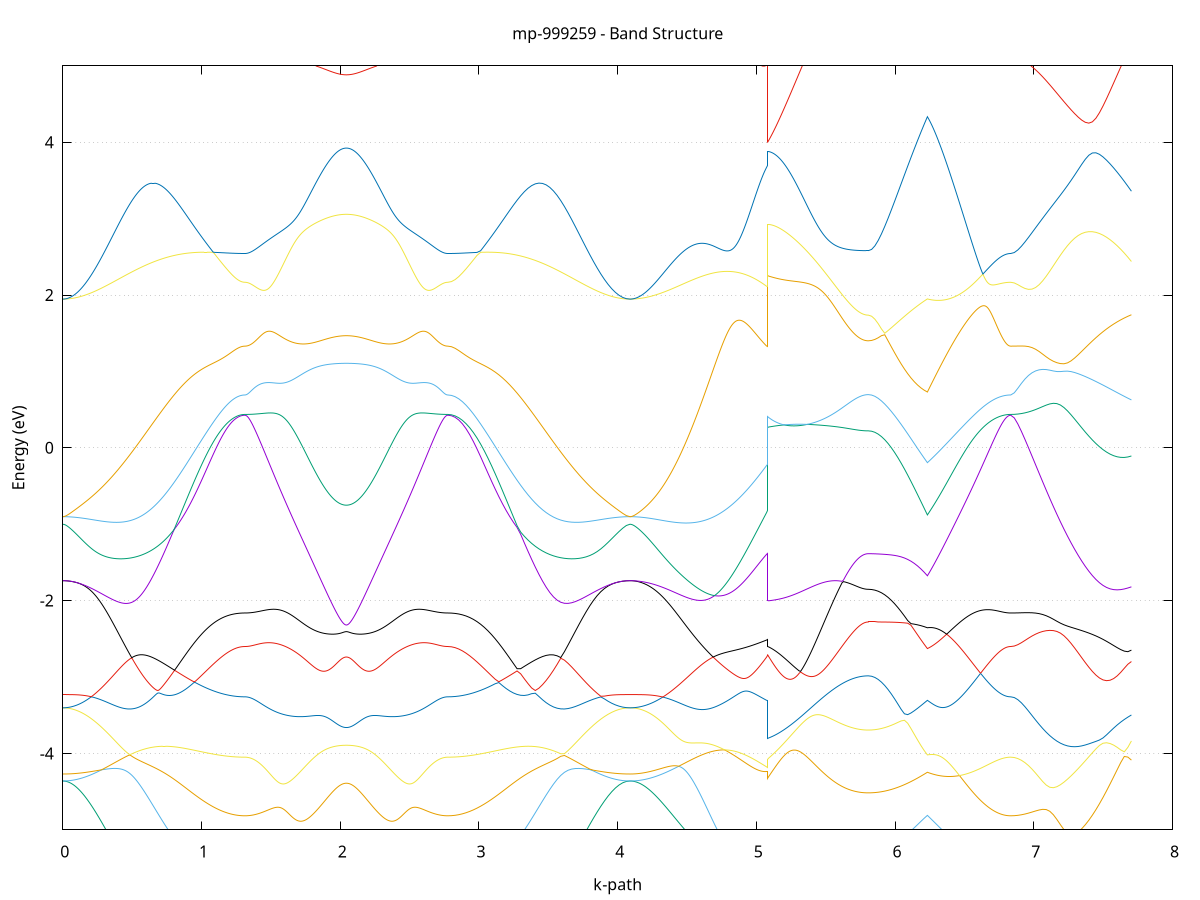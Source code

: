 set title 'mp-999259 - Band Structure'
set xlabel 'k-path'
set ylabel 'Energy (eV)'
set grid y
set yrange [-5:5]
set terminal png size 800,600
set output 'mp-999259_bands_gnuplot.png'
plot '-' using 1:2 with lines notitle, '-' using 1:2 with lines notitle, '-' using 1:2 with lines notitle, '-' using 1:2 with lines notitle, '-' using 1:2 with lines notitle, '-' using 1:2 with lines notitle, '-' using 1:2 with lines notitle, '-' using 1:2 with lines notitle, '-' using 1:2 with lines notitle, '-' using 1:2 with lines notitle, '-' using 1:2 with lines notitle, '-' using 1:2 with lines notitle, '-' using 1:2 with lines notitle, '-' using 1:2 with lines notitle, '-' using 1:2 with lines notitle, '-' using 1:2 with lines notitle, '-' using 1:2 with lines notitle, '-' using 1:2 with lines notitle, '-' using 1:2 with lines notitle, '-' using 1:2 with lines notitle, '-' using 1:2 with lines notitle, '-' using 1:2 with lines notitle, '-' using 1:2 with lines notitle, '-' using 1:2 with lines notitle, '-' using 1:2 with lines notitle, '-' using 1:2 with lines notitle, '-' using 1:2 with lines notitle, '-' using 1:2 with lines notitle, '-' using 1:2 with lines notitle, '-' using 1:2 with lines notitle, '-' using 1:2 with lines notitle, '-' using 1:2 with lines notitle
0.000000 -43.466829
0.009946 -43.466829
0.019893 -43.466729
0.029839 -43.466629
0.039786 -43.466529
0.049732 -43.466329
0.059678 -43.466029
0.069625 -43.465829
0.079571 -43.465429
0.089518 -43.465129
0.099464 -43.464729
0.109410 -43.464229
0.119357 -43.463729
0.129303 -43.463229
0.139249 -43.462629
0.149196 -43.462029
0.159142 -43.461429
0.169089 -43.460729
0.179035 -43.459929
0.188981 -43.459229
0.198928 -43.458429
0.208874 -43.457529
0.218821 -43.456629
0.228767 -43.455729
0.238713 -43.454729
0.248660 -43.453829
0.258606 -43.452729
0.268553 -43.451729
0.278499 -43.450629
0.288445 -43.449529
0.298392 -43.448329
0.308338 -43.447229
0.318285 -43.446029
0.328231 -43.444729
0.338177 -43.443529
0.348124 -43.442229
0.358070 -43.440929
0.368017 -43.439629
0.377963 -43.438329
0.387909 -43.437029
0.397856 -43.435629
0.407802 -43.434329
0.417748 -43.432929
0.427695 -43.431629
0.437641 -43.430329
0.447588 -43.429029
0.457534 -43.427729
0.467480 -43.426429
0.477427 -43.425229
0.487373 -43.424129
0.497320 -43.423029
0.507266 -43.422029
0.517212 -43.421229
0.527159 -43.420529
0.537105 -43.420029
0.547052 -43.419729
0.556998 -43.419729
0.566944 -43.420029
0.576891 -43.420929
0.586837 -43.422529
0.596784 -43.425129
0.606730 -43.429229
0.616676 -43.434629
0.626623 -43.440829
0.636569 -43.447329
0.646515 -43.454029
0.656462 -43.460729
0.666408 -43.467629
0.676355 -43.474429
0.686301 -43.481229
0.696247 -43.488129
0.706194 -43.494929
0.716140 -43.501729
0.726087 -43.508529
0.736033 -43.515329
0.745979 -43.522129
0.755926 -43.528829
0.765872 -43.535429
0.775819 -43.542129
0.785765 -43.548629
0.795711 -43.555229
0.805658 -43.561629
0.815604 -43.568029
0.825551 -43.574429
0.835497 -43.580629
0.845443 -43.586829
0.855390 -43.593029
0.865336 -43.599029
0.875282 -43.605029
0.885229 -43.610929
0.895175 -43.616729
0.905122 -43.622429
0.915068 -43.628029
0.925014 -43.633629
0.934961 -43.639029
0.944907 -43.644329
0.954854 -43.649529
0.964800 -43.654629
0.974746 -43.659629
0.984693 -43.664529
0.994639 -43.669329
1.004586 -43.673929
1.014532 -43.678429
1.024478 -43.682829
1.034425 -43.687129
1.044371 -43.691229
1.054318 -43.695229
1.064264 -43.699129
1.074210 -43.702929
1.084157 -43.706529
1.094103 -43.709929
1.104050 -43.713329
1.113996 -43.716429
1.123942 -43.719529
1.133889 -43.722429
1.143835 -43.725129
1.153781 -43.727729
1.163728 -43.730229
1.173674 -43.732529
1.183621 -43.734629
1.193567 -43.736629
1.203513 -43.738429
1.213460 -43.740129
1.223406 -43.741629
1.233353 -43.743029
1.243299 -43.744229
1.253245 -43.745229
1.263192 -43.746129
1.273138 -43.746829
1.283085 -43.747429
1.293031 -43.747829
1.302977 -43.748029
1.312924 -43.748129
1.312924 -43.748129
1.319338 -43.748129
1.325753 -43.748029
1.332167 -43.748029
1.338581 -43.747929
1.344996 -43.747729
1.351410 -43.747629
1.357825 -43.747329
1.364239 -43.747129
1.370653 -43.746929
1.377068 -43.746629
1.383482 -43.746229
1.389897 -43.745929
1.396311 -43.745529
1.402725 -43.745129
1.409140 -43.744629
1.415554 -43.744229
1.421969 -43.743629
1.428383 -43.743129
1.434797 -43.742529
1.441212 -43.741929
1.447626 -43.741329
1.454041 -43.740729
1.460455 -43.740029
1.466869 -43.739329
1.473284 -43.738529
1.479698 -43.737829
1.486113 -43.737029
1.492527 -43.736129
1.498941 -43.735329
1.505356 -43.734429
1.511770 -43.733529
1.518185 -43.732629
1.524599 -43.731629
1.531013 -43.730629
1.537428 -43.729629
1.543842 -43.728629
1.550257 -43.727529
1.556671 -43.726429
1.563085 -43.725329
1.569500 -43.724129
1.575914 -43.723029
1.582329 -43.721829
1.588743 -43.720629
1.595157 -43.719429
1.601572 -43.718129
1.607986 -43.716829
1.614401 -43.715529
1.620815 -43.714229
1.627229 -43.712929
1.633644 -43.711529
1.640058 -43.710129
1.646473 -43.708729
1.652887 -43.707329
1.659302 -43.705929
1.665716 -43.704429
1.672130 -43.703029
1.678545 -43.701529
1.684959 -43.700029
1.691373 -43.698529
1.697788 -43.696929
1.704202 -43.695429
1.710617 -43.693829
1.717031 -43.692329
1.723446 -43.690729
1.729860 -43.689129
1.736274 -43.687529
1.742689 -43.685929
1.749103 -43.684329
1.755518 -43.682729
1.761932 -43.681029
1.768346 -43.679429
1.774761 -43.677829
1.781175 -43.676129
1.787590 -43.674529
1.794004 -43.672829
1.800418 -43.671229
1.806833 -43.669629
1.813247 -43.667929
1.819662 -43.666329
1.826076 -43.664629
1.832490 -43.663029
1.832490 -43.663029
1.838952 -43.661429
1.845413 -43.659829
1.851874 -43.658129
1.858336 -43.656529
1.864797 -43.655029
1.871259 -43.653429
1.877720 -43.651829
1.884181 -43.650329
1.890643 -43.648829
1.897104 -43.647329
1.903565 -43.645829
1.910027 -43.644329
1.916488 -43.642929
1.922949 -43.641529
1.929411 -43.640229
1.935872 -43.638829
1.942333 -43.637629
1.948795 -43.636329
1.955256 -43.635129
1.961718 -43.633929
1.968179 -43.632829
1.974640 -43.631829
1.981102 -43.630829
1.987563 -43.629829
1.994024 -43.628929
2.000486 -43.628129
2.006947 -43.627429
2.013408 -43.626829
2.019870 -43.626329
2.026331 -43.625829
2.032792 -43.625529
2.039254 -43.625429
2.045715 -43.625329
2.052177 -43.625429
2.058638 -43.625629
2.065099 -43.626029
2.071561 -43.626529
2.078022 -43.627029
2.084483 -43.627729
2.090945 -43.628529
2.097406 -43.629329
2.103867 -43.630229
2.110329 -43.631229
2.116790 -43.632229
2.123251 -43.633329
2.129713 -43.634429
2.136174 -43.635629
2.142636 -43.636829
2.149097 -43.638129
2.155558 -43.639429
2.162020 -43.640729
2.168481 -43.642129
2.174942 -43.643529
2.181404 -43.644929
2.187865 -43.646429
2.194326 -43.647929
2.200788 -43.649429
2.207249 -43.650929
2.213710 -43.652529
2.220172 -43.654029
2.226633 -43.655629
2.233095 -43.657229
2.239556 -43.658829
2.246017 -43.660429
2.252479 -43.662129
2.258940 -43.663729
2.265401 -43.665329
2.271863 -43.667029
2.278324 -43.668629
2.284785 -43.670329
2.291247 -43.671929
2.297708 -43.673629
2.304169 -43.675329
2.310631 -43.676929
2.317092 -43.678629
2.323554 -43.680229
2.330015 -43.681829
2.336476 -43.683529
2.342938 -43.685129
2.349399 -43.686729
2.355860 -43.688329
2.362322 -43.690029
2.368783 -43.691529
2.375244 -43.693129
2.381706 -43.694729
2.388167 -43.696329
2.394628 -43.697829
2.401090 -43.699329
2.407551 -43.700929
2.414013 -43.702429
2.420474 -43.703829
2.426935 -43.705329
2.433397 -43.706829
2.439858 -43.708229
2.446319 -43.709629
2.452781 -43.711029
2.459242 -43.712429
2.465703 -43.713729
2.472165 -43.715129
2.478626 -43.716429
2.485087 -43.717729
2.491549 -43.719029
2.498010 -43.720229
2.504472 -43.721429
2.510933 -43.722629
2.517394 -43.723829
2.523856 -43.725029
2.530317 -43.726129
2.536778 -43.727229
2.543240 -43.728329
2.549701 -43.729329
2.556162 -43.730429
2.562624 -43.731429
2.569085 -43.732329
2.575546 -43.733329
2.582008 -43.734229
2.588469 -43.735129
2.594931 -43.736029
2.601392 -43.736829
2.607853 -43.737629
2.614315 -43.738429
2.620776 -43.739129
2.627237 -43.739929
2.633699 -43.740629
2.640160 -43.741229
2.646621 -43.741929
2.653083 -43.742529
2.659544 -43.743029
2.666005 -43.743629
2.672467 -43.744129
2.678928 -43.744629
2.685390 -43.745029
2.691851 -43.745529
2.698312 -43.745829
2.704774 -43.746229
2.711235 -43.746529
2.717696 -43.746829
2.724158 -43.747129
2.730619 -43.747329
2.737080 -43.747529
2.743542 -43.747729
2.750003 -43.747929
2.756464 -43.748029
2.762926 -43.748129
2.769387 -43.748129
2.775849 -43.748129
2.775849 -43.748129
2.802107 -43.747629
2.828366 -43.745929
2.854624 -43.743129
2.880882 -43.739229
2.907141 -43.734229
2.933399 -43.728129
2.959658 -43.721029
2.985916 -43.712929
3.012175 -43.703729
3.038433 -43.693729
3.064692 -43.682629
3.090950 -43.670829
3.117209 -43.658029
3.143467 -43.644529
3.169726 -43.630329
3.195984 -43.615329
3.222243 -43.599829
3.248501 -43.583629
3.274760 -43.567029
3.301018 -43.549929
3.327277 -43.532529
3.353535 -43.514829
3.379794 -43.496829
3.406052 -43.478829
3.432310 -43.460729
3.458569 -43.443129
3.484827 -43.427929
3.511086 -43.421029
3.537344 -43.419629
3.563603 -43.420629
3.589861 -43.422829
3.616120 -43.425829
3.642378 -43.429129
3.668637 -43.432629
3.694895 -43.436229
3.721154 -43.439729
3.747412 -43.443129
3.773671 -43.446329
3.799929 -43.449429
3.826188 -43.452329
3.852446 -43.455029
3.878705 -43.457429
3.904963 -43.459629
3.931222 -43.461529
3.957480 -43.463129
3.983738 -43.464429
4.009997 -43.465529
4.036255 -43.466229
4.062514 -43.466729
4.088772 -43.466829
4.088772 -43.466829
4.095251 -43.466829
4.101730 -43.466829
4.108209 -43.466829
4.114687 -43.466729
4.121166 -43.466629
4.127645 -43.466529
4.134123 -43.466429
4.140602 -43.466329
4.147081 -43.466229
4.153560 -43.466029
4.160038 -43.465929
4.166517 -43.465729
4.172996 -43.465529
4.179475 -43.465329
4.185953 -43.465129
4.192432 -43.464829
4.198911 -43.464629
4.205390 -43.464329
4.211868 -43.464029
4.218347 -43.463729
4.224826 -43.463429
4.231304 -43.463129
4.237783 -43.462729
4.244262 -43.462429
4.250741 -43.462029
4.257219 -43.461629
4.263698 -43.461229
4.270177 -43.460829
4.276656 -43.460429
4.283134 -43.459929
4.289613 -43.459529
4.296092 -43.459029
4.302570 -43.458529
4.309049 -43.458029
4.315528 -43.457529
4.322007 -43.457029
4.328485 -43.456429
4.334964 -43.455929
4.341443 -43.455329
4.347922 -43.454729
4.354400 -43.454229
4.360879 -43.453629
4.367358 -43.452929
4.373836 -43.452329
4.380315 -43.451729
4.386794 -43.451029
4.393273 -43.450429
4.399751 -43.449729
4.406230 -43.449029
4.412709 -43.448329
4.419188 -43.447629
4.425666 -43.446929
4.432145 -43.446229
4.438624 -43.445529
4.445103 -43.444729
4.451581 -43.444029
4.458060 -43.443229
4.464539 -43.442529
4.471017 -43.441729
4.477496 -43.440929
4.483975 -43.440129
4.490454 -43.439429
4.496932 -43.438629
4.503411 -43.437829
4.509890 -43.437029
4.516369 -43.436229
4.522847 -43.435429
4.529326 -43.434529
4.535805 -43.433729
4.542283 -43.432929
4.548762 -43.432129
4.555241 -43.431329
4.561720 -43.430529
4.568198 -43.429729
4.574677 -43.428929
4.581156 -43.428129
4.587635 -43.427329
4.594113 -43.426529
4.600592 -43.425829
4.607071 -43.425029
4.613550 -43.424329
4.620028 -43.423629
4.626507 -43.422929
4.632986 -43.422229
4.639464 -43.421629
4.645943 -43.421029
4.652422 -43.420529
4.658901 -43.419929
4.665379 -43.419529
4.671858 -43.419129
4.678337 -43.418729
4.684816 -43.418429
4.691294 -43.418229
4.697773 -43.418129
4.704252 -43.418229
4.710730 -43.418329
4.717209 -43.418629
4.723688 -43.419029
4.730167 -43.419729
4.736645 -43.420629
4.743124 -43.421929
4.749603 -43.423629
4.756082 -43.425729
4.762560 -43.428429
4.769039 -43.431529
4.775518 -43.434929
4.781996 -43.438529
4.788475 -43.442229
4.794954 -43.446029
4.801433 -43.449929
4.807911 -43.453829
4.814390 -43.457829
4.820869 -43.461729
4.827348 -43.465729
4.833826 -43.469729
4.840305 -43.473729
4.846784 -43.477729
4.853263 -43.481729
4.859741 -43.485729
4.866220 -43.489729
4.872699 -43.493729
4.879177 -43.497729
4.885656 -43.501729
4.892135 -43.505729
4.898614 -43.509729
4.905092 -43.513629
4.911571 -43.517629
4.918050 -43.521529
4.924529 -43.525429
4.931007 -43.529429
4.937486 -43.533329
4.943965 -43.537229
4.950443 -43.541029
4.956922 -43.544929
4.963401 -43.548729
4.969880 -43.552529
4.976358 -43.556429
4.982837 -43.560129
4.989316 -43.563929
4.995795 -43.567729
5.002273 -43.571429
5.008752 -43.575129
5.015231 -43.578829
5.021710 -43.582429
5.028188 -43.586029
5.034667 -43.589729
5.041146 -43.593229
5.047624 -43.596829
5.054103 -43.600329
5.060582 -43.603829
5.067061 -43.607329
5.073539 -43.610729
5.080018 -43.614129
5.080018 -43.580329
5.089981 -43.584229
5.099943 -43.588129
5.109906 -43.592029
5.119869 -43.595929
5.129832 -43.599829
5.139794 -43.603729
5.149757 -43.607529
5.159720 -43.611329
5.169682 -43.615029
5.179645 -43.618829
5.189608 -43.622529
5.199570 -43.626229
5.209533 -43.629829
5.219496 -43.633429
5.229458 -43.636929
5.239421 -43.640529
5.249384 -43.643929
5.259346 -43.647429
5.269309 -43.650829
5.279272 -43.654129
5.289235 -43.657429
5.299197 -43.660729
5.309160 -43.663929
5.319123 -43.667029
5.329085 -43.670229
5.339048 -43.673229
5.349011 -43.676229
5.358973 -43.679229
5.368936 -43.682129
5.378899 -43.685029
5.388861 -43.687829
5.398824 -43.690629
5.408787 -43.693229
5.418750 -43.695929
5.428712 -43.698529
5.438675 -43.701029
5.448638 -43.703529
5.458600 -43.705929
5.468563 -43.708229
5.478526 -43.710529
5.488488 -43.712829
5.498451 -43.714929
5.508414 -43.717029
5.518376 -43.719129
5.528339 -43.721129
5.538302 -43.723029
5.548264 -43.724829
5.558227 -43.726629
5.568190 -43.728329
5.578153 -43.730029
5.588115 -43.731629
5.598078 -43.733129
5.608041 -43.734629
5.618003 -43.735929
5.627966 -43.737329
5.637929 -43.738529
5.647891 -43.739729
5.657854 -43.740829
5.667817 -43.741829
5.677779 -43.742829
5.687742 -43.743729
5.697705 -43.744529
5.707667 -43.745329
5.717630 -43.746029
5.727593 -43.746629
5.737556 -43.747129
5.747518 -43.747629
5.757481 -43.748029
5.767444 -43.748329
5.777406 -43.748629
5.787369 -43.748729
5.797332 -43.748929
5.807294 -43.748929
5.807294 -43.748929
5.830944 -43.748429
5.854595 -43.747129
5.878245 -43.744829
5.901895 -43.741729
5.925545 -43.737729
5.949195 -43.732829
5.972845 -43.727129
5.996495 -43.720529
6.020145 -43.713129
6.043795 -43.704929
6.067445 -43.696029
6.091095 -43.686329
6.114745 -43.675929
6.138395 -43.664829
6.162045 -43.653029
6.185695 -43.640729
6.209346 -43.627729
6.232996 -43.614229
6.232996 -43.614229
6.237764 -43.616229
6.242533 -43.618229
6.247301 -43.620129
6.252069 -43.622029
6.256838 -43.623929
6.261606 -43.625829
6.266375 -43.627729
6.271143 -43.629629
6.275912 -43.631529
6.280680 -43.633329
6.285449 -43.635229
6.290217 -43.637029
6.294986 -43.638829
6.299754 -43.640729
6.304523 -43.642529
6.309291 -43.644229
6.314060 -43.646029
6.318828 -43.647829
6.323597 -43.649529
6.328365 -43.651329
6.333134 -43.653029
6.337902 -43.654729
6.342670 -43.656429
6.347439 -43.658129
6.352207 -43.659829
6.356976 -43.661429
6.361744 -43.663129
6.366513 -43.664729
6.371281 -43.666329
6.376050 -43.667929
6.380818 -43.669529
6.385587 -43.671129
6.390355 -43.672729
6.395124 -43.674229
6.399892 -43.675829
6.404661 -43.677329
6.409429 -43.678829
6.414198 -43.680329
6.418966 -43.681829
6.423735 -43.683229
6.428503 -43.684729
6.433271 -43.686129
6.438040 -43.687529
6.442808 -43.689029
6.447577 -43.690329
6.452345 -43.691729
6.457114 -43.693129
6.461882 -43.694429
6.466651 -43.695829
6.471419 -43.697129
6.476188 -43.698429
6.480956 -43.699729
6.485725 -43.700929
6.490493 -43.702229
6.495262 -43.703429
6.500030 -43.704629
6.504799 -43.705929
6.509567 -43.707029
6.514336 -43.708229
6.519104 -43.709429
6.523872 -43.710529
6.528641 -43.711629
6.533409 -43.712829
6.538178 -43.713929
6.542946 -43.714929
6.547715 -43.716029
6.552483 -43.717029
6.557252 -43.718129
6.562020 -43.719129
6.566789 -43.720129
6.571557 -43.721129
6.576326 -43.722029
6.581094 -43.723029
6.585863 -43.723929
6.590631 -43.724829
6.595400 -43.725729
6.600168 -43.726629
6.604936 -43.727429
6.609705 -43.728329
6.614473 -43.729129
6.619242 -43.729929
6.624010 -43.730729
6.628779 -43.731529
6.633547 -43.732329
6.638316 -43.733029
6.643084 -43.733729
6.647853 -43.734429
6.652621 -43.735129
6.657390 -43.735829
6.662158 -43.736429
6.666927 -43.737129
6.671695 -43.737729
6.676464 -43.738329
6.681232 -43.738929
6.686001 -43.739429
6.690769 -43.740029
6.695537 -43.740529
6.700306 -43.741029
6.705074 -43.741529
6.709843 -43.742029
6.714611 -43.742529
6.719380 -43.742929
6.724148 -43.743329
6.728917 -43.743729
6.733685 -43.744129
6.738454 -43.744529
6.743222 -43.744929
6.747991 -43.745229
6.752759 -43.745529
6.757528 -43.745829
6.762296 -43.746129
6.767065 -43.746329
6.771833 -43.746629
6.776602 -43.746829
6.781370 -43.747029
6.786138 -43.747229
6.790907 -43.747429
6.795675 -43.747529
6.800444 -43.747729
6.805212 -43.747829
6.809981 -43.747929
6.814749 -43.748029
6.819518 -43.748029
6.824286 -43.748129
6.829055 -43.748129
6.833823 -43.748129
6.833823 -43.748129
6.859411 -43.747829
6.884998 -43.746929
6.910586 -43.745429
6.936174 -43.743429
6.961761 -43.740829
6.987349 -43.737629
7.012937 -43.733829
7.038524 -43.729629
7.064112 -43.724929
7.089699 -43.719729
7.115287 -43.714029
7.140875 -43.708029
7.166462 -43.701729
7.192050 -43.695029
7.217638 -43.688129
7.243225 -43.681029
7.268813 -43.673929
7.294400 -43.666729
7.319988 -43.659629
7.345576 -43.652829
7.371163 -43.646329
7.396751 -43.640329
7.422339 -43.635229
7.447926 -43.631129
7.473514 -43.628629
7.499102 -43.628229
7.524689 -43.630329
7.550277 -43.634029
7.575864 -43.639029
7.601452 -43.644929
7.627040 -43.651429
7.652627 -43.658429
7.678215 -43.665629
7.703803 -43.673029
e
0.000000 -43.164929
0.009946 -43.165029
0.019893 -43.165229
0.029839 -43.165629
0.039786 -43.166229
0.049732 -43.167029
0.059678 -43.167929
0.069625 -43.168929
0.079571 -43.170229
0.089518 -43.171629
0.099464 -43.173229
0.109410 -43.174929
0.119357 -43.176829
0.129303 -43.178929
0.139249 -43.181129
0.149196 -43.183529
0.159142 -43.186029
0.169089 -43.188829
0.179035 -43.191629
0.188981 -43.194629
0.198928 -43.197829
0.208874 -43.201129
0.218821 -43.204629
0.228767 -43.208229
0.238713 -43.211929
0.248660 -43.215829
0.258606 -43.219929
0.268553 -43.224029
0.278499 -43.228329
0.288445 -43.232829
0.298392 -43.237329
0.308338 -43.242029
0.318285 -43.246829
0.328231 -43.251829
0.338177 -43.256829
0.348124 -43.262029
0.358070 -43.267229
0.368017 -43.272629
0.377963 -43.278129
0.387909 -43.283729
0.397856 -43.289329
0.407802 -43.295129
0.417748 -43.301029
0.427695 -43.306929
0.437641 -43.312929
0.447588 -43.319129
0.457534 -43.325229
0.467480 -43.331529
0.477427 -43.337829
0.487373 -43.344229
0.497320 -43.350629
0.507266 -43.357129
0.517212 -43.363629
0.527159 -43.370229
0.537105 -43.376829
0.547052 -43.383429
0.556998 -43.390029
0.566944 -43.396629
0.576891 -43.403029
0.586837 -43.409229
0.596784 -43.414829
0.606730 -43.419529
0.616676 -43.423329
0.626623 -43.426929
0.636569 -43.430729
0.646515 -43.434929
0.656462 -43.439329
0.666408 -43.444129
0.676355 -43.449229
0.686301 -43.454529
0.696247 -43.460029
0.706194 -43.465629
0.716140 -43.471429
0.726087 -43.477429
0.736033 -43.483329
0.745979 -43.489429
0.755926 -43.495529
0.765872 -43.501629
0.775819 -43.507729
0.785765 -43.513829
0.795711 -43.520029
0.805658 -43.526129
0.815604 -43.532129
0.825551 -43.538129
0.835497 -43.544129
0.845443 -43.550129
0.855390 -43.555929
0.865336 -43.561829
0.875282 -43.567529
0.885229 -43.573229
0.895175 -43.578829
0.905122 -43.584329
0.915068 -43.589829
0.925014 -43.595129
0.934961 -43.600429
0.944907 -43.605529
0.954854 -43.610629
0.964800 -43.615629
0.974746 -43.620429
0.984693 -43.625229
0.994639 -43.629829
1.004586 -43.634329
1.014532 -43.638729
1.024478 -43.643029
1.034425 -43.647229
1.044371 -43.651229
1.054318 -43.655129
1.064264 -43.658929
1.074210 -43.662529
1.084157 -43.666129
1.094103 -43.669429
1.104050 -43.672729
1.113996 -43.675829
1.123942 -43.678729
1.133889 -43.681629
1.143835 -43.684229
1.153781 -43.686829
1.163728 -43.689229
1.173674 -43.691429
1.183621 -43.693529
1.193567 -43.695429
1.203513 -43.697229
1.213460 -43.698829
1.223406 -43.700329
1.233353 -43.701729
1.243299 -43.702829
1.253245 -43.703929
1.263192 -43.704729
1.273138 -43.705429
1.283085 -43.706029
1.293031 -43.706429
1.302977 -43.706629
1.312924 -43.706729
1.312924 -43.706729
1.319338 -43.706729
1.325753 -43.706629
1.332167 -43.706529
1.338581 -43.706429
1.344996 -43.706329
1.351410 -43.706129
1.357825 -43.705929
1.364239 -43.705729
1.370653 -43.705529
1.377068 -43.705229
1.383482 -43.704929
1.389897 -43.704529
1.396311 -43.704129
1.402725 -43.703729
1.409140 -43.703329
1.415554 -43.702929
1.421969 -43.702429
1.428383 -43.701929
1.434797 -43.701329
1.441212 -43.700729
1.447626 -43.700129
1.454041 -43.699529
1.460455 -43.698929
1.466869 -43.698229
1.473284 -43.697529
1.479698 -43.696729
1.486113 -43.696029
1.492527 -43.695229
1.498941 -43.694429
1.505356 -43.693529
1.511770 -43.692729
1.518185 -43.691829
1.524599 -43.690929
1.531013 -43.690029
1.537428 -43.689029
1.543842 -43.688029
1.550257 -43.687029
1.556671 -43.686029
1.563085 -43.685029
1.569500 -43.683929
1.575914 -43.682829
1.582329 -43.681729
1.588743 -43.680629
1.595157 -43.679529
1.601572 -43.678329
1.607986 -43.677129
1.614401 -43.675929
1.620815 -43.674729
1.627229 -43.673529
1.633644 -43.672329
1.640058 -43.671029
1.646473 -43.669829
1.652887 -43.668529
1.659302 -43.667229
1.665716 -43.665929
1.672130 -43.664629
1.678545 -43.663329
1.684959 -43.662029
1.691373 -43.660729
1.697788 -43.659429
1.704202 -43.658029
1.710617 -43.656729
1.717031 -43.655429
1.723446 -43.654029
1.729860 -43.652729
1.736274 -43.651329
1.742689 -43.650029
1.749103 -43.648729
1.755518 -43.647429
1.761932 -43.646129
1.768346 -43.644729
1.774761 -43.643529
1.781175 -43.642229
1.787590 -43.640929
1.794004 -43.639629
1.800418 -43.638429
1.806833 -43.637229
1.813247 -43.636029
1.819662 -43.634829
1.826076 -43.633629
1.832490 -43.632529
1.832490 -43.632529
1.838952 -43.631429
1.845413 -43.630329
1.851874 -43.629229
1.858336 -43.628229
1.864797 -43.627229
1.871259 -43.626329
1.877720 -43.625329
1.884181 -43.624529
1.890643 -43.623629
1.897104 -43.622829
1.903565 -43.622129
1.910027 -43.621429
1.916488 -43.620729
1.922949 -43.620129
1.929411 -43.619529
1.935872 -43.619029
1.942333 -43.618529
1.948795 -43.618129
1.955256 -43.617829
1.961718 -43.617529
1.968179 -43.617229
1.974640 -43.617029
1.981102 -43.616829
1.987563 -43.616729
1.994024 -43.616629
2.000486 -43.616629
2.006947 -43.616629
2.013408 -43.616629
2.019870 -43.616629
2.026331 -43.616729
2.032792 -43.616729
2.039254 -43.616729
2.045715 -43.616729
2.052177 -43.616729
2.058638 -43.616729
2.065099 -43.616629
2.071561 -43.616629
2.078022 -43.616629
2.084483 -43.616629
2.090945 -43.616629
2.097406 -43.616729
2.103867 -43.616829
2.110329 -43.616929
2.116790 -43.617129
2.123251 -43.617329
2.129713 -43.617629
2.136174 -43.617929
2.142636 -43.618329
2.149097 -43.618729
2.155558 -43.619229
2.162020 -43.619729
2.168481 -43.620329
2.174942 -43.621029
2.181404 -43.621629
2.187865 -43.622429
2.194326 -43.623129
2.200788 -43.624029
2.207249 -43.624829
2.213710 -43.625729
2.220172 -43.626629
2.226633 -43.627629
2.233095 -43.628629
2.239556 -43.629729
2.246017 -43.630729
2.252479 -43.631829
2.258940 -43.633029
2.265401 -43.634129
2.271863 -43.635329
2.278324 -43.636529
2.284785 -43.637729
2.291247 -43.639029
2.297708 -43.640229
2.304169 -43.641529
2.310631 -43.642829
2.317092 -43.644129
2.323554 -43.645429
2.330015 -43.646729
2.336476 -43.648029
2.342938 -43.649429
2.349399 -43.650729
2.355860 -43.652029
2.362322 -43.653429
2.368783 -43.654729
2.375244 -43.656129
2.381706 -43.657429
2.388167 -43.658829
2.394628 -43.660129
2.401090 -43.661429
2.407551 -43.662829
2.414013 -43.664129
2.420474 -43.665429
2.426935 -43.666729
2.433397 -43.668029
2.439858 -43.669329
2.446319 -43.670629
2.452781 -43.671829
2.459242 -43.673129
2.465703 -43.674329
2.472165 -43.675529
2.478626 -43.676729
2.485087 -43.677929
2.491549 -43.679129
2.498010 -43.680229
2.504472 -43.681429
2.510933 -43.682529
2.517394 -43.683629
2.523856 -43.684729
2.530317 -43.685729
2.536778 -43.686829
2.543240 -43.687829
2.549701 -43.688829
2.556162 -43.689729
2.562624 -43.690729
2.569085 -43.691629
2.575546 -43.692529
2.582008 -43.693429
2.588469 -43.694229
2.594931 -43.695029
2.601392 -43.695829
2.607853 -43.696629
2.614315 -43.697329
2.620776 -43.698129
2.627237 -43.698729
2.633699 -43.699429
2.640160 -43.700029
2.646621 -43.700729
2.653083 -43.701229
2.659544 -43.701829
2.666005 -43.702329
2.672467 -43.702829
2.678928 -43.703329
2.685390 -43.703729
2.691851 -43.704129
2.698312 -43.704529
2.704774 -43.704829
2.711235 -43.705229
2.717696 -43.705429
2.724158 -43.705729
2.730619 -43.705929
2.737080 -43.706129
2.743542 -43.706329
2.750003 -43.706429
2.756464 -43.706529
2.762926 -43.706629
2.769387 -43.706729
2.775849 -43.706729
2.775849 -43.706729
2.802107 -43.706129
2.828366 -43.704529
2.854624 -43.701829
2.880882 -43.698029
2.907141 -43.693129
2.933399 -43.687229
2.959658 -43.680229
2.985916 -43.672329
3.012175 -43.663429
3.038433 -43.653629
3.064692 -43.642829
3.090950 -43.631329
3.117209 -43.618929
3.143467 -43.605729
3.169726 -43.591929
3.195984 -43.577529
3.222243 -43.562529
3.248501 -43.547029
3.274760 -43.531229
3.301018 -43.515129
3.327277 -43.498929
3.353535 -43.482929
3.379794 -43.467329
3.406052 -43.452529
3.432310 -43.439329
3.458569 -43.428329
3.484827 -43.418329
3.511086 -43.403529
3.537344 -43.386329
3.563603 -43.368929
3.589861 -43.351729
3.616120 -43.334829
3.642378 -43.318329
3.668637 -43.302429
3.694895 -43.287129
3.721154 -43.272429
3.747412 -43.258429
3.773671 -43.245329
3.799929 -43.233029
3.826188 -43.221529
3.852446 -43.211029
3.878705 -43.201529
3.904963 -43.193029
3.931222 -43.185629
3.957480 -43.179329
3.983738 -43.174129
4.009997 -43.170129
4.036255 -43.167229
4.062514 -43.165529
4.088772 -43.164929
4.088772 -43.164929
4.095251 -43.164929
4.101730 -43.165029
4.108209 -43.165129
4.114687 -43.165329
4.121166 -43.165629
4.127645 -43.165929
4.134123 -43.166329
4.140602 -43.166729
4.147081 -43.167229
4.153560 -43.167729
4.160038 -43.168429
4.166517 -43.169029
4.172996 -43.169729
4.179475 -43.170529
4.185953 -43.171329
4.192432 -43.172229
4.198911 -43.173229
4.205390 -43.174229
4.211868 -43.175229
4.218347 -43.176329
4.224826 -43.177529
4.231304 -43.178729
4.237783 -43.180029
4.244262 -43.181329
4.250741 -43.182729
4.257219 -43.184129
4.263698 -43.185629
4.270177 -43.187229
4.276656 -43.188829
4.283134 -43.190429
4.289613 -43.192229
4.296092 -43.193929
4.302570 -43.195729
4.309049 -43.197629
4.315528 -43.199529
4.322007 -43.201529
4.328485 -43.203529
4.334964 -43.205629
4.341443 -43.207729
4.347922 -43.209829
4.354400 -43.212029
4.360879 -43.214329
4.367358 -43.216629
4.373836 -43.219029
4.380315 -43.221429
4.386794 -43.223829
4.393273 -43.226329
4.399751 -43.228929
4.406230 -43.231429
4.412709 -43.234129
4.419188 -43.236729
4.425666 -43.239529
4.432145 -43.242229
4.438624 -43.245029
4.445103 -43.247929
4.451581 -43.250729
4.458060 -43.253729
4.464539 -43.256629
4.471017 -43.259629
4.477496 -43.262729
4.483975 -43.265729
4.490454 -43.268829
4.496932 -43.272029
4.503411 -43.275229
4.509890 -43.278429
4.516369 -43.281629
4.522847 -43.284929
4.529326 -43.288229
4.535805 -43.291629
4.542283 -43.295029
4.548762 -43.298429
4.555241 -43.301829
4.561720 -43.305329
4.568198 -43.308829
4.574677 -43.312329
4.581156 -43.315929
4.587635 -43.319529
4.594113 -43.323129
4.600592 -43.326729
4.607071 -43.330429
4.613550 -43.334029
4.620028 -43.337729
4.626507 -43.341529
4.632986 -43.345229
4.639464 -43.349029
4.645943 -43.352729
4.652422 -43.356529
4.658901 -43.360329
4.665379 -43.364129
4.671858 -43.368029
4.678337 -43.371829
4.684816 -43.375729
4.691294 -43.379529
4.697773 -43.383329
4.704252 -43.387229
4.710730 -43.391029
4.717209 -43.394829
4.723688 -43.398629
4.730167 -43.402329
4.736645 -43.405829
4.743124 -43.409229
4.749603 -43.412429
4.756082 -43.415229
4.762560 -43.417829
4.769039 -43.420129
4.775518 -43.422229
4.781996 -43.424429
4.788475 -43.426629
4.794954 -43.428929
4.801433 -43.431229
4.807911 -43.433729
4.814390 -43.436429
4.820869 -43.439129
4.827348 -43.441929
4.833826 -43.444829
4.840305 -43.447829
4.846784 -43.450929
4.853263 -43.454129
4.859741 -43.457329
4.866220 -43.460629
4.872699 -43.464029
4.879177 -43.467429
4.885656 -43.470829
4.892135 -43.474229
4.898614 -43.477729
4.905092 -43.481229
4.911571 -43.484829
4.918050 -43.488329
4.924529 -43.491929
4.931007 -43.495529
4.937486 -43.499029
4.943965 -43.502629
4.950443 -43.506229
4.956922 -43.509829
4.963401 -43.513429
4.969880 -43.517029
4.976358 -43.520529
4.982837 -43.524129
4.989316 -43.527729
4.995795 -43.531229
5.002273 -43.534829
5.008752 -43.538329
5.015231 -43.541829
5.021710 -43.545329
5.028188 -43.548729
5.034667 -43.552229
5.041146 -43.555629
5.047624 -43.559029
5.054103 -43.562429
5.060582 -43.565829
5.067061 -43.569129
5.073539 -43.572529
5.080018 -43.575829
5.080018 -43.572329
5.089981 -43.573129
5.099943 -43.574229
5.109906 -43.575629
5.119869 -43.577229
5.129832 -43.579129
5.139794 -43.581229
5.149757 -43.583429
5.159720 -43.585829
5.169682 -43.588329
5.179645 -43.590929
5.189608 -43.593629
5.199570 -43.596429
5.209533 -43.599229
5.219496 -43.602029
5.229458 -43.604929
5.239421 -43.607829
5.249384 -43.610729
5.259346 -43.613629
5.269309 -43.616529
5.279272 -43.619429
5.289235 -43.622229
5.299197 -43.625129
5.309160 -43.627929
5.319123 -43.630829
5.329085 -43.633529
5.339048 -43.636329
5.349011 -43.639029
5.358973 -43.641729
5.368936 -43.644429
5.378899 -43.647029
5.388861 -43.649529
5.398824 -43.652129
5.408787 -43.654629
5.418750 -43.657029
5.428712 -43.659429
5.438675 -43.661729
5.448638 -43.664029
5.458600 -43.666329
5.468563 -43.668529
5.478526 -43.670629
5.488488 -43.672729
5.498451 -43.674729
5.508414 -43.676729
5.518376 -43.678629
5.528339 -43.680529
5.538302 -43.682329
5.548264 -43.684029
5.558227 -43.685729
5.568190 -43.687329
5.578153 -43.688929
5.588115 -43.690429
5.598078 -43.691829
5.608041 -43.693229
5.618003 -43.694529
5.627966 -43.695729
5.637929 -43.696929
5.647891 -43.698029
5.657854 -43.699129
5.667817 -43.700129
5.677779 -43.701029
5.687742 -43.701829
5.697705 -43.702629
5.707667 -43.703329
5.717630 -43.704029
5.727593 -43.704629
5.737556 -43.705129
5.747518 -43.705529
5.757481 -43.705929
5.767444 -43.706229
5.777406 -43.706429
5.787369 -43.706629
5.797332 -43.706729
5.807294 -43.706729
5.807294 -43.706729
5.830944 -43.706329
5.854595 -43.705029
5.878245 -43.702829
5.901895 -43.699829
5.925545 -43.695829
5.949195 -43.691129
5.972845 -43.685529
5.996495 -43.679129
6.020145 -43.671929
6.043795 -43.663929
6.067445 -43.655229
6.091095 -43.645829
6.114745 -43.635629
6.138395 -43.624829
6.162045 -43.613429
6.185695 -43.601429
6.209346 -43.588929
6.232996 -43.575929
6.232996 -43.575929
6.237764 -43.577829
6.242533 -43.579729
6.247301 -43.581529
6.252069 -43.583429
6.256838 -43.585229
6.261606 -43.587129
6.266375 -43.588929
6.271143 -43.590729
6.275912 -43.592529
6.280680 -43.594329
6.285449 -43.596129
6.290217 -43.597929
6.294986 -43.599629
6.299754 -43.601429
6.304523 -43.603129
6.309291 -43.604929
6.314060 -43.606629
6.318828 -43.608329
6.323597 -43.610029
6.328365 -43.611729
6.333134 -43.613429
6.337902 -43.615029
6.342670 -43.616729
6.347439 -43.618329
6.352207 -43.620029
6.356976 -43.621629
6.361744 -43.623229
6.366513 -43.624829
6.371281 -43.626429
6.376050 -43.627929
6.380818 -43.629529
6.385587 -43.631029
6.390355 -43.632529
6.395124 -43.634129
6.399892 -43.635629
6.404661 -43.637029
6.409429 -43.638529
6.414198 -43.640029
6.418966 -43.641429
6.423735 -43.642929
6.428503 -43.644329
6.433271 -43.645729
6.438040 -43.647129
6.442808 -43.648429
6.447577 -43.649829
6.452345 -43.651229
6.457114 -43.652529
6.461882 -43.653829
6.466651 -43.655129
6.471419 -43.656429
6.476188 -43.657729
6.480956 -43.658929
6.485725 -43.660229
6.490493 -43.661429
6.495262 -43.662629
6.500030 -43.663829
6.504799 -43.665029
6.509567 -43.666229
6.514336 -43.667329
6.519104 -43.668529
6.523872 -43.669629
6.528641 -43.670729
6.533409 -43.671829
6.538178 -43.672929
6.542946 -43.673929
6.547715 -43.675029
6.552483 -43.676029
6.557252 -43.677029
6.562020 -43.678029
6.566789 -43.679029
6.571557 -43.680029
6.576326 -43.680929
6.581094 -43.681829
6.585863 -43.682829
6.590631 -43.683729
6.595400 -43.684529
6.600168 -43.685429
6.604936 -43.686329
6.609705 -43.687129
6.614473 -43.687929
6.619242 -43.688729
6.624010 -43.689529
6.628779 -43.690329
6.633547 -43.691029
6.638316 -43.691729
6.643084 -43.692429
6.647853 -43.693129
6.652621 -43.693829
6.657390 -43.694529
6.662158 -43.695129
6.666927 -43.695829
6.671695 -43.696429
6.676464 -43.697029
6.681232 -43.697529
6.686001 -43.698129
6.690769 -43.698629
6.695537 -43.699229
6.700306 -43.699729
6.705074 -43.700229
6.709843 -43.700629
6.714611 -43.701129
6.719380 -43.701529
6.724148 -43.701929
6.728917 -43.702329
6.733685 -43.702729
6.738454 -43.703129
6.743222 -43.703429
6.747991 -43.703829
6.752759 -43.704129
6.757528 -43.704429
6.762296 -43.704729
6.767065 -43.704929
6.771833 -43.705229
6.776602 -43.705429
6.781370 -43.705629
6.786138 -43.705829
6.790907 -43.706029
6.795675 -43.706129
6.800444 -43.706229
6.805212 -43.706429
6.809981 -43.706529
6.814749 -43.706529
6.819518 -43.706629
6.824286 -43.706629
6.829055 -43.706729
6.833823 -43.706729
6.833823 -43.706729
6.859411 -43.706429
6.884998 -43.705529
6.910586 -43.704129
6.936174 -43.702129
6.961761 -43.699629
6.987349 -43.696629
7.012937 -43.693129
7.038524 -43.689129
7.064112 -43.684729
7.089699 -43.679929
7.115287 -43.674829
7.140875 -43.669329
7.166462 -43.663729
7.192050 -43.657929
7.217638 -43.652129
7.243225 -43.646329
7.268813 -43.640729
7.294400 -43.635429
7.319988 -43.630629
7.345576 -43.626329
7.371163 -43.622829
7.396751 -43.620229
7.422339 -43.618629
7.447926 -43.617829
7.473514 -43.617729
7.499102 -43.617729
7.524689 -43.617729
7.550277 -43.618229
7.575864 -43.619629
7.601452 -43.621929
7.627040 -43.625329
7.652627 -43.629429
7.678215 -43.634229
7.703803 -43.639629
e
0.000000 -43.145929
0.009946 -43.145929
0.019893 -43.146029
0.029839 -43.146129
0.039786 -43.146229
0.049732 -43.146529
0.059678 -43.146729
0.069625 -43.147029
0.079571 -43.147329
0.089518 -43.147729
0.099464 -43.148129
0.109410 -43.148629
0.119357 -43.149129
0.129303 -43.149729
0.139249 -43.150329
0.149196 -43.150929
0.159142 -43.151629
0.169089 -43.152329
0.179035 -43.153029
0.188981 -43.153929
0.198928 -43.154729
0.208874 -43.155629
0.218821 -43.156529
0.228767 -43.157429
0.238713 -43.158429
0.248660 -43.161229
0.258606 -43.165229
0.268553 -43.169429
0.278499 -43.173729
0.288445 -43.178129
0.298392 -43.182729
0.308338 -43.187329
0.318285 -43.192129
0.328231 -43.197029
0.338177 -43.202029
0.348124 -43.207229
0.358070 -43.212429
0.368017 -43.217729
0.377963 -43.223029
0.387909 -43.228529
0.397856 -43.234029
0.407802 -43.239629
0.417748 -43.245329
0.427695 -43.251029
0.437641 -43.256829
0.447588 -43.262629
0.457534 -43.268429
0.467480 -43.274229
0.477427 -43.280029
0.487373 -43.285829
0.497320 -43.291629
0.507266 -43.297329
0.517212 -43.303029
0.527159 -43.308529
0.537105 -43.313929
0.547052 -43.319129
0.556998 -43.324029
0.566944 -43.328729
0.576891 -43.333029
0.586837 -43.337029
0.596784 -43.340529
0.606730 -43.343529
0.616676 -43.345929
0.626623 -43.347929
0.636569 -43.349329
0.646515 -43.350229
0.656462 -43.350729
0.666408 -43.350829
0.676355 -43.350629
0.686301 -43.350029
0.696247 -43.349329
0.706194 -43.348329
0.716140 -43.347129
0.726087 -43.345829
0.736033 -43.344429
0.745979 -43.342829
0.755926 -43.341229
0.765872 -43.339529
0.775819 -43.337829
0.785765 -43.335929
0.795711 -43.334129
0.805658 -43.332229
0.815604 -43.330229
0.825551 -43.328329
0.835497 -43.326329
0.845443 -43.324329
0.855390 -43.322329
0.865336 -43.320229
0.875282 -43.318229
0.885229 -43.316129
0.895175 -43.314129
0.905122 -43.312129
0.915068 -43.310029
0.925014 -43.308029
0.934961 -43.306029
0.944907 -43.303929
0.954854 -43.301929
0.964800 -43.299929
0.974746 -43.298029
0.984693 -43.296029
0.994639 -43.294129
1.004586 -43.292229
1.014532 -43.290329
1.024478 -43.288429
1.034425 -43.286629
1.044371 -43.284829
1.054318 -43.284629
1.064264 -43.285629
1.074210 -43.286629
1.084157 -43.287529
1.094103 -43.288429
1.104050 -43.289329
1.113996 -43.290129
1.123942 -43.290929
1.133889 -43.291729
1.143835 -43.292429
1.153781 -43.293029
1.163728 -43.293729
1.173674 -43.294329
1.183621 -43.294829
1.193567 -43.295329
1.203513 -43.295829
1.213460 -43.296329
1.223406 -43.296629
1.233353 -43.297029
1.243299 -43.297329
1.253245 -43.297629
1.263192 -43.297829
1.273138 -43.298029
1.283085 -43.298129
1.293031 -43.298329
1.302977 -43.298329
1.312924 -43.298329
1.312924 -43.298329
1.319338 -43.298429
1.325753 -43.298429
1.332167 -43.298529
1.338581 -43.298629
1.344996 -43.298829
1.351410 -43.299029
1.357825 -43.299229
1.364239 -43.299529
1.370653 -43.299829
1.377068 -43.300129
1.383482 -43.300529
1.389897 -43.300929
1.396311 -43.301329
1.402725 -43.301829
1.409140 -43.302329
1.415554 -43.302929
1.421969 -43.303429
1.428383 -43.304029
1.434797 -43.304729
1.441212 -43.305429
1.447626 -43.306129
1.454041 -43.306829
1.460455 -43.307629
1.466869 -43.308429
1.473284 -43.309229
1.479698 -43.310129
1.486113 -43.311029
1.492527 -43.311929
1.498941 -43.312829
1.505356 -43.313829
1.511770 -43.314829
1.518185 -43.315829
1.524599 -43.316929
1.531013 -43.318029
1.537428 -43.319129
1.543842 -43.320329
1.550257 -43.321429
1.556671 -43.322629
1.563085 -43.323829
1.569500 -43.325029
1.575914 -43.326329
1.582329 -43.327629
1.588743 -43.328929
1.595157 -43.330229
1.601572 -43.331529
1.607986 -43.332929
1.614401 -43.334329
1.620815 -43.335729
1.627229 -43.337129
1.633644 -43.338529
1.640058 -43.339929
1.646473 -43.341429
1.652887 -43.342929
1.659302 -43.344329
1.665716 -43.345829
1.672130 -43.347329
1.678545 -43.348829
1.684959 -43.350429
1.691373 -43.351929
1.697788 -43.353429
1.704202 -43.355029
1.710617 -43.356529
1.717031 -43.358129
1.723446 -43.359629
1.729860 -43.361229
1.736274 -43.362729
1.742689 -43.364329
1.749103 -43.365829
1.755518 -43.367329
1.761932 -43.368929
1.768346 -43.370429
1.774761 -43.371929
1.781175 -43.373529
1.787590 -43.375029
1.794004 -43.376529
1.800418 -43.377929
1.806833 -43.379429
1.813247 -43.380929
1.819662 -43.382329
1.826076 -43.383729
1.832490 -43.385129
1.832490 -43.385129
1.838952 -43.386529
1.845413 -43.387829
1.851874 -43.389229
1.858336 -43.390529
1.864797 -43.391829
1.871259 -43.393029
1.877720 -43.394229
1.884181 -43.395429
1.890643 -43.396529
1.897104 -43.397729
1.903565 -43.398729
1.910027 -43.399829
1.916488 -43.400829
1.922949 -43.401729
1.929411 -43.402629
1.935872 -43.403529
1.942333 -43.404329
1.948795 -43.405129
1.955256 -43.405829
1.961718 -43.406529
1.968179 -43.407129
1.974640 -43.407729
1.981102 -43.408229
1.987563 -43.408729
1.994024 -43.409129
2.000486 -43.409529
2.006947 -43.409829
2.013408 -43.410129
2.019870 -43.410429
2.026331 -43.410529
2.032792 -43.410629
2.039254 -43.410729
2.045715 -43.410729
2.052177 -43.410729
2.058638 -43.410629
2.065099 -43.410529
2.071561 -43.410329
2.078022 -43.410029
2.084483 -43.409729
2.090945 -43.409429
2.097406 -43.409029
2.103867 -43.408529
2.110329 -43.408029
2.116790 -43.407529
2.123251 -43.406929
2.129713 -43.406229
2.136174 -43.405529
2.142636 -43.404829
2.149097 -43.404029
2.155558 -43.403129
2.162020 -43.402229
2.168481 -43.401329
2.174942 -43.400329
2.181404 -43.399329
2.187865 -43.398329
2.194326 -43.397229
2.200788 -43.396129
2.207249 -43.394929
2.213710 -43.393729
2.220172 -43.392529
2.226633 -43.391229
2.233095 -43.389929
2.239556 -43.388629
2.246017 -43.387329
2.252479 -43.385929
2.258940 -43.384529
2.265401 -43.383129
2.271863 -43.381729
2.278324 -43.380229
2.284785 -43.378829
2.291247 -43.377329
2.297708 -43.375829
2.304169 -43.374329
2.310631 -43.372729
2.317092 -43.371229
2.323554 -43.369729
2.330015 -43.368129
2.336476 -43.366629
2.342938 -43.365029
2.349399 -43.363429
2.355860 -43.361929
2.362322 -43.360329
2.368783 -43.358829
2.375244 -43.357229
2.381706 -43.355629
2.388167 -43.354129
2.394628 -43.352529
2.401090 -43.351029
2.407551 -43.349529
2.414013 -43.347929
2.420474 -43.346429
2.426935 -43.344929
2.433397 -43.343429
2.439858 -43.341929
2.446319 -43.340529
2.452781 -43.339029
2.459242 -43.337629
2.465703 -43.336229
2.472165 -43.334729
2.478626 -43.333429
2.485087 -43.332029
2.491549 -43.330629
2.498010 -43.329329
2.504472 -43.328029
2.510933 -43.326729
2.517394 -43.325429
2.523856 -43.324229
2.530317 -43.322929
2.536778 -43.321729
2.543240 -43.320529
2.549701 -43.319429
2.556162 -43.318329
2.562624 -43.317229
2.569085 -43.316129
2.575546 -43.315029
2.582008 -43.314029
2.588469 -43.313029
2.594931 -43.312129
2.601392 -43.311129
2.607853 -43.310229
2.614315 -43.309429
2.620776 -43.308529
2.627237 -43.307729
2.633699 -43.306929
2.640160 -43.306229
2.646621 -43.305529
2.653083 -43.304829
2.659544 -43.304129
2.666005 -43.303529
2.672467 -43.302929
2.678928 -43.302429
2.685390 -43.301829
2.691851 -43.301429
2.698312 -43.300929
2.704774 -43.300529
2.711235 -43.300129
2.717696 -43.299829
2.724158 -43.299529
2.730619 -43.299229
2.737080 -43.299029
2.743542 -43.298829
2.750003 -43.298629
2.756464 -43.298529
2.762926 -43.298429
2.769387 -43.298429
2.775849 -43.298329
2.775849 -43.298329
2.802107 -43.298229
2.828366 -43.297829
2.854624 -43.297029
2.880882 -43.296029
2.907141 -43.294729
2.933399 -43.293129
2.959658 -43.291329
2.985916 -43.289229
3.012175 -43.286829
3.038433 -43.284229
3.064692 -43.288529
3.090950 -43.293529
3.117209 -43.298629
3.143467 -43.303929
3.169726 -43.309229
3.195984 -43.314629
3.222243 -43.320029
3.248501 -43.325329
3.274760 -43.330529
3.301018 -43.335629
3.327277 -43.340329
3.353535 -43.344529
3.379794 -43.348029
3.406052 -43.350329
3.432310 -43.350729
3.458569 -43.348429
3.484827 -43.342729
3.511086 -43.333429
3.537344 -43.321329
3.563603 -43.307429
3.589861 -43.292529
3.616120 -43.277229
3.642378 -43.261929
3.668637 -43.246729
3.694895 -43.231829
3.721154 -43.217429
3.747412 -43.203729
3.773671 -43.190629
3.799929 -43.178329
3.826188 -43.166929
3.852446 -43.158229
3.878705 -43.155729
3.904963 -43.153429
3.931222 -43.151529
3.957480 -43.149829
3.983738 -43.148429
4.009997 -43.147329
4.036255 -43.146529
4.062514 -43.146029
4.088772 -43.145929
4.088772 -43.145929
4.095251 -43.145929
4.101730 -43.145929
4.108209 -43.146029
4.114687 -43.146029
4.121166 -43.146129
4.127645 -43.146229
4.134123 -43.146329
4.140602 -43.146429
4.147081 -43.146529
4.153560 -43.146729
4.160038 -43.146829
4.166517 -43.147029
4.172996 -43.147229
4.179475 -43.147429
4.185953 -43.147629
4.192432 -43.147829
4.198911 -43.148129
4.205390 -43.148429
4.211868 -43.148629
4.218347 -43.148929
4.224826 -43.149229
4.231304 -43.149629
4.237783 -43.149929
4.244262 -43.150329
4.250741 -43.150629
4.257219 -43.151029
4.263698 -43.151429
4.270177 -43.151829
4.276656 -43.152229
4.283134 -43.152729
4.289613 -43.153129
4.296092 -43.153629
4.302570 -43.154129
4.309049 -43.154629
4.315528 -43.155129
4.322007 -43.155629
4.328485 -43.156129
4.334964 -43.156729
4.341443 -43.157229
4.347922 -43.157829
4.354400 -43.158429
4.360879 -43.159529
4.367358 -43.161829
4.373836 -43.164129
4.380315 -43.166529
4.386794 -43.169029
4.393273 -43.171429
4.399751 -43.174029
4.406230 -43.176529
4.412709 -43.179229
4.419188 -43.181829
4.425666 -43.184529
4.432145 -43.187329
4.438624 -43.190029
4.445103 -43.192929
4.451581 -43.195729
4.458060 -43.198629
4.464539 -43.201629
4.471017 -43.204529
4.477496 -43.207529
4.483975 -43.210529
4.490454 -43.213629
4.496932 -43.216729
4.503411 -43.219829
4.509890 -43.223029
4.516369 -43.226229
4.522847 -43.229429
4.529326 -43.232629
4.535805 -43.235829
4.542283 -43.239129
4.548762 -43.242429
4.555241 -43.245729
4.561720 -43.249029
4.568198 -43.252429
4.574677 -43.255729
4.581156 -43.259129
4.587635 -43.262529
4.594113 -43.265929
4.600592 -43.269329
4.607071 -43.272729
4.613550 -43.276129
4.620028 -43.279429
4.626507 -43.282829
4.632986 -43.286229
4.639464 -43.289529
4.645943 -43.292929
4.652422 -43.296229
4.658901 -43.299529
4.665379 -43.302729
4.671858 -43.305929
4.678337 -43.309129
4.684816 -43.312229
4.691294 -43.315229
4.697773 -43.318229
4.704252 -43.321129
4.710730 -43.323829
4.717209 -43.326529
4.723688 -43.329129
4.730167 -43.331529
4.736645 -43.333829
4.743124 -43.336029
4.749603 -43.338029
4.756082 -43.339829
4.762560 -43.341429
4.769039 -43.342929
4.775518 -43.344229
4.781996 -43.345329
4.788475 -43.346229
4.794954 -43.347029
4.801433 -43.347529
4.807911 -43.348029
4.814390 -43.348329
4.820869 -43.348429
4.827348 -43.348429
4.833826 -43.348329
4.840305 -43.348129
4.846784 -43.347829
4.853263 -43.347429
4.859741 -43.347029
4.866220 -43.346429
4.872699 -43.345829
4.879177 -43.345229
4.885656 -43.344529
4.892135 -43.343729
4.898614 -43.342929
4.905092 -43.342129
4.911571 -43.341229
4.918050 -43.340329
4.924529 -43.339429
4.931007 -43.338429
4.937486 -43.337429
4.943965 -43.336429
4.950443 -43.335429
4.956922 -43.334329
4.963401 -43.333329
4.969880 -43.332229
4.976358 -43.331129
4.982837 -43.330029
4.989316 -43.328929
4.995795 -43.327829
5.002273 -43.326629
5.008752 -43.325529
5.015231 -43.324429
5.021710 -43.323229
5.028188 -43.322129
5.034667 -43.320929
5.041146 -43.319729
5.047624 -43.318629
5.054103 -43.317429
5.060582 -43.316329
5.067061 -43.315129
5.073539 -43.313929
5.080018 -43.312829
5.080018 -43.559329
5.089981 -43.555429
5.099943 -43.551429
5.109906 -43.547229
5.119869 -43.543029
5.129832 -43.538729
5.139794 -43.534329
5.149757 -43.529829
5.159720 -43.525329
5.169682 -43.520829
5.179645 -43.516229
5.189608 -43.511529
5.199570 -43.506829
5.209533 -43.502129
5.219496 -43.497429
5.229458 -43.492629
5.239421 -43.487729
5.249384 -43.482929
5.259346 -43.478129
5.269309 -43.473229
5.279272 -43.468329
5.289235 -43.463429
5.299197 -43.458529
5.309160 -43.453729
5.319123 -43.448829
5.329085 -43.443929
5.339048 -43.439129
5.349011 -43.434329
5.358973 -43.429529
5.368936 -43.424729
5.378899 -43.420029
5.388861 -43.415329
5.398824 -43.410629
5.408787 -43.406029
5.418750 -43.401429
5.428712 -43.396929
5.438675 -43.392429
5.448638 -43.388029
5.458600 -43.383729
5.468563 -43.379429
5.478526 -43.375229
5.488488 -43.371129
5.498451 -43.367129
5.508414 -43.363129
5.518376 -43.359229
5.528339 -43.355529
5.538302 -43.351829
5.548264 -43.348229
5.558227 -43.344729
5.568190 -43.341329
5.578153 -43.338029
5.588115 -43.334829
5.598078 -43.331829
5.608041 -43.328929
5.618003 -43.326029
5.627966 -43.323329
5.637929 -43.320829
5.647891 -43.318329
5.657854 -43.316029
5.667817 -43.313829
5.677779 -43.311829
5.687742 -43.309929
5.697705 -43.308129
5.707667 -43.306529
5.717630 -43.305129
5.727593 -43.303729
5.737556 -43.302629
5.747518 -43.301629
5.757481 -43.300729
5.767444 -43.300029
5.777406 -43.299429
5.787369 -43.299029
5.797332 -43.298829
5.807294 -43.298729
5.807294 -43.298729
5.830944 -43.298629
5.854595 -43.298329
5.878245 -43.297729
5.901895 -43.296929
5.925545 -43.295829
5.949195 -43.294529
5.972845 -43.293029
5.996495 -43.291329
6.020145 -43.289429
6.043795 -43.287329
6.067445 -43.284929
6.091095 -43.286429
6.114745 -43.290629
6.138395 -43.294929
6.162045 -43.299429
6.185695 -43.303929
6.209346 -43.308529
6.232996 -43.313129
6.232996 -43.313129
6.237764 -43.312429
6.242533 -43.311829
6.247301 -43.311129
6.252069 -43.310429
6.256838 -43.309729
6.261606 -43.309029
6.266375 -43.308329
6.271143 -43.307729
6.275912 -43.307029
6.280680 -43.306329
6.285449 -43.305629
6.290217 -43.304929
6.294986 -43.304329
6.299754 -43.303629
6.304523 -43.302929
6.309291 -43.302329
6.314060 -43.301629
6.318828 -43.300929
6.323597 -43.300329
6.328365 -43.299629
6.333134 -43.298929
6.337902 -43.298329
6.342670 -43.297629
6.347439 -43.297029
6.352207 -43.296329
6.356976 -43.295729
6.361744 -43.295029
6.366513 -43.294429
6.371281 -43.293829
6.376050 -43.293129
6.380818 -43.292529
6.385587 -43.291929
6.390355 -43.291229
6.395124 -43.290629
6.399892 -43.290029
6.404661 -43.289429
6.409429 -43.288829
6.414198 -43.288229
6.418966 -43.287529
6.423735 -43.286929
6.428503 -43.286329
6.433271 -43.285729
6.438040 -43.285229
6.442808 -43.284629
6.447577 -43.284029
6.452345 -43.283729
6.457114 -43.284129
6.461882 -43.284429
6.466651 -43.284829
6.471419 -43.285129
6.476188 -43.285529
6.480956 -43.285829
6.485725 -43.286129
6.490493 -43.286429
6.495262 -43.286829
6.500030 -43.287129
6.504799 -43.287429
6.509567 -43.287729
6.514336 -43.288029
6.519104 -43.288329
6.523872 -43.288629
6.528641 -43.288929
6.533409 -43.289229
6.538178 -43.289529
6.542946 -43.289729
6.547715 -43.290029
6.552483 -43.290329
6.557252 -43.290629
6.562020 -43.290829
6.566789 -43.291129
6.571557 -43.291329
6.576326 -43.291629
6.581094 -43.291829
6.585863 -43.292129
6.590631 -43.292329
6.595400 -43.292529
6.600168 -43.292829
6.604936 -43.293029
6.609705 -43.293229
6.614473 -43.293429
6.619242 -43.293629
6.624010 -43.293829
6.628779 -43.294029
6.633547 -43.294229
6.638316 -43.294429
6.643084 -43.294629
6.647853 -43.294829
6.652621 -43.295029
6.657390 -43.295129
6.662158 -43.295329
6.666927 -43.295529
6.671695 -43.295629
6.676464 -43.295829
6.681232 -43.295929
6.686001 -43.296129
6.690769 -43.296229
6.695537 -43.296429
6.700306 -43.296529
6.705074 -43.296629
6.709843 -43.296829
6.714611 -43.296929
6.719380 -43.297029
6.724148 -43.297129
6.728917 -43.297229
6.733685 -43.297329
6.738454 -43.297429
6.743222 -43.297529
6.747991 -43.297629
6.752759 -43.297729
6.757528 -43.297729
6.762296 -43.297829
6.767065 -43.297929
6.771833 -43.297929
6.776602 -43.298029
6.781370 -43.298029
6.786138 -43.298129
6.790907 -43.298129
6.795675 -43.298229
6.800444 -43.298229
6.805212 -43.298229
6.809981 -43.298329
6.814749 -43.298329
6.819518 -43.298329
6.824286 -43.298329
6.829055 -43.298329
6.833823 -43.298329
6.833823 -43.298329
6.859411 -43.298729
6.884998 -43.299829
6.910586 -43.301729
6.936174 -43.304329
6.961761 -43.307529
6.987349 -43.311429
7.012937 -43.316029
7.038524 -43.321129
7.064112 -43.326829
7.089699 -43.332929
7.115287 -43.339529
7.140875 -43.346429
7.166462 -43.353529
7.192050 -43.360929
7.217638 -43.368329
7.243225 -43.375829
7.268813 -43.383129
7.294400 -43.390229
7.319988 -43.396929
7.345576 -43.403129
7.371163 -43.408729
7.396751 -43.413429
7.422339 -43.417229
7.447926 -43.420029
7.473514 -43.421829
7.499102 -43.422529
7.524689 -43.422129
7.550277 -43.420629
7.575864 -43.418029
7.601452 -43.414529
7.627040 -43.410029
7.652627 -43.404729
7.678215 -43.398729
7.703803 -43.392329
e
0.000000 -43.145929
0.009946 -43.145929
0.019893 -43.145929
0.029839 -43.145929
0.039786 -43.145929
0.049732 -43.145929
0.059678 -43.145929
0.069625 -43.145829
0.079571 -43.145829
0.089518 -43.145829
0.099464 -43.145829
0.109410 -43.145729
0.119357 -43.145729
0.129303 -43.145729
0.139249 -43.145629
0.149196 -43.145629
0.159142 -43.145629
0.169089 -43.145629
0.179035 -43.145629
0.188981 -43.145829
0.198928 -43.146329
0.208874 -43.147729
0.218821 -43.150429
0.228767 -43.153729
0.238713 -43.157429
0.248660 -43.159529
0.258606 -43.160529
0.268553 -43.161629
0.278499 -43.162829
0.288445 -43.164029
0.298392 -43.165229
0.308338 -43.166429
0.318285 -43.167729
0.328231 -43.169029
0.338177 -43.170329
0.348124 -43.171729
0.358070 -43.173029
0.368017 -43.174529
0.377963 -43.175929
0.387909 -43.177429
0.397856 -43.178929
0.407802 -43.180429
0.417748 -43.181929
0.427695 -43.183529
0.437641 -43.185129
0.447588 -43.186729
0.457534 -43.188329
0.467480 -43.190029
0.477427 -43.191629
0.487373 -43.193329
0.497320 -43.195029
0.507266 -43.196729
0.517212 -43.198429
0.527159 -43.200229
0.537105 -43.201929
0.547052 -43.203729
0.556998 -43.205429
0.566944 -43.207229
0.576891 -43.209029
0.586837 -43.210829
0.596784 -43.212629
0.606730 -43.214429
0.616676 -43.216229
0.626623 -43.218029
0.636569 -43.219829
0.646515 -43.221629
0.656462 -43.223429
0.666408 -43.225229
0.676355 -43.227029
0.686301 -43.228829
0.696247 -43.230629
0.706194 -43.232429
0.716140 -43.234229
0.726087 -43.236029
0.736033 -43.237829
0.745979 -43.239529
0.755926 -43.241329
0.765872 -43.243029
0.775819 -43.244729
0.785765 -43.246529
0.795711 -43.248229
0.805658 -43.249829
0.815604 -43.251529
0.825551 -43.253229
0.835497 -43.254829
0.845443 -43.256429
0.855390 -43.258029
0.865336 -43.259629
0.875282 -43.261129
0.885229 -43.262729
0.895175 -43.264229
0.905122 -43.265729
0.915068 -43.267129
0.925014 -43.268629
0.934961 -43.270029
0.944907 -43.271429
0.954854 -43.272729
0.964800 -43.274029
0.974746 -43.275329
0.984693 -43.276629
0.994639 -43.277829
1.004586 -43.279129
1.014532 -43.280229
1.024478 -43.281429
1.034425 -43.282529
1.044371 -43.283629
1.054318 -43.283029
1.064264 -43.281329
1.074210 -43.279629
1.084157 -43.278029
1.094103 -43.276429
1.104050 -43.274829
1.113996 -43.273329
1.123942 -43.271829
1.133889 -43.270429
1.143835 -43.269029
1.153781 -43.267729
1.163728 -43.266529
1.173674 -43.265329
1.183621 -43.264229
1.193567 -43.263229
1.203513 -43.262229
1.213460 -43.261329
1.223406 -43.260529
1.233353 -43.259829
1.243299 -43.259129
1.253245 -43.258529
1.263192 -43.258029
1.273138 -43.257629
1.283085 -43.257329
1.293031 -43.257129
1.302977 -43.256929
1.312924 -43.256929
1.312924 -43.256929
1.319338 -43.256929
1.325753 -43.256929
1.332167 -43.257029
1.338581 -43.257029
1.344996 -43.257129
1.351410 -43.257129
1.357825 -43.257229
1.364239 -43.257329
1.370653 -43.257429
1.377068 -43.257629
1.383482 -43.257729
1.389897 -43.257929
1.396311 -43.258029
1.402725 -43.258229
1.409140 -43.258529
1.415554 -43.258729
1.421969 -43.259029
1.428383 -43.259229
1.434797 -43.259529
1.441212 -43.259929
1.447626 -43.260229
1.454041 -43.260629
1.460455 -43.261029
1.466869 -43.261529
1.473284 -43.261929
1.479698 -43.262429
1.486113 -43.263029
1.492527 -43.263529
1.498941 -43.264129
1.505356 -43.264829
1.511770 -43.265529
1.518185 -43.266229
1.524599 -43.266929
1.531013 -43.267729
1.537428 -43.268629
1.543842 -43.269429
1.550257 -43.270329
1.556671 -43.271329
1.563085 -43.272229
1.569500 -43.273229
1.575914 -43.274329
1.582329 -43.275329
1.588743 -43.276529
1.595157 -43.277629
1.601572 -43.278829
1.607986 -43.279929
1.614401 -43.281229
1.620815 -43.282429
1.627229 -43.283729
1.633644 -43.285029
1.640058 -43.286329
1.646473 -43.287729
1.652887 -43.289029
1.659302 -43.290429
1.665716 -43.291829
1.672130 -43.293329
1.678545 -43.294729
1.684959 -43.296229
1.691373 -43.297729
1.697788 -43.299229
1.704202 -43.300729
1.710617 -43.302229
1.717031 -43.303729
1.723446 -43.305329
1.729860 -43.306829
1.736274 -43.308429
1.742689 -43.310029
1.749103 -43.311529
1.755518 -43.313129
1.761932 -43.314729
1.768346 -43.316329
1.774761 -43.317929
1.781175 -43.319429
1.787590 -43.321029
1.794004 -43.322629
1.800418 -43.324229
1.806833 -43.325729
1.813247 -43.327329
1.819662 -43.328929
1.826076 -43.330429
1.832490 -43.331929
1.832490 -43.331929
1.838952 -43.333429
1.845413 -43.334929
1.851874 -43.336429
1.858336 -43.337929
1.864797 -43.339329
1.871259 -43.340829
1.877720 -43.342229
1.884181 -43.343529
1.890643 -43.344929
1.897104 -43.346229
1.903565 -43.347429
1.910027 -43.348729
1.916488 -43.349929
1.922949 -43.351029
1.929411 -43.352129
1.935872 -43.353229
1.942333 -43.354229
1.948795 -43.355229
1.955256 -43.356129
1.961718 -43.357029
1.968179 -43.357829
1.974640 -43.358529
1.981102 -43.359229
1.987563 -43.359929
1.994024 -43.360429
2.000486 -43.360929
2.006947 -43.361429
2.013408 -43.361729
2.019870 -43.362029
2.026331 -43.362329
2.032792 -43.362429
2.039254 -43.362529
2.045715 -43.362529
2.052177 -43.362529
2.058638 -43.362429
2.065099 -43.362229
2.071561 -43.361929
2.078022 -43.361629
2.084483 -43.361229
2.090945 -43.360729
2.097406 -43.360229
2.103867 -43.359629
2.110329 -43.358929
2.116790 -43.358229
2.123251 -43.357529
2.129713 -43.356629
2.136174 -43.355729
2.142636 -43.354829
2.149097 -43.353829
2.155558 -43.352829
2.162020 -43.351729
2.168481 -43.350629
2.174942 -43.349429
2.181404 -43.348229
2.187865 -43.346929
2.194326 -43.345629
2.200788 -43.344329
2.207249 -43.343029
2.213710 -43.341629
2.220172 -43.340229
2.226633 -43.338829
2.233095 -43.337329
2.239556 -43.335829
2.246017 -43.334329
2.252479 -43.332829
2.258940 -43.331329
2.265401 -43.329729
2.271863 -43.328229
2.278324 -43.326629
2.284785 -43.325129
2.291247 -43.323529
2.297708 -43.321929
2.304169 -43.320329
2.310631 -43.318729
2.317092 -43.317129
2.323554 -43.315529
2.330015 -43.313929
2.336476 -43.312329
2.342938 -43.310729
2.349399 -43.309129
2.355860 -43.307629
2.362322 -43.306029
2.368783 -43.304429
2.375244 -43.302929
2.381706 -43.301429
2.388167 -43.299829
2.394628 -43.298329
2.401090 -43.296829
2.407551 -43.295329
2.414013 -43.293929
2.420474 -43.292429
2.426935 -43.291029
2.433397 -43.289629
2.439858 -43.288229
2.446319 -43.286829
2.452781 -43.285529
2.459242 -43.284229
2.465703 -43.282929
2.472165 -43.281629
2.478626 -43.280429
2.485087 -43.279129
2.491549 -43.278029
2.498010 -43.276829
2.504472 -43.275729
2.510933 -43.274629
2.517394 -43.273529
2.523856 -43.272529
2.530317 -43.271529
2.536778 -43.270629
2.543240 -43.269729
2.549701 -43.268829
2.556162 -43.267929
2.562624 -43.267129
2.569085 -43.266429
2.575546 -43.265629
2.582008 -43.264929
2.588469 -43.264329
2.594931 -43.263729
2.601392 -43.263129
2.607853 -43.262529
2.614315 -43.262029
2.620776 -43.261529
2.627237 -43.261129
2.633699 -43.260729
2.640160 -43.260329
2.646621 -43.259929
2.653083 -43.259629
2.659544 -43.259329
2.666005 -43.259029
2.672467 -43.258729
2.678928 -43.258529
2.685390 -43.258329
2.691851 -43.258129
2.698312 -43.257929
2.704774 -43.257729
2.711235 -43.257629
2.717696 -43.257429
2.724158 -43.257329
2.730619 -43.257229
2.737080 -43.257129
2.743542 -43.257129
2.750003 -43.257029
2.756464 -43.257029
2.762926 -43.256929
2.769387 -43.256929
2.775849 -43.256929
2.775849 -43.256929
2.802107 -43.257229
2.828366 -43.258229
2.854624 -43.259729
2.880882 -43.261829
2.907141 -43.264429
2.933399 -43.267529
2.959658 -43.271129
2.985916 -43.275029
3.012175 -43.279229
3.038433 -43.283729
3.064692 -43.281329
3.090950 -43.278229
3.117209 -43.274929
3.143467 -43.271429
3.169726 -43.267729
3.195984 -43.263829
3.222243 -43.259829
3.248501 -43.255629
3.274760 -43.251229
3.301018 -43.246829
3.327277 -43.242329
3.353535 -43.237629
3.379794 -43.232929
3.406052 -43.228229
3.432310 -43.223429
3.458569 -43.218629
3.484827 -43.213929
3.511086 -43.209129
3.537344 -43.204429
3.563603 -43.199829
3.589861 -43.195329
3.616120 -43.190829
3.642378 -43.186529
3.668637 -43.182329
3.694895 -43.178329
3.721154 -43.174429
3.747412 -43.170729
3.773671 -43.167329
3.799929 -43.164029
3.826188 -43.161029
3.852446 -43.156529
3.878705 -43.148029
3.904963 -43.145729
3.931222 -43.145629
3.957480 -43.145729
3.983738 -43.145829
4.009997 -43.145829
4.036255 -43.145929
4.062514 -43.145929
4.088772 -43.145929
4.088772 -43.145929
4.095251 -43.145929
4.101730 -43.145929
4.108209 -43.145929
4.114687 -43.145929
4.121166 -43.145929
4.127645 -43.145929
4.134123 -43.145929
4.140602 -43.145929
4.147081 -43.145929
4.153560 -43.145929
4.160038 -43.145929
4.166517 -43.145929
4.172996 -43.145829
4.179475 -43.145829
4.185953 -43.145829
4.192432 -43.145829
4.198911 -43.145829
4.205390 -43.145829
4.211868 -43.145829
4.218347 -43.145829
4.224826 -43.145829
4.231304 -43.145829
4.237783 -43.145829
4.244262 -43.145829
4.250741 -43.145829
4.257219 -43.145829
4.263698 -43.145829
4.270177 -43.145829
4.276656 -43.145829
4.283134 -43.145829
4.289613 -43.145929
4.296092 -43.146029
4.302570 -43.146229
4.309049 -43.146529
4.315528 -43.147129
4.322007 -43.148129
4.328485 -43.149529
4.334964 -43.151229
4.341443 -43.153129
4.347922 -43.155229
4.354400 -43.157329
4.360879 -43.159029
4.367358 -43.159629
4.373836 -43.160229
4.380315 -43.160829
4.386794 -43.161529
4.393273 -43.162229
4.399751 -43.162829
4.406230 -43.163529
4.412709 -43.164229
4.419188 -43.164929
4.425666 -43.165629
4.432145 -43.166329
4.438624 -43.167129
4.445103 -43.167829
4.451581 -43.168629
4.458060 -43.169429
4.464539 -43.170129
4.471017 -43.170929
4.477496 -43.171729
4.483975 -43.172529
4.490454 -43.173429
4.496932 -43.174229
4.503411 -43.175029
4.509890 -43.175929
4.516369 -43.176729
4.522847 -43.177629
4.529326 -43.178529
4.535805 -43.179329
4.542283 -43.180229
4.548762 -43.181129
4.555241 -43.182029
4.561720 -43.182929
4.568198 -43.183929
4.574677 -43.184829
4.581156 -43.185729
4.587635 -43.186729
4.594113 -43.187629
4.600592 -43.188629
4.607071 -43.189529
4.613550 -43.190529
4.620028 -43.191529
4.626507 -43.192529
4.632986 -43.193529
4.639464 -43.194429
4.645943 -43.195429
4.652422 -43.196429
4.658901 -43.197429
4.665379 -43.198529
4.671858 -43.199529
4.678337 -43.200529
4.684816 -43.201529
4.691294 -43.202529
4.697773 -43.203629
4.704252 -43.204629
4.710730 -43.205629
4.717209 -43.206729
4.723688 -43.207729
4.730167 -43.208829
4.736645 -43.209829
4.743124 -43.210929
4.749603 -43.211929
4.756082 -43.213029
4.762560 -43.214029
4.769039 -43.215129
4.775518 -43.216129
4.781996 -43.217229
4.788475 -43.218329
4.794954 -43.219329
4.801433 -43.220429
4.807911 -43.221429
4.814390 -43.222529
4.820869 -43.223629
4.827348 -43.224629
4.833826 -43.225729
4.840305 -43.226729
4.846784 -43.227829
4.853263 -43.228929
4.859741 -43.229929
4.866220 -43.231029
4.872699 -43.232029
4.879177 -43.233129
4.885656 -43.234129
4.892135 -43.235229
4.898614 -43.236229
4.905092 -43.237229
4.911571 -43.238329
4.918050 -43.239329
4.924529 -43.240329
4.931007 -43.241429
4.937486 -43.242429
4.943965 -43.243429
4.950443 -43.244429
4.956922 -43.245429
4.963401 -43.246429
4.969880 -43.247429
4.976358 -43.248429
4.982837 -43.249429
4.989316 -43.250429
4.995795 -43.251429
5.002273 -43.252429
5.008752 -43.253329
5.015231 -43.254329
5.021710 -43.255229
5.028188 -43.256229
5.034667 -43.257129
5.041146 -43.258129
5.047624 -43.259029
5.054103 -43.259929
5.060582 -43.260829
5.067061 -43.261729
5.073539 -43.262629
5.080018 -43.263529
5.080018 -43.484529
5.089981 -43.483129
5.099943 -43.481329
5.109906 -43.479229
5.119869 -43.476629
5.129832 -43.473829
5.139794 -43.470729
5.149757 -43.467329
5.159720 -43.463729
5.169682 -43.459929
5.179645 -43.455929
5.189608 -43.451829
5.199570 -43.447629
5.209533 -43.443229
5.219496 -43.438729
5.229458 -43.434229
5.239421 -43.429629
5.249384 -43.424929
5.259346 -43.420229
5.269309 -43.415429
5.279272 -43.410629
5.289235 -43.405829
5.299197 -43.400929
5.309160 -43.396129
5.319123 -43.391229
5.329085 -43.386429
5.339048 -43.381529
5.349011 -43.376729
5.358973 -43.371929
5.368936 -43.367129
5.378899 -43.362429
5.388861 -43.357629
5.398824 -43.353029
5.408787 -43.348429
5.418750 -43.343829
5.428712 -43.339329
5.438675 -43.334829
5.448638 -43.330529
5.458600 -43.326229
5.468563 -43.321929
5.478526 -43.317829
5.488488 -43.313829
5.498451 -43.309829
5.508414 -43.305929
5.518376 -43.302229
5.528339 -43.298529
5.538302 -43.295029
5.548264 -43.291629
5.558227 -43.288329
5.568190 -43.285129
5.578153 -43.282129
5.588115 -43.279229
5.598078 -43.276529
5.608041 -43.274029
5.618003 -43.271629
5.627966 -43.269429
5.637929 -43.267429
5.647891 -43.265729
5.657854 -43.264129
5.667817 -43.262829
5.677779 -43.261729
5.687742 -43.260829
5.697705 -43.260029
5.707667 -43.259529
5.717630 -43.259029
5.727593 -43.258729
5.737556 -43.258429
5.747518 -43.258229
5.757481 -43.258129
5.767444 -43.258029
5.777406 -43.257929
5.787369 -43.257929
5.797332 -43.257829
5.807294 -43.257829
5.807294 -43.257829
5.830944 -43.258129
5.854595 -43.258829
5.878245 -43.259929
5.901895 -43.261529
5.925545 -43.263529
5.949195 -43.265929
5.972845 -43.268629
5.996495 -43.271629
6.020145 -43.275029
6.043795 -43.278629
6.067445 -43.282429
6.091095 -43.282429
6.114745 -43.279729
6.138395 -43.276829
6.162045 -43.273829
6.185695 -43.270529
6.209346 -43.267229
6.232996 -43.263629
6.232996 -43.263629
6.237764 -43.264129
6.242533 -43.264729
6.247301 -43.265229
6.252069 -43.265729
6.256838 -43.266229
6.261606 -43.266629
6.266375 -43.267129
6.271143 -43.267629
6.275912 -43.268129
6.280680 -43.268629
6.285449 -43.269129
6.290217 -43.269629
6.294986 -43.270029
6.299754 -43.270529
6.304523 -43.271029
6.309291 -43.271429
6.314060 -43.271929
6.318828 -43.272329
6.323597 -43.272829
6.328365 -43.273329
6.333134 -43.273729
6.337902 -43.274129
6.342670 -43.274629
6.347439 -43.275029
6.352207 -43.275529
6.356976 -43.275929
6.361744 -43.276329
6.366513 -43.276729
6.371281 -43.277229
6.376050 -43.277629
6.380818 -43.278029
6.385587 -43.278429
6.390355 -43.278829
6.395124 -43.279229
6.399892 -43.279629
6.404661 -43.280029
6.409429 -43.280429
6.414198 -43.280829
6.418966 -43.281229
6.423735 -43.281529
6.428503 -43.281929
6.433271 -43.282329
6.438040 -43.282729
6.442808 -43.283029
6.447577 -43.283429
6.452345 -43.283429
6.457114 -43.282829
6.461882 -43.282329
6.466651 -43.281729
6.471419 -43.281129
6.476188 -43.280629
6.480956 -43.280029
6.485725 -43.279529
6.490493 -43.278929
6.495262 -43.278429
6.500030 -43.277829
6.504799 -43.277329
6.509567 -43.276829
6.514336 -43.276329
6.519104 -43.275729
6.523872 -43.275229
6.528641 -43.274729
6.533409 -43.274229
6.538178 -43.273729
6.542946 -43.273229
6.547715 -43.272729
6.552483 -43.272329
6.557252 -43.271829
6.562020 -43.271329
6.566789 -43.270929
6.571557 -43.270429
6.576326 -43.269929
6.581094 -43.269529
6.585863 -43.269129
6.590631 -43.268629
6.595400 -43.268229
6.600168 -43.267829
6.604936 -43.267429
6.609705 -43.267029
6.614473 -43.266629
6.619242 -43.266229
6.624010 -43.265829
6.628779 -43.265429
6.633547 -43.265029
6.638316 -43.264729
6.643084 -43.264329
6.647853 -43.264029
6.652621 -43.263629
6.657390 -43.263329
6.662158 -43.263029
6.666927 -43.262629
6.671695 -43.262329
6.676464 -43.262029
6.681232 -43.261729
6.686001 -43.261429
6.690769 -43.261229
6.695537 -43.260929
6.700306 -43.260629
6.705074 -43.260429
6.709843 -43.260129
6.714611 -43.259929
6.719380 -43.259629
6.724148 -43.259429
6.728917 -43.259229
6.733685 -43.259029
6.738454 -43.258829
6.743222 -43.258629
6.747991 -43.258529
6.752759 -43.258329
6.757528 -43.258129
6.762296 -43.258029
6.767065 -43.257829
6.771833 -43.257729
6.776602 -43.257629
6.781370 -43.257529
6.786138 -43.257429
6.790907 -43.257329
6.795675 -43.257229
6.800444 -43.257129
6.805212 -43.257129
6.809981 -43.257029
6.814749 -43.257029
6.819518 -43.256929
6.824286 -43.256929
6.829055 -43.256929
6.833823 -43.256929
6.833823 -43.256929
6.859411 -43.257029
6.884998 -43.257429
6.910586 -43.258129
6.936174 -43.259229
6.961761 -43.260729
6.987349 -43.263029
7.012937 -43.266029
7.038524 -43.269829
7.064112 -43.274429
7.089699 -43.279729
7.115287 -43.285629
7.140875 -43.292129
7.166462 -43.299029
7.192050 -43.306329
7.217638 -43.313829
7.243225 -43.321429
7.268813 -43.329129
7.294400 -43.336729
7.319988 -43.344029
7.345576 -43.351029
7.371163 -43.357329
7.396751 -43.362929
7.422339 -43.367629
7.447926 -43.371029
7.473514 -43.373229
7.499102 -43.373929
7.524689 -43.373129
7.550277 -43.370929
7.575864 -43.367529
7.601452 -43.362929
7.627040 -43.357529
7.652627 -43.351329
7.678215 -43.344629
7.703803 -43.337529
e
0.000000 -43.108929
0.009946 -43.108929
0.019893 -43.109229
0.029839 -43.109629
0.039786 -43.110229
0.049732 -43.111029
0.059678 -43.111929
0.069625 -43.113129
0.079571 -43.114329
0.089518 -43.115829
0.099464 -43.117429
0.109410 -43.119229
0.119357 -43.121129
0.129303 -43.123229
0.139249 -43.125529
0.149196 -43.127929
0.159142 -43.130429
0.169089 -43.133129
0.179035 -43.135929
0.188981 -43.138729
0.198928 -43.141429
0.208874 -43.143229
0.218821 -43.143929
0.228767 -43.144129
0.238713 -43.144229
0.248660 -43.144129
0.258606 -43.144129
0.268553 -43.144029
0.278499 -43.143929
0.288445 -43.143829
0.298392 -43.143729
0.308338 -43.143629
0.318285 -43.143529
0.328231 -43.143429
0.338177 -43.143229
0.348124 -43.143129
0.358070 -43.143029
0.368017 -43.142929
0.377963 -43.142729
0.387909 -43.142629
0.397856 -43.142529
0.407802 -43.142429
0.417748 -43.142329
0.427695 -43.142129
0.437641 -43.142029
0.447588 -43.141929
0.457534 -43.143129
0.467480 -43.144429
0.477427 -43.145829
0.487373 -43.147229
0.497320 -43.148629
0.507266 -43.150029
0.517212 -43.151429
0.527159 -43.152929
0.537105 -43.154329
0.547052 -43.155829
0.556998 -43.157329
0.566944 -43.158829
0.576891 -43.160329
0.586837 -43.161829
0.596784 -43.163329
0.606730 -43.164829
0.616676 -43.166329
0.626623 -43.167829
0.636569 -43.169329
0.646515 -43.170829
0.656462 -43.172429
0.666408 -43.173929
0.676355 -43.175429
0.686301 -43.176929
0.696247 -43.178529
0.706194 -43.180029
0.716140 -43.181529
0.726087 -43.183029
0.736033 -43.184529
0.745979 -43.186029
0.755926 -43.187529
0.765872 -43.189029
0.775819 -43.190529
0.785765 -43.191929
0.795711 -43.193429
0.805658 -43.194829
0.815604 -43.196229
0.825551 -43.197629
0.835497 -43.199029
0.845443 -43.200429
0.855390 -43.201829
0.865336 -43.203229
0.875282 -43.204529
0.885229 -43.205829
0.895175 -43.207129
0.905122 -43.208429
0.915068 -43.209629
0.925014 -43.210929
0.934961 -43.212129
0.944907 -43.213329
0.954854 -43.214529
0.964800 -43.215629
0.974746 -43.216729
0.984693 -43.217829
0.994639 -43.218929
1.004586 -43.219929
1.014532 -43.220929
1.024478 -43.221929
1.034425 -43.222929
1.044371 -43.223829
1.054318 -43.224729
1.064264 -43.225629
1.074210 -43.226429
1.084157 -43.227329
1.094103 -43.228029
1.104050 -43.228829
1.113996 -43.229529
1.123942 -43.230229
1.133889 -43.230929
1.143835 -43.231529
1.153781 -43.232129
1.163728 -43.232629
1.173674 -43.233129
1.183621 -43.233629
1.193567 -43.234129
1.203513 -43.234529
1.213460 -43.234929
1.223406 -43.235229
1.233353 -43.235529
1.243299 -43.235829
1.253245 -43.236029
1.263192 -43.236229
1.273138 -43.236429
1.283085 -43.236529
1.293031 -43.236629
1.302977 -43.236629
1.312924 -43.236729
1.312924 -43.236729
1.319338 -43.236729
1.325753 -43.236729
1.332167 -43.236829
1.338581 -43.236829
1.344996 -43.236929
1.351410 -43.237129
1.357825 -43.237229
1.364239 -43.237329
1.370653 -43.237529
1.377068 -43.237729
1.383482 -43.237929
1.389897 -43.238229
1.396311 -43.238429
1.402725 -43.238729
1.409140 -43.238929
1.415554 -43.239229
1.421969 -43.239529
1.428383 -43.239829
1.434797 -43.240129
1.441212 -43.240429
1.447626 -43.240829
1.454041 -43.241129
1.460455 -43.241429
1.466869 -43.241829
1.473284 -43.242129
1.479698 -43.242429
1.486113 -43.242829
1.492527 -43.243129
1.498941 -43.243429
1.505356 -43.243729
1.511770 -43.244029
1.518185 -43.244329
1.524599 -43.244629
1.531013 -43.244829
1.537428 -43.245129
1.543842 -43.245429
1.550257 -43.245629
1.556671 -43.245829
1.563085 -43.246129
1.569500 -43.246329
1.575914 -43.246529
1.582329 -43.246729
1.588743 -43.246829
1.595157 -43.247029
1.601572 -43.247229
1.607986 -43.247329
1.614401 -43.247529
1.620815 -43.247629
1.627229 -43.247829
1.633644 -43.247929
1.640058 -43.248029
1.646473 -43.248129
1.652887 -43.248229
1.659302 -43.248329
1.665716 -43.248429
1.672130 -43.248529
1.678545 -43.248629
1.684959 -43.248729
1.691373 -43.248829
1.697788 -43.248929
1.704202 -43.249029
1.710617 -43.249029
1.717031 -43.249129
1.723446 -43.249229
1.729860 -43.249329
1.736274 -43.249329
1.742689 -43.249429
1.749103 -43.249429
1.755518 -43.249529
1.761932 -43.249629
1.768346 -43.249629
1.774761 -43.249729
1.781175 -43.249729
1.787590 -43.249829
1.794004 -43.249829
1.800418 -43.249829
1.806833 -43.249929
1.813247 -43.249929
1.819662 -43.250029
1.826076 -43.250029
1.832490 -43.250029
1.832490 -43.250029
1.838952 -43.250129
1.845413 -43.250129
1.851874 -43.250129
1.858336 -43.250229
1.864797 -43.250229
1.871259 -43.250229
1.877720 -43.250229
1.884181 -43.250329
1.890643 -43.250329
1.897104 -43.250329
1.903565 -43.250329
1.910027 -43.250429
1.916488 -43.250429
1.922949 -43.250429
1.929411 -43.250429
1.935872 -43.250429
1.942333 -43.250529
1.948795 -43.250529
1.955256 -43.250529
1.961718 -43.250529
1.968179 -43.250529
1.974640 -43.250529
1.981102 -43.250529
1.987563 -43.250529
1.994024 -43.250529
2.000486 -43.250529
2.006947 -43.250629
2.013408 -43.250629
2.019870 -43.250629
2.026331 -43.250629
2.032792 -43.250629
2.039254 -43.250629
2.045715 -43.250629
2.052177 -43.250629
2.058638 -43.250629
2.065099 -43.250629
2.071561 -43.250629
2.078022 -43.250629
2.084483 -43.250629
2.090945 -43.250529
2.097406 -43.250529
2.103867 -43.250529
2.110329 -43.250529
2.116790 -43.250529
2.123251 -43.250529
2.129713 -43.250529
2.136174 -43.250529
2.142636 -43.250529
2.149097 -43.250429
2.155558 -43.250429
2.162020 -43.250429
2.168481 -43.250429
2.174942 -43.250429
2.181404 -43.250429
2.187865 -43.250329
2.194326 -43.250329
2.200788 -43.250329
2.207249 -43.250329
2.213710 -43.250229
2.220172 -43.250229
2.226633 -43.250229
2.233095 -43.250229
2.239556 -43.250129
2.246017 -43.250129
2.252479 -43.250129
2.258940 -43.250029
2.265401 -43.250029
2.271863 -43.249929
2.278324 -43.249929
2.284785 -43.249929
2.291247 -43.249829
2.297708 -43.249829
2.304169 -43.249729
2.310631 -43.249729
2.317092 -43.249629
2.323554 -43.249629
2.330015 -43.249529
2.336476 -43.249529
2.342938 -43.249429
2.349399 -43.249429
2.355860 -43.249329
2.362322 -43.249229
2.368783 -43.249229
2.375244 -43.249129
2.381706 -43.249029
2.388167 -43.248929
2.394628 -43.248829
2.401090 -43.248829
2.407551 -43.248729
2.414013 -43.248629
2.420474 -43.248529
2.426935 -43.248429
2.433397 -43.248329
2.439858 -43.248229
2.446319 -43.248129
2.452781 -43.247929
2.459242 -43.247829
2.465703 -43.247729
2.472165 -43.247529
2.478626 -43.247429
2.485087 -43.247229
2.491549 -43.247129
2.498010 -43.246929
2.504472 -43.246729
2.510933 -43.246529
2.517394 -43.246329
2.523856 -43.246129
2.530317 -43.245929
2.536778 -43.245729
2.543240 -43.245429
2.549701 -43.245229
2.556162 -43.244929
2.562624 -43.244629
2.569085 -43.244429
2.575546 -43.244129
2.582008 -43.243829
2.588469 -43.243529
2.594931 -43.243129
2.601392 -43.242829
2.607853 -43.242529
2.614315 -43.242229
2.620776 -43.241829
2.627237 -43.241529
2.633699 -43.241229
2.640160 -43.240829
2.646621 -43.240529
2.653083 -43.240229
2.659544 -43.239829
2.666005 -43.239529
2.672467 -43.239229
2.678928 -43.239029
2.685390 -43.238729
2.691851 -43.238429
2.698312 -43.238229
2.704774 -43.237929
2.711235 -43.237729
2.717696 -43.237529
2.724158 -43.237329
2.730619 -43.237229
2.737080 -43.237129
2.743542 -43.236929
2.750003 -43.236829
2.756464 -43.236829
2.762926 -43.236729
2.769387 -43.236729
2.775849 -43.236729
2.775849 -43.236729
2.802107 -43.236529
2.828366 -43.236229
2.854624 -43.235529
2.880882 -43.234629
2.907141 -43.233529
2.933399 -43.232129
2.959658 -43.230529
2.985916 -43.228729
3.012175 -43.226629
3.038433 -43.224429
3.064692 -43.221929
3.090950 -43.219229
3.117209 -43.216429
3.143467 -43.213329
3.169726 -43.210129
3.195984 -43.206829
3.222243 -43.203329
3.248501 -43.199729
3.274760 -43.196029
3.301018 -43.192229
3.327277 -43.188329
3.353535 -43.184429
3.379794 -43.180429
3.406052 -43.176429
3.432310 -43.172429
3.458569 -43.168329
3.484827 -43.164329
3.511086 -43.160429
3.537344 -43.156429
3.563603 -43.152629
3.589861 -43.148829
3.616120 -43.145129
3.642378 -43.141929
3.668637 -43.142229
3.694895 -43.142529
3.721154 -43.142929
3.747412 -43.143229
3.773671 -43.143529
3.799929 -43.143829
3.826188 -43.144029
3.852446 -43.144229
3.878705 -43.143329
3.904963 -43.137329
3.931222 -43.130029
3.957480 -43.123729
3.983738 -43.118429
4.009997 -43.114229
4.036255 -43.111329
4.062514 -43.109529
4.088772 -43.108929
4.088772 -43.108929
4.095251 -43.108929
4.101730 -43.109029
4.108209 -43.109129
4.114687 -43.109329
4.121166 -43.109629
4.127645 -43.109929
4.134123 -43.110329
4.140602 -43.110729
4.147081 -43.111229
4.153560 -43.111829
4.160038 -43.112429
4.166517 -43.113129
4.172996 -43.113829
4.179475 -43.114629
4.185953 -43.115429
4.192432 -43.116329
4.198911 -43.117329
4.205390 -43.118329
4.211868 -43.119429
4.218347 -43.120529
4.224826 -43.121729
4.231304 -43.122929
4.237783 -43.124229
4.244262 -43.125529
4.250741 -43.126929
4.257219 -43.128329
4.263698 -43.129829
4.270177 -43.131429
4.276656 -43.132929
4.283134 -43.134629
4.289613 -43.136229
4.296092 -43.137829
4.302570 -43.139529
4.309049 -43.141029
4.315528 -43.142329
4.322007 -43.143329
4.328485 -43.143929
4.334964 -43.144229
4.341443 -43.144429
4.347922 -43.144529
4.354400 -43.144529
4.360879 -43.144629
4.367358 -43.144629
4.373836 -43.144629
4.380315 -43.144629
4.386794 -43.144529
4.393273 -43.144529
4.399751 -43.144529
4.406230 -43.144529
4.412709 -43.144429
4.419188 -43.144429
4.425666 -43.144429
4.432145 -43.144329
4.438624 -43.144329
4.445103 -43.144329
4.451581 -43.144229
4.458060 -43.144229
4.464539 -43.144229
4.471017 -43.144129
4.477496 -43.144129
4.483975 -43.144029
4.490454 -43.144029
4.496932 -43.144029
4.503411 -43.143929
4.509890 -43.143929
4.516369 -43.143829
4.522847 -43.143829
4.529326 -43.143829
4.535805 -43.143729
4.542283 -43.143729
4.548762 -43.143729
4.555241 -43.143629
4.561720 -43.143629
4.568198 -43.143529
4.574677 -43.143529
4.581156 -43.143529
4.587635 -43.143429
4.594113 -43.143429
4.600592 -43.143429
4.607071 -43.144229
4.613550 -43.144929
4.620028 -43.145829
4.626507 -43.146629
4.632986 -43.147429
4.639464 -43.148229
4.645943 -43.149029
4.652422 -43.149829
4.658901 -43.150729
4.665379 -43.151529
4.671858 -43.152329
4.678337 -43.153229
4.684816 -43.154029
4.691294 -43.154929
4.697773 -43.155729
4.704252 -43.156629
4.710730 -43.157529
4.717209 -43.158329
4.723688 -43.159229
4.730167 -43.160129
4.736645 -43.160929
4.743124 -43.161829
4.749603 -43.162729
4.756082 -43.163629
4.762560 -43.164429
4.769039 -43.165329
4.775518 -43.166229
4.781996 -43.167129
4.788475 -43.168029
4.794954 -43.168929
4.801433 -43.169829
4.807911 -43.170629
4.814390 -43.171529
4.820869 -43.172429
4.827348 -43.173329
4.833826 -43.174229
4.840305 -43.175129
4.846784 -43.176029
4.853263 -43.176929
4.859741 -43.177729
4.866220 -43.178629
4.872699 -43.179529
4.879177 -43.180429
4.885656 -43.181329
4.892135 -43.182229
4.898614 -43.183029
4.905092 -43.183929
4.911571 -43.184829
4.918050 -43.185729
4.924529 -43.186529
4.931007 -43.187429
4.937486 -43.188329
4.943965 -43.189129
4.950443 -43.190029
4.956922 -43.190829
4.963401 -43.191729
4.969880 -43.192529
4.976358 -43.193429
4.982837 -43.194229
4.989316 -43.195029
4.995795 -43.195929
5.002273 -43.196729
5.008752 -43.197529
5.015231 -43.198329
5.021710 -43.199129
5.028188 -43.199929
5.034667 -43.200729
5.041146 -43.201529
5.047624 -43.202329
5.054103 -43.203129
5.060582 -43.203929
5.067061 -43.204729
5.073539 -43.205429
5.080018 -43.206229
5.080018 -43.194329
5.089981 -43.195529
5.099943 -43.196729
5.109906 -43.197929
5.119869 -43.199129
5.129832 -43.200329
5.139794 -43.201529
5.149757 -43.202729
5.159720 -43.203929
5.169682 -43.205129
5.179645 -43.206329
5.189608 -43.207429
5.199570 -43.208629
5.209533 -43.209829
5.219496 -43.211029
5.229458 -43.212129
5.239421 -43.213329
5.249384 -43.214429
5.259346 -43.215529
5.269309 -43.216729
5.279272 -43.217829
5.289235 -43.218929
5.299197 -43.220029
5.309160 -43.221129
5.319123 -43.222129
5.329085 -43.223229
5.339048 -43.224229
5.349011 -43.225329
5.358973 -43.226329
5.368936 -43.227329
5.378899 -43.228329
5.388861 -43.229229
5.398824 -43.230229
5.408787 -43.231129
5.418750 -43.232029
5.428712 -43.232929
5.438675 -43.233829
5.448638 -43.234629
5.458600 -43.235429
5.468563 -43.236229
5.478526 -43.237029
5.488488 -43.237829
5.498451 -43.238529
5.508414 -43.239229
5.518376 -43.239829
5.528339 -43.240429
5.538302 -43.241029
5.548264 -43.241629
5.558227 -43.242129
5.568190 -43.242529
5.578153 -43.242929
5.588115 -43.243329
5.598078 -43.243629
5.608041 -43.243829
5.618003 -43.243929
5.627966 -43.244029
5.637929 -43.243929
5.647891 -43.243729
5.657854 -43.243529
5.667817 -43.243129
5.677779 -43.242629
5.687742 -43.242029
5.697705 -43.241429
5.707667 -43.240729
5.717630 -43.240029
5.727593 -43.239329
5.737556 -43.238729
5.747518 -43.238129
5.757481 -43.237529
5.767444 -43.237129
5.777406 -43.236729
5.787369 -43.236529
5.797332 -43.236329
5.807294 -43.236329
5.807294 -43.236329
5.830944 -43.236229
5.854595 -43.235929
5.878245 -43.235429
5.901895 -43.234729
5.925545 -43.233729
5.949195 -43.232629
5.972845 -43.231429
5.996495 -43.229929
6.020145 -43.228229
6.043795 -43.226429
6.067445 -43.224429
6.091095 -43.222229
6.114745 -43.219829
6.138395 -43.217429
6.162045 -43.214729
6.185695 -43.212029
6.209346 -43.209129
6.232996 -43.206129
6.232996 -43.206129
6.237764 -43.206529
6.242533 -43.206929
6.247301 -43.207429
6.252069 -43.207829
6.256838 -43.208229
6.261606 -43.208729
6.266375 -43.209129
6.271143 -43.209529
6.275912 -43.209929
6.280680 -43.210329
6.285449 -43.210829
6.290217 -43.211229
6.294986 -43.211629
6.299754 -43.212029
6.304523 -43.212429
6.309291 -43.212829
6.314060 -43.213229
6.318828 -43.213629
6.323597 -43.214029
6.328365 -43.214429
6.333134 -43.214829
6.337902 -43.215229
6.342670 -43.215629
6.347439 -43.215929
6.352207 -43.216329
6.356976 -43.216729
6.361744 -43.217129
6.366513 -43.217429
6.371281 -43.217829
6.376050 -43.218229
6.380818 -43.218529
6.385587 -43.218929
6.390355 -43.219229
6.395124 -43.219629
6.399892 -43.220029
6.404661 -43.220329
6.409429 -43.220629
6.414198 -43.221029
6.418966 -43.221329
6.423735 -43.221729
6.428503 -43.222029
6.433271 -43.222329
6.438040 -43.222629
6.442808 -43.223029
6.447577 -43.223329
6.452345 -43.223629
6.457114 -43.223929
6.461882 -43.224229
6.466651 -43.224529
6.471419 -43.224829
6.476188 -43.225129
6.480956 -43.225429
6.485725 -43.225729
6.490493 -43.226029
6.495262 -43.226329
6.500030 -43.226629
6.504799 -43.226829
6.509567 -43.227129
6.514336 -43.227429
6.519104 -43.227729
6.523872 -43.227929
6.528641 -43.228229
6.533409 -43.228429
6.538178 -43.228729
6.542946 -43.228929
6.547715 -43.229229
6.552483 -43.229429
6.557252 -43.229729
6.562020 -43.229929
6.566789 -43.230129
6.571557 -43.230429
6.576326 -43.230629
6.581094 -43.230829
6.585863 -43.231029
6.590631 -43.231229
6.595400 -43.231429
6.600168 -43.231629
6.604936 -43.231829
6.609705 -43.232029
6.614473 -43.232229
6.619242 -43.232429
6.624010 -43.232629
6.628779 -43.232829
6.633547 -43.233029
6.638316 -43.233129
6.643084 -43.233329
6.647853 -43.233529
6.652621 -43.233629
6.657390 -43.233829
6.662158 -43.233929
6.666927 -43.234129
6.671695 -43.234229
6.676464 -43.234429
6.681232 -43.234529
6.686001 -43.234629
6.690769 -43.234829
6.695537 -43.234929
6.700306 -43.235029
6.705074 -43.235129
6.709843 -43.235229
6.714611 -43.235329
6.719380 -43.235429
6.724148 -43.235529
6.728917 -43.235629
6.733685 -43.235729
6.738454 -43.235829
6.743222 -43.235929
6.747991 -43.236029
6.752759 -43.236029
6.757528 -43.236129
6.762296 -43.236229
6.767065 -43.236229
6.771833 -43.236329
6.776602 -43.236429
6.781370 -43.236429
6.786138 -43.236529
6.790907 -43.236529
6.795675 -43.236529
6.800444 -43.236629
6.805212 -43.236629
6.809981 -43.236629
6.814749 -43.236629
6.819518 -43.236629
6.824286 -43.236729
6.829055 -43.236729
6.833823 -43.236729
6.833823 -43.236729
6.859411 -43.236929
6.884998 -43.237629
6.910586 -43.238629
6.936174 -43.239929
6.961761 -43.241429
6.987349 -43.242929
7.012937 -43.244229
7.038524 -43.245229
7.064112 -43.246029
7.089699 -43.246629
7.115287 -43.247029
7.140875 -43.247229
7.166462 -43.247429
7.192050 -43.247529
7.217638 -43.247529
7.243225 -43.247529
7.268813 -43.247429
7.294400 -43.247329
7.319988 -43.247229
7.345576 -43.247029
7.371163 -43.246929
7.396751 -43.246729
7.422339 -43.246529
7.447926 -43.246429
7.473514 -43.246229
7.499102 -43.246029
7.524689 -43.245929
7.550277 -43.245729
7.575864 -43.245629
7.601452 -43.245429
7.627040 -43.245329
7.652627 -43.245229
7.678215 -43.245229
7.703803 -43.245129
e
0.000000 -43.108929
0.009946 -43.108929
0.019893 -43.108929
0.029839 -43.109029
0.039786 -43.109129
0.049732 -43.109329
0.059678 -43.109529
0.069625 -43.109729
0.079571 -43.110029
0.089518 -43.110329
0.099464 -43.110629
0.109410 -43.111029
0.119357 -43.111429
0.129303 -43.111829
0.139249 -43.112329
0.149196 -43.112829
0.159142 -43.113329
0.169089 -43.113929
0.179035 -43.114529
0.188981 -43.115229
0.198928 -43.115829
0.208874 -43.116529
0.218821 -43.117329
0.228767 -43.118029
0.238713 -43.118829
0.248660 -43.119629
0.258606 -43.120529
0.268553 -43.121429
0.278499 -43.122329
0.288445 -43.123229
0.298392 -43.124229
0.308338 -43.125229
0.318285 -43.126229
0.328231 -43.127329
0.338177 -43.128429
0.348124 -43.129529
0.358070 -43.130629
0.368017 -43.131729
0.377963 -43.132929
0.387909 -43.134129
0.397856 -43.135329
0.407802 -43.136629
0.417748 -43.137829
0.427695 -43.139129
0.437641 -43.140429
0.447588 -43.141729
0.457534 -43.141829
0.467480 -43.141729
0.477427 -43.141629
0.487373 -43.141529
0.497320 -43.141429
0.507266 -43.141329
0.517212 -43.141329
0.527159 -43.141229
0.537105 -43.141129
0.547052 -43.141129
0.556998 -43.141029
0.566944 -43.141029
0.576891 -43.140929
0.586837 -43.140929
0.596784 -43.140929
0.606730 -43.140929
0.616676 -43.140929
0.626623 -43.140929
0.636569 -43.140929
0.646515 -43.140929
0.656462 -43.141029
0.666408 -43.141029
0.676355 -43.141129
0.686301 -43.141229
0.696247 -43.141229
0.706194 -43.141329
0.716140 -43.141429
0.726087 -43.141629
0.736033 -43.141729
0.745979 -43.141929
0.755926 -43.142029
0.765872 -43.142229
0.775819 -43.142429
0.785765 -43.142629
0.795711 -43.142829
0.805658 -43.143029
0.815604 -43.143329
0.825551 -43.143629
0.835497 -43.143829
0.845443 -43.144129
0.855390 -43.144429
0.865336 -43.144729
0.875282 -43.145129
0.885229 -43.145429
0.895175 -43.145829
0.905122 -43.146229
0.915068 -43.146529
0.925014 -43.147029
0.934961 -43.147429
0.944907 -43.147829
0.954854 -43.148229
0.964800 -43.148729
0.974746 -43.149129
0.984693 -43.149629
0.994639 -43.150129
1.004586 -43.150629
1.014532 -43.151129
1.024478 -43.151629
1.034425 -43.152129
1.044371 -43.152629
1.054318 -43.153229
1.064264 -43.153729
1.074210 -43.154229
1.084157 -43.154729
1.094103 -43.155329
1.104050 -43.155829
1.113996 -43.156329
1.123942 -43.156829
1.133889 -43.157329
1.143835 -43.157829
1.153781 -43.158329
1.163728 -43.158829
1.173674 -43.159229
1.183621 -43.159729
1.193567 -43.160129
1.203513 -43.160529
1.213460 -43.160929
1.223406 -43.161229
1.233353 -43.161529
1.243299 -43.161829
1.253245 -43.162029
1.263192 -43.162229
1.273138 -43.162429
1.283085 -43.162629
1.293031 -43.162729
1.302977 -43.162729
1.312924 -43.162729
1.312924 -43.162729
1.319338 -43.162729
1.325753 -43.162729
1.332167 -43.162729
1.338581 -43.162729
1.344996 -43.162729
1.351410 -43.162729
1.357825 -43.162629
1.364239 -43.162629
1.370653 -43.162629
1.377068 -43.162529
1.383482 -43.162529
1.389897 -43.162429
1.396311 -43.162429
1.402725 -43.162329
1.409140 -43.162329
1.415554 -43.162229
1.421969 -43.162129
1.428383 -43.162129
1.434797 -43.162029
1.441212 -43.161929
1.447626 -43.161829
1.454041 -43.161729
1.460455 -43.161729
1.466869 -43.161629
1.473284 -43.161529
1.479698 -43.161429
1.486113 -43.161329
1.492527 -43.161229
1.498941 -43.161129
1.505356 -43.161029
1.511770 -43.160929
1.518185 -43.160829
1.524599 -43.160729
1.531013 -43.160629
1.537428 -43.160529
1.543842 -43.160329
1.550257 -43.160229
1.556671 -43.160129
1.563085 -43.160029
1.569500 -43.159929
1.575914 -43.159829
1.582329 -43.159729
1.588743 -43.159629
1.595157 -43.159429
1.601572 -43.159329
1.607986 -43.159229
1.614401 -43.159129
1.620815 -43.159029
1.627229 -43.158929
1.633644 -43.158829
1.640058 -43.158729
1.646473 -43.158529
1.652887 -43.158429
1.659302 -43.158329
1.665716 -43.158229
1.672130 -43.158129
1.678545 -43.158029
1.684959 -43.157929
1.691373 -43.157829
1.697788 -43.157729
1.704202 -43.157629
1.710617 -43.157529
1.717031 -43.157429
1.723446 -43.157329
1.729860 -43.157229
1.736274 -43.157129
1.742689 -43.157029
1.749103 -43.156929
1.755518 -43.156829
1.761932 -43.156729
1.768346 -43.156629
1.774761 -43.156529
1.781175 -43.156529
1.787590 -43.156429
1.794004 -43.156329
1.800418 -43.156229
1.806833 -43.156129
1.813247 -43.156129
1.819662 -43.156029
1.826076 -43.155929
1.832490 -43.155829
1.832490 -43.155829
1.838952 -43.155829
1.845413 -43.155729
1.851874 -43.155629
1.858336 -43.155629
1.864797 -43.155529
1.871259 -43.155529
1.877720 -43.155429
1.884181 -43.155329
1.890643 -43.155329
1.897104 -43.155229
1.903565 -43.155229
1.910027 -43.155129
1.916488 -43.155129
1.922949 -43.155129
1.929411 -43.155029
1.935872 -43.155029
1.942333 -43.154929
1.948795 -43.154929
1.955256 -43.154929
1.961718 -43.154929
1.968179 -43.154829
1.974640 -43.154829
1.981102 -43.154829
1.987563 -43.154829
1.994024 -43.154729
2.000486 -43.154729
2.006947 -43.154729
2.013408 -43.154729
2.019870 -43.154729
2.026331 -43.154729
2.032792 -43.154729
2.039254 -43.154729
2.045715 -43.154729
2.052177 -43.154729
2.058638 -43.154729
2.065099 -43.154729
2.071561 -43.154729
2.078022 -43.154729
2.084483 -43.154729
2.090945 -43.154729
2.097406 -43.154829
2.103867 -43.154829
2.110329 -43.154829
2.116790 -43.154829
2.123251 -43.154829
2.129713 -43.154929
2.136174 -43.154929
2.142636 -43.154929
2.149097 -43.155029
2.155558 -43.155029
2.162020 -43.155029
2.168481 -43.155129
2.174942 -43.155129
2.181404 -43.155229
2.187865 -43.155229
2.194326 -43.155329
2.200788 -43.155329
2.207249 -43.155429
2.213710 -43.155429
2.220172 -43.155529
2.226633 -43.155529
2.233095 -43.155629
2.239556 -43.155729
2.246017 -43.155729
2.252479 -43.155829
2.258940 -43.155929
2.265401 -43.155929
2.271863 -43.156029
2.278324 -43.156129
2.284785 -43.156229
2.291247 -43.156229
2.297708 -43.156329
2.304169 -43.156429
2.310631 -43.156529
2.317092 -43.156629
2.323554 -43.156729
2.330015 -43.156829
2.336476 -43.156929
2.342938 -43.156929
2.349399 -43.157029
2.355860 -43.157129
2.362322 -43.157229
2.368783 -43.157329
2.375244 -43.157429
2.381706 -43.157529
2.388167 -43.157629
2.394628 -43.157729
2.401090 -43.157829
2.407551 -43.158029
2.414013 -43.158129
2.420474 -43.158229
2.426935 -43.158329
2.433397 -43.158429
2.439858 -43.158529
2.446319 -43.158629
2.452781 -43.158729
2.459242 -43.158829
2.465703 -43.159029
2.472165 -43.159129
2.478626 -43.159229
2.485087 -43.159329
2.491549 -43.159429
2.498010 -43.159529
2.504472 -43.159629
2.510933 -43.159829
2.517394 -43.159929
2.523856 -43.160029
2.530317 -43.160129
2.536778 -43.160229
2.543240 -43.160329
2.549701 -43.160429
2.556162 -43.160529
2.562624 -43.160729
2.569085 -43.160829
2.575546 -43.160929
2.582008 -43.161029
2.588469 -43.161129
2.594931 -43.161229
2.601392 -43.161329
2.607853 -43.161429
2.614315 -43.161529
2.620776 -43.161629
2.627237 -43.161629
2.633699 -43.161729
2.640160 -43.161829
2.646621 -43.161929
2.653083 -43.162029
2.659544 -43.162029
2.666005 -43.162129
2.672467 -43.162229
2.678928 -43.162329
2.685390 -43.162329
2.691851 -43.162429
2.698312 -43.162429
2.704774 -43.162529
2.711235 -43.162529
2.717696 -43.162629
2.724158 -43.162629
2.730619 -43.162629
2.737080 -43.162729
2.743542 -43.162729
2.750003 -43.162729
2.756464 -43.162729
2.762926 -43.162729
2.769387 -43.162729
2.775849 -43.162729
2.775849 -43.162729
2.802107 -43.162629
2.828366 -43.162229
2.854624 -43.161529
2.880882 -43.160729
2.907141 -43.159629
2.933399 -43.158429
2.959658 -43.157129
2.985916 -43.155729
3.012175 -43.154329
3.038433 -43.153029
3.064692 -43.151629
3.090950 -43.150329
3.117209 -43.149029
3.143467 -43.147829
3.169726 -43.146729
3.195984 -43.145729
3.222243 -43.144829
3.248501 -43.144029
3.274760 -43.143329
3.301018 -43.142629
3.327277 -43.142129
3.353535 -43.141729
3.379794 -43.141429
3.406052 -43.141129
3.432310 -43.141029
3.458569 -43.140929
3.484827 -43.140929
3.511086 -43.140929
3.537344 -43.141029
3.563603 -43.141229
3.589861 -43.141429
3.616120 -43.141729
3.642378 -43.141629
3.668637 -43.138129
3.694895 -43.134829
3.721154 -43.131729
3.747412 -43.128729
3.773671 -43.125929
3.799929 -43.123329
3.826188 -43.120829
3.852446 -43.118629
3.878705 -43.116629
3.904963 -43.114829
3.931222 -43.113329
3.957480 -43.111929
3.983738 -43.110829
4.009997 -43.110029
4.036255 -43.109329
4.062514 -43.109029
4.088772 -43.108929
4.088772 -43.108929
4.095251 -43.108929
4.101730 -43.108929
4.108209 -43.108929
4.114687 -43.109029
4.121166 -43.109029
4.127645 -43.109129
4.134123 -43.109229
4.140602 -43.109229
4.147081 -43.109329
4.153560 -43.109529
4.160038 -43.109629
4.166517 -43.109729
4.172996 -43.109929
4.179475 -43.110029
4.185953 -43.110229
4.192432 -43.110429
4.198911 -43.110629
4.205390 -43.110829
4.211868 -43.111029
4.218347 -43.111329
4.224826 -43.111529
4.231304 -43.111829
4.237783 -43.112029
4.244262 -43.112329
4.250741 -43.112629
4.257219 -43.112929
4.263698 -43.113229
4.270177 -43.113629
4.276656 -43.113929
4.283134 -43.114329
4.289613 -43.114629
4.296092 -43.115029
4.302570 -43.115429
4.309049 -43.115829
4.315528 -43.116229
4.322007 -43.116629
4.328485 -43.117029
4.334964 -43.117429
4.341443 -43.117929
4.347922 -43.118329
4.354400 -43.118829
4.360879 -43.119329
4.367358 -43.119829
4.373836 -43.120329
4.380315 -43.120829
4.386794 -43.121329
4.393273 -43.121829
4.399751 -43.122429
4.406230 -43.122929
4.412709 -43.123529
4.419188 -43.124129
4.425666 -43.124629
4.432145 -43.125229
4.438624 -43.125829
4.445103 -43.126429
4.451581 -43.127029
4.458060 -43.127729
4.464539 -43.128329
4.471017 -43.128929
4.477496 -43.129629
4.483975 -43.130229
4.490454 -43.130929
4.496932 -43.131629
4.503411 -43.132329
4.509890 -43.133029
4.516369 -43.133629
4.522847 -43.134429
4.529326 -43.135129
4.535805 -43.135829
4.542283 -43.136529
4.548762 -43.137229
4.555241 -43.138029
4.561720 -43.138729
4.568198 -43.139529
4.574677 -43.140329
4.581156 -43.141029
4.587635 -43.141829
4.594113 -43.142629
4.600592 -43.143429
4.607071 -43.143329
4.613550 -43.143329
4.620028 -43.143329
4.626507 -43.143329
4.632986 -43.143229
4.639464 -43.143229
4.645943 -43.143229
4.652422 -43.143229
4.658901 -43.143129
4.665379 -43.143129
4.671858 -43.143129
4.678337 -43.143129
4.684816 -43.143129
4.691294 -43.143129
4.697773 -43.143129
4.704252 -43.143029
4.710730 -43.143029
4.717209 -43.143029
4.723688 -43.143029
4.730167 -43.143029
4.736645 -43.143029
4.743124 -43.143029
4.749603 -43.143029
4.756082 -43.143029
4.762560 -43.143029
4.769039 -43.143129
4.775518 -43.143129
4.781996 -43.143129
4.788475 -43.143129
4.794954 -43.143129
4.801433 -43.143229
4.807911 -43.143229
4.814390 -43.143229
4.820869 -43.143329
4.827348 -43.143329
4.833826 -43.143329
4.840305 -43.143429
4.846784 -43.143429
4.853263 -43.143529
4.859741 -43.143529
4.866220 -43.143629
4.872699 -43.143629
4.879177 -43.143729
4.885656 -43.143729
4.892135 -43.143829
4.898614 -43.143929
4.905092 -43.144029
4.911571 -43.144029
4.918050 -43.144129
4.924529 -43.144229
4.931007 -43.144329
4.937486 -43.144429
4.943965 -43.144529
4.950443 -43.144629
4.956922 -43.144729
4.963401 -43.144829
4.969880 -43.144929
4.976358 -43.145029
4.982837 -43.145129
4.989316 -43.145229
4.995795 -43.145429
5.002273 -43.145529
5.008752 -43.145629
5.015231 -43.145729
5.021710 -43.145929
5.028188 -43.146029
5.034667 -43.146229
5.041146 -43.146329
5.047624 -43.146529
5.054103 -43.146629
5.060582 -43.146829
5.067061 -43.147029
5.073539 -43.147129
5.080018 -43.147329
5.080018 -43.188529
5.089981 -43.187429
5.099943 -43.186329
5.109906 -43.185329
5.119869 -43.184229
5.129832 -43.183229
5.139794 -43.182229
5.149757 -43.181229
5.159720 -43.180329
5.169682 -43.179429
5.179645 -43.178529
5.189608 -43.177629
5.199570 -43.176829
5.209533 -43.175929
5.219496 -43.175129
5.229458 -43.174429
5.239421 -43.173629
5.249384 -43.172929
5.259346 -43.172229
5.269309 -43.171529
5.279272 -43.170829
5.289235 -43.170229
5.299197 -43.169629
5.309160 -43.169029
5.319123 -43.168429
5.329085 -43.167929
5.339048 -43.167329
5.349011 -43.166829
5.358973 -43.166429
5.368936 -43.165929
5.378899 -43.165529
5.388861 -43.165129
5.398824 -43.164729
5.408787 -43.164329
5.418750 -43.163929
5.428712 -43.163629
5.438675 -43.163329
5.448638 -43.163029
5.458600 -43.162729
5.468563 -43.162529
5.478526 -43.162229
5.488488 -43.162029
5.498451 -43.161829
5.508414 -43.161629
5.518376 -43.161529
5.528339 -43.161329
5.538302 -43.161229
5.548264 -43.161129
5.558227 -43.161029
5.568190 -43.160929
5.578153 -43.160829
5.588115 -43.160729
5.598078 -43.160729
5.608041 -43.160729
5.618003 -43.160629
5.627966 -43.160629
5.637929 -43.160629
5.647891 -43.160629
5.657854 -43.160629
5.667817 -43.160629
5.677779 -43.160629
5.687742 -43.160629
5.697705 -43.160729
5.707667 -43.160729
5.717630 -43.160729
5.727593 -43.160729
5.737556 -43.160829
5.747518 -43.160829
5.757481 -43.160829
5.767444 -43.160829
5.777406 -43.160829
5.787369 -43.160829
5.797332 -43.160829
5.807294 -43.160829
5.807294 -43.160829
5.830944 -43.160729
5.854595 -43.160529
5.878245 -43.160029
5.901895 -43.159429
5.925545 -43.158729
5.949195 -43.157929
5.972845 -43.156929
5.996495 -43.156029
6.020145 -43.154929
6.043795 -43.153929
6.067445 -43.152829
6.091095 -43.151829
6.114745 -43.150829
6.138395 -43.149929
6.162045 -43.149029
6.185695 -43.148129
6.209346 -43.147429
6.232996 -43.146629
6.232996 -43.146629
6.237764 -43.146829
6.242533 -43.146929
6.247301 -43.147029
6.252069 -43.147229
6.256838 -43.147329
6.261606 -43.147429
6.266375 -43.147529
6.271143 -43.147729
6.275912 -43.147829
6.280680 -43.147929
6.285449 -43.148129
6.290217 -43.148229
6.294986 -43.148329
6.299754 -43.148529
6.304523 -43.148629
6.309291 -43.148829
6.314060 -43.148929
6.318828 -43.149129
6.323597 -43.149229
6.328365 -43.149329
6.333134 -43.149529
6.337902 -43.149629
6.342670 -43.149829
6.347439 -43.149929
6.352207 -43.150129
6.356976 -43.150229
6.361744 -43.150429
6.366513 -43.150529
6.371281 -43.150729
6.376050 -43.150829
6.380818 -43.151029
6.385587 -43.151229
6.390355 -43.151329
6.395124 -43.151529
6.399892 -43.151629
6.404661 -43.151829
6.409429 -43.151929
6.414198 -43.152129
6.418966 -43.152329
6.423735 -43.152429
6.428503 -43.152629
6.433271 -43.152829
6.438040 -43.152929
6.442808 -43.153129
6.447577 -43.153229
6.452345 -43.153429
6.457114 -43.153629
6.461882 -43.153729
6.466651 -43.153929
6.471419 -43.154129
6.476188 -43.154229
6.480956 -43.154429
6.485725 -43.154629
6.490493 -43.154729
6.495262 -43.154929
6.500030 -43.155129
6.504799 -43.155229
6.509567 -43.155429
6.514336 -43.155629
6.519104 -43.155729
6.523872 -43.155929
6.528641 -43.156129
6.533409 -43.156229
6.538178 -43.156429
6.542946 -43.156529
6.547715 -43.156729
6.552483 -43.156929
6.557252 -43.157029
6.562020 -43.157229
6.566789 -43.157329
6.571557 -43.157529
6.576326 -43.157729
6.581094 -43.157829
6.585863 -43.158029
6.590631 -43.158129
6.595400 -43.158329
6.600168 -43.158429
6.604936 -43.158629
6.609705 -43.158729
6.614473 -43.158929
6.619242 -43.159029
6.624010 -43.159229
6.628779 -43.159329
6.633547 -43.159529
6.638316 -43.159629
6.643084 -43.159729
6.647853 -43.159929
6.652621 -43.160029
6.657390 -43.160129
6.662158 -43.160329
6.666927 -43.160429
6.671695 -43.160529
6.676464 -43.160629
6.681232 -43.160729
6.686001 -43.160929
6.690769 -43.161029
6.695537 -43.161129
6.700306 -43.161229
6.705074 -43.161329
6.709843 -43.161429
6.714611 -43.161529
6.719380 -43.161629
6.724148 -43.161729
6.728917 -43.161829
6.733685 -43.161829
6.738454 -43.161929
6.743222 -43.162029
6.747991 -43.162129
6.752759 -43.162129
6.757528 -43.162229
6.762296 -43.162329
6.767065 -43.162329
6.771833 -43.162429
6.776602 -43.162429
6.781370 -43.162529
6.786138 -43.162529
6.790907 -43.162629
6.795675 -43.162629
6.800444 -43.162629
6.805212 -43.162729
6.809981 -43.162729
6.814749 -43.162729
6.819518 -43.162729
6.824286 -43.162729
6.829055 -43.162729
6.833823 -43.162729
6.833823 -43.162729
6.859411 -43.162729
6.884998 -43.162629
6.910586 -43.162429
6.936174 -43.162129
6.961761 -43.161829
6.987349 -43.161429
7.012937 -43.161029
7.038524 -43.160629
7.064112 -43.160229
7.089699 -43.159729
7.115287 -43.159329
7.140875 -43.158929
7.166462 -43.158529
7.192050 -43.158129
7.217638 -43.157729
7.243225 -43.157429
7.268813 -43.157129
7.294400 -43.156929
7.319988 -43.156629
7.345576 -43.156529
7.371163 -43.156329
7.396751 -43.156229
7.422339 -43.156129
7.447926 -43.156129
7.473514 -43.156129
7.499102 -43.156129
7.524689 -43.156129
7.550277 -43.156229
7.575864 -43.156329
7.601452 -43.156529
7.627040 -43.156729
7.652627 -43.156929
7.678215 -43.157129
7.703803 -43.157329
e
0.000000 -16.016229
0.009946 -16.016029
0.019893 -16.015329
0.029839 -16.014229
0.039786 -16.012629
0.049732 -16.010629
0.059678 -16.008229
0.069625 -16.005329
0.079571 -16.002029
0.089518 -15.998229
0.099464 -15.994029
0.109410 -15.989329
0.119357 -15.984229
0.129303 -15.978729
0.139249 -15.972829
0.149196 -15.966429
0.159142 -15.959529
0.169089 -15.952329
0.179035 -15.944629
0.188981 -15.936529
0.198928 -15.928029
0.208874 -15.919129
0.218821 -15.909729
0.228767 -15.900029
0.238713 -15.889829
0.248660 -15.879229
0.258606 -15.868229
0.268553 -15.856929
0.278499 -15.845129
0.288445 -15.832929
0.298392 -15.820429
0.308338 -15.807529
0.318285 -15.794229
0.328231 -15.780529
0.338177 -15.766429
0.348124 -15.752029
0.358070 -15.737229
0.368017 -15.722029
0.377963 -15.706529
0.387909 -15.690629
0.397856 -15.674529
0.407802 -15.657929
0.417748 -15.641129
0.427695 -15.623929
0.437641 -15.606429
0.447588 -15.588529
0.457534 -15.570429
0.467480 -15.552029
0.477427 -15.533229
0.487373 -15.514229
0.497320 -15.494929
0.507266 -15.475329
0.517212 -15.455529
0.527159 -15.435429
0.537105 -15.415029
0.547052 -15.394429
0.556998 -15.373629
0.566944 -15.352529
0.576891 -15.331229
0.586837 -15.309729
0.596784 -15.288029
0.606730 -15.266029
0.616676 -15.243929
0.626623 -15.221629
0.636569 -15.199229
0.646515 -15.176629
0.656462 -15.153829
0.666408 -15.130929
0.676355 -15.107829
0.686301 -15.084729
0.696247 -15.061429
0.706194 -15.038029
0.716140 -15.014629
0.726087 -14.991029
0.736033 -14.967429
0.745979 -14.943829
0.755926 -14.920029
0.765872 -14.896329
0.775819 -14.872629
0.785765 -14.848829
0.795711 -14.825129
0.805658 -14.801429
0.815604 -14.777729
0.825551 -14.754129
0.835497 -14.730529
0.845443 -14.707129
0.855390 -14.683729
0.865336 -14.660429
0.875282 -14.637329
0.885229 -14.614329
0.895175 -14.591529
0.905122 -14.568829
0.915068 -14.546429
0.925014 -14.524129
0.934961 -14.502129
0.944907 -14.480429
0.954854 -14.458929
0.964800 -14.437629
0.974746 -14.416729
0.984693 -14.396129
0.994639 -14.375929
1.004586 -14.356029
1.014532 -14.336529
1.024478 -14.317329
1.034425 -14.298629
1.044371 -14.280429
1.054318 -14.262629
1.064264 -14.245229
1.074210 -14.228429
1.084157 -14.212029
1.094103 -14.196229
1.104050 -14.181029
1.113996 -14.166329
1.123942 -14.152229
1.133889 -14.138729
1.143835 -14.125829
1.153781 -14.113629
1.163728 -14.102029
1.173674 -14.091029
1.183621 -14.080829
1.193567 -14.071329
1.203513 -14.062429
1.213460 -14.054329
1.223406 -14.046929
1.233353 -14.040329
1.243299 -14.034529
1.253245 -14.029429
1.263192 -14.025029
1.273138 -14.021529
1.283085 -14.018729
1.293031 -14.016729
1.302977 -14.015529
1.312924 -14.015129
1.312924 -14.015129
1.319338 -14.015129
1.325753 -14.015229
1.332167 -14.015229
1.338581 -14.015329
1.344996 -14.015429
1.351410 -14.015529
1.357825 -14.015629
1.364239 -14.015829
1.370653 -14.016029
1.377068 -14.016229
1.383482 -14.016429
1.389897 -14.016629
1.396311 -14.016929
1.402725 -14.017229
1.409140 -14.017429
1.415554 -14.017829
1.421969 -14.018129
1.428383 -14.018429
1.434797 -14.018829
1.441212 -14.019229
1.447626 -14.019629
1.454041 -14.020029
1.460455 -14.020429
1.466869 -14.020929
1.473284 -14.021429
1.479698 -14.021829
1.486113 -14.022329
1.492527 -14.022829
1.498941 -14.023429
1.505356 -14.023929
1.511770 -14.024529
1.518185 -14.025029
1.524599 -14.025629
1.531013 -14.026229
1.537428 -14.026829
1.543842 -14.027429
1.550257 -14.028029
1.556671 -14.028629
1.563085 -14.029229
1.569500 -14.029929
1.575914 -14.030529
1.582329 -14.031229
1.588743 -14.031829
1.595157 -14.032529
1.601572 -14.033229
1.607986 -14.033829
1.614401 -14.034529
1.620815 -14.035229
1.627229 -14.035929
1.633644 -14.036529
1.640058 -14.037229
1.646473 -14.037929
1.652887 -14.038629
1.659302 -14.039329
1.665716 -14.040029
1.672130 -14.040729
1.678545 -14.041429
1.684959 -14.042029
1.691373 -14.042729
1.697788 -14.043429
1.704202 -14.044129
1.710617 -14.044729
1.717031 -14.045429
1.723446 -14.046129
1.729860 -14.046729
1.736274 -14.047429
1.742689 -14.048029
1.749103 -14.048629
1.755518 -14.049329
1.761932 -14.049929
1.768346 -14.050529
1.774761 -14.051129
1.781175 -14.051729
1.787590 -14.052329
1.794004 -14.052929
1.800418 -14.053429
1.806833 -14.054029
1.813247 -14.054629
1.819662 -14.055129
1.826076 -14.055629
1.832490 -14.056129
1.832490 -14.056129
1.838952 -14.056629
1.845413 -14.057129
1.851874 -14.057629
1.858336 -14.058129
1.864797 -14.058529
1.871259 -14.059029
1.877720 -14.059429
1.884181 -14.059829
1.890643 -14.060229
1.897104 -14.060629
1.903565 -14.060929
1.910027 -14.061329
1.916488 -14.061629
1.922949 -14.061929
1.929411 -14.062229
1.935872 -14.062529
1.942333 -14.062829
1.948795 -14.063129
1.955256 -14.063329
1.961718 -14.063529
1.968179 -14.063729
1.974640 -14.063929
1.981102 -14.064129
1.987563 -14.064329
1.994024 -14.064429
2.000486 -14.064529
2.006947 -14.064629
2.013408 -14.064729
2.019870 -14.064829
2.026331 -14.064929
2.032792 -14.064929
2.039254 -14.064929
2.045715 -14.064929
2.052177 -14.064929
2.058638 -14.064929
2.065099 -14.064929
2.071561 -14.064829
2.078022 -14.064729
2.084483 -14.064629
2.090945 -14.064529
2.097406 -14.064429
2.103867 -14.064229
2.110329 -14.064029
2.116790 -14.063929
2.123251 -14.063729
2.129713 -14.063429
2.136174 -14.063229
2.142636 -14.062929
2.149097 -14.062729
2.155558 -14.062429
2.162020 -14.062129
2.168481 -14.061829
2.174942 -14.061529
2.181404 -14.061129
2.187865 -14.060829
2.194326 -14.060429
2.200788 -14.060029
2.207249 -14.059629
2.213710 -14.059229
2.220172 -14.058829
2.226633 -14.058329
2.233095 -14.057929
2.239556 -14.057429
2.246017 -14.056929
2.252479 -14.056429
2.258940 -14.055929
2.265401 -14.055429
2.271863 -14.054929
2.278324 -14.054329
2.284785 -14.053829
2.291247 -14.053229
2.297708 -14.052629
2.304169 -14.052029
2.310631 -14.051429
2.317092 -14.050829
2.323554 -14.050229
2.330015 -14.049629
2.336476 -14.049029
2.342938 -14.048329
2.349399 -14.047729
2.355860 -14.047029
2.362322 -14.046429
2.368783 -14.045729
2.375244 -14.045029
2.381706 -14.044429
2.388167 -14.043729
2.394628 -14.043029
2.401090 -14.042329
2.407551 -14.041629
2.414013 -14.040929
2.420474 -14.040329
2.426935 -14.039629
2.433397 -14.038929
2.439858 -14.038229
2.446319 -14.037529
2.452781 -14.036829
2.459242 -14.036129
2.465703 -14.035429
2.472165 -14.034729
2.478626 -14.034129
2.485087 -14.033429
2.491549 -14.032729
2.498010 -14.032029
2.504472 -14.031429
2.510933 -14.030729
2.517394 -14.030129
2.523856 -14.029429
2.530317 -14.028829
2.536778 -14.028229
2.543240 -14.027529
2.549701 -14.026929
2.556162 -14.026329
2.562624 -14.025729
2.569085 -14.025229
2.575546 -14.024629
2.582008 -14.024029
2.588469 -14.023529
2.594931 -14.023029
2.601392 -14.022429
2.607853 -14.021929
2.614315 -14.021429
2.620776 -14.021029
2.627237 -14.020529
2.633699 -14.020129
2.640160 -14.019729
2.646621 -14.019229
2.653083 -14.018929
2.659544 -14.018529
2.666005 -14.018129
2.672467 -14.017829
2.678928 -14.017529
2.685390 -14.017229
2.691851 -14.016929
2.698312 -14.016629
2.704774 -14.016429
2.711235 -14.016229
2.717696 -14.016029
2.724158 -14.015829
2.730619 -14.015629
2.737080 -14.015529
2.743542 -14.015429
2.750003 -14.015329
2.756464 -14.015229
2.762926 -14.015229
2.769387 -14.015129
2.775849 -14.015129
2.775849 -14.015129
2.802107 -14.017929
2.828366 -14.026229
2.854624 -14.039829
2.880882 -14.058829
2.907141 -14.082829
2.933399 -14.111729
2.959658 -14.145129
2.985916 -14.182829
3.012175 -14.224429
3.038433 -14.269629
3.064692 -14.318129
3.090950 -14.369529
3.117209 -14.423429
3.143467 -14.479529
3.169726 -14.537429
3.195984 -14.596929
3.222243 -14.657629
3.248501 -14.719329
3.274760 -14.781529
3.301018 -14.844129
3.327277 -14.906829
3.353535 -14.969329
3.379794 -15.031529
3.406052 -15.093029
3.432310 -15.153829
3.458569 -15.213629
3.484827 -15.272229
3.511086 -15.329529
3.537344 -15.385329
3.563603 -15.439429
3.589861 -15.491829
3.616120 -15.542329
3.642378 -15.590729
3.668637 -15.637029
3.694895 -15.681029
3.721154 -15.722629
3.747412 -15.761829
3.773671 -15.798529
3.799929 -15.832429
3.826188 -15.863829
3.852446 -15.892329
3.878705 -15.918029
3.904963 -15.940829
3.931222 -15.960729
3.957480 -15.977629
3.983738 -15.991429
4.009997 -16.002229
4.036255 -16.010029
4.062514 -16.014629
4.088772 -16.016229
4.088772 -16.016229
4.095251 -16.016129
4.101730 -16.015929
4.108209 -16.015429
4.114687 -16.014929
4.121166 -16.014129
4.127645 -16.013229
4.134123 -16.012229
4.140602 -16.011029
4.147081 -16.009629
4.153560 -16.008029
4.160038 -16.006329
4.166517 -16.004429
4.172996 -16.002429
4.179475 -16.000229
4.185953 -15.997829
4.192432 -15.995329
4.198911 -15.992629
4.205390 -15.989829
4.211868 -15.986829
4.218347 -15.983729
4.224826 -15.980429
4.231304 -15.976929
4.237783 -15.973329
4.244262 -15.969529
4.250741 -15.965529
4.257219 -15.961429
4.263698 -15.957229
4.270177 -15.952829
4.276656 -15.948229
4.283134 -15.943529
4.289613 -15.938729
4.296092 -15.933729
4.302570 -15.928529
4.309049 -15.923229
4.315528 -15.917829
4.322007 -15.912229
4.328485 -15.906429
4.334964 -15.900629
4.341443 -15.894529
4.347922 -15.888429
4.354400 -15.882129
4.360879 -15.875629
4.367358 -15.869029
4.373836 -15.862329
4.380315 -15.855429
4.386794 -15.848429
4.393273 -15.841329
4.399751 -15.834029
4.406230 -15.826629
4.412709 -15.819129
4.419188 -15.811429
4.425666 -15.803629
4.432145 -15.795729
4.438624 -15.787629
4.445103 -15.779429
4.451581 -15.771129
4.458060 -15.762729
4.464539 -15.754229
4.471017 -15.745529
4.477496 -15.736729
4.483975 -15.727829
4.490454 -15.718729
4.496932 -15.709629
4.503411 -15.700429
4.509890 -15.691029
4.516369 -15.681529
4.522847 -15.671929
4.529326 -15.662229
4.535805 -15.652429
4.542283 -15.642529
4.548762 -15.632529
4.555241 -15.622429
4.561720 -15.612229
4.568198 -15.601829
4.574677 -15.591429
4.581156 -15.580929
4.587635 -15.570329
4.594113 -15.559629
4.600592 -15.548829
4.607071 -15.537929
4.613550 -15.526929
4.620028 -15.515929
4.626507 -15.504729
4.632986 -15.493529
4.639464 -15.482129
4.645943 -15.470729
4.652422 -15.459229
4.658901 -15.447729
4.665379 -15.436029
4.671858 -15.424329
4.678337 -15.412529
4.684816 -15.400629
4.691294 -15.388729
4.697773 -15.376629
4.704252 -15.364629
4.710730 -15.352429
4.717209 -15.340229
4.723688 -15.327929
4.730167 -15.315629
4.736645 -15.303229
4.743124 -15.290729
4.749603 -15.278229
4.756082 -15.265629
4.762560 -15.253029
4.769039 -15.240329
4.775518 -15.227529
4.781996 -15.214829
4.788475 -15.201929
4.794954 -15.189129
4.801433 -15.176129
4.807911 -15.163229
4.814390 -15.150229
4.820869 -15.137229
4.827348 -15.124129
4.833826 -15.111029
4.840305 -15.097829
4.846784 -15.084629
4.853263 -15.071429
4.859741 -15.058229
4.866220 -15.044929
4.872699 -15.031729
4.879177 -15.018429
4.885656 -15.005029
4.892135 -14.991729
4.898614 -14.978329
4.905092 -14.965029
4.911571 -14.951629
4.918050 -14.938229
4.924529 -14.924829
4.931007 -14.911429
4.937486 -14.898029
4.943965 -14.884629
4.950443 -14.871229
4.956922 -14.857929
4.963401 -14.844529
4.969880 -14.831129
4.976358 -14.817829
4.982837 -14.804429
4.989316 -14.791129
4.995795 -14.777829
5.002273 -14.764529
5.008752 -14.751229
5.015231 -14.738029
5.021710 -14.724829
5.028188 -14.711629
5.034667 -14.698529
5.041146 -14.685429
5.047624 -14.672329
5.054103 -14.659329
5.060582 -14.646429
5.067061 -14.633429
5.073539 -14.620629
5.080018 -14.607829
5.080018 -13.725529
5.089981 -13.726929
5.099943 -13.728629
5.109906 -13.730729
5.119869 -13.733129
5.129832 -13.735929
5.139794 -13.738929
5.149757 -13.742329
5.159720 -13.745929
5.169682 -13.749829
5.179645 -13.754029
5.189608 -13.758429
5.199570 -13.763029
5.209533 -13.767929
5.219496 -13.772929
5.229458 -13.778129
5.239421 -13.783629
5.249384 -13.789129
5.259346 -13.794929
5.269309 -13.800729
5.279272 -13.806729
5.289235 -13.812829
5.299197 -13.819029
5.309160 -13.825329
5.319123 -13.831629
5.329085 -13.838129
5.339048 -13.844529
5.349011 -13.851029
5.358973 -13.857629
5.368936 -13.864129
5.378899 -13.870729
5.388861 -13.877329
5.398824 -13.883829
5.408787 -13.890429
5.418750 -13.896929
5.428712 -13.903329
5.438675 -13.909729
5.448638 -13.916029
5.458600 -13.922329
5.468563 -13.928529
5.478526 -13.934629
5.488488 -13.940629
5.498451 -13.946529
5.508414 -13.952229
5.518376 -13.957929
5.528339 -13.963429
5.538302 -13.968829
5.548264 -13.974129
5.558227 -13.979229
5.568190 -13.984229
5.578153 -13.989029
5.588115 -13.993629
5.598078 -13.998129
5.608041 -14.002429
5.618003 -14.006529
5.627966 -14.010529
5.637929 -14.014229
5.647891 -14.017829
5.657854 -14.021129
5.667817 -14.024329
5.677779 -14.027329
5.687742 -14.030029
5.697705 -14.032529
5.707667 -14.034929
5.717630 -14.037029
5.727593 -14.038929
5.737556 -14.040629
5.747518 -14.042129
5.757481 -14.043329
5.767444 -14.044329
5.777406 -14.045129
5.787369 -14.045729
5.797332 -14.046029
5.807294 -14.046129
5.807294 -14.046129
5.830944 -14.048329
5.854595 -14.054629
5.878245 -14.065229
5.901895 -14.079929
5.925545 -14.098629
5.949195 -14.121129
5.972845 -14.147329
5.996495 -14.176929
6.020145 -14.209829
6.043795 -14.245729
6.067445 -14.284429
6.091095 -14.325629
6.114745 -14.369129
6.138395 -14.414629
6.162045 -14.461929
6.185695 -14.510829
6.209346 -14.561029
6.232996 -14.612229
6.232996 -14.612229
6.237764 -14.604829
6.242533 -14.597329
6.247301 -14.589929
6.252069 -14.582529
6.256838 -14.575029
6.261606 -14.567729
6.266375 -14.560329
6.271143 -14.552929
6.275912 -14.545629
6.280680 -14.538329
6.285449 -14.531029
6.290217 -14.523829
6.294986 -14.516529
6.299754 -14.509329
6.304523 -14.502129
6.309291 -14.495029
6.314060 -14.487829
6.318828 -14.480729
6.323597 -14.473629
6.328365 -14.466529
6.333134 -14.459529
6.337902 -14.452529
6.342670 -14.445529
6.347439 -14.438529
6.352207 -14.431629
6.356976 -14.424729
6.361744 -14.417829
6.366513 -14.411029
6.371281 -14.404129
6.376050 -14.397429
6.380818 -14.390629
6.385587 -14.383929
6.390355 -14.377229
6.395124 -14.370629
6.399892 -14.364029
6.404661 -14.357429
6.409429 -14.350829
6.414198 -14.344329
6.418966 -14.337929
6.423735 -14.331429
6.428503 -14.325029
6.433271 -14.318729
6.438040 -14.312429
6.442808 -14.306129
6.447577 -14.299929
6.452345 -14.293729
6.457114 -14.287629
6.461882 -14.281529
6.466651 -14.275429
6.471419 -14.269429
6.476188 -14.263529
6.480956 -14.257629
6.485725 -14.251729
6.490493 -14.245929
6.495262 -14.240129
6.500030 -14.234429
6.504799 -14.228829
6.509567 -14.223229
6.514336 -14.217629
6.519104 -14.212129
6.523872 -14.206729
6.528641 -14.201329
6.533409 -14.196029
6.538178 -14.190729
6.542946 -14.185529
6.547715 -14.180429
6.552483 -14.175329
6.557252 -14.170329
6.562020 -14.165329
6.566789 -14.160429
6.571557 -14.155629
6.576326 -14.150929
6.581094 -14.146229
6.585863 -14.141629
6.590631 -14.137029
6.595400 -14.132529
6.600168 -14.128129
6.604936 -14.123829
6.609705 -14.119529
6.614473 -14.115329
6.619242 -14.111229
6.624010 -14.107129
6.628779 -14.103229
6.633547 -14.099329
6.638316 -14.095529
6.643084 -14.091729
6.647853 -14.088129
6.652621 -14.084529
6.657390 -14.081029
6.662158 -14.077629
6.666927 -14.074329
6.671695 -14.071029
6.676464 -14.067929
6.681232 -14.064829
6.686001 -14.061829
6.690769 -14.058929
6.695537 -14.056129
6.700306 -14.053429
6.705074 -14.050729
6.709843 -14.048229
6.714611 -14.045729
6.719380 -14.043429
6.724148 -14.041129
6.728917 -14.038929
6.733685 -14.036829
6.738454 -14.034829
6.743222 -14.032929
6.747991 -14.031129
6.752759 -14.029429
6.757528 -14.027829
6.762296 -14.026329
6.767065 -14.024829
6.771833 -14.023529
6.776602 -14.022329
6.781370 -14.021129
6.786138 -14.020129
6.790907 -14.019129
6.795675 -14.018329
6.800444 -14.017629
6.805212 -14.016929
6.809981 -14.016429
6.814749 -14.015929
6.819518 -14.015629
6.824286 -14.015329
6.829055 -14.015229
6.833823 -14.015129
6.833823 -14.015129
6.859411 -14.015229
6.884998 -14.015229
6.910586 -14.015429
6.936174 -14.015629
6.961761 -14.015829
6.987349 -14.016129
7.012937 -14.016429
7.038524 -14.016729
7.064112 -14.017129
7.089699 -14.017429
7.115287 -14.017629
7.140875 -14.017829
7.166462 -14.018029
7.192050 -14.018129
7.217638 -14.018129
7.243225 -14.018029
7.268813 -14.017729
7.294400 -14.017429
7.319988 -14.017029
7.345576 -14.016529
7.371163 -14.015929
7.396751 -14.015229
7.422339 -14.014429
7.447926 -14.013529
7.473514 -14.012629
7.499102 -14.011629
7.524689 -14.010629
7.550277 -14.009629
7.575864 -14.008729
7.601452 -14.007729
7.627040 -14.006929
7.652627 -14.006229
7.678215 -14.005729
7.703803 -14.005329
e
0.000000 -10.478729
0.009946 -10.478529
0.019893 -10.477829
0.029839 -10.476629
0.039786 -10.475029
0.049732 -10.473029
0.059678 -10.470529
0.069625 -10.467629
0.079571 -10.464229
0.089518 -10.460429
0.099464 -10.456129
0.109410 -10.451429
0.119357 -10.446329
0.129303 -10.440829
0.139249 -10.434829
0.149196 -10.428529
0.159142 -10.421729
0.169089 -10.414529
0.179035 -10.407029
0.188981 -10.399029
0.198928 -10.390729
0.208874 -10.382129
0.218821 -10.373029
0.228767 -10.363629
0.238713 -10.353929
0.248660 -10.343929
0.258606 -10.333529
0.268553 -10.322829
0.278499 -10.311929
0.288445 -10.300629
0.298392 -10.289129
0.308338 -10.277429
0.318285 -10.265329
0.328231 -10.253129
0.338177 -10.240629
0.348124 -10.228029
0.358070 -10.215129
0.368017 -10.202129
0.377963 -10.188929
0.387909 -10.175629
0.397856 -10.162129
0.407802 -10.148629
0.417748 -10.134929
0.427695 -10.121229
0.437641 -10.107329
0.447588 -10.093529
0.457534 -10.079629
0.467480 -10.065729
0.477427 -10.051829
0.487373 -10.037929
0.497320 -10.024129
0.507266 -10.010329
0.517212 -9.996629
0.527159 -9.983029
0.537105 -9.969429
0.547052 -9.956029
0.556998 -9.942729
0.566944 -9.929629
0.576891 -9.916629
0.586837 -9.903929
0.596784 -9.891329
0.606730 -9.878929
0.616676 -9.866729
0.626623 -9.854829
0.636569 -9.843229
0.646515 -9.831829
0.656462 -9.820629
0.666408 -9.809829
0.676355 -9.799229
0.686301 -9.789029
0.696247 -9.779029
0.706194 -9.769429
0.716140 -9.760129
0.726087 -9.751129
0.736033 -9.742529
0.745979 -9.734229
0.755926 -9.726229
0.765872 -9.718629
0.775819 -9.711429
0.785765 -9.704529
0.795711 -9.697929
0.805658 -9.691729
0.815604 -9.685829
0.825551 -9.680329
0.835497 -9.675129
0.845443 -9.670329
0.855390 -9.665829
0.865336 -9.661629
0.875282 -9.657729
0.885229 -9.654129
0.895175 -9.650929
0.905122 -9.647929
0.915068 -9.645229
0.925014 -9.642829
0.934961 -9.640629
0.944907 -9.638729
0.954854 -9.637129
0.964800 -9.635629
0.974746 -9.634429
0.984693 -9.633429
0.994639 -9.632629
1.004586 -9.632029
1.014532 -9.631529
1.024478 -9.631229
1.034425 -9.631129
1.044371 -9.631029
1.054318 -9.631229
1.064264 -9.631429
1.074210 -9.631729
1.084157 -9.632129
1.094103 -9.632629
1.104050 -9.633129
1.113996 -9.633729
1.123942 -9.634429
1.133889 -9.635029
1.143835 -9.635729
1.153781 -9.636529
1.163728 -9.637229
1.173674 -9.637929
1.183621 -9.638629
1.193567 -9.639329
1.203513 -9.639929
1.213460 -9.640529
1.223406 -9.641129
1.233353 -9.641729
1.243299 -9.642129
1.253245 -9.642629
1.263192 -9.642929
1.273138 -9.643229
1.283085 -9.643529
1.293031 -9.643729
1.302977 -9.643829
1.312924 -9.643829
1.312924 -9.643829
1.319338 -9.643729
1.325753 -9.643529
1.332167 -9.643229
1.338581 -9.642729
1.344996 -9.642129
1.351410 -9.641329
1.357825 -9.640529
1.364239 -9.639429
1.370653 -9.638329
1.377068 -9.637029
1.383482 -9.635629
1.389897 -9.634129
1.396311 -9.632429
1.402725 -9.630629
1.409140 -9.628729
1.415554 -9.626629
1.421969 -9.624529
1.428383 -9.622229
1.434797 -9.619829
1.441212 -9.617329
1.447626 -9.614629
1.454041 -9.611929
1.460455 -9.609029
1.466869 -9.606129
1.473284 -9.603029
1.479698 -9.599829
1.486113 -9.596629
1.492527 -9.593229
1.498941 -9.589729
1.505356 -9.586229
1.511770 -9.582629
1.518185 -9.578829
1.524599 -9.575029
1.531013 -9.571229
1.537428 -9.567229
1.543842 -9.563229
1.550257 -9.559129
1.556671 -9.554929
1.563085 -9.550729
1.569500 -9.546429
1.575914 -9.542129
1.582329 -9.537729
1.588743 -9.533329
1.595157 -9.528829
1.601572 -9.524329
1.607986 -9.519829
1.614401 -9.515229
1.620815 -9.510629
1.627229 -9.506029
1.633644 -9.501329
1.640058 -9.496729
1.646473 -9.492029
1.652887 -9.487329
1.659302 -9.482629
1.665716 -9.477929
1.672130 -9.473229
1.678545 -9.468629
1.684959 -9.463929
1.691373 -9.459229
1.697788 -9.454629
1.704202 -9.450029
1.710617 -9.445429
1.717031 -9.440829
1.723446 -9.436329
1.729860 -9.431829
1.736274 -9.427429
1.742689 -9.423029
1.749103 -9.418629
1.755518 -9.414329
1.761932 -9.410029
1.768346 -9.405829
1.774761 -9.401629
1.781175 -9.397529
1.787590 -9.393529
1.794004 -9.389529
1.800418 -9.385729
1.806833 -9.381829
1.813247 -9.378129
1.819662 -9.374429
1.826076 -9.370829
1.832490 -9.367329
1.832490 -9.367329
1.838952 -9.363829
1.845413 -9.360529
1.851874 -9.357229
1.858336 -9.354029
1.864797 -9.350929
1.871259 -9.347929
1.877720 -9.345029
1.884181 -9.342229
1.890643 -9.339529
1.897104 -9.336929
1.903565 -9.334429
1.910027 -9.332029
1.916488 -9.329729
1.922949 -9.327529
1.929411 -9.325529
1.935872 -9.323529
1.942333 -9.321629
1.948795 -9.319929
1.955256 -9.318229
1.961718 -9.316729
1.968179 -9.315329
1.974640 -9.314029
1.981102 -9.312829
1.987563 -9.311729
1.994024 -9.310829
2.000486 -9.309929
2.006947 -9.309229
2.013408 -9.308629
2.019870 -9.308129
2.026331 -9.307729
2.032792 -9.307429
2.039254 -9.307329
2.045715 -9.307229
2.052177 -9.307329
2.058638 -9.307529
2.065099 -9.307829
2.071561 -9.308329
2.078022 -9.308829
2.084483 -9.309529
2.090945 -9.310329
2.097406 -9.311229
2.103867 -9.312229
2.110329 -9.313329
2.116790 -9.314529
2.123251 -9.315929
2.129713 -9.317329
2.136174 -9.318929
2.142636 -9.320629
2.149097 -9.322429
2.155558 -9.324329
2.162020 -9.326329
2.168481 -9.328429
2.174942 -9.330729
2.181404 -9.333029
2.187865 -9.335429
2.194326 -9.338029
2.200788 -9.340629
2.207249 -9.343429
2.213710 -9.346229
2.220172 -9.349229
2.226633 -9.352229
2.233095 -9.355329
2.239556 -9.358529
2.246017 -9.361929
2.252479 -9.365329
2.258940 -9.368729
2.265401 -9.372329
2.271863 -9.376029
2.278324 -9.379729
2.284785 -9.383529
2.291247 -9.387429
2.297708 -9.391429
2.304169 -9.395429
2.310631 -9.399529
2.317092 -9.403629
2.323554 -9.407829
2.330015 -9.412129
2.336476 -9.416429
2.342938 -9.420829
2.349399 -9.425229
2.355860 -9.429729
2.362322 -9.434229
2.368783 -9.438829
2.375244 -9.443329
2.381706 -9.448029
2.388167 -9.452629
2.394628 -9.457229
2.401090 -9.461929
2.407551 -9.466629
2.414013 -9.471329
2.420474 -9.476129
2.426935 -9.480829
2.433397 -9.485529
2.439858 -9.490229
2.446319 -9.494929
2.452781 -9.499629
2.459242 -9.504329
2.465703 -9.509029
2.472165 -9.513629
2.478626 -9.518229
2.485087 -9.522829
2.491549 -9.527429
2.498010 -9.531929
2.504472 -9.536429
2.510933 -9.540829
2.517394 -9.545229
2.523856 -9.549529
2.530317 -9.553829
2.536778 -9.558029
2.543240 -9.562129
2.549701 -9.566229
2.556162 -9.570229
2.562624 -9.574129
2.569085 -9.578029
2.575546 -9.581729
2.582008 -9.585429
2.588469 -9.589029
2.594931 -9.592529
2.601392 -9.595929
2.607853 -9.599229
2.614315 -9.602429
2.620776 -9.605529
2.627237 -9.608529
2.633699 -9.611429
2.640160 -9.614229
2.646621 -9.616929
2.653083 -9.619429
2.659544 -9.621929
2.666005 -9.624229
2.672467 -9.626429
2.678928 -9.628529
2.685390 -9.630429
2.691851 -9.632229
2.698312 -9.633929
2.704774 -9.635529
2.711235 -9.636929
2.717696 -9.638229
2.724158 -9.639429
2.730619 -9.640429
2.737080 -9.641329
2.743542 -9.642129
2.750003 -9.642729
2.756464 -9.643229
2.762926 -9.643529
2.769387 -9.643729
2.775849 -9.643829
2.775849 -9.643829
2.802107 -9.643629
2.828366 -9.642929
2.854624 -9.641729
2.880882 -9.640229
2.907141 -9.638429
2.933399 -9.636629
2.959658 -9.634729
2.985916 -9.633129
3.012175 -9.631829
3.038433 -9.631129
3.064692 -9.631229
3.090950 -9.632429
3.117209 -9.634829
3.143467 -9.638729
3.169726 -9.644229
3.195984 -9.651629
3.222243 -9.661129
3.248501 -9.672829
3.274760 -9.686829
3.301018 -9.703129
3.327277 -9.722029
3.353535 -9.743229
3.379794 -9.766829
3.406052 -9.792629
3.432310 -9.820629
3.458569 -9.850629
3.484827 -9.882329
3.511086 -9.915629
3.537344 -9.950229
3.563603 -9.985729
3.589861 -10.021929
3.616120 -10.058529
3.642378 -10.095229
3.668637 -10.131629
3.694895 -10.167529
3.721154 -10.202629
3.747412 -10.236629
3.773671 -10.269229
3.799929 -10.300229
3.826188 -10.329329
3.852446 -10.356329
3.878705 -10.381029
3.904963 -10.403229
3.931222 -10.422829
3.957480 -10.439629
3.983738 -10.453629
4.009997 -10.464529
4.036255 -10.472429
4.062514 -10.477129
4.088772 -10.478729
4.088772 -10.478729
4.095251 -10.478629
4.101730 -10.478529
4.108209 -10.478429
4.114687 -10.478129
4.121166 -10.477829
4.127645 -10.477529
4.134123 -10.477029
4.140602 -10.476529
4.147081 -10.475929
4.153560 -10.475329
4.160038 -10.474529
4.166517 -10.473729
4.172996 -10.472929
4.179475 -10.471929
4.185953 -10.470929
4.192432 -10.469829
4.198911 -10.468629
4.205390 -10.467429
4.211868 -10.466029
4.218347 -10.464629
4.224826 -10.463129
4.231304 -10.461529
4.237783 -10.459829
4.244262 -10.458129
4.250741 -10.456229
4.257219 -10.454329
4.263698 -10.452229
4.270177 -10.450129
4.276656 -10.447929
4.283134 -10.445529
4.289613 -10.443129
4.296092 -10.440629
4.302570 -10.438029
4.309049 -10.435229
4.315528 -10.432429
4.322007 -10.429529
4.328485 -10.426429
4.334964 -10.423329
4.341443 -10.420029
4.347922 -10.416629
4.354400 -10.413129
4.360879 -10.409529
4.367358 -10.405829
4.373836 -10.402029
4.380315 -10.398029
4.386794 -10.393929
4.393273 -10.389829
4.399751 -10.385429
4.406230 -10.381029
4.412709 -10.376529
4.419188 -10.371829
4.425666 -10.367029
4.432145 -10.362129
4.438624 -10.357129
4.445103 -10.352029
4.451581 -10.346729
4.458060 -10.341329
4.464539 -10.335829
4.471017 -10.330229
4.477496 -10.324429
4.483975 -10.318629
4.490454 -10.312629
4.496932 -10.306529
4.503411 -10.300329
4.509890 -10.294029
4.516369 -10.287529
4.522847 -10.281029
4.529326 -10.274329
4.535805 -10.267629
4.542283 -10.260729
4.548762 -10.253729
4.555241 -10.246629
4.561720 -10.239429
4.568198 -10.232229
4.574677 -10.224829
4.581156 -10.217329
4.587635 -10.209729
4.594113 -10.202129
4.600592 -10.194329
4.607071 -10.186529
4.613550 -10.178629
4.620028 -10.170629
4.626507 -10.162529
4.632986 -10.154429
4.639464 -10.146229
4.645943 -10.137929
4.652422 -10.129629
4.658901 -10.121229
4.665379 -10.112729
4.671858 -10.104229
4.678337 -10.095629
4.684816 -10.087029
4.691294 -10.078429
4.697773 -10.069729
4.704252 -10.061029
4.710730 -10.052229
4.717209 -10.043429
4.723688 -10.034629
4.730167 -10.025829
4.736645 -10.017029
4.743124 -10.008129
4.749603 -9.999329
4.756082 -9.990429
4.762560 -9.981629
4.769039 -9.972729
4.775518 -9.963829
4.781996 -9.955029
4.788475 -9.946229
4.794954 -9.937429
4.801433 -9.928629
4.807911 -9.919929
4.814390 -9.911129
4.820869 -9.902429
4.827348 -9.893829
4.833826 -9.885229
4.840305 -9.876629
4.846784 -9.868129
4.853263 -9.859629
4.859741 -9.851229
4.866220 -9.842829
4.872699 -9.834529
4.879177 -9.826329
4.885656 -9.818129
4.892135 -9.810029
4.898614 -9.801929
4.905092 -9.794029
4.911571 -9.786129
4.918050 -9.778229
4.924529 -9.770529
4.931007 -9.762829
4.937486 -9.755229
4.943965 -9.747729
4.950443 -9.740329
4.956922 -9.732929
4.963401 -9.725729
4.969880 -9.718529
4.976358 -9.711429
4.982837 -9.704429
4.989316 -9.697529
4.995795 -9.690729
5.002273 -9.684029
5.008752 -9.677329
5.015231 -9.670829
5.021710 -9.664329
5.028188 -9.657929
5.034667 -9.651629
5.041146 -9.645429
5.047624 -9.639329
5.054103 -9.633329
5.060582 -9.627329
5.067061 -9.621529
5.073539 -9.615729
5.080018 -9.610029
5.080018 -9.168829
5.089981 -9.168529
5.099943 -9.168329
5.109906 -9.168429
5.119869 -9.168729
5.129832 -9.169229
5.139794 -9.169929
5.149757 -9.170829
5.159720 -9.171929
5.169682 -9.173229
5.179645 -9.174829
5.189608 -9.176529
5.199570 -9.178429
5.209533 -9.180529
5.219496 -9.182829
5.229458 -9.185329
5.239421 -9.188029
5.249384 -9.190929
5.259346 -9.193929
5.269309 -9.197129
5.279272 -9.200529
5.289235 -9.204029
5.299197 -9.207729
5.309160 -9.211529
5.319123 -9.215429
5.329085 -9.219529
5.339048 -9.223729
5.349011 -9.228129
5.358973 -9.232529
5.368936 -9.237029
5.378899 -9.241729
5.388861 -9.246429
5.398824 -9.251129
5.408787 -9.256029
5.418750 -9.260929
5.428712 -9.265829
5.438675 -9.270829
5.448638 -9.275829
5.458600 -9.280829
5.468563 -9.285829
5.478526 -9.290829
5.488488 -9.295829
5.498451 -9.300829
5.508414 -9.305729
5.518376 -9.310629
5.528339 -9.315429
5.538302 -9.320229
5.548264 -9.324929
5.558227 -9.329529
5.568190 -9.334029
5.578153 -9.338429
5.588115 -9.342729
5.598078 -9.346929
5.608041 -9.351029
5.618003 -9.354929
5.627966 -9.358729
5.637929 -9.362329
5.647891 -9.365829
5.657854 -9.369029
5.667817 -9.372229
5.677779 -9.375129
5.687742 -9.377829
5.697705 -9.380429
5.707667 -9.382729
5.717630 -9.384829
5.727593 -9.386829
5.737556 -9.388529
5.747518 -9.390029
5.757481 -9.391229
5.767444 -9.392329
5.777406 -9.393129
5.787369 -9.393629
5.797332 -9.394029
5.807294 -9.394129
5.807294 -9.394129
5.830944 -9.394529
5.854595 -9.395829
5.878245 -9.398029
5.901895 -9.401129
5.925545 -9.405229
5.949195 -9.410229
5.972845 -9.416229
5.996495 -9.423429
6.020145 -9.431729
6.043795 -9.441229
6.067445 -9.452129
6.091095 -9.464429
6.114745 -9.478329
6.138395 -9.493829
6.162045 -9.511029
6.185695 -9.530129
6.209346 -9.551129
6.232996 -9.574229
6.232996 -9.574229
6.237764 -9.571429
6.242533 -9.568829
6.247301 -9.566129
6.252069 -9.563629
6.256838 -9.561229
6.261606 -9.558829
6.266375 -9.556529
6.271143 -9.554329
6.275912 -9.552129
6.280680 -9.550129
6.285449 -9.548129
6.290217 -9.546329
6.294986 -9.544529
6.299754 -9.542829
6.304523 -9.541229
6.309291 -9.539629
6.314060 -9.538229
6.318828 -9.536929
6.323597 -9.535629
6.328365 -9.534429
6.333134 -9.533429
6.337902 -9.532429
6.342670 -9.531529
6.347439 -9.530729
6.352207 -9.530029
6.356976 -9.529429
6.361744 -9.528829
6.366513 -9.528429
6.371281 -9.528029
6.376050 -9.527829
6.380818 -9.527629
6.385587 -9.527529
6.390355 -9.527529
6.395124 -9.527529
6.399892 -9.527729
6.404661 -9.527929
6.409429 -9.528329
6.414198 -9.528629
6.418966 -9.529129
6.423735 -9.529729
6.428503 -9.530329
6.433271 -9.531029
6.438040 -9.531829
6.442808 -9.532629
6.447577 -9.533529
6.452345 -9.534529
6.457114 -9.535529
6.461882 -9.536629
6.466651 -9.537729
6.471419 -9.538929
6.476188 -9.540229
6.480956 -9.541529
6.485725 -9.542929
6.490493 -9.544329
6.495262 -9.545829
6.500030 -9.547329
6.504799 -9.548829
6.509567 -9.550429
6.514336 -9.552129
6.519104 -9.553729
6.523872 -9.555429
6.528641 -9.557229
6.533409 -9.558929
6.538178 -9.560729
6.542946 -9.562529
6.547715 -9.564429
6.552483 -9.566229
6.557252 -9.568129
6.562020 -9.570029
6.566789 -9.571929
6.571557 -9.573829
6.576326 -9.575729
6.581094 -9.577729
6.585863 -9.579629
6.590631 -9.581529
6.595400 -9.583529
6.600168 -9.585429
6.604936 -9.587329
6.609705 -9.589329
6.614473 -9.591229
6.619242 -9.593129
6.624010 -9.595029
6.628779 -9.596929
6.633547 -9.598729
6.638316 -9.600629
6.643084 -9.602429
6.647853 -9.604229
6.652621 -9.606029
6.657390 -9.607829
6.662158 -9.609529
6.666927 -9.611229
6.671695 -9.612929
6.676464 -9.614629
6.681232 -9.616229
6.686001 -9.617829
6.690769 -9.619329
6.695537 -9.620829
6.700306 -9.622329
6.705074 -9.623729
6.709843 -9.625129
6.714611 -9.626529
6.719380 -9.627829
6.724148 -9.629029
6.728917 -9.630229
6.733685 -9.631429
6.738454 -9.632529
6.743222 -9.633629
6.747991 -9.634629
6.752759 -9.635629
6.757528 -9.636529
6.762296 -9.637429
6.767065 -9.638229
6.771833 -9.639029
6.776602 -9.639729
6.781370 -9.640329
6.786138 -9.640929
6.790907 -9.641529
6.795675 -9.642029
6.800444 -9.642429
6.805212 -9.642829
6.809981 -9.643129
6.814749 -9.643329
6.819518 -9.643529
6.824286 -9.643729
6.829055 -9.643829
6.833823 -9.643829
6.833823 -9.643829
6.859411 -9.642829
6.884998 -9.639729
6.910586 -9.634529
6.936174 -9.627429
6.961761 -9.618429
6.987349 -9.607629
7.012937 -9.595129
7.038524 -9.581129
7.064112 -9.565729
7.089699 -9.549129
7.115287 -9.531529
7.140875 -9.513129
7.166462 -9.494229
7.192050 -9.474829
7.217638 -9.455429
7.243225 -9.436129
7.268813 -9.417129
7.294400 -9.398729
7.319988 -9.381229
7.345576 -9.364529
7.371163 -9.349129
7.396751 -9.335029
7.422339 -9.322429
7.447926 -9.311329
7.473514 -9.302029
7.499102 -9.294329
7.524689 -9.288329
7.550277 -9.284029
7.575864 -9.281429
7.601452 -9.280429
7.627040 -9.280829
7.652627 -9.282629
7.678215 -9.285629
7.703803 -9.289729
e
0.000000 -8.280329
0.009946 -8.279929
0.019893 -8.278729
0.029839 -8.276729
0.039786 -8.273929
0.049732 -8.270229
0.059678 -8.265829
0.069625 -8.260629
0.079571 -8.254629
0.089518 -8.247829
0.099464 -8.240229
0.109410 -8.231929
0.119357 -8.222729
0.129303 -8.212929
0.139249 -8.202229
0.149196 -8.190929
0.159142 -8.178829
0.169089 -8.166029
0.179035 -8.152429
0.188981 -8.138229
0.198928 -8.123329
0.208874 -8.107829
0.218821 -8.091529
0.228767 -8.074729
0.238713 -8.057229
0.248660 -8.039129
0.258606 -8.020529
0.268553 -8.001229
0.278499 -7.981529
0.288445 -7.961229
0.298392 -7.940429
0.308338 -7.919129
0.318285 -7.897429
0.328231 -7.875329
0.338177 -7.852829
0.348124 -7.829929
0.358070 -7.806629
0.368017 -7.783129
0.377963 -7.759229
0.387909 -7.735229
0.397856 -7.710929
0.407802 -7.686429
0.417748 -7.661829
0.427695 -7.637129
0.437641 -7.612329
0.447588 -7.587529
0.457534 -7.562829
0.467480 -7.538029
0.477427 -7.513429
0.487373 -7.488929
0.497320 -7.464629
0.507266 -7.440529
0.517212 -7.416729
0.527159 -7.393129
0.537105 -7.370029
0.547052 -7.347229
0.556998 -7.324929
0.566944 -7.303129
0.576891 -7.281829
0.586837 -7.261029
0.596784 -7.240929
0.606730 -7.221429
0.616676 -7.202629
0.626623 -7.184629
0.636569 -7.167229
0.646515 -7.150729
0.656462 -7.135029
0.666408 -7.120129
0.676355 -7.106029
0.686301 -7.092929
0.696247 -7.080629
0.706194 -7.069229
0.716140 -7.058829
0.726087 -7.049329
0.736033 -7.040729
0.745979 -7.033029
0.755926 -7.026329
0.765872 -7.020529
0.775819 -7.015629
0.785765 -7.011729
0.795711 -7.008629
0.805658 -7.006529
0.815604 -7.005329
0.825551 -7.005029
0.835497 -7.005729
0.845443 -7.007229
0.855390 -7.009729
0.865336 -7.013129
0.875282 -7.017529
0.885229 -7.022929
0.895175 -7.029429
0.905122 -7.037029
0.915068 -7.045729
0.925014 -7.055529
0.934961 -7.066629
0.944907 -7.078929
0.954854 -7.092529
0.964800 -7.107129
0.974746 -7.122929
0.984693 -7.139629
0.994639 -7.157129
1.004586 -7.175329
1.014532 -7.194029
1.024478 -7.213129
1.034425 -7.232529
1.044371 -7.251929
1.054318 -7.271429
1.064264 -7.290729
1.074210 -7.309829
1.084157 -7.328629
1.094103 -7.347129
1.104050 -7.365129
1.113996 -7.382629
1.123942 -7.399629
1.133889 -7.415929
1.143835 -7.431629
1.153781 -7.446729
1.163728 -7.461029
1.173674 -7.474529
1.183621 -7.487229
1.193567 -7.499129
1.203513 -7.510229
1.213460 -7.520329
1.223406 -7.529629
1.233353 -7.538029
1.243299 -7.545429
1.253245 -7.551829
1.263192 -7.557329
1.273138 -7.561829
1.283085 -7.565329
1.293031 -7.567829
1.302977 -7.569329
1.312924 -7.569829
1.312924 -7.569829
1.319338 -7.569829
1.325753 -7.569629
1.332167 -7.569329
1.338581 -7.568929
1.344996 -7.568429
1.351410 -7.567829
1.357825 -7.567029
1.364239 -7.566229
1.370653 -7.565229
1.377068 -7.564129
1.383482 -7.562929
1.389897 -7.561629
1.396311 -7.560229
1.402725 -7.558629
1.409140 -7.557029
1.415554 -7.555229
1.421969 -7.553329
1.428383 -7.551429
1.434797 -7.549329
1.441212 -7.547129
1.447626 -7.544729
1.454041 -7.542329
1.460455 -7.539829
1.466869 -7.537129
1.473284 -7.534429
1.479698 -7.531529
1.486113 -7.528529
1.492527 -7.525529
1.498941 -7.522329
1.505356 -7.519029
1.511770 -7.515629
1.518185 -7.512029
1.524599 -7.508429
1.531013 -7.504729
1.537428 -7.500929
1.543842 -7.496929
1.550257 -7.492929
1.556671 -7.488729
1.563085 -7.484429
1.569500 -7.480029
1.575914 -7.475629
1.582329 -7.471029
1.588743 -7.466329
1.595157 -7.461429
1.601572 -7.456529
1.607986 -7.451529
1.614401 -7.446329
1.620815 -7.441129
1.627229 -7.435729
1.633644 -7.430329
1.640058 -7.424729
1.646473 -7.419029
1.652887 -7.413229
1.659302 -7.407229
1.665716 -7.401229
1.672130 -7.395129
1.678545 -7.388829
1.684959 -7.382529
1.691373 -7.376029
1.697788 -7.369429
1.704202 -7.362729
1.710617 -7.355929
1.717031 -7.349029
1.723446 -7.341929
1.729860 -7.334829
1.736274 -7.327629
1.742689 -7.320229
1.749103 -7.312829
1.755518 -7.305229
1.761932 -7.297629
1.768346 -7.289929
1.774761 -7.282029
1.781175 -7.274129
1.787590 -7.266129
1.794004 -7.258129
1.800418 -7.249929
1.806833 -7.241729
1.813247 -7.233429
1.819662 -7.225129
1.826076 -7.216729
1.832490 -7.208229
1.832490 -7.208229
1.838952 -7.199729
1.845413 -7.191229
1.851874 -7.182629
1.858336 -7.174029
1.864797 -7.165529
1.871259 -7.156929
1.877720 -7.148429
1.884181 -7.140029
1.890643 -7.131629
1.897104 -7.123329
1.903565 -7.115129
1.910027 -7.107129
1.916488 -7.099129
1.922949 -7.091429
1.929411 -7.083829
1.935872 -7.076429
1.942333 -7.069329
1.948795 -7.062429
1.955256 -7.055929
1.961718 -7.049629
1.968179 -7.043729
1.974640 -7.038129
1.981102 -7.032929
1.987563 -7.028229
1.994024 -7.023929
2.000486 -7.020029
2.006947 -7.016629
2.013408 -7.013829
2.019870 -7.011429
2.026331 -7.009629
2.032792 -7.008329
2.039254 -7.007629
2.045715 -7.007429
2.052177 -7.007829
2.058638 -7.008829
2.065099 -7.010329
2.071561 -7.012329
2.078022 -7.014929
2.084483 -7.018029
2.090945 -7.021529
2.097406 -7.025629
2.103867 -7.030129
2.110329 -7.035029
2.116790 -7.040429
2.123251 -7.046129
2.129713 -7.052129
2.136174 -7.058529
2.142636 -7.065229
2.149097 -7.072229
2.155558 -7.079429
2.162020 -7.086929
2.168481 -7.094529
2.174942 -7.102429
2.181404 -7.110429
2.187865 -7.118529
2.194326 -7.126729
2.200788 -7.135029
2.207249 -7.143529
2.213710 -7.151929
2.220172 -7.160429
2.226633 -7.169029
2.233095 -7.177529
2.239556 -7.186129
2.246017 -7.194729
2.252479 -7.203229
2.258940 -7.211729
2.265401 -7.220229
2.271863 -7.228629
2.278324 -7.237029
2.284785 -7.245329
2.291247 -7.253629
2.297708 -7.261829
2.304169 -7.269929
2.310631 -7.277929
2.317092 -7.285829
2.323554 -7.293729
2.330015 -7.301429
2.336476 -7.309129
2.342938 -7.316629
2.349399 -7.324029
2.355860 -7.331429
2.362322 -7.338629
2.368783 -7.345729
2.375244 -7.352829
2.381706 -7.359729
2.388167 -7.366529
2.394628 -7.373229
2.401090 -7.379729
2.407551 -7.386229
2.414013 -7.392529
2.420474 -7.398829
2.426935 -7.404929
2.433397 -7.410929
2.439858 -7.416829
2.446319 -7.422629
2.452781 -7.428229
2.459242 -7.433829
2.465703 -7.439229
2.472165 -7.444529
2.478626 -7.449829
2.485087 -7.454929
2.491549 -7.459929
2.498010 -7.464829
2.504472 -7.469529
2.510933 -7.474229
2.517394 -7.478729
2.523856 -7.483229
2.530317 -7.487529
2.536778 -7.491729
2.543240 -7.495929
2.549701 -7.499929
2.556162 -7.503729
2.562624 -7.507529
2.569085 -7.511229
2.575546 -7.514829
2.582008 -7.518229
2.588469 -7.521629
2.594931 -7.524829
2.601392 -7.527929
2.607853 -7.531029
2.614315 -7.533929
2.620776 -7.536729
2.627237 -7.539329
2.633699 -7.541929
2.640160 -7.544429
2.646621 -7.546729
2.653083 -7.549029
2.659544 -7.551129
2.666005 -7.553129
2.672467 -7.555029
2.678928 -7.556829
2.685390 -7.558529
2.691851 -7.560029
2.698312 -7.561529
2.704774 -7.562829
2.711235 -7.564029
2.717696 -7.565129
2.724158 -7.566129
2.730619 -7.567029
2.737080 -7.567729
2.743542 -7.568429
2.750003 -7.568929
2.756464 -7.569329
2.762926 -7.569629
2.769387 -7.569829
2.775849 -7.569829
2.775849 -7.569829
2.802107 -7.566329
2.828366 -7.555929
2.854624 -7.538629
2.880882 -7.514829
2.907141 -7.484729
2.933399 -7.449029
2.959658 -7.408129
2.985916 -7.362929
3.012175 -7.314329
3.038433 -7.263629
3.064692 -7.212429
3.090950 -7.162929
3.117209 -7.117729
3.143467 -7.079529
3.169726 -7.049529
3.195984 -7.027829
3.222243 -7.013629
3.248501 -7.006329
3.274760 -7.005529
3.301018 -7.011029
3.327277 -7.022929
3.353535 -7.041329
3.379794 -7.066229
3.406052 -7.097529
3.432310 -7.135029
3.458569 -7.178229
3.484827 -7.226829
3.511086 -7.280129
3.537344 -7.337329
3.563603 -7.397829
3.589861 -7.460729
3.616120 -7.525229
3.642378 -7.590529
3.668637 -7.655929
3.694895 -7.720629
3.721154 -7.784029
3.747412 -7.845529
3.773671 -7.904429
3.799929 -7.960429
3.826188 -8.012829
3.852446 -8.061529
3.878705 -8.105829
3.904963 -8.145729
3.931222 -8.180829
3.957480 -8.210829
3.983738 -8.235629
4.009997 -8.255129
4.036255 -8.269129
4.062514 -8.277529
4.088772 -8.280329
4.088772 -8.280329
4.095251 -8.280129
4.101730 -8.279629
4.108209 -8.278729
4.114687 -8.277529
4.121166 -8.275929
4.127645 -8.274029
4.134123 -8.271729
4.140602 -8.269029
4.147081 -8.266029
4.153560 -8.262729
4.160038 -8.259029
4.166517 -8.255029
4.172996 -8.250729
4.179475 -8.246029
4.185953 -8.241029
4.192432 -8.235629
4.198911 -8.229929
4.205390 -8.223929
4.211868 -8.217629
4.218347 -8.211029
4.224826 -8.204029
4.231304 -8.196829
4.237783 -8.189229
4.244262 -8.181429
4.250741 -8.173229
4.257219 -8.164829
4.263698 -8.156129
4.270177 -8.147129
4.276656 -8.137829
4.283134 -8.128329
4.289613 -8.118529
4.296092 -8.108529
4.302570 -8.098229
4.309049 -8.087629
4.315528 -8.076929
4.322007 -8.065829
4.328485 -8.054629
4.334964 -8.043229
4.341443 -8.031529
4.347922 -8.019729
4.354400 -8.007629
4.360879 -7.995429
4.367358 -7.982929
4.373836 -7.970329
4.380315 -7.957529
4.386794 -7.944629
4.393273 -7.931529
4.399751 -7.918329
4.406230 -7.904929
4.412709 -7.891529
4.419188 -7.877829
4.425666 -7.864129
4.432145 -7.850329
4.438624 -7.836429
4.445103 -7.822429
4.451581 -7.808329
4.458060 -7.794129
4.464539 -7.779929
4.471017 -7.765729
4.477496 -7.751429
4.483975 -7.737029
4.490454 -7.722729
4.496932 -7.708329
4.503411 -7.693929
4.509890 -7.679529
4.516369 -7.665229
4.522847 -7.650829
4.529326 -7.636529
4.535805 -7.622329
4.542283 -7.608129
4.548762 -7.593929
4.555241 -7.579829
4.561720 -7.565829
4.568198 -7.551929
4.574677 -7.538129
4.581156 -7.524529
4.587635 -7.510929
4.594113 -7.497529
4.600592 -7.484229
4.607071 -7.471029
4.613550 -7.458129
4.620028 -7.445329
4.626507 -7.432629
4.632986 -7.420229
4.639464 -7.408029
4.645943 -7.395929
4.652422 -7.384129
4.658901 -7.372529
4.665379 -7.361229
4.671858 -7.350129
4.678337 -7.339329
4.684816 -7.328729
4.691294 -7.318429
4.697773 -7.308329
4.704252 -7.298629
4.710730 -7.289229
4.717209 -7.280029
4.723688 -7.271229
4.730167 -7.262729
4.736645 -7.254529
4.743124 -7.246729
4.749603 -7.239229
4.756082 -7.232029
4.762560 -7.225229
4.769039 -7.218729
4.775518 -7.212629
4.781996 -7.206929
4.788475 -7.201529
4.794954 -7.196529
4.801433 -7.191929
4.807911 -7.187729
4.814390 -7.183929
4.820869 -7.180429
4.827348 -7.177329
4.833826 -7.174729
4.840305 -7.172429
4.846784 -7.170529
4.853263 -7.169029
4.859741 -7.167929
4.866220 -7.167229
4.872699 -7.166929
4.879177 -7.167029
4.885656 -7.167529
4.892135 -7.168429
4.898614 -7.169729
4.905092 -7.171429
4.911571 -7.173429
4.918050 -7.175929
4.924529 -7.178729
4.931007 -7.181929
4.937486 -7.185529
4.943965 -7.189529
4.950443 -7.193829
4.956922 -7.198529
4.963401 -7.203629
4.969880 -7.209029
4.976358 -7.214829
4.982837 -7.220929
4.989316 -7.227329
4.995795 -7.234129
5.002273 -7.241229
5.008752 -7.248629
5.015231 -7.256329
5.021710 -7.264329
5.028188 -7.272629
5.034667 -7.281229
5.041146 -7.290129
5.047624 -7.299229
5.054103 -7.308629
5.060582 -7.318229
5.067061 -7.328129
5.073539 -7.338229
5.080018 -7.348529
5.080018 -6.820929
5.089981 -6.803529
5.099943 -6.785529
5.109906 -6.766829
5.119869 -6.754129
5.129832 -6.781629
5.139794 -6.809029
5.149757 -6.836429
5.159720 -6.863629
5.169682 -6.890829
5.179645 -6.917929
5.189608 -6.944929
5.199570 -6.971729
5.209533 -6.998429
5.219496 -7.025029
5.229458 -7.051429
5.239421 -7.077729
5.249384 -7.103829
5.259346 -7.129729
5.269309 -7.155529
5.279272 -7.181029
5.289235 -7.206329
5.299197 -7.231429
5.309160 -7.256329
5.319123 -7.280929
5.329085 -7.305329
5.339048 -7.329429
5.349011 -7.353229
5.358973 -7.376829
5.368936 -7.400029
5.378899 -7.423029
5.388861 -7.445629
5.398824 -7.467829
5.408787 -7.489729
5.418750 -7.511329
5.428712 -7.532429
5.438675 -7.553229
5.448638 -7.573629
5.458600 -7.593629
5.468563 -7.613129
5.478526 -7.632229
5.488488 -7.650929
5.498451 -7.669129
5.508414 -7.686929
5.518376 -7.704129
5.528339 -7.720929
5.538302 -7.737229
5.548264 -7.753029
5.558227 -7.768229
5.568190 -7.783029
5.578153 -7.797229
5.588115 -7.810829
5.598078 -7.823929
5.608041 -7.836529
5.618003 -7.848429
5.627966 -7.859829
5.637929 -7.870629
5.647891 -7.880929
5.657854 -7.890529
5.667817 -7.899529
5.677779 -7.908029
5.687742 -7.915829
5.697705 -7.923029
5.707667 -7.929629
5.717630 -7.935629
5.727593 -7.941029
5.737556 -7.945729
5.747518 -7.949929
5.757481 -7.953329
5.767444 -7.956229
5.777406 -7.958429
5.787369 -7.960029
5.797332 -7.961029
5.807294 -7.961329
5.807294 -7.961329
5.830944 -7.959129
5.854595 -7.952629
5.878245 -7.941929
5.901895 -7.927129
5.925545 -7.908229
5.949195 -7.885629
5.972845 -7.859429
5.996495 -7.829929
6.020145 -7.797229
6.043795 -7.761929
6.067445 -7.724029
6.091095 -7.684129
6.114745 -7.642429
6.138395 -7.599329
6.162045 -7.555329
6.185695 -7.510829
6.209346 -7.466429
6.232996 -7.422529
6.232996 -7.422529
6.237764 -7.428329
6.242533 -7.433929
6.247301 -7.439429
6.252069 -7.444829
6.256838 -7.450129
6.261606 -7.455229
6.266375 -7.460329
6.271143 -7.465229
6.275912 -7.470029
6.280680 -7.474629
6.285449 -7.479129
6.290217 -7.483529
6.294986 -7.487829
6.299754 -7.491929
6.304523 -7.496029
6.309291 -7.499829
6.314060 -7.503629
6.318828 -7.507229
6.323597 -7.510729
6.328365 -7.514129
6.333134 -7.517429
6.337902 -7.520529
6.342670 -7.523529
6.347439 -7.526429
6.352207 -7.529229
6.356976 -7.531929
6.361744 -7.534429
6.366513 -7.536829
6.371281 -7.539229
6.376050 -7.541429
6.380818 -7.543529
6.385587 -7.545529
6.390355 -7.547429
6.395124 -7.549229
6.399892 -7.550929
6.404661 -7.552529
6.409429 -7.554029
6.414198 -7.555429
6.418966 -7.556729
6.423735 -7.558029
6.428503 -7.559229
6.433271 -7.560229
6.438040 -7.561329
6.442808 -7.562229
6.447577 -7.563029
6.452345 -7.563829
6.457114 -7.564629
6.461882 -7.565229
6.466651 -7.565829
6.471419 -7.566429
6.476188 -7.566929
6.480956 -7.567329
6.485725 -7.567729
6.490493 -7.568129
6.495262 -7.568429
6.500030 -7.568729
6.504799 -7.568929
6.509567 -7.569129
6.514336 -7.569329
6.519104 -7.569429
6.523872 -7.569529
6.528641 -7.569629
6.533409 -7.569729
6.538178 -7.569729
6.542946 -7.569729
6.547715 -7.569729
6.552483 -7.569729
6.557252 -7.569729
6.562020 -7.569729
6.566789 -7.569629
6.571557 -7.569629
6.576326 -7.569529
6.581094 -7.569529
6.585863 -7.569429
6.590631 -7.569429
6.595400 -7.569329
6.600168 -7.569229
6.604936 -7.569229
6.609705 -7.569129
6.614473 -7.569129
6.619242 -7.569029
6.624010 -7.568929
6.628779 -7.568929
6.633547 -7.568929
6.638316 -7.568829
6.643084 -7.568829
6.647853 -7.568829
6.652621 -7.568729
6.657390 -7.568729
6.662158 -7.568729
6.666927 -7.568729
6.671695 -7.568729
6.676464 -7.568729
6.681232 -7.568729
6.686001 -7.568729
6.690769 -7.568829
6.695537 -7.568829
6.700306 -7.568829
6.705074 -7.568829
6.709843 -7.568929
6.714611 -7.568929
6.719380 -7.569029
6.724148 -7.569029
6.728917 -7.569129
6.733685 -7.569129
6.738454 -7.569229
6.743222 -7.569229
6.747991 -7.569329
6.752759 -7.569329
6.757528 -7.569429
6.762296 -7.569429
6.767065 -7.569529
6.771833 -7.569529
6.776602 -7.569529
6.781370 -7.569629
6.786138 -7.569629
6.790907 -7.569729
6.795675 -7.569729
6.800444 -7.569729
6.805212 -7.569729
6.809981 -7.569829
6.814749 -7.569829
6.819518 -7.569829
6.824286 -7.569829
6.829055 -7.569829
6.833823 -7.569829
6.833823 -7.569829
6.859411 -7.568029
6.884998 -7.562429
6.910586 -7.553329
6.936174 -7.540629
6.961761 -7.524529
6.987349 -7.505129
7.012937 -7.482629
7.038524 -7.457429
7.064112 -7.429529
7.089699 -7.399429
7.115287 -7.367429
7.140875 -7.333829
7.166462 -7.298929
7.192050 -7.263229
7.217638 -7.227229
7.243225 -7.191329
7.268813 -7.156029
7.294400 -7.121929
7.319988 -7.089729
7.345576 -7.060329
7.371163 -7.034429
7.396751 -7.013429
7.422339 -6.998529
7.447926 -6.991129
7.473514 -6.992329
7.499102 -7.003329
7.524689 -7.024329
7.550277 -7.055029
7.575864 -7.094329
7.601452 -7.140829
7.627040 -7.192829
7.652627 -7.248429
7.678215 -7.306229
7.703803 -7.364829
e
0.000000 -4.361529
0.009946 -4.362429
0.019893 -4.364929
0.029839 -4.369229
0.039786 -4.375129
0.049732 -4.382729
0.059678 -4.391929
0.069625 -4.402729
0.079571 -4.415129
0.089518 -4.428929
0.099464 -4.444229
0.109410 -4.460829
0.119357 -4.478829
0.129303 -4.498029
0.139249 -4.518429
0.149196 -4.539929
0.159142 -4.562529
0.169089 -4.586129
0.179035 -4.610729
0.188981 -4.636129
0.198928 -4.662329
0.208874 -4.689329
0.218821 -4.717129
0.228767 -4.745529
0.238713 -4.774529
0.248660 -4.804029
0.258606 -4.834129
0.268553 -4.864729
0.278499 -4.895629
0.288445 -4.927029
0.298392 -4.958729
0.308338 -4.990729
0.318285 -5.023029
0.328231 -5.055529
0.338177 -5.088229
0.348124 -5.121129
0.358070 -5.154129
0.368017 -5.187229
0.377963 -5.220429
0.387909 -5.253729
0.397856 -5.286929
0.407802 -5.320229
0.417748 -5.353529
0.427695 -5.386729
0.437641 -5.419929
0.447588 -5.453029
0.457534 -5.486029
0.467480 -5.518929
0.477427 -5.551629
0.487373 -5.584229
0.497320 -5.616729
0.507266 -5.649029
0.517212 -5.681129
0.527159 -5.713029
0.537105 -5.744729
0.547052 -5.776229
0.556998 -5.807529
0.566944 -5.838629
0.576891 -5.869529
0.586837 -5.900129
0.596784 -5.930629
0.606730 -5.960829
0.616676 -5.990729
0.626623 -6.020529
0.636569 -6.050029
0.646515 -6.079329
0.656462 -6.108429
0.666408 -6.137329
0.676355 -6.166029
0.686301 -6.194529
0.696247 -6.222829
0.706194 -6.250929
0.716140 -6.278829
0.726087 -6.306629
0.736033 -6.334229
0.745979 -6.361629
0.755926 -6.388929
0.765872 -6.415929
0.775819 -6.442929
0.785765 -6.469629
0.795711 -6.496129
0.805658 -6.522529
0.815604 -6.548629
0.825551 -6.574529
0.835497 -6.600129
0.845443 -6.625329
0.855390 -6.650329
0.865336 -6.674729
0.875282 -6.698729
0.885229 -6.722129
0.895175 -6.744829
0.905122 -6.766829
0.915068 -6.787929
0.925014 -6.808029
0.934961 -6.827129
0.944907 -6.845129
0.954854 -6.861929
0.964800 -6.877629
0.974746 -6.892129
0.984693 -6.905629
0.994639 -6.918029
1.004586 -6.929529
1.014532 -6.940229
1.024478 -6.950229
1.034425 -6.959529
1.044371 -6.968229
1.054318 -6.976529
1.064264 -6.984229
1.074210 -6.991629
1.084157 -6.998529
1.094103 -7.005229
1.104050 -7.011429
1.113996 -7.017429
1.123942 -7.023029
1.133889 -7.028329
1.143835 -7.033429
1.153781 -7.038229
1.163728 -7.042629
1.173674 -7.046829
1.183621 -7.050729
1.193567 -7.054329
1.203513 -7.057729
1.213460 -7.060729
1.223406 -7.063529
1.233353 -7.066029
1.243299 -7.068229
1.253245 -7.070129
1.263192 -7.071729
1.273138 -7.073029
1.283085 -7.074029
1.293031 -7.074829
1.302977 -7.075229
1.312924 -7.075429
1.312924 -7.075429
1.319338 -7.075329
1.325753 -7.075129
1.332167 -7.074729
1.338581 -7.074129
1.344996 -7.073529
1.351410 -7.072629
1.357825 -7.071629
1.364239 -7.070529
1.370653 -7.069229
1.377068 -7.067729
1.383482 -7.066129
1.389897 -7.064329
1.396311 -7.062429
1.402725 -7.060429
1.409140 -7.058129
1.415554 -7.055829
1.421969 -7.053329
1.428383 -7.050629
1.434797 -7.047729
1.441212 -7.044829
1.447626 -7.041629
1.454041 -7.038329
1.460455 -7.034929
1.466869 -7.031329
1.473284 -7.027629
1.479698 -7.023729
1.486113 -7.019629
1.492527 -7.015429
1.498941 -7.011129
1.505356 -7.006629
1.511770 -7.002029
1.518185 -6.997229
1.524599 -6.992329
1.531013 -6.987229
1.537428 -6.982029
1.543842 -6.976729
1.550257 -6.971229
1.556671 -6.965529
1.563085 -6.959829
1.569500 -6.953929
1.575914 -6.947829
1.582329 -6.941729
1.588743 -6.935429
1.595157 -6.929029
1.601572 -6.922429
1.607986 -6.915829
1.614401 -6.909029
1.620815 -6.902129
1.627229 -6.895129
1.633644 -6.888029
1.640058 -6.880829
1.646473 -6.873429
1.652887 -6.866029
1.659302 -6.858529
1.665716 -6.850929
1.672130 -6.843229
1.678545 -6.835429
1.684959 -6.827629
1.691373 -6.819729
1.697788 -6.811729
1.704202 -6.803629
1.710617 -6.795529
1.717031 -6.787329
1.723446 -6.779129
1.729860 -6.770829
1.736274 -6.762529
1.742689 -6.754229
1.749103 -6.745829
1.755518 -6.737429
1.761932 -6.729029
1.768346 -6.720629
1.774761 -6.712229
1.781175 -6.703729
1.787590 -6.695329
1.794004 -6.686929
1.800418 -6.678529
1.806833 -6.670129
1.813247 -6.661729
1.819662 -6.653429
1.826076 -6.645129
1.832490 -6.636829
1.832490 -6.636829
1.838952 -6.628629
1.845413 -6.620329
1.851874 -6.612129
1.858336 -6.604029
1.864797 -6.596029
1.871259 -6.588029
1.877720 -6.580029
1.884181 -6.572229
1.890643 -6.564429
1.897104 -6.556729
1.903565 -6.549029
1.910027 -6.541529
1.916488 -6.534029
1.922949 -6.526729
1.929411 -6.519429
1.935872 -6.512229
1.942333 -6.505229
1.948795 -6.498329
1.955256 -6.491529
1.961718 -6.484929
1.968179 -6.478529
1.974640 -6.472329
1.981102 -6.466329
1.987563 -6.460729
1.994024 -6.455329
2.000486 -6.450429
2.006947 -6.446029
2.013408 -6.442029
2.019870 -6.438729
2.026331 -6.436129
2.032792 -6.434229
2.039254 -6.433229
2.045715 -6.432929
2.052177 -6.433529
2.058638 -6.434929
2.065099 -6.437129
2.071561 -6.440029
2.078022 -6.443629
2.084483 -6.447729
2.090945 -6.452429
2.097406 -6.457529
2.103867 -6.463029
2.110329 -6.468729
2.116790 -6.474829
2.123251 -6.481129
2.129713 -6.487629
2.136174 -6.494329
2.142636 -6.501129
2.149097 -6.508129
2.155558 -6.515229
2.162020 -6.522429
2.168481 -6.529729
2.174942 -6.537129
2.181404 -6.544629
2.187865 -6.552129
2.194326 -6.559829
2.200788 -6.567629
2.207249 -6.575429
2.213710 -6.583329
2.220172 -6.591229
2.226633 -6.599329
2.233095 -6.607329
2.239556 -6.615529
2.246017 -6.623729
2.252479 -6.631929
2.258940 -6.640229
2.265401 -6.648629
2.271863 -6.657029
2.278324 -6.665429
2.284785 -6.673829
2.291247 -6.682329
2.297708 -6.690729
2.304169 -6.699229
2.310631 -6.707729
2.317092 -6.716229
2.323554 -6.724729
2.330015 -6.733229
2.336476 -6.741629
2.342938 -6.750129
2.349399 -6.758529
2.355860 -6.766929
2.362322 -6.775229
2.368783 -6.783529
2.375244 -6.791829
2.381706 -6.800029
2.388167 -6.808129
2.394628 -6.816229
2.401090 -6.824229
2.407551 -6.832229
2.414013 -6.840029
2.420474 -6.847829
2.426935 -6.855529
2.433397 -6.863129
2.439858 -6.870629
2.446319 -6.878029
2.452781 -6.885329
2.459242 -6.892529
2.465703 -6.899629
2.472165 -6.906629
2.478626 -6.913529
2.485087 -6.920229
2.491549 -6.926929
2.498010 -6.933429
2.504472 -6.939729
2.510933 -6.946029
2.517394 -6.952129
2.523856 -6.958129
2.530317 -6.963929
2.536778 -6.969629
2.543240 -6.975229
2.549701 -6.980629
2.556162 -6.985929
2.562624 -6.991129
2.569085 -6.996129
2.575546 -7.000929
2.582008 -7.005629
2.588469 -7.010229
2.594931 -7.014629
2.601392 -7.018829
2.607853 -7.022929
2.614315 -7.026929
2.620776 -7.030729
2.627237 -7.034329
2.633699 -7.037829
2.640160 -7.041129
2.646621 -7.044329
2.653083 -7.047329
2.659544 -7.050229
2.666005 -7.052929
2.672467 -7.055529
2.678928 -7.057929
2.685390 -7.060129
2.691851 -7.062229
2.698312 -7.064229
2.704774 -7.066029
2.711235 -7.067629
2.717696 -7.069129
2.724158 -7.070429
2.730619 -7.071629
2.737080 -7.072629
2.743542 -7.073429
2.750003 -7.074129
2.756464 -7.074729
2.762926 -7.075129
2.769387 -7.075329
2.775849 -7.075429
2.775849 -7.075429
2.802107 -7.074329
2.828366 -7.071329
2.854624 -7.066229
2.880882 -7.059029
2.907141 -7.049929
2.933399 -7.038929
2.959658 -7.025829
2.985916 -7.010729
3.012175 -6.993329
3.038433 -6.973229
3.064692 -6.949829
3.090950 -6.921829
3.117209 -6.887629
3.143467 -6.845829
3.169726 -6.796129
3.195984 -6.739429
3.222243 -6.677629
3.248501 -6.612329
3.274760 -6.544529
3.301018 -6.474929
3.327277 -6.404129
3.353535 -6.332029
3.379794 -6.258829
3.406052 -6.184329
3.432310 -6.108429
3.458569 -6.031229
3.484827 -5.952329
3.511086 -5.872029
3.537344 -5.790129
3.563603 -5.706729
3.589861 -5.621929
3.616120 -5.536029
3.642378 -5.449129
3.668637 -5.361529
3.694895 -5.273629
3.721154 -5.185929
3.747412 -5.098729
3.773671 -5.012629
3.799929 -4.928329
3.826188 -4.846329
3.852446 -4.767529
3.878705 -4.692729
3.904963 -4.622829
3.931222 -4.558829
3.957480 -4.502029
3.983738 -4.453329
4.009997 -4.414029
4.036255 -4.385129
4.062514 -4.367529
4.088772 -4.361529
4.088772 -4.361529
4.095251 -4.361829
4.101730 -4.362629
4.108209 -4.363929
4.114687 -4.365729
4.121166 -4.368129
4.127645 -4.371029
4.134123 -4.374429
4.140602 -4.378429
4.147081 -4.382829
4.153560 -4.387729
4.160038 -4.393129
4.166517 -4.399029
4.172996 -4.405329
4.179475 -4.412129
4.185953 -4.419329
4.192432 -4.426929
4.198911 -4.435029
4.205390 -4.443429
4.211868 -4.452329
4.218347 -4.461529
4.224826 -4.471029
4.231304 -4.480929
4.237783 -4.491229
4.244262 -4.501729
4.250741 -4.512629
4.257219 -4.523729
4.263698 -4.535129
4.270177 -4.546829
4.276656 -4.558729
4.283134 -4.570929
4.289613 -4.583329
4.296092 -4.595829
4.302570 -4.608629
4.309049 -4.621629
4.315528 -4.634729
4.322007 -4.647929
4.328485 -4.661329
4.334964 -4.674929
4.341443 -4.688629
4.347922 -4.702329
4.354400 -4.716229
4.360879 -4.730129
4.367358 -4.744129
4.373836 -4.758229
4.380315 -4.772429
4.386794 -4.786529
4.393273 -4.800729
4.399751 -4.814929
4.406230 -4.829229
4.412709 -4.843429
4.419188 -4.857729
4.425666 -4.871929
4.432145 -4.886129
4.438624 -4.900229
4.445103 -4.914329
4.451581 -4.928429
4.458060 -4.942429
4.464539 -4.956329
4.471017 -4.970229
4.477496 -4.983929
4.483975 -4.997629
4.490454 -5.011229
4.496932 -5.024729
4.503411 -5.038129
4.509890 -5.051329
4.516369 -5.064429
4.522847 -5.077429
4.529326 -5.090329
4.535805 -5.103029
4.542283 -5.115629
4.548762 -5.128029
4.555241 -5.140329
4.561720 -5.152429
4.568198 -5.164329
4.574677 -5.176129
4.581156 -5.187729
4.587635 -5.199229
4.594113 -5.210529
4.600592 -5.221629
4.607071 -5.232529
4.613550 -5.243329
4.620028 -5.253929
4.626507 -5.264329
4.632986 -5.274629
4.639464 -5.284729
4.645943 -5.294729
4.652422 -5.304629
4.658901 -5.314429
4.665379 -5.324029
4.671858 -5.333629
4.678337 -5.343129
4.684816 -5.352629
4.691294 -5.362229
4.697773 -5.371729
4.704252 -5.381429
4.710730 -5.391229
4.717209 -5.401229
4.723688 -5.411529
4.730167 -5.422129
4.736645 -5.433229
4.743124 -5.444829
4.749603 -5.457029
4.756082 -5.469929
4.762560 -5.483629
4.769039 -5.498129
4.775518 -5.513529
4.781996 -5.529829
4.788475 -5.547129
4.794954 -5.565329
4.801433 -5.584429
4.807911 -5.604429
4.814390 -5.625129
4.820869 -5.646529
4.827348 -5.668629
4.833826 -5.691229
4.840305 -5.714429
4.846784 -5.737929
4.853263 -5.761829
4.859741 -5.786029
4.866220 -5.810529
4.872699 -5.835129
4.879177 -5.859929
4.885656 -5.884829
4.892135 -5.909829
4.898614 -5.934829
4.905092 -5.959929
4.911571 -5.984929
4.918050 -6.009929
4.924529 -6.034929
4.931007 -6.059829
4.937486 -6.084629
4.943965 -6.109329
4.950443 -6.133929
4.956922 -6.158329
4.963401 -6.182629
4.969880 -6.206829
4.976358 -6.230829
4.982837 -6.254629
4.989316 -6.278229
4.995795 -6.301729
5.002273 -6.324929
5.008752 -6.348029
5.015231 -6.370829
5.021710 -6.393429
5.028188 -6.415829
5.034667 -6.437929
5.041146 -6.459829
5.047624 -6.481529
5.054103 -6.503029
5.060582 -6.524229
5.067061 -6.545129
5.073539 -6.565929
5.080018 -6.586329
5.080018 -6.643529
5.089981 -6.671229
5.099943 -6.698929
5.109906 -6.726529
5.119869 -6.747629
5.129832 -6.727829
5.139794 -6.707429
5.149757 -6.686629
5.159720 -6.665429
5.169682 -6.644529
5.179645 -6.626029
5.189608 -6.619029
5.199570 -6.624629
5.209533 -6.633829
5.219496 -6.644529
5.229458 -6.655929
5.239421 -6.668129
5.249384 -6.680829
5.259346 -6.694129
5.269309 -6.707929
5.279272 -6.722229
5.289235 -6.736929
5.299197 -6.752029
5.309160 -6.767429
5.319123 -6.783329
5.329085 -6.799429
5.339048 -6.815829
5.349011 -6.832529
5.358973 -6.849329
5.368936 -6.866429
5.378899 -6.883629
5.388861 -6.900929
5.398824 -6.918329
5.408787 -6.935829
5.418750 -6.953329
5.428712 -6.970829
5.438675 -6.988229
5.448638 -7.005629
5.458600 -7.022929
5.468563 -7.040029
5.478526 -7.057029
5.488488 -7.073829
5.498451 -7.090429
5.508414 -7.106829
5.518376 -7.122929
5.528339 -7.138629
5.538302 -7.154129
5.548264 -7.169229
5.558227 -7.184029
5.568190 -7.198429
5.578153 -7.212329
5.588115 -7.225829
5.598078 -7.238929
5.608041 -7.251529
5.618003 -7.263629
5.627966 -7.275229
5.637929 -7.286229
5.647891 -7.296729
5.657854 -7.306729
5.667817 -7.316129
5.677779 -7.324829
5.687742 -7.333029
5.697705 -7.340629
5.707667 -7.347629
5.717630 -7.353929
5.727593 -7.359629
5.737556 -7.364629
5.747518 -7.369029
5.757481 -7.372729
5.767444 -7.375729
5.777406 -7.378129
5.787369 -7.379829
5.797332 -7.380829
5.807294 -7.381229
5.807294 -7.381229
5.830944 -7.379029
5.854595 -7.372329
5.878245 -7.361229
5.901895 -7.345829
5.925545 -7.326129
5.949195 -7.302229
5.972845 -7.274229
5.996495 -7.242229
6.020145 -7.206429
6.043795 -7.166929
6.067445 -7.124029
6.091095 -7.077829
6.114745 -7.028529
6.138395 -6.976429
6.162045 -6.921729
6.185695 -6.864729
6.209346 -6.805429
6.232996 -6.744229
6.232996 -6.744229
6.237764 -6.749029
6.242533 -6.753829
6.247301 -6.758729
6.252069 -6.763629
6.256838 -6.768529
6.261606 -6.773529
6.266375 -6.778529
6.271143 -6.783529
6.275912 -6.788529
6.280680 -6.793529
6.285449 -6.798529
6.290217 -6.803629
6.294986 -6.808629
6.299754 -6.813729
6.304523 -6.818829
6.309291 -6.823829
6.314060 -6.828929
6.318828 -6.834029
6.323597 -6.839029
6.328365 -6.844029
6.333134 -6.849129
6.337902 -6.854129
6.342670 -6.859129
6.347439 -6.864029
6.352207 -6.869029
6.356976 -6.873929
6.361744 -6.878829
6.366513 -6.883729
6.371281 -6.888529
6.376050 -6.893329
6.380818 -6.898129
6.385587 -6.902829
6.390355 -6.907529
6.395124 -6.912129
6.399892 -6.916729
6.404661 -6.921329
6.409429 -6.925829
6.414198 -6.930229
6.418966 -6.934629
6.423735 -6.939029
6.428503 -6.943329
6.433271 -6.947529
6.438040 -6.951629
6.442808 -6.955729
6.447577 -6.959829
6.452345 -6.963829
6.457114 -6.967729
6.461882 -6.971529
6.466651 -6.975329
6.471419 -6.979029
6.476188 -6.982629
6.480956 -6.986229
6.485725 -6.989729
6.490493 -6.993129
6.495262 -6.996429
6.500030 -6.999729
6.504799 -7.002929
6.509567 -7.006029
6.514336 -7.009029
6.519104 -7.011929
6.523872 -7.014829
6.528641 -7.017629
6.533409 -7.020329
6.538178 -7.022929
6.542946 -7.025529
6.547715 -7.028029
6.552483 -7.030429
6.557252 -7.032729
6.562020 -7.034929
6.566789 -7.037129
6.571557 -7.039229
6.576326 -7.041229
6.581094 -7.043129
6.585863 -7.045029
6.590631 -7.046829
6.595400 -7.048529
6.600168 -7.050129
6.604936 -7.051729
6.609705 -7.053229
6.614473 -7.054629
6.619242 -7.056029
6.624010 -7.057329
6.628779 -7.058629
6.633547 -7.059729
6.638316 -7.060929
6.643084 -7.061929
6.647853 -7.062929
6.652621 -7.063929
6.657390 -7.064829
6.662158 -7.065629
6.666927 -7.066429
6.671695 -7.067129
6.676464 -7.067829
6.681232 -7.068529
6.686001 -7.069129
6.690769 -7.069629
6.695537 -7.070229
6.700306 -7.070729
6.705074 -7.071129
6.709843 -7.071529
6.714611 -7.071929
6.719380 -7.072329
6.724148 -7.072629
6.728917 -7.072929
6.733685 -7.073229
6.738454 -7.073529
6.743222 -7.073729
6.747991 -7.073929
6.752759 -7.074129
6.757528 -7.074329
6.762296 -7.074429
6.767065 -7.074629
6.771833 -7.074729
6.776602 -7.074829
6.781370 -7.074929
6.786138 -7.075029
6.790907 -7.075129
6.795675 -7.075129
6.800444 -7.075229
6.805212 -7.075229
6.809981 -7.075329
6.814749 -7.075329
6.819518 -7.075329
6.824286 -7.075329
6.829055 -7.075429
6.833823 -7.075429
6.833823 -7.075429
6.859411 -7.073629
6.884998 -7.068429
6.910586 -7.059829
6.936174 -7.047729
6.961761 -7.032429
6.987349 -7.013929
7.012937 -6.992329
7.038524 -6.967929
7.064112 -6.940829
7.089699 -6.911329
7.115287 -6.879829
7.140875 -6.846529
7.166462 -6.812029
7.192050 -6.776629
7.217638 -6.741229
7.243225 -6.706229
7.268813 -6.672329
7.294400 -6.640429
7.319988 -6.611129
7.345576 -6.585129
7.371163 -6.563129
7.396751 -6.545529
7.422339 -6.533129
7.447926 -6.526629
7.473514 -6.527229
7.499102 -6.536029
7.524689 -6.554029
7.550277 -6.580629
7.575864 -6.614429
7.601452 -6.653429
7.627040 -6.696129
7.652627 -6.741129
7.678215 -6.787729
7.703803 -6.835129
e
0.000000 -4.361529
0.009946 -4.361329
0.019893 -4.360729
0.029839 -4.359629
0.039786 -4.358229
0.049732 -4.356429
0.059678 -4.354129
0.069625 -4.351529
0.079571 -4.348429
0.089518 -4.345029
0.099464 -4.341129
0.109410 -4.336929
0.119357 -4.332329
0.129303 -4.327429
0.139249 -4.322129
0.149196 -4.316429
0.159142 -4.310429
0.169089 -4.304129
0.179035 -4.297429
0.188981 -4.290529
0.198928 -4.283229
0.208874 -4.275629
0.218821 -4.267829
0.228767 -4.259729
0.238713 -4.251429
0.248660 -4.242829
0.258606 -4.234029
0.268553 -4.225029
0.278499 -4.215929
0.288445 -4.212729
0.298392 -4.209929
0.308338 -4.207329
0.318285 -4.204829
0.328231 -4.202629
0.338177 -4.200629
0.348124 -4.199029
0.358070 -4.197829
0.368017 -4.197129
0.377963 -4.196929
0.387909 -4.197529
0.397856 -4.198829
0.407802 -4.201029
0.417748 -4.204329
0.427695 -4.208829
0.437641 -4.214729
0.447588 -4.222129
0.457534 -4.231129
0.467480 -4.241929
0.477427 -4.254629
0.487373 -4.269229
0.497320 -4.285629
0.507266 -4.303829
0.517212 -4.323629
0.527159 -4.345029
0.537105 -4.367729
0.547052 -4.391629
0.556998 -4.416629
0.566944 -4.442529
0.576891 -4.469229
0.586837 -4.496629
0.596784 -4.524629
0.606730 -4.553129
0.616676 -4.582029
0.626623 -4.611229
0.636569 -4.640629
0.646515 -4.670229
0.656462 -4.700029
0.666408 -4.729729
0.676355 -4.759529
0.686301 -4.789129
0.696247 -4.818629
0.706194 -4.847929
0.716140 -4.877029
0.726087 -4.905729
0.736033 -4.934029
0.745979 -4.962029
0.755926 -4.989529
0.765872 -5.016529
0.775819 -5.042929
0.785765 -5.068829
0.795711 -5.094129
0.805658 -5.118729
0.815604 -5.142729
0.825551 -5.166029
0.835497 -5.188629
0.845443 -5.210429
0.855390 -5.231529
0.865336 -5.251929
0.875282 -5.271529
0.885229 -5.290429
0.895175 -5.308529
0.905122 -5.325829
0.915068 -5.342429
0.925014 -5.358329
0.934961 -5.373429
0.944907 -5.387929
0.954854 -5.401629
0.964800 -5.414629
0.974746 -5.427029
0.984693 -5.438729
0.994639 -5.449829
1.004586 -5.460329
1.014532 -5.470229
1.024478 -5.479529
1.034425 -5.488329
1.044371 -5.496629
1.054318 -5.504429
1.064264 -5.511629
1.074210 -5.518429
1.084157 -5.524829
1.094103 -5.530729
1.104050 -5.536329
1.113996 -5.541429
1.123942 -5.546229
1.133889 -5.550629
1.143835 -5.554729
1.153781 -5.558529
1.163728 -5.562029
1.173674 -5.565229
1.183621 -5.568129
1.193567 -5.570729
1.203513 -5.573129
1.213460 -5.575329
1.223406 -5.577229
1.233353 -5.578929
1.243299 -5.580329
1.253245 -5.581629
1.263192 -5.582629
1.273138 -5.583529
1.283085 -5.584229
1.293031 -5.584629
1.302977 -5.584929
1.312924 -5.585029
1.312924 -5.585029
1.319338 -5.584929
1.325753 -5.584629
1.332167 -5.584129
1.338581 -5.583429
1.344996 -5.582529
1.351410 -5.581329
1.357825 -5.580029
1.364239 -5.578529
1.370653 -5.576829
1.377068 -5.574829
1.383482 -5.572729
1.389897 -5.570429
1.396311 -5.567929
1.402725 -5.565129
1.409140 -5.562229
1.415554 -5.559129
1.421969 -5.555829
1.428383 -5.552429
1.434797 -5.548729
1.441212 -5.544929
1.447626 -5.540929
1.454041 -5.536729
1.460455 -5.532329
1.466869 -5.527829
1.473284 -5.523129
1.479698 -5.518329
1.486113 -5.513329
1.492527 -5.508229
1.498941 -5.502929
1.505356 -5.497629
1.511770 -5.492129
1.518185 -5.486429
1.524599 -5.480729
1.531013 -5.474929
1.537428 -5.469129
1.543842 -5.463229
1.550257 -5.457229
1.556671 -5.451229
1.563085 -5.445229
1.569500 -5.439329
1.575914 -5.433329
1.582329 -5.427529
1.588743 -5.421829
1.595157 -5.416229
1.601572 -5.410829
1.607986 -5.405729
1.614401 -5.400829
1.620815 -5.396329
1.627229 -5.392229
1.633644 -5.388629
1.640058 -5.385529
1.646473 -5.383129
1.652887 -5.381429
1.659302 -5.380629
1.665716 -5.380629
1.672130 -5.381729
1.678545 -5.383829
1.684959 -5.387129
1.691373 -5.391529
1.697788 -5.397229
1.704202 -5.404129
1.710617 -5.412229
1.717031 -5.421629
1.723446 -5.432129
1.729860 -5.443629
1.736274 -5.456229
1.742689 -5.469829
1.749103 -5.484129
1.755518 -5.499329
1.761932 -5.515129
1.768346 -5.531529
1.774761 -5.548429
1.781175 -5.565829
1.787590 -5.583529
1.794004 -5.601629
1.800418 -5.620029
1.806833 -5.638629
1.813247 -5.657329
1.819662 -5.676229
1.826076 -5.695229
1.832490 -5.714229
1.832490 -5.714229
1.838952 -5.733429
1.845413 -5.752529
1.851874 -5.771629
1.858336 -5.790729
1.864797 -5.809629
1.871259 -5.828429
1.877720 -5.847029
1.884181 -5.865529
1.890643 -5.883729
1.897104 -5.901729
1.903565 -5.919529
1.910027 -5.936929
1.916488 -5.954129
1.922949 -5.970829
1.929411 -5.987329
1.935872 -6.003329
1.942333 -6.018929
1.948795 -6.034029
1.955256 -6.048529
1.961718 -6.062529
1.968179 -6.075929
1.974640 -6.088729
1.981102 -6.100729
1.987563 -6.111929
1.994024 -6.122229
2.000486 -6.131629
2.006947 -6.140029
2.013408 -6.147229
2.019870 -6.153229
2.026331 -6.157929
2.032792 -6.161329
2.039254 -6.163229
2.045715 -6.163629
2.052177 -6.162629
2.058638 -6.160129
2.065099 -6.156229
2.071561 -6.150929
2.078022 -6.144429
2.084483 -6.136729
2.090945 -6.127929
2.097406 -6.118129
2.103867 -6.107429
2.110329 -6.095829
2.116790 -6.083529
2.123251 -6.070529
2.129713 -6.056829
2.136174 -6.042629
2.142636 -6.027829
2.149097 -6.012529
2.155558 -5.996729
2.162020 -5.980629
2.168481 -5.964029
2.174942 -5.947029
2.181404 -5.929829
2.187865 -5.912229
2.194326 -5.894329
2.200788 -5.876229
2.207249 -5.857929
2.213710 -5.839429
2.220172 -5.820729
2.226633 -5.801829
2.233095 -5.782829
2.239556 -5.763829
2.246017 -5.744629
2.252479 -5.725529
2.258940 -5.706329
2.265401 -5.687229
2.271863 -5.668129
2.278324 -5.649129
2.284785 -5.630329
2.291247 -5.611729
2.297708 -5.593329
2.304169 -5.575229
2.310631 -5.557529
2.317092 -5.540229
2.323554 -5.523429
2.330015 -5.507229
2.336476 -5.491629
2.342938 -5.476729
2.349399 -5.462729
2.355860 -5.449529
2.362322 -5.437429
2.368783 -5.426329
2.375244 -5.416329
2.381706 -5.407629
2.388167 -5.400129
2.394628 -5.393829
2.401090 -5.388829
2.407551 -5.385029
2.414013 -5.382429
2.420474 -5.381029
2.426935 -5.380529
2.433397 -5.381029
2.439858 -5.382429
2.446319 -5.384629
2.452781 -5.387429
2.459242 -5.390929
2.465703 -5.394829
2.472165 -5.399229
2.478626 -5.404029
2.485087 -5.409129
2.491549 -5.414529
2.498010 -5.420029
2.504472 -5.425729
2.510933 -5.431629
2.517394 -5.437529
2.523856 -5.443529
2.530317 -5.449629
2.536778 -5.455629
2.543240 -5.461629
2.549701 -5.467629
2.556162 -5.473529
2.562624 -5.479429
2.569085 -5.485129
2.575546 -5.490829
2.582008 -5.496429
2.588469 -5.501829
2.594931 -5.507129
2.601392 -5.512329
2.607853 -5.517429
2.614315 -5.522329
2.620776 -5.527029
2.627237 -5.531629
2.633699 -5.536029
2.640160 -5.540229
2.646621 -5.544329
2.653083 -5.548229
2.659544 -5.551929
2.666005 -5.555429
2.672467 -5.558829
2.678928 -5.561929
2.685390 -5.564929
2.691851 -5.567629
2.698312 -5.570229
2.704774 -5.572529
2.711235 -5.574729
2.717696 -5.576729
2.724158 -5.578429
2.730619 -5.580029
2.737080 -5.581329
2.743542 -5.582429
2.750003 -5.583429
2.756464 -5.584129
2.762926 -5.584629
2.769387 -5.584929
2.775849 -5.585029
2.775849 -5.585029
2.802107 -5.584429
2.828366 -5.582429
2.854624 -5.579029
2.880882 -5.574129
2.907141 -5.567529
2.933399 -5.559129
2.959658 -5.548629
2.985916 -5.535729
3.012175 -5.520029
3.038433 -5.501329
3.064692 -5.479229
3.090950 -5.453329
3.117209 -5.423129
3.143467 -5.388429
3.169726 -5.348929
3.195984 -5.304229
3.222243 -5.254329
3.248501 -5.199229
3.274760 -5.138929
3.301018 -5.074029
3.327277 -5.004729
3.353535 -4.931829
3.379794 -4.856129
3.406052 -4.778529
3.432310 -4.700029
3.458569 -4.621829
3.484827 -4.545129
3.511086 -4.471429
3.537344 -4.402529
3.563603 -4.340629
3.589861 -4.288429
3.616120 -4.248329
3.642378 -4.221129
3.668637 -4.205329
3.694895 -4.198229
3.721154 -4.197129
3.747412 -4.200029
3.773671 -4.205629
3.799929 -4.212629
3.826188 -4.230429
3.852446 -4.253429
3.878705 -4.274729
3.904963 -4.294129
3.931222 -4.311429
3.957480 -4.326329
3.983738 -4.338829
4.009997 -4.348729
4.036255 -4.355829
4.062514 -4.360029
4.088772 -4.361529
4.088772 -4.361529
4.095251 -4.361429
4.101730 -4.361229
4.108209 -4.360829
4.114687 -4.360329
4.121166 -4.359629
4.127645 -4.358829
4.134123 -4.357829
4.140602 -4.356729
4.147081 -4.355429
4.153560 -4.354029
4.160038 -4.352429
4.166517 -4.350729
4.172996 -4.348829
4.179475 -4.346829
4.185953 -4.344729
4.192432 -4.342429
4.198911 -4.340029
4.205390 -4.337429
4.211868 -4.334729
4.218347 -4.331829
4.224826 -4.328929
4.231304 -4.325829
4.237783 -4.322529
4.244262 -4.319129
4.250741 -4.315629
4.257219 -4.312029
4.263698 -4.308229
4.270177 -4.304429
4.276656 -4.300429
4.283134 -4.296329
4.289613 -4.292029
4.296092 -4.287729
4.302570 -4.283229
4.309049 -4.278729
4.315528 -4.274029
4.322007 -4.269329
4.328485 -4.264429
4.334964 -4.259429
4.341443 -4.254429
4.347922 -4.249229
4.354400 -4.244029
4.360879 -4.238729
4.367358 -4.233329
4.373836 -4.227929
4.380315 -4.222329
4.386794 -4.216729
4.393273 -4.211129
4.399751 -4.205329
4.406230 -4.199629
4.412709 -4.193729
4.419188 -4.187829
4.425666 -4.181929
4.432145 -4.176029
4.438624 -4.170029
4.445103 -4.171729
4.451581 -4.176429
4.458060 -4.182229
4.464539 -4.189129
4.471017 -4.197229
4.477496 -4.206529
4.483975 -4.216929
4.490454 -4.228629
4.496932 -4.241329
4.503411 -4.255229
4.509890 -4.270129
4.516369 -4.286029
4.522847 -4.302829
4.529326 -4.320429
4.535805 -4.338829
4.542283 -4.358029
4.548762 -4.377829
4.555241 -4.398329
4.561720 -4.419329
4.568198 -4.440829
4.574677 -4.462829
4.581156 -4.485329
4.587635 -4.508129
4.594113 -4.531329
4.600592 -4.554929
4.607071 -4.578729
4.613550 -4.602829
4.620028 -4.627129
4.626507 -4.651729
4.632986 -4.676429
4.639464 -4.701229
4.645943 -4.726129
4.652422 -4.751129
4.658901 -4.776129
4.665379 -4.801129
4.671858 -4.826129
4.678337 -4.851029
4.684816 -4.875829
4.691294 -4.900329
4.697773 -4.924629
4.704252 -4.948629
4.710730 -4.972229
4.717209 -4.995429
4.723688 -5.018029
4.730167 -5.040029
4.736645 -5.061329
4.743124 -5.081829
4.749603 -5.101329
4.756082 -5.119829
4.762560 -5.137229
4.769039 -5.153429
4.775518 -5.168329
4.781996 -5.181929
4.788475 -5.194129
4.794954 -5.205029
4.801433 -5.214729
4.807911 -5.223029
4.814390 -5.230229
4.820869 -5.236129
4.827348 -5.241029
4.833826 -5.244929
4.840305 -5.247929
4.846784 -5.250029
4.853263 -5.251229
4.859741 -5.251729
4.866220 -5.251429
4.872699 -5.250529
4.879177 -5.248929
4.885656 -5.246829
4.892135 -5.244129
4.898614 -5.240929
4.905092 -5.237229
4.911571 -5.233029
4.918050 -5.228429
4.924529 -5.223329
4.931007 -5.217929
4.937486 -5.212229
4.943965 -5.206129
4.950443 -5.199729
4.956922 -5.193029
4.963401 -5.186129
4.969880 -5.179029
4.976358 -5.171729
4.982837 -5.164329
4.989316 -5.156729
4.995795 -5.149129
5.002273 -5.141429
5.008752 -5.133729
5.015231 -5.126129
5.021710 -5.118529
5.028188 -5.111029
5.034667 -5.103729
5.041146 -5.096629
5.047624 -5.089729
5.054103 -5.083129
5.060582 -5.076829
5.067061 -5.070929
5.073539 -5.065429
5.080018 -5.060329
5.080018 -6.542129
5.089981 -6.544929
5.099943 -6.548429
5.109906 -6.552529
5.119869 -6.557229
5.129832 -6.562629
5.139794 -6.568529
5.149757 -6.575029
5.159720 -6.581929
5.169682 -6.588629
5.179645 -6.593129
5.189608 -6.586129
5.199570 -6.566729
5.209533 -6.543829
5.219496 -6.519729
5.229458 -6.494829
5.239421 -6.469429
5.249384 -6.443529
5.259346 -6.417229
5.269309 -6.390629
5.279272 -6.363629
5.289235 -6.336329
5.299197 -6.308729
5.309160 -6.280929
5.319123 -6.252929
5.329085 -6.224729
5.339048 -6.196429
5.349011 -6.167929
5.358973 -6.139429
5.368936 -6.110729
5.378899 -6.082129
5.388861 -6.053429
5.398824 -6.024829
5.408787 -5.996329
5.418750 -5.967829
5.428712 -5.939529
5.438675 -5.911429
5.448638 -5.883529
5.458600 -5.855829
5.468563 -5.828429
5.478526 -5.801329
5.488488 -5.774529
5.498451 -5.748229
5.508414 -5.722229
5.518376 -5.696829
5.528339 -5.671829
5.538302 -5.647329
5.548264 -5.623529
5.558227 -5.600229
5.568190 -5.577629
5.578153 -5.555729
5.588115 -5.534429
5.598078 -5.514029
5.608041 -5.494329
5.618003 -5.475429
5.627966 -5.457329
5.637929 -5.440129
5.647891 -5.423829
5.657854 -5.408329
5.667817 -5.393829
5.677779 -5.380329
5.687742 -5.367729
5.697705 -5.356129
5.707667 -5.345529
5.717630 -5.335929
5.727593 -5.327229
5.737556 -5.319629
5.747518 -5.313029
5.757481 -5.307429
5.767444 -5.302829
5.777406 -5.299329
5.787369 -5.296729
5.797332 -5.295229
5.807294 -5.294729
5.807294 -5.294729
5.830944 -5.292929
5.854595 -5.287629
5.878245 -5.278729
5.901895 -5.266429
5.925545 -5.250629
5.949195 -5.231429
5.972845 -5.209029
5.996495 -5.183429
6.020145 -5.154729
6.043795 -5.123229
6.067445 -5.089129
6.091095 -5.052629
6.114745 -5.014029
6.138395 -4.973829
6.162045 -4.932629
6.185695 -4.891129
6.209346 -4.850329
6.232996 -4.811429
6.232996 -4.811429
6.237764 -4.819829
6.242533 -4.828229
6.247301 -4.836629
6.252069 -4.845129
6.256838 -4.853529
6.261606 -4.862029
6.266375 -4.870529
6.271143 -4.879029
6.275912 -4.887529
6.280680 -4.896029
6.285449 -4.904629
6.290217 -4.913129
6.294986 -4.921729
6.299754 -4.930229
6.304523 -4.938829
6.309291 -4.947329
6.314060 -4.955929
6.318828 -4.964529
6.323597 -4.973029
6.328365 -4.981629
6.333134 -4.990229
6.337902 -4.998729
6.342670 -5.007329
6.347439 -5.015929
6.352207 -5.024429
6.356976 -5.032929
6.361744 -5.041529
6.366513 -5.050029
6.371281 -5.058529
6.376050 -5.067029
6.380818 -5.075529
6.385587 -5.084029
6.390355 -5.092429
6.395124 -5.100829
6.399892 -5.109329
6.404661 -5.117729
6.409429 -5.126029
6.414198 -5.134429
6.418966 -5.142729
6.423735 -5.151029
6.428503 -5.159329
6.433271 -5.167529
6.438040 -5.175729
6.442808 -5.183929
6.447577 -5.192029
6.452345 -5.200129
6.457114 -5.208229
6.461882 -5.216229
6.466651 -5.224229
6.471419 -5.232229
6.476188 -5.240129
6.480956 -5.247929
6.485725 -5.255829
6.490493 -5.263529
6.495262 -5.271229
6.500030 -5.278929
6.504799 -5.286529
6.509567 -5.294129
6.514336 -5.301629
6.519104 -5.309029
6.523872 -5.316429
6.528641 -5.323729
6.533409 -5.330929
6.538178 -5.338129
6.542946 -5.345229
6.547715 -5.352329
6.552483 -5.359229
6.557252 -5.366129
6.562020 -5.373029
6.566789 -5.379729
6.571557 -5.386429
6.576326 -5.393029
6.581094 -5.399529
6.585863 -5.405929
6.590631 -5.412229
6.595400 -5.418529
6.600168 -5.424629
6.604936 -5.430729
6.609705 -5.436729
6.614473 -5.442629
6.619242 -5.448329
6.624010 -5.454029
6.628779 -5.459629
6.633547 -5.465129
6.638316 -5.470529
6.643084 -5.475729
6.647853 -5.480929
6.652621 -5.486029
6.657390 -5.490929
6.662158 -5.495729
6.666927 -5.500529
6.671695 -5.505129
6.676464 -5.509629
6.681232 -5.513929
6.686001 -5.518229
6.690769 -5.522329
6.695537 -5.526329
6.700306 -5.530229
6.705074 -5.534029
6.709843 -5.537629
6.714611 -5.541129
6.719380 -5.544529
6.724148 -5.547829
6.728917 -5.550929
6.733685 -5.553929
6.738454 -5.556829
6.743222 -5.559529
6.747991 -5.562129
6.752759 -5.564629
6.757528 -5.566929
6.762296 -5.569129
6.767065 -5.571129
6.771833 -5.573029
6.776602 -5.574829
6.781370 -5.576429
6.786138 -5.577929
6.790907 -5.579329
6.795675 -5.580529
6.800444 -5.581529
6.805212 -5.582529
6.809981 -5.583229
6.814749 -5.583929
6.819518 -5.584429
6.824286 -5.584729
6.829055 -5.585029
6.833823 -5.585029
6.833823 -5.585029
6.859411 -5.583829
6.884998 -5.580129
6.910586 -5.574029
6.936174 -5.565429
6.961761 -5.554529
6.987349 -5.541329
7.012937 -5.525929
7.038524 -5.508529
7.064112 -5.489129
7.089699 -5.468129
7.115287 -5.446029
7.140875 -5.423329
7.166462 -5.401529
7.192050 -5.383129
7.217638 -5.373429
7.243225 -5.381629
7.268813 -5.416929
7.294400 -5.477429
7.319988 -5.553129
7.345576 -5.635229
7.371163 -5.718329
7.396751 -5.798729
7.422339 -5.873429
7.447926 -5.939529
7.473514 -5.993929
7.499102 -6.034029
7.524689 -6.057829
7.550277 -6.065529
7.575864 -6.058729
7.601452 -6.040429
7.627040 -6.013129
7.652627 -5.979229
7.678215 -5.940529
7.703803 -5.898329
e
0.000000 -4.269929
0.009946 -4.269829
0.019893 -4.269629
0.029839 -4.269229
0.039786 -4.268629
0.049732 -4.268029
0.059678 -4.267129
0.069625 -4.266129
0.079571 -4.264929
0.089518 -4.263629
0.099464 -4.262129
0.109410 -4.260529
0.119357 -4.258729
0.129303 -4.256729
0.139249 -4.254729
0.149196 -4.252429
0.159142 -4.250129
0.169089 -4.247629
0.179035 -4.245029
0.188981 -4.242429
0.198928 -4.239629
0.208874 -4.236729
0.218821 -4.233829
0.228767 -4.230829
0.238713 -4.227829
0.248660 -4.224729
0.258606 -4.221729
0.268553 -4.218629
0.278499 -4.215729
0.288445 -4.206529
0.298392 -4.197029
0.308338 -4.187429
0.318285 -4.177729
0.328231 -4.167929
0.338177 -4.158029
0.348124 -4.148029
0.358070 -4.138029
0.368017 -4.128029
0.377963 -4.118029
0.387909 -4.108029
0.397856 -4.098129
0.407802 -4.088229
0.417748 -4.078529
0.427695 -4.068829
0.437641 -4.059329
0.447588 -4.049929
0.457534 -4.040729
0.467480 -4.031729
0.477427 -4.022929
0.487373 -4.024129
0.497320 -4.036629
0.507266 -4.048229
0.517212 -4.059029
0.527159 -4.069229
0.537105 -4.078829
0.547052 -4.088029
0.556998 -4.096929
0.566944 -4.105629
0.576891 -4.114129
0.586837 -4.122529
0.596784 -4.130829
0.606730 -4.139229
0.616676 -4.147629
0.626623 -4.156029
0.636569 -4.164529
0.646515 -4.173229
0.656462 -4.181929
0.666408 -4.190929
0.676355 -4.200029
0.686301 -4.209329
0.696247 -4.218929
0.706194 -4.228829
0.716140 -4.238929
0.726087 -4.249229
0.736033 -4.259929
0.745979 -4.270929
0.755926 -4.282229
0.765872 -4.293729
0.775819 -4.305629
0.785765 -4.317729
0.795711 -4.330229
0.805658 -4.342829
0.815604 -4.355729
0.825551 -4.368829
0.835497 -4.382129
0.845443 -4.395529
0.855390 -4.409129
0.865336 -4.422829
0.875282 -4.436529
0.885229 -4.450329
0.895175 -4.464129
0.905122 -4.477929
0.915068 -4.491729
0.925014 -4.505429
0.934961 -4.519029
0.944907 -4.532529
0.954854 -4.545929
0.964800 -4.559129
0.974746 -4.572129
0.984693 -4.585029
0.994639 -4.597629
1.004586 -4.610029
1.014532 -4.622129
1.024478 -4.634029
1.034425 -4.645629
1.044371 -4.656929
1.054318 -4.667929
1.064264 -4.678629
1.074210 -4.688929
1.084157 -4.699029
1.094103 -4.708629
1.104050 -4.717929
1.113996 -4.726829
1.123942 -4.735429
1.133889 -4.743529
1.143835 -4.751329
1.153781 -4.758629
1.163728 -4.765529
1.173674 -4.772029
1.183621 -4.778129
1.193567 -4.783829
1.203513 -4.789029
1.213460 -4.793829
1.223406 -4.798229
1.233353 -4.802129
1.243299 -4.805529
1.253245 -4.808529
1.263192 -4.811029
1.273138 -4.813129
1.283085 -4.814729
1.293031 -4.815929
1.302977 -4.816629
1.312924 -4.816829
1.312924 -4.816829
1.319338 -4.816729
1.325753 -4.816329
1.332167 -4.815729
1.338581 -4.814829
1.344996 -4.813729
1.351410 -4.812329
1.357825 -4.810729
1.364239 -4.808929
1.370653 -4.806829
1.377068 -4.804529
1.383482 -4.801929
1.389897 -4.799129
1.396311 -4.796129
1.402725 -4.792929
1.409140 -4.789529
1.415554 -4.785929
1.421969 -4.782029
1.428383 -4.778129
1.434797 -4.773929
1.441212 -4.769629
1.447626 -4.765129
1.454041 -4.760629
1.460455 -4.755929
1.466869 -4.751129
1.473284 -4.746329
1.479698 -4.741529
1.486113 -4.736729
1.492527 -4.732029
1.498941 -4.727529
1.505356 -4.723129
1.511770 -4.718929
1.518185 -4.715129
1.524599 -4.711729
1.531013 -4.708929
1.537428 -4.706829
1.543842 -4.705429
1.550257 -4.704929
1.556671 -4.705529
1.563085 -4.707329
1.569500 -4.710329
1.575914 -4.714629
1.582329 -4.720229
1.588743 -4.727029
1.595157 -4.735029
1.601572 -4.743929
1.607986 -4.753829
1.614401 -4.764329
1.620815 -4.775329
1.627229 -4.786629
1.633644 -4.798029
1.640058 -4.809329
1.646473 -4.820529
1.652887 -4.831229
1.659302 -4.841429
1.665716 -4.850829
1.672130 -4.859529
1.678545 -4.867129
1.684959 -4.873729
1.691373 -4.879129
1.697788 -4.883229
1.704202 -4.886129
1.710617 -4.887829
1.717031 -4.888129
1.723446 -4.887229
1.729860 -4.885029
1.736274 -4.881829
1.742689 -4.877429
1.749103 -4.872129
1.755518 -4.865829
1.761932 -4.858729
1.768346 -4.850729
1.774761 -4.842129
1.781175 -4.832829
1.787590 -4.822929
1.794004 -4.812429
1.800418 -4.801529
1.806833 -4.790229
1.813247 -4.778429
1.819662 -4.766329
1.826076 -4.753829
1.832490 -4.741129
1.832490 -4.741129
1.838952 -4.728029
1.845413 -4.714729
1.851874 -4.701129
1.858336 -4.687529
1.864797 -4.673729
1.871259 -4.659829
1.877720 -4.645829
1.884181 -4.631729
1.890643 -4.617729
1.897104 -4.603729
1.903565 -4.589729
1.910027 -4.575829
1.916488 -4.562129
1.922949 -4.548529
1.929411 -4.535129
1.935872 -4.521929
1.942333 -4.509129
1.948795 -4.496629
1.955256 -4.484529
1.961718 -4.472829
1.968179 -4.461729
1.974640 -4.451129
1.981102 -4.441229
1.987563 -4.432029
1.994024 -4.423529
2.000486 -4.415929
2.006947 -4.409129
2.013408 -4.403429
2.019870 -4.398629
2.026331 -4.394929
2.032792 -4.392329
2.039254 -4.390829
2.045715 -4.390529
2.052177 -4.391329
2.058638 -4.393229
2.065099 -4.396329
2.071561 -4.400429
2.078022 -4.405629
2.084483 -4.411829
2.090945 -4.418929
2.097406 -4.426929
2.103867 -4.435729
2.110329 -4.445229
2.116790 -4.455429
2.123251 -4.466229
2.129713 -4.477629
2.136174 -4.489429
2.142636 -4.501729
2.149097 -4.514429
2.155558 -4.527329
2.162020 -4.540629
2.168481 -4.554129
2.174942 -4.567729
2.181404 -4.581529
2.187865 -4.595529
2.194326 -4.609429
2.200788 -4.623529
2.207249 -4.637529
2.213710 -4.651529
2.220172 -4.665529
2.226633 -4.679429
2.233095 -4.693129
2.239556 -4.706729
2.246017 -4.720229
2.252479 -4.733429
2.258940 -4.746429
2.265401 -4.759129
2.271863 -4.771529
2.278324 -4.783629
2.284785 -4.795329
2.291247 -4.806529
2.297708 -4.817329
2.304169 -4.827629
2.310631 -4.837329
2.317092 -4.846329
2.323554 -4.854729
2.330015 -4.862329
2.336476 -4.869129
2.342938 -4.874929
2.349399 -4.879829
2.355860 -4.883629
2.362322 -4.886329
2.368783 -4.887829
2.375244 -4.888129
2.381706 -4.887029
2.388167 -4.884729
2.394628 -4.881029
2.401090 -4.876129
2.407551 -4.870029
2.414013 -4.862729
2.420474 -4.854429
2.426935 -4.845229
2.433397 -4.835229
2.439858 -4.824629
2.446319 -4.813529
2.452781 -4.802129
2.459242 -4.790629
2.465703 -4.779229
2.472165 -4.768029
2.478626 -4.757229
2.485087 -4.747129
2.491549 -4.737729
2.498010 -4.729429
2.504472 -4.722129
2.510933 -4.716129
2.517394 -4.711429
2.523856 -4.708029
2.530317 -4.705929
2.536778 -4.705029
2.543240 -4.705229
2.549701 -4.706329
2.556162 -4.708329
2.562624 -4.711029
2.569085 -4.714329
2.575546 -4.718029
2.582008 -4.722129
2.588469 -4.726529
2.594931 -4.731129
2.601392 -4.735829
2.607853 -4.740629
2.614315 -4.745529
2.620776 -4.750329
2.627237 -4.755129
2.633699 -4.759829
2.640160 -4.764429
2.646621 -4.768929
2.653083 -4.773329
2.659544 -4.777529
2.666005 -4.781629
2.672467 -4.785429
2.678928 -4.789129
2.685390 -4.792629
2.691851 -4.795829
2.698312 -4.798929
2.704774 -4.801729
2.711235 -4.804329
2.717696 -4.806629
2.724158 -4.808829
2.730619 -4.810629
2.737080 -4.812329
2.743542 -4.813729
2.750003 -4.814829
2.756464 -4.815729
2.762926 -4.816329
2.769387 -4.816729
2.775849 -4.816829
2.775849 -4.816829
2.802107 -4.815229
2.828366 -4.810429
2.854624 -4.802429
2.880882 -4.791229
2.907141 -4.777029
2.933399 -4.759829
2.959658 -4.739729
2.985916 -4.716829
3.012175 -4.691429
3.038433 -4.663629
3.064692 -4.633529
3.090950 -4.601629
3.117209 -4.568029
3.143467 -4.533129
3.169726 -4.497229
3.195984 -4.460829
3.222243 -4.424429
3.248501 -4.388529
3.274760 -4.353629
3.301018 -4.320229
3.327277 -4.288629
3.353535 -4.259129
3.379794 -4.231629
3.406052 -4.206029
3.432310 -4.181929
3.458569 -4.159129
3.484827 -4.136929
3.511086 -4.114829
3.537344 -4.092029
3.563603 -4.067229
3.589861 -4.038529
3.616120 -4.027129
3.642378 -4.051029
3.668637 -4.076129
3.694895 -4.102129
3.721154 -4.128429
3.747412 -4.154829
3.773671 -4.180829
3.799929 -4.206129
3.826188 -4.220529
3.852446 -4.228529
3.878705 -4.236429
3.904963 -4.243829
3.931222 -4.250529
3.957480 -4.256329
3.983738 -4.261229
4.009997 -4.265029
4.036255 -4.267729
4.062514 -4.269329
4.088772 -4.269929
4.088772 -4.269929
4.095251 -4.269829
4.101730 -4.269629
4.108209 -4.269329
4.114687 -4.268829
4.121166 -4.268229
4.127645 -4.267429
4.134123 -4.266629
4.140602 -4.265529
4.147081 -4.264429
4.153560 -4.263129
4.160038 -4.261729
4.166517 -4.260229
4.172996 -4.258629
4.179475 -4.256829
4.185953 -4.254929
4.192432 -4.252829
4.198911 -4.250729
4.205390 -4.248529
4.211868 -4.246129
4.218347 -4.243629
4.224826 -4.241029
4.231304 -4.238429
4.237783 -4.235629
4.244262 -4.232729
4.250741 -4.229729
4.257219 -4.226729
4.263698 -4.223629
4.270177 -4.220429
4.276656 -4.217129
4.283134 -4.213829
4.289613 -4.210529
4.296092 -4.207129
4.302570 -4.203729
4.309049 -4.200329
4.315528 -4.196929
4.322007 -4.193529
4.328485 -4.190129
4.334964 -4.186829
4.341443 -4.183629
4.347922 -4.180429
4.354400 -4.177429
4.360879 -4.174529
4.367358 -4.171829
4.373836 -4.169329
4.380315 -4.167129
4.386794 -4.165229
4.393273 -4.163629
4.399751 -4.162529
4.406230 -4.161829
4.412709 -4.161629
4.419188 -4.162129
4.425666 -4.163229
4.432145 -4.165229
4.438624 -4.167929
4.445103 -4.163929
4.451581 -4.157929
4.458060 -4.151829
4.464539 -4.145829
4.471017 -4.139729
4.477496 -4.133629
4.483975 -4.127529
4.490454 -4.121429
4.496932 -4.115329
4.503411 -4.109329
4.509890 -4.103329
4.516369 -4.097329
4.522847 -4.091329
4.529326 -4.085429
4.535805 -4.079529
4.542283 -4.073729
4.548762 -4.067929
4.555241 -4.062329
4.561720 -4.056629
4.568198 -4.051129
4.574677 -4.045729
4.581156 -4.040329
4.587635 -4.035129
4.594113 -4.029929
4.600592 -4.024929
4.607071 -4.020029
4.613550 -4.015229
4.620028 -4.010629
4.626507 -4.006129
4.632986 -4.001729
4.639464 -3.997529
4.645943 -3.993429
4.652422 -3.989629
4.658901 -3.985929
4.665379 -3.982329
4.671858 -3.979029
4.678337 -3.975829
4.684816 -3.972829
4.691294 -3.970129
4.697773 -3.967529
4.704252 -3.965229
4.710730 -3.963129
4.717209 -3.961129
4.723688 -3.959529
4.730167 -3.958029
4.736645 -3.956829
4.743124 -3.955829
4.749603 -3.955029
4.756082 -3.954529
4.762560 -3.954329
4.769039 -3.954229
4.775518 -3.958429
4.781996 -3.964729
4.788475 -3.971129
4.794954 -3.977729
4.801433 -3.984429
4.807911 -3.991229
4.814390 -3.998229
4.820869 -4.005229
4.827348 -4.012429
4.833826 -4.019629
4.840305 -4.027029
4.846784 -4.034529
4.853263 -4.042029
4.859741 -4.049629
4.866220 -4.057329
4.872699 -4.065129
4.879177 -4.072929
4.885656 -4.080729
4.892135 -4.088629
4.898614 -4.096529
4.905092 -4.104429
4.911571 -4.112329
4.918050 -4.120129
4.924529 -4.127929
4.931007 -4.135629
4.937486 -4.143329
4.943965 -4.150929
4.950443 -4.158329
4.956922 -4.165629
4.963401 -4.172729
4.969880 -4.179629
4.976358 -4.186329
4.982837 -4.192829
4.989316 -4.198929
4.995795 -4.204829
5.002273 -4.210229
5.008752 -4.215429
5.015231 -4.220029
5.021710 -4.224329
5.028188 -4.228029
5.034667 -4.231229
5.041146 -4.233829
5.047624 -4.235829
5.054103 -4.237229
5.060582 -4.237829
5.067061 -4.237829
5.073539 -4.237029
5.080018 -4.235429
5.080018 -4.326729
5.089981 -4.300229
5.099943 -4.273829
5.109906 -4.247229
5.119869 -4.220829
5.129832 -4.194729
5.139794 -4.168829
5.149757 -4.143529
5.159720 -4.118829
5.169682 -4.095029
5.179645 -4.072329
5.189608 -4.050929
5.199570 -4.031129
5.209533 -4.013129
5.219496 -3.997229
5.229458 -3.983729
5.239421 -3.972829
5.249384 -3.964529
5.259346 -3.959129
5.269309 -3.956529
5.279272 -3.956729
5.289235 -3.959729
5.299197 -3.965129
5.309160 -3.972829
5.319123 -3.982529
5.329085 -3.994029
5.339048 -4.007029
5.349011 -4.021329
5.358973 -4.036729
5.368936 -4.052829
5.378899 -4.069629
5.388861 -4.086929
5.398824 -4.104629
5.408787 -4.122429
5.418750 -4.140429
5.428712 -4.158429
5.438675 -4.176229
5.448638 -4.193929
5.458600 -4.211429
5.468563 -4.228729
5.478526 -4.245629
5.488488 -4.262129
5.498451 -4.278229
5.508414 -4.293929
5.518376 -4.309229
5.528339 -4.323929
5.538302 -4.338229
5.548264 -4.351929
5.558227 -4.365129
5.568190 -4.377729
5.578153 -4.389829
5.588115 -4.401329
5.598078 -4.412229
5.608041 -4.422629
5.618003 -4.432329
5.627966 -4.441529
5.637929 -4.450229
5.647891 -4.458229
5.657854 -4.465729
5.667817 -4.472629
5.677779 -4.478929
5.687742 -4.484829
5.697705 -4.490129
5.707667 -4.494829
5.717630 -4.499129
5.727593 -4.502929
5.737556 -4.506229
5.747518 -4.509029
5.757481 -4.511429
5.767444 -4.513329
5.777406 -4.514829
5.787369 -4.515829
5.797332 -4.516529
5.807294 -4.516729
5.807294 -4.516729
5.830944 -4.515729
5.854595 -4.513029
5.878245 -4.508429
5.901895 -4.502029
5.925545 -4.493929
5.949195 -4.483929
5.972845 -4.472329
5.996495 -4.458929
6.020145 -4.443929
6.043795 -4.427329
6.067445 -4.409229
6.091095 -4.389729
6.114745 -4.368729
6.138395 -4.346529
6.162045 -4.323129
6.185695 -4.298629
6.209346 -4.273229
6.232996 -4.247029
6.232996 -4.247029
6.237764 -4.250229
6.242533 -4.253329
6.247301 -4.256429
6.252069 -4.259329
6.256838 -4.262229
6.261606 -4.265029
6.266375 -4.267729
6.271143 -4.270229
6.275912 -4.272729
6.280680 -4.275129
6.285449 -4.277429
6.290217 -4.279629
6.294986 -4.281729
6.299754 -4.283829
6.304523 -4.285729
6.309291 -4.287529
6.314060 -4.289229
6.318828 -4.290829
6.323597 -4.292329
6.328365 -4.293729
6.333134 -4.295029
6.337902 -4.296229
6.342670 -4.297329
6.347439 -4.298329
6.352207 -4.299229
6.356976 -4.300029
6.361744 -4.300729
6.366513 -4.301229
6.371281 -4.301729
6.376050 -4.302129
6.380818 -4.302429
6.385587 -4.302529
6.390355 -4.302629
6.395124 -4.302529
6.399892 -4.302429
6.404661 -4.302229
6.409429 -4.301829
6.414198 -4.301329
6.418966 -4.300829
6.423735 -4.300129
6.428503 -4.299329
6.433271 -4.298529
6.438040 -4.297529
6.442808 -4.296429
6.447577 -4.295229
6.452345 -4.294029
6.457114 -4.292629
6.461882 -4.291129
6.466651 -4.295729
6.471419 -4.306729
6.476188 -4.317729
6.480956 -4.328729
6.485725 -4.339829
6.490493 -4.350829
6.495262 -4.361829
6.500030 -4.372829
6.504799 -4.383729
6.509567 -4.394629
6.514336 -4.405429
6.519104 -4.416229
6.523872 -4.426929
6.528641 -4.437629
6.533409 -4.448129
6.538178 -4.458629
6.542946 -4.469029
6.547715 -4.479329
6.552483 -4.489529
6.557252 -4.499629
6.562020 -4.509629
6.566789 -4.519529
6.571557 -4.529329
6.576326 -4.538929
6.581094 -4.548529
6.585863 -4.557929
6.590631 -4.567129
6.595400 -4.576329
6.600168 -4.585329
6.604936 -4.594229
6.609705 -4.602929
6.614473 -4.611529
6.619242 -4.619929
6.624010 -4.628229
6.628779 -4.636429
6.633547 -4.644329
6.638316 -4.652229
6.643084 -4.659829
6.647853 -4.667329
6.652621 -4.674729
6.657390 -4.681829
6.662158 -4.688829
6.666927 -4.695729
6.671695 -4.702329
6.676464 -4.708829
6.681232 -4.715129
6.686001 -4.721329
6.690769 -4.727229
6.695537 -4.733029
6.700306 -4.738629
6.705074 -4.744029
6.709843 -4.749229
6.714611 -4.754229
6.719380 -4.759129
6.724148 -4.763829
6.728917 -4.768229
6.733685 -4.772529
6.738454 -4.776629
6.743222 -4.780529
6.747991 -4.784229
6.752759 -4.787729
6.757528 -4.791029
6.762296 -4.794129
6.767065 -4.797029
6.771833 -4.799729
6.776602 -4.802329
6.781370 -4.804629
6.786138 -4.806729
6.790907 -4.808629
6.795675 -4.810329
6.800444 -4.811929
6.805212 -4.813229
6.809981 -4.814329
6.814749 -4.815229
6.819518 -4.815929
6.824286 -4.816429
6.829055 -4.816729
6.833823 -4.816829
6.833823 -4.816829
6.859411 -4.815329
6.884998 -4.811029
6.910586 -4.803729
6.936174 -4.793929
6.961761 -4.781929
6.987349 -4.768229
7.012937 -4.753929
7.038524 -4.740929
7.064112 -4.732629
7.089699 -4.735529
7.115287 -4.757729
7.140875 -4.802729
7.166462 -4.864729
7.192050 -4.933629
7.217638 -4.998529
7.243225 -5.046729
7.268813 -5.066429
7.294400 -5.057629
7.319988 -5.028529
7.345576 -4.986329
7.371163 -4.934529
7.396751 -4.875129
7.422339 -4.808929
7.447926 -4.736729
7.473514 -4.659029
7.499102 -4.576429
7.524689 -4.489529
7.550277 -4.399229
7.575864 -4.306529
7.601452 -4.212529
7.627040 -4.119529
7.652627 -4.040129
7.678215 -4.048529
7.703803 -4.088029
e
0.000000 -3.403529
0.009946 -3.403929
0.019893 -3.404929
0.029839 -3.406629
0.039786 -3.409029
0.049732 -3.412029
0.059678 -3.415829
0.069625 -3.420229
0.079571 -3.425329
0.089518 -3.431029
0.099464 -3.437529
0.109410 -3.444629
0.119357 -3.452329
0.129303 -3.460829
0.139249 -3.469829
0.149196 -3.479529
0.159142 -3.489829
0.169089 -3.500729
0.179035 -3.512229
0.188981 -3.524229
0.198928 -3.536829
0.208874 -3.550029
0.218821 -3.563729
0.228767 -3.577929
0.238713 -3.592629
0.248660 -3.607829
0.258606 -3.623429
0.268553 -3.639429
0.278499 -3.655929
0.288445 -3.672729
0.298392 -3.690029
0.308338 -3.707529
0.318285 -3.725429
0.328231 -3.743629
0.338177 -3.762029
0.348124 -3.780629
0.358070 -3.799429
0.368017 -3.818329
0.377963 -3.837329
0.387909 -3.856329
0.397856 -3.875229
0.407802 -3.893929
0.417748 -3.912429
0.427695 -3.930529
0.437641 -3.948029
0.447588 -3.965029
0.457534 -3.981129
0.467480 -3.996429
0.477427 -4.010729
0.487373 -4.014429
0.497320 -4.006029
0.507266 -3.998029
0.517212 -3.990229
0.527159 -3.982729
0.537105 -3.975529
0.547052 -3.968629
0.556998 -3.962129
0.566944 -3.955929
0.576891 -3.950129
0.586837 -3.944629
0.596784 -3.939529
0.606730 -3.934729
0.616676 -3.930329
0.626623 -3.926329
0.636569 -3.922729
0.646515 -3.919529
0.656462 -3.916629
0.666408 -3.914129
0.676355 -3.912029
0.686301 -3.910229
0.696247 -3.908829
0.706194 -3.907829
0.716140 -3.907129
0.726087 -3.906729
0.736033 -3.906729
0.745979 -3.906929
0.755926 -3.907529
0.765872 -3.908329
0.775819 -3.909529
0.785765 -3.910829
0.795711 -3.912529
0.805658 -3.914329
0.815604 -3.916429
0.825551 -3.918729
0.835497 -3.921229
0.845443 -3.923929
0.855390 -3.926829
0.865336 -3.929829
0.875282 -3.932929
0.885229 -3.936229
0.895175 -3.939529
0.905122 -3.943029
0.915068 -3.946529
0.925014 -3.950229
0.934961 -3.953929
0.944907 -3.957629
0.954854 -3.961429
0.964800 -3.965229
0.974746 -3.969029
0.984693 -3.972829
0.994639 -3.976629
1.004586 -3.980329
1.014532 -3.984129
1.024478 -3.987829
1.034425 -3.991529
1.044371 -3.995129
1.054318 -3.998729
1.064264 -4.002129
1.074210 -4.005529
1.084157 -4.008829
1.094103 -4.012129
1.104050 -4.015229
1.113996 -4.018229
1.123942 -4.021129
1.133889 -4.023929
1.143835 -4.026629
1.153781 -4.029129
1.163728 -4.031529
1.173674 -4.033829
1.183621 -4.035929
1.193567 -4.037929
1.203513 -4.039729
1.213460 -4.041429
1.223406 -4.043029
1.233353 -4.044329
1.243299 -4.045629
1.253245 -4.046629
1.263192 -4.047529
1.273138 -4.048329
1.283085 -4.048929
1.293031 -4.049329
1.302977 -4.049529
1.312924 -4.049629
1.312924 -4.049629
1.319338 -4.049929
1.325753 -4.050829
1.332167 -4.052329
1.338581 -4.054429
1.344996 -4.057029
1.351410 -4.060329
1.357825 -4.064229
1.364239 -4.068729
1.370653 -4.073729
1.377068 -4.079329
1.383482 -4.085529
1.389897 -4.092329
1.396311 -4.099729
1.402725 -4.107629
1.409140 -4.116029
1.415554 -4.125029
1.421969 -4.134529
1.428383 -4.144529
1.434797 -4.155029
1.441212 -4.166029
1.447626 -4.177329
1.454041 -4.189129
1.460455 -4.201229
1.466869 -4.213729
1.473284 -4.226429
1.479698 -4.239329
1.486113 -4.252429
1.492527 -4.265629
1.498941 -4.278929
1.505356 -4.292029
1.511770 -4.305029
1.518185 -4.317729
1.524599 -4.330129
1.531013 -4.341929
1.537428 -4.353029
1.543842 -4.363329
1.550257 -4.372629
1.556671 -4.380829
1.563085 -4.387629
1.569500 -4.393029
1.575914 -4.396929
1.582329 -4.399329
1.588743 -4.400229
1.595157 -4.399529
1.601572 -4.397429
1.607986 -4.394129
1.614401 -4.389529
1.620815 -4.383929
1.627229 -4.377329
1.633644 -4.369929
1.640058 -4.361729
1.646473 -4.352929
1.652887 -4.343529
1.659302 -4.333529
1.665716 -4.323229
1.672130 -4.312529
1.678545 -4.301429
1.684959 -4.290029
1.691373 -4.278429
1.697788 -4.266529
1.704202 -4.254529
1.710617 -4.242429
1.717031 -4.230129
1.723446 -4.217829
1.729860 -4.205329
1.736274 -4.192929
1.742689 -4.180529
1.749103 -4.168129
1.755518 -4.155829
1.761932 -4.143629
1.768346 -4.131429
1.774761 -4.119529
1.781175 -4.107729
1.787590 -4.096129
1.794004 -4.084729
1.800418 -4.073529
1.806833 -4.062729
1.813247 -4.052129
1.819662 -4.041829
1.826076 -4.031929
1.832490 -4.022329
1.832490 -4.022329
1.838952 -4.013029
1.845413 -4.004129
1.851874 -3.995529
1.858336 -3.987429
1.864797 -3.979729
1.871259 -3.972329
1.877720 -3.965429
1.884181 -3.958829
1.890643 -3.952729
1.897104 -3.946929
1.903565 -3.941529
1.910027 -3.936529
1.916488 -3.931929
1.922949 -3.927529
1.929411 -3.923529
1.935872 -3.919929
1.942333 -3.916529
1.948795 -3.913429
1.955256 -3.910629
1.961718 -3.908029
1.968179 -3.905729
1.974640 -3.903629
1.981102 -3.901729
1.987563 -3.900129
1.994024 -3.898629
2.000486 -3.897429
2.006947 -3.896329
2.013408 -3.895429
2.019870 -3.894729
2.026331 -3.894129
2.032792 -3.893829
2.039254 -3.893629
2.045715 -3.893529
2.052177 -3.893629
2.058638 -3.893929
2.065099 -3.894429
2.071561 -3.895029
2.078022 -3.895829
2.084483 -3.896729
2.090945 -3.897929
2.097406 -3.899229
2.103867 -3.900729
2.110329 -3.902529
2.116790 -3.904429
2.123251 -3.906629
2.129713 -3.909029
2.136174 -3.911729
2.142636 -3.914629
2.149097 -3.917829
2.155558 -3.921329
2.162020 -3.925129
2.168481 -3.929329
2.174942 -3.933729
2.181404 -3.938529
2.187865 -3.943729
2.194326 -3.949229
2.200788 -3.955229
2.207249 -3.961529
2.213710 -3.968229
2.220172 -3.975329
2.226633 -3.982829
2.233095 -3.990729
2.239556 -3.999029
2.246017 -4.007729
2.252479 -4.016829
2.258940 -4.026229
2.265401 -4.036029
2.271863 -4.046229
2.278324 -4.056729
2.284785 -4.067529
2.291247 -4.078529
2.297708 -4.089929
2.304169 -4.101429
2.310631 -4.113229
2.317092 -4.125229
2.323554 -4.137329
2.330015 -4.149629
2.336476 -4.162029
2.342938 -4.174429
2.349399 -4.186929
2.355860 -4.199429
2.362322 -4.211929
2.368783 -4.224429
2.375244 -4.236829
2.381706 -4.249129
2.388167 -4.261329
2.394628 -4.273329
2.401090 -4.285129
2.407551 -4.296729
2.414013 -4.308029
2.420474 -4.318929
2.426935 -4.329529
2.433397 -4.339729
2.439858 -4.349329
2.446319 -4.358529
2.452781 -4.367029
2.459242 -4.374729
2.465703 -4.381729
2.472165 -4.387729
2.478626 -4.392729
2.485087 -4.396529
2.491549 -4.399029
2.498010 -4.400129
2.504472 -4.399729
2.510933 -4.397829
2.517394 -4.394329
2.523856 -4.389329
2.530317 -4.382829
2.536778 -4.374929
2.543240 -4.365929
2.549701 -4.355729
2.556162 -4.344729
2.562624 -4.333029
2.569085 -4.320729
2.575546 -4.307929
2.582008 -4.294929
2.588469 -4.281629
2.594931 -4.268329
2.601392 -4.255029
2.607853 -4.241829
2.614315 -4.228729
2.620776 -4.215929
2.627237 -4.203329
2.633699 -4.191029
2.640160 -4.179129
2.646621 -4.167629
2.653083 -4.156529
2.659544 -4.145929
2.666005 -4.135729
2.672467 -4.126129
2.678928 -4.117029
2.685390 -4.108429
2.691851 -4.100429
2.698312 -4.092929
2.704774 -4.086129
2.711235 -4.079729
2.717696 -4.074029
2.724158 -4.068929
2.730619 -4.064429
2.737080 -4.060529
2.743542 -4.057129
2.750003 -4.054429
2.756464 -4.052329
2.762926 -4.050829
2.769387 -4.049929
2.775849 -4.049629
2.775849 -4.049629
2.802107 -4.049029
2.828366 -4.047329
2.854624 -4.044429
2.880882 -4.040529
2.907141 -4.035529
2.933399 -4.029529
2.959658 -4.022629
2.985916 -4.014829
3.012175 -4.006329
3.038433 -3.997229
3.064692 -3.987729
3.090950 -3.977829
3.117209 -3.967729
3.143467 -3.957729
3.169726 -3.948029
3.195984 -3.938729
3.222243 -3.930129
3.248501 -3.922529
3.274760 -3.916129
3.301018 -3.911129
3.327277 -3.907929
3.353535 -3.906629
3.379794 -3.907529
3.406052 -3.910829
3.432310 -3.916629
3.458569 -3.925029
3.484827 -3.936029
3.511086 -3.949629
3.537344 -3.965729
3.563603 -3.984229
3.589861 -4.004729
3.616120 -4.004029
3.642378 -3.963029
3.668637 -3.916829
3.694895 -3.867629
3.721154 -3.817629
3.747412 -3.767929
3.773671 -3.719729
3.799929 -3.673429
3.826188 -3.629829
3.852446 -3.589029
3.878705 -3.551629
3.904963 -3.517929
3.931222 -3.488129
3.957480 -3.462529
3.983738 -3.441429
4.009997 -3.424829
4.036255 -3.413029
4.062514 -3.405929
4.088772 -3.403529
4.088772 -3.403529
4.095251 -3.403729
4.101730 -3.404129
4.108209 -3.404829
4.114687 -3.405829
4.121166 -3.407129
4.127645 -3.408729
4.134123 -3.410629
4.140602 -3.412829
4.147081 -3.415229
4.153560 -3.418029
4.160038 -3.421129
4.166517 -3.424429
4.172996 -3.428129
4.179475 -3.432129
4.185953 -3.436429
4.192432 -3.441029
4.198911 -3.446029
4.205390 -3.451229
4.211868 -3.456829
4.218347 -3.462629
4.224826 -3.468829
4.231304 -3.475329
4.237783 -3.482129
4.244262 -3.489229
4.250741 -3.496629
4.257219 -3.504329
4.263698 -3.512329
4.270177 -3.520629
4.276656 -3.529229
4.283134 -3.538129
4.289613 -3.547329
4.296092 -3.556729
4.302570 -3.566529
4.309049 -3.576429
4.315528 -3.586729
4.322007 -3.597129
4.328485 -3.607829
4.334964 -3.618729
4.341443 -3.629829
4.347922 -3.641129
4.354400 -3.652529
4.360879 -3.664129
4.367358 -3.675829
4.373836 -3.687529
4.380315 -3.699329
4.386794 -3.711129
4.393273 -3.722929
4.399751 -3.734629
4.406230 -3.746129
4.412709 -3.757429
4.419188 -3.768429
4.425666 -3.779029
4.432145 -3.789329
4.438624 -3.799029
4.445103 -3.808229
4.451581 -3.816729
4.458060 -3.824529
4.464539 -3.831629
4.471017 -3.837929
4.477496 -3.843429
4.483975 -3.848129
4.490454 -3.852129
4.496932 -3.855429
4.503411 -3.858029
4.509890 -3.860029
4.516369 -3.861529
4.522847 -3.862529
4.529326 -3.863229
4.535805 -3.863529
4.542283 -3.863629
4.548762 -3.863529
4.555241 -3.863329
4.561720 -3.863129
4.568198 -3.862829
4.574677 -3.862629
4.581156 -3.862429
4.587635 -3.862329
4.594113 -3.862429
4.600592 -3.862729
4.607071 -3.863129
4.613550 -3.863829
4.620028 -3.864729
4.626507 -3.865929
4.632986 -3.867329
4.639464 -3.868929
4.645943 -3.870929
4.652422 -3.873129
4.658901 -3.875629
4.665379 -3.878329
4.671858 -3.881329
4.678337 -3.884529
4.684816 -3.888029
4.691294 -3.891729
4.697773 -3.895729
4.704252 -3.899929
4.710730 -3.904329
4.717209 -3.908929
4.723688 -3.913729
4.730167 -3.918729
4.736645 -3.923929
4.743124 -3.929229
4.749603 -3.934729
4.756082 -3.940429
4.762560 -3.946329
4.769039 -3.952329
4.775518 -3.954529
4.781996 -3.954929
4.788475 -3.955729
4.794954 -3.956629
4.801433 -3.957829
4.807911 -3.959329
4.814390 -3.961029
4.820869 -3.962929
4.827348 -3.965129
4.833826 -3.967529
4.840305 -3.970129
4.846784 -3.973029
4.853263 -3.976129
4.859741 -3.979429
4.866220 -3.983029
4.872699 -3.986729
4.879177 -3.990729
4.885656 -3.994929
4.892135 -3.999329
4.898614 -4.003829
4.905092 -4.008629
4.911571 -4.013529
4.918050 -4.018629
4.924529 -4.023929
4.931007 -4.029329
4.937486 -4.034929
4.943965 -4.040629
4.950443 -4.046529
4.956922 -4.052529
4.963401 -4.058729
4.969880 -4.065029
4.976358 -4.071329
4.982837 -4.077829
4.989316 -4.084429
4.995795 -4.091129
5.002273 -4.097929
5.008752 -4.104729
5.015231 -4.111729
5.021710 -4.118729
5.028188 -4.125729
5.034667 -4.132829
5.041146 -4.140029
5.047624 -4.147229
5.054103 -4.154529
5.060582 -4.161729
5.067061 -4.169029
5.073539 -4.176429
5.080018 -4.183729
5.080018 -4.075629
5.089981 -4.060229
5.099943 -4.044429
5.109906 -4.028229
5.119869 -4.011529
5.129832 -3.994429
5.139794 -3.977029
5.149757 -3.959229
5.159720 -3.941029
5.169682 -3.922529
5.179645 -3.903629
5.189608 -3.884529
5.199570 -3.865229
5.209533 -3.845529
5.219496 -3.825729
5.229458 -3.805829
5.239421 -3.785729
5.249384 -3.765529
5.259346 -3.745329
5.269309 -3.725129
5.279272 -3.705029
5.289235 -3.685029
5.299197 -3.665329
5.309160 -3.646029
5.319123 -3.627129
5.329085 -3.608829
5.339048 -3.591329
5.349011 -3.574729
5.358973 -3.559129
5.368936 -3.544829
5.378899 -3.532029
5.388861 -3.520829
5.398824 -3.511429
5.408787 -3.503929
5.418750 -3.498429
5.428712 -3.494929
5.438675 -3.493329
5.448638 -3.493529
5.458600 -3.495429
5.468563 -3.498729
5.478526 -3.503329
5.488488 -3.509029
5.498451 -3.515529
5.508414 -3.522829
5.518376 -3.530629
5.528339 -3.538829
5.538302 -3.547229
5.548264 -3.555929
5.558227 -3.564629
5.568190 -3.573429
5.578153 -3.582129
5.588115 -3.590729
5.598078 -3.599129
5.608041 -3.607329
5.618003 -3.615229
5.627966 -3.622929
5.637929 -3.630329
5.647891 -3.637329
5.657854 -3.644029
5.667817 -3.650429
5.677779 -3.656329
5.687742 -3.661929
5.697705 -3.667029
5.707667 -3.671829
5.717630 -3.676129
5.727593 -3.680029
5.737556 -3.683429
5.747518 -3.686429
5.757481 -3.688929
5.767444 -3.691029
5.777406 -3.692629
5.787369 -3.693729
5.797332 -3.694429
5.807294 -3.694729
5.807294 -3.694729
5.830944 -3.693429
5.854595 -3.689529
5.878245 -3.683029
5.901895 -3.674029
5.925545 -3.662629
5.949195 -3.648729
5.972845 -3.632529
5.996495 -3.614329
6.020145 -3.594529
6.043795 -3.575129
6.067445 -3.566429
6.091095 -3.605229
6.114745 -3.675029
6.138395 -3.749729
6.162045 -3.823829
6.185695 -3.894929
6.209346 -3.961029
6.232996 -4.020029
6.232996 -4.020029
6.237764 -4.018629
6.242533 -4.017429
6.247301 -4.016429
6.252069 -4.015529
6.256838 -4.014929
6.261606 -4.014529
6.266375 -4.014329
6.271143 -4.014429
6.275912 -4.014729
6.280680 -4.015429
6.285449 -4.016429
6.290217 -4.017729
6.294986 -4.019329
6.299754 -4.021329
6.304523 -4.023629
6.309291 -4.026429
6.314060 -4.029529
6.318828 -4.033029
6.323597 -4.036929
6.328365 -4.041229
6.333134 -4.045929
6.337902 -4.051029
6.342670 -4.056529
6.347439 -4.062429
6.352207 -4.068629
6.356976 -4.075329
6.361744 -4.082229
6.366513 -4.089629
6.371281 -4.097229
6.376050 -4.105229
6.380818 -4.113529
6.385587 -4.122129
6.390355 -4.130929
6.395124 -4.140029
6.399892 -4.149329
6.404661 -4.158929
6.409429 -4.168629
6.414198 -4.178629
6.418966 -4.188629
6.423735 -4.198929
6.428503 -4.209329
6.433271 -4.219829
6.438040 -4.230429
6.442808 -4.241129
6.447577 -4.251929
6.452345 -4.262829
6.457114 -4.273729
6.461882 -4.284729
6.466651 -4.289529
6.471419 -4.287929
6.476188 -4.286129
6.480956 -4.284229
6.485725 -4.282329
6.490493 -4.280229
6.495262 -4.278029
6.500030 -4.275829
6.504799 -4.273429
6.509567 -4.271029
6.514336 -4.268529
6.519104 -4.265929
6.523872 -4.263229
6.528641 -4.260429
6.533409 -4.257529
6.538178 -4.254529
6.542946 -4.251529
6.547715 -4.248429
6.552483 -4.245229
6.557252 -4.241929
6.562020 -4.238529
6.566789 -4.235129
6.571557 -4.231629
6.576326 -4.228029
6.581094 -4.224429
6.585863 -4.220729
6.590631 -4.216929
6.595400 -4.213129
6.600168 -4.209229
6.604936 -4.205329
6.609705 -4.201329
6.614473 -4.197329
6.619242 -4.193229
6.624010 -4.189029
6.628779 -4.184929
6.633547 -4.180729
6.638316 -4.176429
6.643084 -4.172229
6.647853 -4.167929
6.652621 -4.163629
6.657390 -4.159329
6.662158 -4.155029
6.666927 -4.150729
6.671695 -4.146329
6.676464 -4.142029
6.681232 -4.137729
6.686001 -4.133429
6.690769 -4.129229
6.695537 -4.124929
6.700306 -4.120829
6.705074 -4.116629
6.709843 -4.112529
6.714611 -4.108529
6.719380 -4.104529
6.724148 -4.100629
6.728917 -4.096829
6.733685 -4.093129
6.738454 -4.089529
6.743222 -4.085929
6.747991 -4.082529
6.752759 -4.079329
6.757528 -4.076129
6.762296 -4.073129
6.767065 -4.070229
6.771833 -4.067529
6.776602 -4.065029
6.781370 -4.062629
6.786138 -4.060429
6.790907 -4.058429
6.795675 -4.056629
6.800444 -4.055029
6.805212 -4.053629
6.809981 -4.052329
6.814749 -4.051429
6.819518 -4.050629
6.824286 -4.050029
6.829055 -4.049729
6.833823 -4.049629
6.833823 -4.049629
6.859411 -4.054129
6.884998 -4.067629
6.910586 -4.090029
6.936174 -4.120929
6.961761 -4.159829
6.987349 -4.206029
7.012937 -4.258029
7.038524 -4.313529
7.064112 -4.368129
7.089699 -4.414629
7.115287 -4.443429
7.140875 -4.449329
7.166462 -4.436229
7.192050 -4.410329
7.217638 -4.376529
7.243225 -4.337229
7.268813 -4.294129
7.294400 -4.247929
7.319988 -4.199429
7.345576 -4.149129
7.371163 -4.097329
7.396751 -4.044829
7.422339 -3.992229
7.447926 -3.941229
7.473514 -3.895929
7.499102 -3.867029
7.524689 -3.860929
7.550277 -3.870929
7.575864 -3.891829
7.601452 -3.920829
7.627040 -3.954529
7.652627 -3.979229
7.678215 -3.921029
7.703803 -3.837329
e
0.000000 -3.403529
0.009946 -3.403229
0.019893 -3.402129
0.029839 -3.400429
0.039786 -3.398029
0.049732 -3.394929
0.059678 -3.391129
0.069625 -3.386629
0.079571 -3.381429
0.089518 -3.375529
0.099464 -3.369029
0.109410 -3.361829
0.119357 -3.353929
0.129303 -3.345429
0.139249 -3.336229
0.149196 -3.326329
0.159142 -3.315829
0.169089 -3.304729
0.179035 -3.293029
0.188981 -3.280629
0.198928 -3.267629
0.208874 -3.260229
0.218821 -3.264829
0.228767 -3.269929
0.238713 -3.275329
0.248660 -3.281129
0.258606 -3.287329
0.268553 -3.293829
0.278499 -3.300629
0.288445 -3.307629
0.298392 -3.314929
0.308338 -3.322429
0.318285 -3.330029
0.328231 -3.337729
0.338177 -3.345429
0.348124 -3.353229
0.358070 -3.360829
0.368017 -3.368329
0.377963 -3.375529
0.387909 -3.382529
0.397856 -3.389029
0.407802 -3.395229
0.417748 -3.400729
0.427695 -3.405729
0.437641 -3.410029
0.447588 -3.413529
0.457534 -3.416229
0.467480 -3.418029
0.477427 -3.418929
0.487373 -3.418729
0.497320 -3.417529
0.507266 -3.415229
0.517212 -3.411929
0.527159 -3.407429
0.537105 -3.401829
0.547052 -3.395229
0.556998 -3.387429
0.566944 -3.378529
0.576891 -3.368529
0.586837 -3.357529
0.596784 -3.345529
0.606730 -3.332629
0.616676 -3.318629
0.626623 -3.303829
0.636569 -3.288229
0.646515 -3.271829
0.656462 -3.254829
0.666408 -3.237429
0.676355 -3.220829
0.686301 -3.209229
0.696247 -3.209829
0.706194 -3.216429
0.716140 -3.223529
0.726087 -3.229829
0.736033 -3.234929
0.745979 -3.238629
0.755926 -3.241029
0.765872 -3.242029
0.775819 -3.241629
0.785765 -3.239929
0.795711 -3.236929
0.805658 -3.232729
0.815604 -3.227329
0.825551 -3.220729
0.835497 -3.213029
0.845443 -3.204329
0.855390 -3.194629
0.865336 -3.184029
0.875282 -3.172529
0.885229 -3.160329
0.895175 -3.147329
0.905122 -3.133629
0.915068 -3.119329
0.925014 -3.104529
0.934961 -3.089229
0.944907 -3.073429
0.954854 -3.072429
0.964800 -3.081929
0.974746 -3.091329
0.984693 -3.100529
0.994639 -3.109529
1.004586 -3.118229
1.014532 -3.126829
1.024478 -3.135129
1.034425 -3.143229
1.044371 -3.151029
1.054318 -3.158629
1.064264 -3.166029
1.074210 -3.173129
1.084157 -3.180029
1.094103 -3.186629
1.104050 -3.192929
1.113996 -3.199029
1.123942 -3.204829
1.133889 -3.210329
1.143835 -3.215529
1.153781 -3.220529
1.163728 -3.225229
1.173674 -3.229629
1.183621 -3.233629
1.193567 -3.237429
1.203513 -3.241029
1.213460 -3.244229
1.223406 -3.247129
1.233353 -3.249729
1.243299 -3.252029
1.253245 -3.254029
1.263192 -3.255729
1.273138 -3.257029
1.283085 -3.258129
1.293031 -3.258929
1.302977 -3.259429
1.312924 -3.259529
1.312924 -3.259529
1.319338 -3.259929
1.325753 -3.260929
1.332167 -3.262729
1.338581 -3.265129
1.344996 -3.268229
1.351410 -3.271829
1.357825 -3.276129
1.364239 -3.280929
1.370653 -3.286129
1.377068 -3.291829
1.383482 -3.297929
1.389897 -3.304329
1.396311 -3.310929
1.402725 -3.317829
1.409140 -3.324929
1.415554 -3.332129
1.421969 -3.339429
1.428383 -3.346829
1.434797 -3.354229
1.441212 -3.361629
1.447626 -3.368929
1.454041 -3.376129
1.460455 -3.383329
1.466869 -3.390329
1.473284 -3.397229
1.479698 -3.404029
1.486113 -3.410629
1.492527 -3.417029
1.498941 -3.423229
1.505356 -3.429229
1.511770 -3.435029
1.518185 -3.440629
1.524599 -3.446129
1.531013 -3.451329
1.537428 -3.456329
1.543842 -3.461129
1.550257 -3.465629
1.556671 -3.470029
1.563085 -3.474229
1.569500 -3.478129
1.575914 -3.481929
1.582329 -3.485529
1.588743 -3.488929
1.595157 -3.492029
1.601572 -3.495029
1.607986 -3.497929
1.614401 -3.500529
1.620815 -3.502929
1.627229 -3.505229
1.633644 -3.507329
1.640058 -3.509229
1.646473 -3.510929
1.652887 -3.512529
1.659302 -3.513929
1.665716 -3.515129
1.672130 -3.516229
1.678545 -3.517129
1.684959 -3.517829
1.691373 -3.518429
1.697788 -3.518929
1.704202 -3.519129
1.710617 -3.519229
1.717031 -3.519229
1.723446 -3.519029
1.729860 -3.518729
1.736274 -3.518229
1.742689 -3.517629
1.749103 -3.516929
1.755518 -3.516129
1.761932 -3.515129
1.768346 -3.514129
1.774761 -3.513029
1.781175 -3.511829
1.787590 -3.510629
1.794004 -3.509429
1.800418 -3.508229
1.806833 -3.507029
1.813247 -3.506029
1.819662 -3.505129
1.826076 -3.504329
1.832490 -3.503929
1.832490 -3.503929
1.838952 -3.503729
1.845413 -3.503829
1.851874 -3.504429
1.858336 -3.505429
1.864797 -3.507029
1.871259 -3.509129
1.877720 -3.511929
1.884181 -3.515229
1.890643 -3.519229
1.897104 -3.523829
1.903565 -3.529129
1.910027 -3.535029
1.916488 -3.541429
1.922949 -3.548329
1.929411 -3.555629
1.935872 -3.563329
1.942333 -3.571329
1.948795 -3.579529
1.955256 -3.587729
1.961718 -3.596029
1.968179 -3.604229
1.974640 -3.612229
1.981102 -3.619829
1.987563 -3.627129
1.994024 -3.634029
2.000486 -3.640229
2.006947 -3.645829
2.013408 -3.650629
2.019870 -3.654629
2.026331 -3.657829
2.032792 -3.660029
2.039254 -3.661329
2.045715 -3.661629
2.052177 -3.660929
2.058638 -3.659229
2.065099 -3.656629
2.071561 -3.653129
2.078022 -3.648729
2.084483 -3.643629
2.090945 -3.637729
2.097406 -3.631229
2.103867 -3.624229
2.110329 -3.616729
2.116790 -3.608929
2.123251 -3.600829
2.129713 -3.592629
2.136174 -3.584329
2.142636 -3.576129
2.149097 -3.568029
2.155558 -3.560129
2.162020 -3.552629
2.168481 -3.545429
2.174942 -3.538729
2.181404 -3.532529
2.187865 -3.526929
2.194326 -3.521929
2.200788 -3.517529
2.207249 -3.513829
2.213710 -3.510729
2.220172 -3.508229
2.226633 -3.506329
2.233095 -3.504929
2.239556 -3.504129
2.246017 -3.503729
2.252479 -3.503729
2.258940 -3.504029
2.265401 -3.504629
2.271863 -3.505429
2.278324 -3.506429
2.284785 -3.507529
2.291247 -3.508729
2.297708 -3.509929
2.304169 -3.511229
2.310631 -3.512429
2.317092 -3.513529
2.323554 -3.514629
2.330015 -3.515629
2.336476 -3.516529
2.342938 -3.517329
2.349399 -3.518029
2.355860 -3.518529
2.362322 -3.518929
2.368783 -3.519129
2.375244 -3.519229
2.381706 -3.519229
2.388167 -3.519029
2.394628 -3.518629
2.401090 -3.518129
2.407551 -3.517429
2.414013 -3.516629
2.420474 -3.515629
2.426935 -3.514429
2.433397 -3.513029
2.439858 -3.511529
2.446319 -3.509829
2.452781 -3.508029
2.459242 -3.505929
2.465703 -3.503729
2.472165 -3.501329
2.478626 -3.498729
2.485087 -3.496029
2.491549 -3.493029
2.498010 -3.489929
2.504472 -3.486529
2.510933 -3.483029
2.517394 -3.479329
2.523856 -3.475329
2.530317 -3.471229
2.536778 -3.466829
2.543240 -3.462329
2.549701 -3.457529
2.556162 -3.452529
2.562624 -3.447329
2.569085 -3.441929
2.575546 -3.436329
2.582008 -3.430529
2.588469 -3.424529
2.594931 -3.418229
2.601392 -3.411829
2.607853 -3.405229
2.614315 -3.398529
2.620776 -3.391529
2.627237 -3.384529
2.633699 -3.377329
2.640160 -3.370029
2.646621 -3.362629
2.653083 -3.355229
2.659544 -3.347829
2.666005 -3.340329
2.672467 -3.333029
2.678928 -3.325729
2.685390 -3.318529
2.691851 -3.311629
2.698312 -3.304829
2.704774 -3.298329
2.711235 -3.292229
2.717696 -3.286529
2.724158 -3.281129
2.730619 -3.276329
2.737080 -3.272029
2.743542 -3.268329
2.750003 -3.265229
2.756464 -3.262729
2.762926 -3.260929
2.769387 -3.259929
2.775849 -3.259529
2.775849 -3.259529
2.802107 -3.258429
2.828366 -3.255229
2.854624 -3.249829
2.880882 -3.242429
2.907141 -3.232829
2.933399 -3.221229
2.959658 -3.207729
2.985916 -3.192129
3.012175 -3.174829
3.038433 -3.155629
3.064692 -3.134829
3.090950 -3.112329
3.117209 -3.088329
3.143467 -3.072729
3.169726 -3.113529
3.195984 -3.150529
3.222243 -3.182729
3.248501 -3.209029
3.274760 -3.228229
3.301018 -3.239429
3.327277 -3.241729
3.353535 -3.234529
3.379794 -3.218529
3.406052 -3.212229
3.432310 -3.254829
3.458569 -3.298329
3.484827 -3.336329
3.511086 -3.367729
3.537344 -3.391929
3.563603 -3.408429
3.589861 -3.417229
3.616120 -3.418629
3.642378 -3.413129
3.668637 -3.402029
3.694895 -3.386529
3.721154 -3.368029
3.747412 -3.347929
3.773671 -3.327529
3.799929 -3.307929
3.826188 -3.289929
3.852446 -3.274029
3.878705 -3.260729
3.904963 -3.287129
3.931222 -3.317629
3.957480 -3.343629
3.983738 -3.365029
4.009997 -3.381829
4.036255 -3.393929
4.062514 -3.401129
4.088772 -3.403529
4.088772 -3.403529
4.095251 -3.403429
4.101730 -3.403129
4.108209 -3.402529
4.114687 -3.401829
4.121166 -3.400829
4.127645 -3.399629
4.134123 -3.398229
4.140602 -3.396629
4.147081 -3.394829
4.153560 -3.392729
4.160038 -3.390529
4.166517 -3.388029
4.172996 -3.385329
4.179475 -3.382429
4.185953 -3.379329
4.192432 -3.376029
4.198911 -3.372429
4.205390 -3.368729
4.211868 -3.364729
4.218347 -3.360629
4.224826 -3.356229
4.231304 -3.351629
4.237783 -3.346829
4.244262 -3.341929
4.250741 -3.336729
4.257219 -3.331329
4.263698 -3.325729
4.270177 -3.319929
4.276656 -3.313929
4.283134 -3.307829
4.289613 -3.301429
4.296092 -3.294829
4.302570 -3.288129
4.309049 -3.281129
4.315528 -3.274029
4.322007 -3.266729
4.328485 -3.264029
4.334964 -3.267129
4.341443 -3.270429
4.347922 -3.273729
4.354400 -3.277329
4.360879 -3.281029
4.367358 -3.284829
4.373836 -3.288829
4.380315 -3.292929
4.386794 -3.297129
4.393273 -3.301429
4.399751 -3.305929
4.406230 -3.310429
4.412709 -3.315129
4.419188 -3.319829
4.425666 -3.324629
4.432145 -3.329529
4.438624 -3.334429
4.445103 -3.339329
4.451581 -3.344329
4.458060 -3.349229
4.464539 -3.354229
4.471017 -3.359229
4.477496 -3.364129
4.483975 -3.368929
4.490454 -3.373729
4.496932 -3.378429
4.503411 -3.383029
4.509890 -3.387429
4.516369 -3.391729
4.522847 -3.395929
4.529326 -3.399829
4.535805 -3.403629
4.542283 -3.407129
4.548762 -3.410429
4.555241 -3.413429
4.561720 -3.416129
4.568198 -3.418629
4.574677 -3.420729
4.581156 -3.422529
4.587635 -3.424029
4.594113 -3.425129
4.600592 -3.425929
4.607071 -3.426329
4.613550 -3.426329
4.620028 -3.426029
4.626507 -3.425229
4.632986 -3.424129
4.639464 -3.422729
4.645943 -3.420929
4.652422 -3.418729
4.658901 -3.416229
4.665379 -3.413429
4.671858 -3.410329
4.678337 -3.406829
4.684816 -3.403129
4.691294 -3.399129
4.697773 -3.394829
4.704252 -3.390329
4.710730 -3.385529
4.717209 -3.380529
4.723688 -3.375329
4.730167 -3.369929
4.736645 -3.364329
4.743124 -3.358529
4.749603 -3.352629
4.756082 -3.346529
4.762560 -3.340229
4.769039 -3.333729
4.775518 -3.327129
4.781996 -3.320429
4.788475 -3.313629
4.794954 -3.306629
4.801433 -3.299529
4.807911 -3.292229
4.814390 -3.284929
4.820869 -3.277529
4.827348 -3.270029
4.833826 -3.262529
4.840305 -3.255029
4.846784 -3.247429
4.853263 -3.239929
4.859741 -3.232529
4.866220 -3.225229
4.872699 -3.218229
4.879177 -3.211529
4.885656 -3.205229
4.892135 -3.199429
4.898614 -3.194429
4.905092 -3.190229
4.911571 -3.187029
4.918050 -3.185029
4.924529 -3.184029
4.931007 -3.184229
4.937486 -3.185529
4.943965 -3.187829
4.950443 -3.191029
4.956922 -3.194929
4.963401 -3.199429
4.969880 -3.204429
4.976358 -3.209829
4.982837 -3.215529
4.989316 -3.221429
4.995795 -3.227629
5.002273 -3.233929
5.008752 -3.240329
5.015231 -3.246729
5.021710 -3.253329
5.028188 -3.259829
5.034667 -3.266429
5.041146 -3.272929
5.047624 -3.279429
5.054103 -3.285929
5.060582 -3.292329
5.067061 -3.298729
5.073539 -3.305029
5.080018 -3.311229
5.080018 -3.804129
5.089981 -3.797329
5.099943 -3.790029
5.109906 -3.782129
5.119869 -3.773829
5.129832 -3.765029
5.139794 -3.755729
5.149757 -3.745929
5.159720 -3.735629
5.169682 -3.724929
5.179645 -3.713729
5.189608 -3.702129
5.199570 -3.690229
5.209533 -3.677829
5.219496 -3.665129
5.229458 -3.652129
5.239421 -3.638729
5.249384 -3.625129
5.259346 -3.611229
5.269309 -3.597029
5.279272 -3.582529
5.289235 -3.567829
5.299197 -3.552929
5.309160 -3.537729
5.319123 -3.522429
5.329085 -3.506929
5.339048 -3.491229
5.349011 -3.475429
5.358973 -3.459529
5.368936 -3.443629
5.378899 -3.427629
5.388861 -3.411529
5.398824 -3.395529
5.408787 -3.379529
5.418750 -3.363529
5.428712 -3.347629
5.438675 -3.331829
5.448638 -3.316129
5.458600 -3.300629
5.468563 -3.285229
5.478526 -3.270029
5.488488 -3.255029
5.498451 -3.240229
5.508414 -3.225729
5.518376 -3.211429
5.528339 -3.197529
5.538302 -3.183829
5.548264 -3.170529
5.558227 -3.157529
5.568190 -3.144829
5.578153 -3.132529
5.588115 -3.120729
5.598078 -3.109229
5.608041 -3.098229
5.618003 -3.087629
5.627966 -3.077529
5.637929 -3.067829
5.647891 -3.058629
5.657854 -3.049929
5.667817 -3.041729
5.677779 -3.034129
5.687742 -3.026929
5.697705 -3.020329
5.707667 -3.014329
5.717630 -3.008729
5.727593 -3.003829
5.737556 -2.999429
5.747518 -2.995629
5.757481 -2.992429
5.767444 -2.989729
5.777406 -2.987729
5.787369 -2.986229
5.797332 -2.985329
5.807294 -2.985029
5.807294 -2.985029
5.830944 -2.990329
5.854595 -3.006129
5.878245 -3.032029
5.901895 -3.067429
5.925545 -3.111429
5.949195 -3.163229
5.972845 -3.221729
5.996495 -3.285729
6.020145 -3.353729
6.043795 -3.422829
6.067445 -3.481829
6.091095 -3.492729
6.114745 -3.471129
6.138395 -3.442129
6.162045 -3.410029
6.185695 -3.376129
6.209346 -3.341029
6.232996 -3.305529
6.232996 -3.305529
6.237764 -3.311529
6.242533 -3.317629
6.247301 -3.323729
6.252069 -3.329729
6.256838 -3.335729
6.261606 -3.341529
6.266375 -3.347329
6.271143 -3.352829
6.275912 -3.358229
6.280680 -3.363429
6.285449 -3.368329
6.290217 -3.373029
6.294986 -3.377329
6.299754 -3.381329
6.304523 -3.385029
6.309291 -3.388329
6.314060 -3.391329
6.318828 -3.393829
6.323597 -3.395929
6.328365 -3.397629
6.333134 -3.398829
6.337902 -3.399629
6.342670 -3.400029
6.347439 -3.399929
6.352207 -3.399329
6.356976 -3.398329
6.361744 -3.396929
6.366513 -3.395029
6.371281 -3.392829
6.376050 -3.390029
6.380818 -3.386929
6.385587 -3.383429
6.390355 -3.379529
6.395124 -3.375229
6.399892 -3.370629
6.404661 -3.365629
6.409429 -3.360329
6.414198 -3.354729
6.418966 -3.348829
6.423735 -3.342529
6.428503 -3.336029
6.433271 -3.329229
6.438040 -3.322229
6.442808 -3.314929
6.447577 -3.307329
6.452345 -3.299529
6.457114 -3.291629
6.461882 -3.283429
6.466651 -3.275029
6.471419 -3.266429
6.476188 -3.257629
6.480956 -3.248729
6.485725 -3.239629
6.490493 -3.230329
6.495262 -3.220929
6.500030 -3.211329
6.504799 -3.201629
6.509567 -3.191829
6.514336 -3.181929
6.519104 -3.171829
6.523872 -3.161629
6.528641 -3.151429
6.533409 -3.141029
6.538178 -3.130629
6.542946 -3.120029
6.547715 -3.109429
6.552483 -3.098729
6.557252 -3.088029
6.562020 -3.077229
6.566789 -3.066329
6.571557 -3.055429
6.576326 -3.044429
6.581094 -3.033429
6.585863 -3.022429
6.590631 -3.011329
6.595400 -3.000329
6.600168 -2.989229
6.604936 -2.978129
6.609705 -2.967029
6.614473 -2.955929
6.619242 -2.958029
6.624010 -2.968729
6.628779 -2.979329
6.633547 -2.989829
6.638316 -3.000329
6.643084 -3.010629
6.647853 -3.020929
6.652621 -3.031029
6.657390 -3.041129
6.662158 -3.051029
6.666927 -3.060829
6.671695 -3.070429
6.676464 -3.079929
6.681232 -3.089329
6.686001 -3.098529
6.690769 -3.107529
6.695537 -3.116429
6.700306 -3.125129
6.705074 -3.133629
6.709843 -3.141929
6.714611 -3.150029
6.719380 -3.157829
6.724148 -3.165529
6.728917 -3.172929
6.733685 -3.180129
6.738454 -3.187029
6.743222 -3.193729
6.747991 -3.200129
6.752759 -3.206229
6.757528 -3.212029
6.762296 -3.217629
6.767065 -3.222829
6.771833 -3.227729
6.776602 -3.232329
6.781370 -3.236529
6.786138 -3.240529
6.790907 -3.244029
6.795675 -3.247229
6.800444 -3.250129
6.805212 -3.252629
6.809981 -3.254729
6.814749 -3.256429
6.819518 -3.257829
6.824286 -3.258729
6.829055 -3.259329
6.833823 -3.259529
6.833823 -3.259529
6.859411 -3.269229
6.884998 -3.296629
6.910586 -3.337929
6.936174 -3.388929
6.961761 -3.445429
6.987349 -3.504329
7.012937 -3.563129
7.038524 -3.620029
7.064112 -3.673629
7.089699 -3.722929
7.115287 -3.767229
7.140875 -3.806129
7.166462 -3.839329
7.192050 -3.866329
7.217638 -3.887229
7.243225 -3.901929
7.268813 -3.910329
7.294400 -3.912829
7.319988 -3.909829
7.345576 -3.901929
7.371163 -3.890029
7.396751 -3.875429
7.422339 -3.859329
7.447926 -3.842829
7.473514 -3.824829
7.499102 -3.797629
7.524689 -3.757429
7.550277 -3.712829
7.575864 -3.668929
7.601452 -3.627829
7.627040 -3.590129
7.652627 -3.556129
7.678215 -3.525429
7.703803 -3.497129
e
0.000000 -3.230229
0.009946 -3.230229
0.019893 -3.230229
0.029839 -3.230329
0.039786 -3.230429
0.049732 -3.230529
0.059678 -3.230829
0.069625 -3.231129
0.079571 -3.231529
0.089518 -3.232129
0.099464 -3.232929
0.109410 -3.233829
0.119357 -3.235029
0.129303 -3.236529
0.139249 -3.238229
0.149196 -3.240329
0.159142 -3.242729
0.169089 -3.245429
0.179035 -3.248529
0.188981 -3.252029
0.198928 -3.255929
0.208874 -3.254029
0.218821 -3.239929
0.228767 -3.225229
0.238713 -3.209929
0.248660 -3.194129
0.258606 -3.177729
0.268553 -3.160929
0.278499 -3.143629
0.288445 -3.125829
0.298392 -3.107729
0.308338 -3.089129
0.318285 -3.070229
0.328231 -3.051029
0.338177 -3.031529
0.348124 -3.011829
0.358070 -2.991929
0.368017 -2.971929
0.377963 -2.951929
0.387909 -2.932029
0.397856 -2.912229
0.407802 -2.892629
0.417748 -2.873429
0.427695 -2.854629
0.437641 -2.836429
0.447588 -2.818929
0.457534 -2.802329
0.467480 -2.786729
0.477427 -2.772329
0.487373 -2.759129
0.497320 -2.749229
0.507266 -2.780529
0.517212 -2.811229
0.527159 -2.841229
0.537105 -2.870529
0.547052 -2.899129
0.556998 -2.926829
0.566944 -2.953629
0.576891 -2.979629
0.586837 -3.004529
0.596784 -3.028429
0.606730 -3.051229
0.616676 -3.072829
0.626623 -3.093329
0.636569 -3.112429
0.646515 -3.130229
0.656462 -3.146529
0.666408 -3.160929
0.676355 -3.172529
0.686301 -3.177029
0.696247 -3.167129
0.706194 -3.149029
0.716140 -3.128529
0.726087 -3.106729
0.736033 -3.084129
0.745979 -3.060929
0.755926 -3.037229
0.765872 -3.013029
0.775819 -2.988429
0.785765 -2.963429
0.795711 -2.938229
0.805658 -2.912729
0.815604 -2.922829
0.825551 -2.934229
0.835497 -2.945429
0.845443 -2.956729
0.855390 -2.967829
0.865336 -2.978829
0.875282 -2.989829
0.885229 -3.000629
0.895175 -3.011329
0.905122 -3.021929
0.915068 -3.032329
0.925014 -3.042629
0.934961 -3.052729
0.944907 -3.062629
0.954854 -3.057229
0.964800 -3.040729
0.974746 -3.023929
0.984693 -3.006929
0.994639 -2.989629
1.004586 -2.972329
1.014532 -2.954829
1.024478 -2.937329
1.034425 -2.919829
1.044371 -2.902329
1.054318 -2.884929
1.064264 -2.867629
1.074210 -2.850429
1.084157 -2.833529
1.094103 -2.816929
1.104050 -2.800529
1.113996 -2.784529
1.123942 -2.768829
1.133889 -2.753629
1.143835 -2.738829
1.153781 -2.724629
1.163728 -2.710929
1.173674 -2.697829
1.183621 -2.685429
1.193567 -2.673629
1.203513 -2.662629
1.213460 -2.652429
1.223406 -2.643029
1.233353 -2.634429
1.243299 -2.626829
1.253245 -2.620029
1.263192 -2.614329
1.273138 -2.609629
1.283085 -2.605829
1.293031 -2.603229
1.302977 -2.601629
1.312924 -2.601029
1.312924 -2.601029
1.319338 -2.600829
1.325753 -2.600229
1.332167 -2.599329
1.338581 -2.597929
1.344996 -2.596329
1.351410 -2.594329
1.357825 -2.592029
1.364239 -2.589629
1.370653 -2.586929
1.377068 -2.584129
1.383482 -2.581229
1.389897 -2.578329
1.396311 -2.575329
1.402725 -2.572429
1.409140 -2.569629
1.415554 -2.566929
1.421969 -2.564329
1.428383 -2.561929
1.434797 -2.559629
1.441212 -2.557629
1.447626 -2.555929
1.454041 -2.554429
1.460455 -2.553129
1.466869 -2.552229
1.473284 -2.551529
1.479698 -2.551129
1.486113 -2.551029
1.492527 -2.551229
1.498941 -2.551729
1.505356 -2.552529
1.511770 -2.553629
1.518185 -2.555029
1.524599 -2.556729
1.531013 -2.558729
1.537428 -2.560929
1.543842 -2.563429
1.550257 -2.566229
1.556671 -2.569329
1.563085 -2.572629
1.569500 -2.576229
1.575914 -2.580029
1.582329 -2.584129
1.588743 -2.588529
1.595157 -2.593029
1.601572 -2.597929
1.607986 -2.603029
1.614401 -2.608329
1.620815 -2.613829
1.627229 -2.619629
1.633644 -2.625729
1.640058 -2.631929
1.646473 -2.638529
1.652887 -2.645229
1.659302 -2.652229
1.665716 -2.659429
1.672130 -2.666929
1.678545 -2.674629
1.684959 -2.682529
1.691373 -2.690629
1.697788 -2.699029
1.704202 -2.707629
1.710617 -2.716529
1.717031 -2.725529
1.723446 -2.734729
1.729860 -2.744129
1.736274 -2.753729
1.742689 -2.763429
1.749103 -2.773329
1.755518 -2.783229
1.761932 -2.793229
1.768346 -2.803329
1.774761 -2.813429
1.781175 -2.823429
1.787590 -2.833329
1.794004 -2.843129
1.800418 -2.852729
1.806833 -2.861929
1.813247 -2.870929
1.819662 -2.879429
1.826076 -2.887529
1.832490 -2.895029
1.832490 -2.895029
1.838952 -2.901829
1.845413 -2.908029
1.851874 -2.913329
1.858336 -2.917629
1.864797 -2.921029
1.871259 -2.923429
1.877720 -2.924629
1.884181 -2.924729
1.890643 -2.923729
1.897104 -2.921529
1.903565 -2.918129
1.910027 -2.913629
1.916488 -2.908029
1.922949 -2.901329
1.929411 -2.893729
1.935872 -2.885229
1.942333 -2.875929
1.948795 -2.865929
1.955256 -2.855429
1.961718 -2.844329
1.968179 -2.833029
1.974640 -2.821529
1.981102 -2.810029
1.987563 -2.798629
1.994024 -2.787729
2.000486 -2.777329
2.006947 -2.767629
2.013408 -2.759029
2.019870 -2.751729
2.026331 -2.745829
2.032792 -2.741529
2.039254 -2.739129
2.045715 -2.738529
2.052177 -2.739929
2.058638 -2.743129
2.065099 -2.748029
2.071561 -2.754529
2.078022 -2.762429
2.084483 -2.771529
2.090945 -2.781529
2.097406 -2.792129
2.103867 -2.803329
2.110329 -2.814729
2.116790 -2.826229
2.123251 -2.837729
2.129713 -2.848929
2.136174 -2.859829
2.142636 -2.870129
2.149097 -2.879829
2.155558 -2.888829
2.162020 -2.897029
2.168481 -2.904229
2.174942 -2.910429
2.181404 -2.915629
2.187865 -2.919629
2.194326 -2.922529
2.200788 -2.924329
2.207249 -2.924829
2.213710 -2.924329
2.220172 -2.922529
2.226633 -2.919829
2.233095 -2.915929
2.239556 -2.911229
2.246017 -2.905529
2.252479 -2.899129
2.258940 -2.891929
2.265401 -2.884229
2.271863 -2.875829
2.278324 -2.867029
2.284785 -2.857929
2.291247 -2.848429
2.297708 -2.838629
2.304169 -2.828729
2.310631 -2.818729
2.317092 -2.808529
2.323554 -2.798429
2.330015 -2.788329
2.336476 -2.778229
2.342938 -2.768229
2.349399 -2.758429
2.355860 -2.748629
2.362322 -2.739129
2.368783 -2.729729
2.375244 -2.720529
2.381706 -2.711529
2.388167 -2.702829
2.394628 -2.694229
2.401090 -2.685929
2.407551 -2.677829
2.414013 -2.670029
2.420474 -2.662429
2.426935 -2.655029
2.433397 -2.647929
2.439858 -2.641029
2.446319 -2.634329
2.452781 -2.627929
2.459242 -2.621829
2.465703 -2.615829
2.472165 -2.610229
2.478626 -2.604729
2.485087 -2.599529
2.491549 -2.594629
2.498010 -2.589929
2.504472 -2.585429
2.510933 -2.581229
2.517394 -2.577329
2.523856 -2.573629
2.530317 -2.570229
2.536778 -2.567029
2.543240 -2.564129
2.549701 -2.561529
2.556162 -2.559229
2.562624 -2.557229
2.569085 -2.555429
2.575546 -2.553929
2.582008 -2.552829
2.588469 -2.551929
2.594931 -2.551329
2.601392 -2.551029
2.607853 -2.551129
2.614315 -2.551429
2.620776 -2.552029
2.627237 -2.552929
2.633699 -2.554129
2.640160 -2.555629
2.646621 -2.557429
2.653083 -2.559329
2.659544 -2.561529
2.666005 -2.564029
2.672467 -2.566529
2.678928 -2.569329
2.685390 -2.572129
2.691851 -2.575129
2.698312 -2.578029
2.704774 -2.581029
2.711235 -2.583929
2.717696 -2.586729
2.724158 -2.589429
2.730619 -2.591929
2.737080 -2.594229
2.743542 -2.596229
2.750003 -2.597929
2.756464 -2.599229
2.762926 -2.600229
2.769387 -2.600829
2.775849 -2.601029
2.775849 -2.601029
2.802107 -2.604829
2.828366 -2.615829
2.854624 -2.633829
2.880882 -2.658029
2.907141 -2.687829
2.933399 -2.722429
2.959658 -2.760929
2.985916 -2.802529
3.012175 -2.846429
3.038433 -2.891829
3.064692 -2.938029
3.090950 -2.984129
3.117209 -3.029329
3.143467 -3.063029
3.169726 -3.036429
3.195984 -3.008729
3.222243 -2.980129
3.248501 -2.950829
3.274760 -2.921029
3.301018 -2.958429
3.327277 -3.023729
3.353535 -3.085929
3.379794 -3.143429
3.406052 -3.176829
3.432310 -3.146529
3.458569 -3.100329
3.484827 -3.044929
3.511086 -2.981629
3.537344 -2.911429
3.563603 -2.835229
3.589861 -2.754229
3.616120 -2.779129
3.642378 -2.821029
3.668637 -2.868829
3.694895 -2.920129
3.721154 -2.972729
3.747412 -3.025229
3.773671 -3.076329
3.799929 -3.125129
3.826188 -3.171029
3.852446 -3.213629
3.878705 -3.252429
3.904963 -3.250129
3.931222 -3.242329
3.957480 -3.236829
3.983738 -3.233429
4.009997 -3.231529
4.036255 -3.230629
4.062514 -3.230329
4.088772 -3.230229
4.088772 -3.230229
4.095251 -3.230229
4.101730 -3.230229
4.108209 -3.230229
4.114687 -3.230229
4.121166 -3.230329
4.127645 -3.230329
4.134123 -3.230429
4.140602 -3.230429
4.147081 -3.230529
4.153560 -3.230729
4.160038 -3.230829
4.166517 -3.231029
4.172996 -3.231229
4.179475 -3.231429
4.185953 -3.231729
4.192432 -3.232129
4.198911 -3.232529
4.205390 -3.233029
4.211868 -3.233629
4.218347 -3.234329
4.224826 -3.235029
4.231304 -3.235829
4.237783 -3.236829
4.244262 -3.237829
4.250741 -3.239029
4.257219 -3.240329
4.263698 -3.241729
4.270177 -3.243329
4.276656 -3.245029
4.283134 -3.246829
4.289613 -3.248829
4.296092 -3.251029
4.302570 -3.253329
4.309049 -3.255729
4.315528 -3.258329
4.322007 -3.261129
4.328485 -3.259229
4.334964 -3.251629
4.341443 -3.243729
4.347922 -3.235729
4.354400 -3.227529
4.360879 -3.219229
4.367358 -3.210729
4.373836 -3.202029
4.380315 -3.193229
4.386794 -3.184229
4.393273 -3.175129
4.399751 -3.165829
4.406230 -3.156429
4.412709 -3.146829
4.419188 -3.137229
4.425666 -3.127429
4.432145 -3.117429
4.438624 -3.107429
4.445103 -3.097329
4.451581 -3.087029
4.458060 -3.076729
4.464539 -3.066329
4.471017 -3.055829
4.477496 -3.045229
4.483975 -3.034629
4.490454 -3.024029
4.496932 -3.013329
4.503411 -3.002529
4.509890 -2.991829
4.516369 -2.981029
4.522847 -2.970229
4.529326 -2.959529
4.535805 -2.948829
4.542283 -2.938129
4.548762 -2.927529
4.555241 -2.917029
4.561720 -2.906529
4.568198 -2.896129
4.574677 -2.885929
4.581156 -2.875829
4.587635 -2.865829
4.594113 -2.856029
4.600592 -2.846329
4.607071 -2.836929
4.613550 -2.827729
4.620028 -2.818729
4.626507 -2.809929
4.632986 -2.801329
4.639464 -2.793129
4.645943 -2.785129
4.652422 -2.777329
4.658901 -2.769929
4.665379 -2.762729
4.671858 -2.755829
4.678337 -2.749329
4.684816 -2.743029
4.691294 -2.743629
4.697773 -2.754829
4.704252 -2.765929
4.710730 -2.776929
4.717209 -2.787729
4.723688 -2.798329
4.730167 -2.808929
4.736645 -2.819329
4.743124 -2.829529
4.749603 -2.839729
4.756082 -2.849729
4.762560 -2.859629
4.769039 -2.869329
4.775518 -2.878929
4.781996 -2.888429
4.788475 -2.897729
4.794954 -2.906929
4.801433 -2.916029
4.807911 -2.924829
4.814390 -2.933629
4.820869 -2.942129
4.827348 -2.950429
4.833826 -2.958629
4.840305 -2.966529
4.846784 -2.974129
4.853263 -2.981429
4.859741 -2.988329
4.866220 -2.994829
4.872699 -3.000829
4.879177 -3.006229
4.885656 -3.010929
4.892135 -3.014729
4.898614 -3.017629
4.905092 -3.019329
4.911571 -3.019729
4.918050 -3.018729
4.924529 -3.016329
4.931007 -3.012529
4.937486 -3.007329
4.943965 -3.000729
4.950443 -2.993129
4.956922 -2.984429
4.963401 -2.974829
4.969880 -2.964429
4.976358 -2.953329
4.982837 -2.941729
4.989316 -2.929529
4.995795 -2.916829
5.002273 -2.903729
5.008752 -2.890229
5.015231 -2.876429
5.021710 -2.862329
5.028188 -2.847829
5.034667 -2.833129
5.041146 -2.818129
5.047624 -2.802929
5.054103 -2.787529
5.060582 -2.771929
5.067061 -2.756129
5.073539 -2.740129
5.080018 -2.724029
5.080018 -2.706229
5.089981 -2.735729
5.099943 -2.764829
5.109906 -2.793329
5.119869 -2.821229
5.129832 -2.848329
5.139794 -2.874429
5.149757 -2.899329
5.159720 -2.922829
5.169682 -2.944629
5.179645 -2.964729
5.189608 -2.982529
5.199570 -2.998029
5.209533 -3.010829
5.219496 -3.020629
5.229458 -3.027129
5.239421 -3.030229
5.249384 -3.029729
5.259346 -3.025529
5.269309 -3.017529
5.279272 -3.005829
5.289235 -2.990629
5.299197 -2.971929
5.309160 -2.950229
5.319123 -2.934429
5.329085 -2.947129
5.339048 -2.958729
5.349011 -2.969129
5.358973 -2.978029
5.368936 -2.985229
5.378899 -2.990529
5.388861 -2.993829
5.398824 -2.994829
5.408787 -2.993529
5.418750 -2.989729
5.428712 -2.983529
5.438675 -2.974929
5.448638 -2.964029
5.458600 -2.950929
5.468563 -2.936029
5.478526 -2.919329
5.488488 -2.901129
5.498451 -2.881629
5.508414 -2.860929
5.518376 -2.839229
5.528339 -2.816829
5.538302 -2.793729
5.548264 -2.770029
5.558227 -2.745929
5.568190 -2.721529
5.578153 -2.696929
5.588115 -2.672129
5.598078 -2.647229
5.608041 -2.622429
5.618003 -2.597629
5.627966 -2.573029
5.637929 -2.548729
5.647891 -2.524729
5.657854 -2.501129
5.667817 -2.477929
5.677779 -2.455429
5.687742 -2.433629
5.697705 -2.412629
5.707667 -2.392529
5.717630 -2.373429
5.727593 -2.355629
5.737556 -2.339229
5.747518 -2.324429
5.757481 -2.311429
5.767444 -2.300329
5.777406 -2.291429
5.787369 -2.284929
5.797332 -2.281029
5.807294 -2.279729
5.807294 -2.279729
5.830944 -2.279729
5.854595 -2.279729
5.878245 -2.279929
5.901895 -2.280129
5.925545 -2.280629
5.949195 -2.281229
5.972845 -2.282129
5.996495 -2.283529
6.020145 -2.285429
6.043795 -2.288029
6.067445 -2.291429
6.091095 -2.295829
6.114745 -2.322629
6.138395 -2.385029
6.162045 -2.447629
6.185695 -2.509629
6.209346 -2.570029
6.232996 -2.627929
6.232996 -2.627929
6.237764 -2.623829
6.242533 -2.619429
6.247301 -2.614829
6.252069 -2.610029
6.256838 -2.605129
6.261606 -2.599929
6.266375 -2.594529
6.271143 -2.589029
6.275912 -2.583229
6.280680 -2.577329
6.285449 -2.571229
6.290217 -2.565029
6.294986 -2.558629
6.299754 -2.552029
6.304523 -2.545329
6.309291 -2.538529
6.314060 -2.531529
6.318828 -2.524429
6.323597 -2.517229
6.328365 -2.509929
6.333134 -2.502529
6.337902 -2.495029
6.342670 -2.487429
6.347439 -2.479829
6.352207 -2.472029
6.356976 -2.464329
6.361744 -2.456429
6.366513 -2.448529
6.371281 -2.440629
6.376050 -2.445929
6.380818 -2.452929
6.385587 -2.460229
6.390355 -2.467629
6.395124 -2.475329
6.399892 -2.483229
6.404661 -2.491229
6.409429 -2.499529
6.414198 -2.507929
6.418966 -2.516529
6.423735 -2.525229
6.428503 -2.534129
6.433271 -2.543229
6.438040 -2.552429
6.442808 -2.561829
6.447577 -2.571329
6.452345 -2.580929
6.457114 -2.590729
6.461882 -2.600629
6.466651 -2.610629
6.471419 -2.620729
6.476188 -2.630929
6.480956 -2.641229
6.485725 -2.651629
6.490493 -2.662129
6.495262 -2.672729
6.500030 -2.683329
6.504799 -2.694029
6.509567 -2.704829
6.514336 -2.715629
6.519104 -2.726529
6.523872 -2.737529
6.528641 -2.748429
6.533409 -2.759529
6.538178 -2.770529
6.542946 -2.781629
6.547715 -2.792729
6.552483 -2.803829
6.557252 -2.814929
6.562020 -2.826129
6.566789 -2.837229
6.571557 -2.848329
6.576326 -2.859429
6.581094 -2.870529
6.585863 -2.881629
6.590631 -2.892629
6.595400 -2.903729
6.600168 -2.914629
6.604936 -2.925629
6.609705 -2.936429
6.614473 -2.947229
6.619242 -2.944829
6.624010 -2.933729
6.628779 -2.922729
6.633547 -2.911729
6.638316 -2.900729
6.643084 -2.889729
6.647853 -2.878829
6.652621 -2.868029
6.657390 -2.857229
6.662158 -2.846529
6.666927 -2.835929
6.671695 -2.825429
6.676464 -2.814929
6.681232 -2.804629
6.686001 -2.794429
6.690769 -2.784329
6.695537 -2.774329
6.700306 -2.764529
6.705074 -2.754829
6.709843 -2.745329
6.714611 -2.735929
6.719380 -2.726829
6.724148 -2.717829
6.728917 -2.709129
6.733685 -2.700629
6.738454 -2.692329
6.743222 -2.684229
6.747991 -2.676529
6.752759 -2.669029
6.757528 -2.661829
6.762296 -2.655029
6.767065 -2.648429
6.771833 -2.642329
6.776602 -2.636529
6.781370 -2.631029
6.786138 -2.626029
6.790907 -2.621429
6.795675 -2.617229
6.800444 -2.613529
6.805212 -2.610229
6.809981 -2.607429
6.814749 -2.605229
6.819518 -2.603429
6.824286 -2.602129
6.829055 -2.601329
6.833823 -2.601029
6.833823 -2.601029
6.859411 -2.594629
6.884998 -2.576829
6.910586 -2.551229
6.936174 -2.521729
6.961761 -2.491729
6.987349 -2.463629
7.012937 -2.439129
7.038524 -2.418929
7.064112 -2.403829
7.089699 -2.394029
7.115287 -2.389929
7.140875 -2.392529
7.166462 -2.403629
7.192050 -2.425629
7.217638 -2.460229
7.243225 -2.506029
7.268813 -2.560329
7.294400 -2.620129
7.319988 -2.683129
7.345576 -2.747329
7.371163 -2.810729
7.396751 -2.871229
7.422339 -2.926829
7.447926 -2.974929
7.473514 -3.012929
7.499102 -3.038029
7.524689 -3.048129
7.550277 -3.042229
7.575864 -3.020729
7.601452 -2.985229
7.627040 -2.938729
7.652627 -2.885329
7.678215 -2.833029
7.703803 -2.797529
e
0.000000 -1.739229
0.009946 -1.739429
0.019893 -1.740229
0.029839 -1.741429
0.039786 -1.743229
0.049732 -1.745529
0.059678 -1.748229
0.069625 -1.751429
0.079571 -1.755229
0.089518 -1.759329
0.099464 -1.764029
0.109410 -1.769129
0.119357 -1.775529
0.129303 -1.782929
0.139249 -1.791129
0.149196 -1.800429
0.159142 -1.810729
0.169089 -1.822229
0.179035 -1.835029
0.188981 -1.849029
0.198928 -1.864429
0.208874 -1.881129
0.218821 -1.899329
0.228767 -1.919029
0.238713 -1.940029
0.248660 -1.962429
0.258606 -1.986229
0.268553 -2.011329
0.278499 -2.037629
0.288445 -2.065029
0.298392 -2.093529
0.308338 -2.122929
0.318285 -2.153229
0.328231 -2.184329
0.338177 -2.216029
0.348124 -2.248429
0.358070 -2.281229
0.368017 -2.314429
0.377963 -2.348029
0.387909 -2.381829
0.397856 -2.415829
0.407802 -2.449929
0.417748 -2.483929
0.427695 -2.518029
0.437641 -2.551929
0.447588 -2.585629
0.457534 -2.619029
0.467480 -2.652229
0.477427 -2.685029
0.487373 -2.717329
0.497320 -2.747329
0.507266 -2.737029
0.517212 -2.728329
0.527159 -2.721229
0.537105 -2.715729
0.547052 -2.711829
0.556998 -2.709529
0.566944 -2.708729
0.576891 -2.709429
0.586837 -2.711329
0.596784 -2.714429
0.606730 -2.718629
0.616676 -2.723829
0.626623 -2.729929
0.636569 -2.736829
0.646515 -2.744429
0.656462 -2.752629
0.666408 -2.761329
0.676355 -2.770529
0.686301 -2.780229
0.696247 -2.790129
0.706194 -2.800429
0.716140 -2.810929
0.726087 -2.821629
0.736033 -2.832629
0.745979 -2.843629
0.755926 -2.854829
0.765872 -2.866029
0.775819 -2.877429
0.785765 -2.888729
0.795711 -2.900129
0.805658 -2.911529
0.815604 -2.887029
0.825551 -2.861229
0.835497 -2.835329
0.845443 -2.809429
0.855390 -2.783629
0.865336 -2.757729
0.875282 -2.732129
0.885229 -2.706629
0.895175 -2.681329
0.905122 -2.656329
0.915068 -2.631729
0.925014 -2.607429
0.934961 -2.583629
0.944907 -2.560229
0.954854 -2.537329
0.964800 -2.515029
0.974746 -2.493229
0.984693 -2.472129
0.994639 -2.451629
1.004586 -2.431729
1.014532 -2.412629
1.024478 -2.394129
1.034425 -2.376429
1.044371 -2.359429
1.054318 -2.343129
1.064264 -2.327629
1.074210 -2.312929
1.084157 -2.298929
1.094103 -2.285729
1.104050 -2.273329
1.113996 -2.261629
1.123942 -2.250729
1.133889 -2.240529
1.143835 -2.231029
1.153781 -2.222329
1.163728 -2.214229
1.173674 -2.206829
1.183621 -2.200129
1.193567 -2.194029
1.203513 -2.188529
1.213460 -2.183629
1.223406 -2.179329
1.233353 -2.175529
1.243299 -2.172329
1.253245 -2.169529
1.263192 -2.167229
1.273138 -2.165329
1.283085 -2.163929
1.293031 -2.162929
1.302977 -2.162329
1.312924 -2.162129
1.312924 -2.162129
1.319338 -2.162029
1.325753 -2.161729
1.332167 -2.161329
1.338581 -2.160629
1.344996 -2.159829
1.351410 -2.158829
1.357825 -2.157729
1.364239 -2.156429
1.370653 -2.154929
1.377068 -2.153329
1.383482 -2.151529
1.389897 -2.149729
1.396311 -2.147629
1.402725 -2.145529
1.409140 -2.143329
1.415554 -2.141029
1.421969 -2.138729
1.428383 -2.136329
1.434797 -2.133929
1.441212 -2.131629
1.447626 -2.129229
1.454041 -2.127029
1.460455 -2.124829
1.466869 -2.122729
1.473284 -2.120829
1.479698 -2.119029
1.486113 -2.117429
1.492527 -2.116029
1.498941 -2.114929
1.505356 -2.114129
1.511770 -2.113529
1.518185 -2.113229
1.524599 -2.113329
1.531013 -2.113729
1.537428 -2.114529
1.543842 -2.115729
1.550257 -2.117229
1.556671 -2.119229
1.563085 -2.121529
1.569500 -2.124329
1.575914 -2.127529
1.582329 -2.131129
1.588743 -2.135029
1.595157 -2.139429
1.601572 -2.144229
1.607986 -2.149429
1.614401 -2.155029
1.620815 -2.160929
1.627229 -2.167129
1.633644 -2.173729
1.640058 -2.180629
1.646473 -2.187829
1.652887 -2.195229
1.659302 -2.202929
1.665716 -2.210729
1.672130 -2.218829
1.678545 -2.227029
1.684959 -2.235429
1.691373 -2.243829
1.697788 -2.252329
1.704202 -2.260929
1.710617 -2.269429
1.717031 -2.277929
1.723446 -2.286429
1.729860 -2.294829
1.736274 -2.303129
1.742689 -2.311229
1.749103 -2.319229
1.755518 -2.327029
1.761932 -2.334629
1.768346 -2.342029
1.774761 -2.349229
1.781175 -2.356129
1.787590 -2.362829
1.794004 -2.369229
1.800418 -2.375329
1.806833 -2.381129
1.813247 -2.386729
1.819662 -2.391929
1.826076 -2.396829
1.832490 -2.401529
1.832490 -2.401529
1.838952 -2.405929
1.845413 -2.410029
1.851874 -2.413829
1.858336 -2.417329
1.864797 -2.420629
1.871259 -2.423629
1.877720 -2.426329
1.884181 -2.428729
1.890643 -2.430929
1.897104 -2.432829
1.903565 -2.434529
1.910027 -2.435929
1.916488 -2.437029
1.922949 -2.438029
1.929411 -2.438729
1.935872 -2.439129
1.942333 -2.439329
1.948795 -2.439329
1.955256 -2.438929
1.961718 -2.438329
1.968179 -2.437429
1.974640 -2.436229
1.981102 -2.434629
1.987563 -2.432629
1.994024 -2.430229
2.000486 -2.427429
2.006947 -2.424129
2.013408 -2.420529
2.019870 -2.416529
2.026331 -2.412629
2.032792 -2.409229
2.039254 -2.406829
2.045715 -2.406229
2.052177 -2.407629
2.058638 -2.410529
2.065099 -2.414229
2.071561 -2.418229
2.078022 -2.422029
2.084483 -2.425529
2.090945 -2.428629
2.097406 -2.431329
2.103867 -2.433529
2.110329 -2.435329
2.116790 -2.436729
2.123251 -2.437829
2.129713 -2.438629
2.136174 -2.439129
2.142636 -2.439329
2.149097 -2.439329
2.155558 -2.439029
2.162020 -2.438429
2.168481 -2.437629
2.174942 -2.436629
2.181404 -2.435329
2.187865 -2.433829
2.194326 -2.432029
2.200788 -2.430029
2.207249 -2.427729
2.213710 -2.425229
2.220172 -2.422429
2.226633 -2.419329
2.233095 -2.415929
2.239556 -2.412329
2.246017 -2.408429
2.252479 -2.404129
2.258940 -2.399629
2.265401 -2.394829
2.271863 -2.389729
2.278324 -2.384329
2.284785 -2.378629
2.291247 -2.372629
2.297708 -2.366329
2.304169 -2.359729
2.310631 -2.352929
2.317092 -2.345829
2.323554 -2.338529
2.330015 -2.330929
2.336476 -2.323129
2.342938 -2.315229
2.349399 -2.307029
2.355860 -2.298729
2.362322 -2.290329
2.368783 -2.281829
2.375244 -2.273329
2.381706 -2.264729
2.388167 -2.256129
2.394628 -2.247529
2.401090 -2.238929
2.407551 -2.230529
2.414013 -2.222229
2.420474 -2.214029
2.426935 -2.206029
2.433397 -2.198229
2.439858 -2.190629
2.446319 -2.183229
2.452781 -2.176229
2.459242 -2.169429
2.465703 -2.163029
2.472165 -2.157029
2.478626 -2.151229
2.485087 -2.145929
2.491549 -2.140929
2.498010 -2.136429
2.504472 -2.132229
2.510933 -2.128529
2.517394 -2.125229
2.523856 -2.122329
2.530317 -2.119829
2.536778 -2.117729
2.543240 -2.116129
2.549701 -2.114829
2.556162 -2.113929
2.562624 -2.113429
2.569085 -2.113229
2.575546 -2.113429
2.582008 -2.113929
2.588469 -2.114729
2.594931 -2.115829
2.601392 -2.117129
2.607853 -2.118729
2.614315 -2.120429
2.620776 -2.122329
2.627237 -2.124429
2.633699 -2.126629
2.640160 -2.128929
2.646621 -2.131229
2.653083 -2.133629
2.659544 -2.136029
2.666005 -2.138429
2.672467 -2.140829
2.678928 -2.143129
2.685390 -2.145329
2.691851 -2.147429
2.698312 -2.149529
2.704774 -2.151429
2.711235 -2.153229
2.717696 -2.154829
2.724158 -2.156329
2.730619 -2.157629
2.737080 -2.158829
2.743542 -2.159829
2.750003 -2.160629
2.756464 -2.161229
2.762926 -2.161729
2.769387 -2.162029
2.775849 -2.162129
2.775849 -2.162129
2.802107 -2.163529
2.828366 -2.167829
2.854624 -2.175229
2.880882 -2.186329
2.907141 -2.201429
2.933399 -2.220929
2.959658 -2.245329
2.985916 -2.274829
3.012175 -2.309529
3.038433 -2.349529
3.064692 -2.394829
3.090950 -2.445229
3.117209 -2.500129
3.143467 -2.559329
3.169726 -2.621929
3.195984 -2.687429
3.222243 -2.754729
3.248501 -2.822929
3.274760 -2.891129
3.301018 -2.891029
3.327277 -2.861129
3.353535 -2.831729
3.379794 -2.803329
3.406052 -2.776629
3.432310 -2.752629
3.458569 -2.732329
3.484827 -2.717329
3.511086 -2.709429
3.537344 -2.710629
3.563603 -2.722529
3.589861 -2.745529
3.616120 -2.669329
3.642378 -2.581529
3.668637 -2.492129
3.694895 -2.402229
3.721154 -2.313129
3.747412 -2.226329
3.773671 -2.143529
3.799929 -2.066129
3.826188 -1.996129
3.852446 -1.934829
3.878705 -1.883329
3.904963 -1.841629
3.931222 -1.809029
3.957480 -1.784529
3.983738 -1.766829
4.009997 -1.754829
4.036255 -1.746229
4.062514 -1.740929
4.088772 -1.739229
4.088772 -1.739229
4.095251 -1.739329
4.101730 -1.739729
4.108209 -1.740529
4.114687 -1.741629
4.121166 -1.742929
4.127645 -1.744629
4.134123 -1.746629
4.140602 -1.748929
4.147081 -1.751529
4.153560 -1.754429
4.160038 -1.757729
4.166517 -1.761229
4.172996 -1.765129
4.179475 -1.769329
4.185953 -1.773829
4.192432 -1.778629
4.198911 -1.783829
4.205390 -1.789329
4.211868 -1.795129
4.218347 -1.801329
4.224826 -1.807729
4.231304 -1.814629
4.237783 -1.821829
4.244262 -1.829329
4.250741 -1.837229
4.257219 -1.845429
4.263698 -1.853929
4.270177 -1.862829
4.276656 -1.872129
4.283134 -1.881729
4.289613 -1.891729
4.296092 -1.902029
4.302570 -1.912629
4.309049 -1.923629
4.315528 -1.934929
4.322007 -1.946529
4.328485 -1.958429
4.334964 -1.970729
4.341443 -1.983229
4.347922 -1.996129
4.354400 -2.009229
4.360879 -2.022629
4.367358 -2.036229
4.373836 -2.050029
4.380315 -2.064129
4.386794 -2.078429
4.393273 -2.092929
4.399751 -2.107629
4.406230 -2.122429
4.412709 -2.137429
4.419188 -2.152529
4.425666 -2.167729
4.432145 -2.183029
4.438624 -2.198329
4.445103 -2.213829
4.451581 -2.229229
4.458060 -2.244729
4.464539 -2.260229
4.471017 -2.275829
4.477496 -2.291329
4.483975 -2.306729
4.490454 -2.322229
4.496932 -2.337629
4.503411 -2.352929
4.509890 -2.368229
4.516369 -2.383329
4.522847 -2.398429
4.529326 -2.413429
4.535805 -2.428329
4.542283 -2.443129
4.548762 -2.457829
4.555241 -2.472329
4.561720 -2.486729
4.568198 -2.501029
4.574677 -2.515129
4.581156 -2.529129
4.587635 -2.542929
4.594113 -2.556629
4.600592 -2.570229
4.607071 -2.583629
4.613550 -2.596829
4.620028 -2.609929
4.626507 -2.622829
4.632986 -2.635629
4.639464 -2.648229
4.645943 -2.660729
4.652422 -2.673029
4.658901 -2.685129
4.665379 -2.697129
4.671858 -2.708929
4.678337 -2.720629
4.684816 -2.732229
4.691294 -2.737029
4.697773 -2.731329
4.704252 -2.725829
4.710730 -2.720629
4.717209 -2.715729
4.723688 -2.711029
4.730167 -2.706629
4.736645 -2.702429
4.743124 -2.698429
4.749603 -2.694529
4.756082 -2.690929
4.762560 -2.687429
4.769039 -2.684029
4.775518 -2.680829
4.781996 -2.677729
4.788475 -2.674629
4.794954 -2.671729
4.801433 -2.668829
4.807911 -2.665929
4.814390 -2.663129
4.820869 -2.660329
4.827348 -2.657529
4.833826 -2.654829
4.840305 -2.652029
4.846784 -2.649229
4.853263 -2.646429
4.859741 -2.643529
4.866220 -2.640629
4.872699 -2.637729
4.879177 -2.634729
4.885656 -2.631629
4.892135 -2.628529
4.898614 -2.625329
4.905092 -2.622129
4.911571 -2.618829
4.918050 -2.615529
4.924529 -2.612029
4.931007 -2.608529
4.937486 -2.604929
4.943965 -2.601329
4.950443 -2.597629
4.956922 -2.593829
4.963401 -2.589929
4.969880 -2.586029
4.976358 -2.582129
4.982837 -2.578029
4.989316 -2.573929
4.995795 -2.569829
5.002273 -2.565529
5.008752 -2.561329
5.015231 -2.557029
5.021710 -2.552629
5.028188 -2.548229
5.034667 -2.543729
5.041146 -2.539229
5.047624 -2.534729
5.054103 -2.530129
5.060582 -2.525529
5.067061 -2.520929
5.073539 -2.516329
5.080018 -2.511629
5.080018 -2.598629
5.089981 -2.607229
5.099943 -2.616629
5.109906 -2.626829
5.119869 -2.637829
5.129832 -2.649429
5.139794 -2.661729
5.149757 -2.674729
5.159720 -2.688329
5.169682 -2.702329
5.179645 -2.716929
5.189608 -2.732029
5.199570 -2.747429
5.209533 -2.763129
5.219496 -2.779129
5.229458 -2.795329
5.239421 -2.811529
5.249384 -2.827829
5.259346 -2.844129
5.269309 -2.860229
5.279272 -2.876029
5.289235 -2.891429
5.299197 -2.906429
5.309160 -2.920829
5.319123 -2.925629
5.329085 -2.898329
5.339048 -2.868829
5.349011 -2.837229
5.358973 -2.803829
5.368936 -2.768729
5.378899 -2.732329
5.388861 -2.694729
5.398824 -2.656129
5.408787 -2.616629
5.418750 -2.576329
5.428712 -2.535529
5.438675 -2.494129
5.448638 -2.452429
5.458600 -2.410429
5.468563 -2.368129
5.478526 -2.325829
5.488488 -2.283529
5.498451 -2.241229
5.508414 -2.199129
5.518376 -2.157229
5.528339 -2.115629
5.538302 -2.074329
5.548264 -2.033529
5.558227 -1.993129
5.568190 -1.953429
5.578153 -1.914329
5.588115 -1.875929
5.598078 -1.838429
5.608041 -1.801729
5.618003 -1.766029
5.627966 -1.751529
5.637929 -1.755829
5.647891 -1.760829
5.657854 -1.766329
5.667817 -1.772429
5.677779 -1.778929
5.687742 -1.785829
5.697705 -1.793029
5.707667 -1.800429
5.717630 -1.807929
5.727593 -1.815429
5.737556 -1.822629
5.747518 -1.829529
5.757481 -1.835729
5.767444 -1.841329
5.777406 -1.845829
5.787369 -1.849229
5.797332 -1.851329
5.807294 -1.852029
5.807294 -1.852029
5.830944 -1.854729
5.854595 -1.863029
5.878245 -1.877229
5.901895 -1.897529
5.925545 -1.924129
5.949195 -1.957129
5.972845 -1.996129
5.996495 -2.040829
6.020145 -2.090429
6.043795 -2.144229
6.067445 -2.201329
6.091095 -2.261129
6.114745 -2.301429
6.138395 -2.308429
6.162045 -2.317129
6.185695 -2.327729
6.209346 -2.340429
6.232996 -2.355529
6.232996 -2.355529
6.237764 -2.354329
6.242533 -2.353429
6.247301 -2.352929
6.252069 -2.352629
6.256838 -2.352629
6.261606 -2.352929
6.266375 -2.353629
6.271143 -2.354529
6.275912 -2.355729
6.280680 -2.357229
6.285449 -2.359029
6.290217 -2.361129
6.294986 -2.363529
6.299754 -2.366229
6.304523 -2.369229
6.309291 -2.372529
6.314060 -2.376029
6.318828 -2.379829
6.323597 -2.383929
6.328365 -2.388329
6.333134 -2.392929
6.337902 -2.397829
6.342670 -2.403029
6.347439 -2.408429
6.352207 -2.414029
6.356976 -2.419929
6.361744 -2.426129
6.366513 -2.432429
6.371281 -2.439029
6.376050 -2.432629
6.380818 -2.424729
6.385587 -2.416729
6.390355 -2.408729
6.395124 -2.400729
6.399892 -2.392629
6.404661 -2.384629
6.409429 -2.376729
6.414198 -2.368729
6.418966 -2.360829
6.423735 -2.352929
6.428503 -2.345029
6.433271 -2.337229
6.438040 -2.329529
6.442808 -2.321829
6.447577 -2.314229
6.452345 -2.306629
6.457114 -2.299229
6.461882 -2.291829
6.466651 -2.284529
6.471419 -2.277329
6.476188 -2.270229
6.480956 -2.263229
6.485725 -2.256429
6.490493 -2.249629
6.495262 -2.243029
6.500030 -2.236529
6.504799 -2.230229
6.509567 -2.224029
6.514336 -2.217929
6.519104 -2.212029
6.523872 -2.206229
6.528641 -2.200629
6.533409 -2.195129
6.538178 -2.189929
6.542946 -2.184829
6.547715 -2.179829
6.552483 -2.175129
6.557252 -2.170529
6.562020 -2.166129
6.566789 -2.161929
6.571557 -2.157929
6.576326 -2.154029
6.581094 -2.150429
6.585863 -2.146929
6.590631 -2.143729
6.595400 -2.140629
6.600168 -2.137829
6.604936 -2.135129
6.609705 -2.132729
6.614473 -2.130429
6.619242 -2.128429
6.624010 -2.126529
6.628779 -2.124929
6.633547 -2.123429
6.638316 -2.122229
6.643084 -2.121129
6.647853 -2.120329
6.652621 -2.119629
6.657390 -2.119129
6.662158 -2.118829
6.666927 -2.118729
6.671695 -2.118729
6.676464 -2.118929
6.681232 -2.119329
6.686001 -2.119929
6.690769 -2.120629
6.695537 -2.121429
6.700306 -2.122429
6.705074 -2.123629
6.709843 -2.124929
6.714611 -2.126229
6.719380 -2.127729
6.724148 -2.129329
6.728917 -2.131029
6.733685 -2.132729
6.738454 -2.134529
6.743222 -2.136429
6.747991 -2.138329
6.752759 -2.140229
6.757528 -2.142229
6.762296 -2.144129
6.767065 -2.146029
6.771833 -2.147929
6.776602 -2.149729
6.781370 -2.151529
6.786138 -2.153129
6.790907 -2.154729
6.795675 -2.156129
6.800444 -2.157529
6.805212 -2.158629
6.809981 -2.159729
6.814749 -2.160529
6.819518 -2.161229
6.824286 -2.161729
6.829055 -2.162029
6.833823 -2.162129
6.833823 -2.162129
6.859411 -2.161729
6.884998 -2.160829
6.910586 -2.159529
6.936174 -2.158429
6.961761 -2.158229
6.987349 -2.159529
7.012937 -2.163329
7.038524 -2.170529
7.064112 -2.181929
7.089699 -2.198129
7.115287 -2.218929
7.140875 -2.243729
7.166462 -2.270229
7.192050 -2.295329
7.217638 -2.316529
7.243225 -2.333829
7.268813 -2.348929
7.294400 -2.363229
7.319988 -2.377629
7.345576 -2.392429
7.371163 -2.408029
7.396751 -2.424729
7.422339 -2.442729
7.447926 -2.462329
7.473514 -2.483829
7.499102 -2.507429
7.524689 -2.533029
7.550277 -2.560129
7.575864 -2.588229
7.601452 -2.615929
7.627040 -2.641429
7.652627 -2.661429
7.678215 -2.668729
7.703803 -2.648129
e
0.000000 -1.739129
0.009946 -1.739429
0.019893 -1.740029
0.029839 -1.741129
0.039786 -1.742729
0.049732 -1.744729
0.059678 -1.747329
0.069625 -1.750429
0.079571 -1.754129
0.089518 -1.758429
0.099464 -1.763429
0.109410 -1.769029
0.119357 -1.774629
0.129303 -1.780529
0.139249 -1.786929
0.149196 -1.793629
0.159142 -1.800829
0.169089 -1.808229
0.179035 -1.816129
0.188981 -1.824229
0.198928 -1.832629
0.208874 -1.841329
0.218821 -1.850329
0.228767 -1.859529
0.238713 -1.868929
0.248660 -1.878429
0.258606 -1.888129
0.268553 -1.897929
0.278499 -1.907829
0.288445 -1.917829
0.298392 -1.927729
0.308338 -1.937629
0.318285 -1.947429
0.328231 -1.957029
0.338177 -1.966529
0.348124 -1.975729
0.358070 -1.984629
0.368017 -1.993229
0.377963 -2.001329
0.387909 -2.008829
0.397856 -2.015729
0.407802 -2.021829
0.417748 -2.027129
0.427695 -2.031429
0.437641 -2.034629
0.447588 -2.036629
0.457534 -2.037129
0.467480 -2.036229
0.477427 -2.033529
0.487373 -2.029129
0.497320 -2.022729
0.507266 -2.014229
0.517212 -2.003729
0.527159 -1.991129
0.537105 -1.976229
0.547052 -1.959229
0.556998 -1.940229
0.566944 -1.919129
0.576891 -1.896029
0.586837 -1.871229
0.596784 -1.844629
0.606730 -1.816529
0.616676 -1.786929
0.626623 -1.755929
0.636569 -1.723629
0.646515 -1.690129
0.656462 -1.655629
0.666408 -1.620129
0.676355 -1.583729
0.686301 -1.546529
0.696247 -1.508529
0.706194 -1.469729
0.716140 -1.430429
0.726087 -1.390429
0.736033 -1.349929
0.745979 -1.308929
0.755926 -1.267529
0.765872 -1.225629
0.775819 -1.183429
0.785765 -1.140929
0.795711 -1.098129
0.805658 -1.062029
0.815604 -1.037929
0.825551 -1.012929
0.835497 -0.987029
0.845443 -0.960129
0.855390 -0.932229
0.865336 -0.903429
0.875282 -0.873729
0.885229 -0.843029
0.895175 -0.811429
0.905122 -0.778829
0.915068 -0.745329
0.925014 -0.711029
0.934961 -0.675829
0.944907 -0.639829
0.954854 -0.603029
0.964800 -0.565529
0.974746 -0.527329
0.984693 -0.488629
0.994639 -0.449329
1.004586 -0.409529
1.014532 -0.369429
1.024478 -0.329029
1.034425 -0.288429
1.044371 -0.247829
1.054318 -0.207129
1.064264 -0.166729
1.074210 -0.126529
1.084157 -0.086829
1.094103 -0.047629
1.104050 -0.009129
1.113996 0.028471
1.123942 0.065071
1.133889 0.100571
1.143835 0.134671
1.153781 0.167371
1.163728 0.198471
1.173674 0.227871
1.183621 0.255371
1.193567 0.280971
1.203513 0.304571
1.213460 0.326071
1.223406 0.345471
1.233353 0.362771
1.243299 0.377971
1.253245 0.391071
1.263192 0.402071
1.273138 0.410971
1.283085 0.417871
1.293031 0.422771
1.302977 0.425771
1.312924 0.426771
1.312924 0.426771
1.319338 0.424471
1.325753 0.417871
1.332167 0.407371
1.338581 0.393571
1.344996 0.377071
1.351410 0.358371
1.357825 0.337871
1.364239 0.316071
1.370653 0.293071
1.377068 0.269071
1.383482 0.244371
1.389897 0.219071
1.396311 0.193171
1.402725 0.166871
1.409140 0.140171
1.415554 0.113171
1.421969 0.085871
1.428383 0.058371
1.434797 0.030671
1.441212 0.002871
1.447626 -0.025129
1.454041 -0.053129
1.460455 -0.081229
1.466869 -0.109429
1.473284 -0.137629
1.479698 -0.165829
1.486113 -0.194029
1.492527 -0.222229
1.498941 -0.250329
1.505356 -0.278429
1.511770 -0.306529
1.518185 -0.334529
1.524599 -0.362529
1.531013 -0.390329
1.537428 -0.418129
1.543842 -0.445829
1.550257 -0.473429
1.556671 -0.500929
1.563085 -0.528429
1.569500 -0.555729
1.575914 -0.582929
1.582329 -0.610029
1.588743 -0.637029
1.595157 -0.663929
1.601572 -0.690729
1.607986 -0.717429
1.614401 -0.744029
1.620815 -0.770529
1.627229 -0.796929
1.633644 -0.823229
1.640058 -0.849429
1.646473 -0.875529
1.652887 -0.901629
1.659302 -0.927629
1.665716 -0.953529
1.672130 -0.979329
1.678545 -1.005129
1.684959 -1.030829
1.691373 -1.056529
1.697788 -1.082229
1.704202 -1.107829
1.710617 -1.133329
1.717031 -1.158829
1.723446 -1.184429
1.729860 -1.209829
1.736274 -1.235329
1.742689 -1.260829
1.749103 -1.286229
1.755518 -1.311729
1.761932 -1.337229
1.768346 -1.362629
1.774761 -1.388129
1.781175 -1.413529
1.787590 -1.439029
1.794004 -1.464529
1.800418 -1.490029
1.806833 -1.515529
1.813247 -1.541029
1.819662 -1.566629
1.826076 -1.592129
1.832490 -1.617629
1.832490 -1.617629
1.838952 -1.643429
1.845413 -1.669129
1.851874 -1.694829
1.858336 -1.720429
1.864797 -1.746129
1.871259 -1.771729
1.877720 -1.797329
1.884181 -1.822829
1.890643 -1.848229
1.897104 -1.873529
1.903565 -1.898829
1.910027 -1.923929
1.916488 -1.948929
1.922949 -1.973729
1.929411 -1.998329
1.935872 -2.022629
1.942333 -2.046729
1.948795 -2.070529
1.955256 -2.094029
1.961718 -2.117029
1.968179 -2.139629
1.974640 -2.161629
1.981102 -2.183029
1.987563 -2.203729
1.994024 -2.223629
2.000486 -2.242429
2.006947 -2.260129
2.013408 -2.276329
2.019870 -2.290829
2.026331 -2.303029
2.032792 -2.312429
2.039254 -2.318129
2.045715 -2.319529
2.052177 -2.316329
2.058638 -2.308929
2.065099 -2.298329
2.071561 -2.285129
2.078022 -2.269829
2.084483 -2.253029
2.090945 -2.234829
2.097406 -2.215529
2.103867 -2.195329
2.110329 -2.174329
2.116790 -2.152629
2.123251 -2.130429
2.129713 -2.107629
2.136174 -2.084429
2.142636 -2.060829
2.149097 -2.036829
2.155558 -2.012629
2.162020 -1.988229
2.168481 -1.963529
2.174942 -1.938629
2.181404 -1.913629
2.187865 -1.888429
2.194326 -1.863129
2.200788 -1.837829
2.207249 -1.812329
2.213710 -1.786829
2.220172 -1.761229
2.226633 -1.735529
2.233095 -1.709929
2.239556 -1.684229
2.246017 -1.658529
2.252479 -1.632829
2.258940 -1.607129
2.265401 -1.581329
2.271863 -1.555629
2.278324 -1.529929
2.284785 -1.504229
2.291247 -1.478529
2.297708 -1.452829
2.304169 -1.427229
2.310631 -1.401529
2.317092 -1.375829
2.323554 -1.350229
2.330015 -1.324629
2.336476 -1.298929
2.342938 -1.273329
2.349399 -1.247629
2.355860 -1.222029
2.362322 -1.196329
2.368783 -1.170629
2.375244 -1.144929
2.381706 -1.119229
2.388167 -1.093429
2.394628 -1.067629
2.401090 -1.041729
2.407551 -1.015929
2.414013 -0.989929
2.420474 -0.963929
2.426935 -0.937829
2.433397 -0.911729
2.439858 -0.885529
2.446319 -0.859229
2.452781 -0.832829
2.459242 -0.806329
2.465703 -0.779829
2.472165 -0.753129
2.478626 -0.726329
2.485087 -0.699529
2.491549 -0.672529
2.498010 -0.645529
2.504472 -0.618329
2.510933 -0.591029
2.517394 -0.563629
2.523856 -0.536229
2.530317 -0.508629
2.536778 -0.480929
2.543240 -0.453129
2.549701 -0.425229
2.556162 -0.397229
2.562624 -0.369229
2.569085 -0.341129
2.575546 -0.312929
2.582008 -0.284629
2.588469 -0.256329
2.594931 -0.227929
2.601392 -0.199529
2.607853 -0.171129
2.614315 -0.142729
2.620776 -0.114329
2.627237 -0.085929
2.633699 -0.057629
2.640160 -0.029429
2.646621 -0.001229
2.653083 0.026871
2.659544 0.054771
2.666005 0.082471
2.672467 0.109971
2.678928 0.137271
2.685390 0.164171
2.691851 0.190671
2.698312 0.216771
2.704774 0.242371
2.711235 0.267371
2.717696 0.291471
2.724158 0.314771
2.730619 0.336771
2.737080 0.357471
2.743542 0.376371
2.750003 0.393071
2.756464 0.407071
2.762926 0.417771
2.769387 0.424471
2.775849 0.426771
2.775849 0.426771
2.802107 0.419871
2.828366 0.399171
2.854624 0.364071
2.880882 0.314271
2.907141 0.249971
2.933399 0.172471
2.959658 0.083671
2.985916 -0.013729
3.012175 -0.116929
3.038433 -0.223429
3.064692 -0.330629
3.090950 -0.436629
3.117209 -0.539629
3.143467 -0.638329
3.169726 -0.731729
3.195984 -0.819029
3.222243 -0.899929
3.248501 -0.974229
3.274760 -1.041829
3.301018 -1.132429
3.327277 -1.244129
3.353535 -1.353229
3.379794 -1.458829
3.406052 -1.560029
3.432310 -1.655629
3.458569 -1.744429
3.484827 -1.824529
3.511086 -1.894129
3.537344 -1.951129
3.563603 -1.993829
3.589861 -2.021529
3.616120 -2.035029
3.642378 -2.036429
3.668637 -2.028229
3.694895 -2.013029
3.721154 -1.992829
3.747412 -1.969529
3.773671 -1.944229
3.799929 -1.918129
3.826188 -1.892029
3.852446 -1.866629
3.878705 -1.842429
3.904963 -1.819929
3.931222 -1.799629
3.957480 -1.781829
3.983738 -1.766529
4.009997 -1.753829
4.036255 -1.745429
4.062514 -1.740729
4.088772 -1.739129
4.088772 -1.739129
4.095251 -1.739229
4.101730 -1.739429
4.108209 -1.739829
4.114687 -1.740329
4.121166 -1.740929
4.127645 -1.741729
4.134123 -1.742629
4.140602 -1.743629
4.147081 -1.744829
4.153560 -1.746129
4.160038 -1.747629
4.166517 -1.749129
4.172996 -1.750929
4.179475 -1.752729
4.185953 -1.754729
4.192432 -1.756829
4.198911 -1.759129
4.205390 -1.761529
4.211868 -1.764029
4.218347 -1.766629
4.224826 -1.769429
4.231304 -1.772329
4.237783 -1.775329
4.244262 -1.778429
4.250741 -1.781729
4.257219 -1.785029
4.263698 -1.788529
4.270177 -1.792129
4.276656 -1.795829
4.283134 -1.799629
4.289613 -1.803629
4.296092 -1.807629
4.302570 -1.811729
4.309049 -1.816029
4.315528 -1.820329
4.322007 -1.824729
4.328485 -1.829229
4.334964 -1.833829
4.341443 -1.838429
4.347922 -1.843229
4.354400 -1.848029
4.360879 -1.852829
4.367358 -1.857729
4.373836 -1.862729
4.380315 -1.867729
4.386794 -1.872829
4.393273 -1.877929
4.399751 -1.883029
4.406230 -1.888229
4.412709 -1.893429
4.419188 -1.898529
4.425666 -1.903729
4.432145 -1.908929
4.438624 -1.914029
4.445103 -1.919129
4.451581 -1.924229
4.458060 -1.929229
4.464539 -1.934229
4.471017 -1.939029
4.477496 -1.943829
4.483975 -1.948529
4.490454 -1.953129
4.496932 -1.957629
4.503411 -1.961929
4.509890 -1.966029
4.516369 -1.970029
4.522847 -1.973829
4.529326 -1.977429
4.535805 -1.980829
4.542283 -1.983929
4.548762 -1.986829
4.555241 -1.989329
4.561720 -1.991629
4.568198 -1.993629
4.574677 -1.995229
4.581156 -1.996529
4.587635 -1.997329
4.594113 -1.997829
4.600592 -1.997929
4.607071 -1.997529
4.613550 -1.996629
4.620028 -1.995229
4.626507 -1.993429
4.632986 -1.991029
4.639464 -1.988029
4.645943 -1.984529
4.652422 -1.980529
4.658901 -1.975929
4.665379 -1.970629
4.671858 -1.964829
4.678337 -1.958429
4.684816 -1.951329
4.691294 -1.943729
4.697773 -1.935529
4.704252 -1.936329
4.710730 -1.937729
4.717209 -1.938629
4.723688 -1.939029
4.730167 -1.939029
4.736645 -1.938629
4.743124 -1.937629
4.749603 -1.936229
4.756082 -1.934429
4.762560 -1.932029
4.769039 -1.929129
4.775518 -1.925729
4.781996 -1.921929
4.788475 -1.917529
4.794954 -1.912729
4.801433 -1.907329
4.807911 -1.901529
4.814390 -1.895229
4.820869 -1.888429
4.827348 -1.881229
4.833826 -1.873429
4.840305 -1.865229
4.846784 -1.856629
4.853263 -1.847529
4.859741 -1.838029
4.866220 -1.828129
4.872699 -1.817829
4.879177 -1.807129
4.885656 -1.796029
4.892135 -1.784529
4.898614 -1.772729
4.905092 -1.760629
4.911571 -1.748229
4.918050 -1.735429
4.924529 -1.722429
4.931007 -1.709229
4.937486 -1.695729
4.943965 -1.681929
4.950443 -1.668029
4.956922 -1.653929
4.963401 -1.639629
4.969880 -1.625229
4.976358 -1.610729
4.982837 -1.596129
4.989316 -1.581429
4.995795 -1.566629
5.002273 -1.551929
5.008752 -1.537129
5.015231 -1.522329
5.021710 -1.507629
5.028188 -1.493029
5.034667 -1.478429
5.041146 -1.464029
5.047624 -1.449729
5.054103 -1.435529
5.060582 -1.421629
5.067061 -1.407829
5.073539 -1.394329
5.080018 -1.381129
5.080018 -2.004329
5.089981 -2.002129
5.099943 -1.999829
5.109906 -1.997329
5.119869 -1.994729
5.129832 -1.991829
5.139794 -1.988829
5.149757 -1.985529
5.159720 -1.981929
5.169682 -1.978129
5.179645 -1.973929
5.189608 -1.969529
5.199570 -1.964729
5.209533 -1.959629
5.219496 -1.954329
5.229458 -1.948629
5.239421 -1.942629
5.249384 -1.936329
5.259346 -1.929729
5.269309 -1.922829
5.279272 -1.915729
5.289235 -1.908429
5.299197 -1.900929
5.309160 -1.893129
5.319123 -1.885229
5.329085 -1.877229
5.339048 -1.869129
5.349011 -1.860929
5.358973 -1.852729
5.368936 -1.844529
5.378899 -1.836429
5.388861 -1.828329
5.398824 -1.820329
5.408787 -1.812529
5.418750 -1.804829
5.428712 -1.797429
5.438675 -1.790329
5.448638 -1.783529
5.458600 -1.777129
5.468563 -1.771029
5.478526 -1.765429
5.488488 -1.760229
5.498451 -1.755529
5.508414 -1.751429
5.518376 -1.747829
5.528339 -1.744929
5.538302 -1.742529
5.548264 -1.740829
5.558227 -1.739729
5.568190 -1.739329
5.578153 -1.739629
5.588115 -1.740629
5.598078 -1.742329
5.608041 -1.744729
5.618003 -1.747729
5.627966 -1.731329
5.637929 -1.697829
5.647891 -1.665429
5.657854 -1.634429
5.667817 -1.604829
5.677779 -1.576629
5.687742 -1.550029
5.697705 -1.525129
5.707667 -1.502029
5.717630 -1.480729
5.727593 -1.461329
5.737556 -1.444029
5.747518 -1.428829
5.757481 -1.415929
5.767444 -1.405129
5.777406 -1.396729
5.787369 -1.390729
5.797332 -1.387029
5.807294 -1.385829
5.807294 -1.385829
5.830944 -1.386329
5.854595 -1.387529
5.878245 -1.389429
5.901895 -1.391729
5.925545 -1.394529
5.949195 -1.398029
5.972845 -1.402329
5.996495 -1.408329
6.020145 -1.416429
6.043795 -1.427429
6.067445 -1.442129
6.091095 -1.460929
6.114745 -1.484329
6.138395 -1.512729
6.162045 -1.546129
6.185695 -1.584429
6.209346 -1.627429
6.232996 -1.674729
6.232996 -1.674729
6.237764 -1.660629
6.242533 -1.646329
6.247301 -1.631829
6.252069 -1.617029
6.256838 -1.602129
6.261606 -1.587029
6.266375 -1.571729
6.271143 -1.556329
6.275912 -1.540729
6.280680 -1.525029
6.285449 -1.509129
6.290217 -1.493229
6.294986 -1.477129
6.299754 -1.460929
6.304523 -1.444629
6.309291 -1.428329
6.314060 -1.411829
6.318828 -1.395329
6.323597 -1.378729
6.328365 -1.362129
6.333134 -1.345329
6.337902 -1.328629
6.342670 -1.311729
6.347439 -1.294829
6.352207 -1.277929
6.356976 -1.260929
6.361744 -1.243929
6.366513 -1.226929
6.371281 -1.209829
6.376050 -1.192729
6.380818 -1.175529
6.385587 -1.158329
6.390355 -1.141129
6.395124 -1.123829
6.399892 -1.106629
6.404661 -1.089229
6.409429 -1.071929
6.414198 -1.054629
6.418966 -1.037229
6.423735 -1.019829
6.428503 -1.002329
6.433271 -0.984829
6.438040 -0.967429
6.442808 -0.949829
6.447577 -0.932329
6.452345 -0.914729
6.457114 -0.897129
6.461882 -0.879529
6.466651 -0.861829
6.471419 -0.844129
6.476188 -0.826429
6.480956 -0.808629
6.485725 -0.790829
6.490493 -0.772929
6.495262 -0.755029
6.500030 -0.737129
6.504799 -0.719129
6.509567 -0.701129
6.514336 -0.683129
6.519104 -0.665029
6.523872 -0.646829
6.528641 -0.628629
6.533409 -0.610429
6.538178 -0.592129
6.542946 -0.573729
6.547715 -0.555329
6.552483 -0.536929
6.557252 -0.518329
6.562020 -0.499829
6.566789 -0.481129
6.571557 -0.462529
6.576326 -0.443729
6.581094 -0.424929
6.585863 -0.406129
6.590631 -0.387129
6.595400 -0.368229
6.600168 -0.349129
6.604936 -0.330129
6.609705 -0.310929
6.614473 -0.291729
6.619242 -0.272529
6.624010 -0.253229
6.628779 -0.233929
6.633547 -0.214529
6.638316 -0.195129
6.643084 -0.175729
6.647853 -0.156229
6.652621 -0.136729
6.657390 -0.117229
6.662158 -0.097729
6.666927 -0.078229
6.671695 -0.058729
6.676464 -0.039229
6.681232 -0.019729
6.686001 -0.000329
6.690769 0.019071
6.695537 0.038371
6.700306 0.057671
6.705074 0.076871
6.709843 0.095871
6.714611 0.114771
6.719380 0.133571
6.724148 0.152171
6.728917 0.170571
6.733685 0.188671
6.738454 0.206571
6.743222 0.224171
6.747991 0.241371
6.752759 0.258271
6.757528 0.274671
6.762296 0.290571
6.767065 0.305971
6.771833 0.320771
6.776602 0.334971
6.781370 0.348371
6.786138 0.360971
6.790907 0.372671
6.795675 0.383471
6.800444 0.393171
6.805212 0.401871
6.809981 0.409271
6.814749 0.415471
6.819518 0.420371
6.824286 0.423871
6.829055 0.425971
6.833823 0.426771
6.833823 0.426771
6.859411 0.391871
6.884998 0.312871
6.910586 0.215971
6.936174 0.111071
6.961761 0.002071
6.987349 -0.109129
7.012937 -0.221229
7.038524 -0.333229
7.064112 -0.444529
7.089699 -0.554229
7.115287 -0.662029
7.140875 -0.767229
7.166462 -0.869529
7.192050 -0.968629
7.217638 -1.064229
7.243225 -1.156029
7.268813 -1.243929
7.294400 -1.327729
7.319988 -1.407029
7.345576 -1.481629
7.371163 -1.551129
7.396751 -1.614829
7.422339 -1.672429
7.447926 -1.723029
7.473514 -1.766129
7.499102 -1.801129
7.524689 -1.827729
7.550277 -1.846029
7.575864 -1.856229
7.601452 -1.859229
7.627040 -1.855929
7.652627 -1.847429
7.678215 -1.834929
7.703803 -1.819829
e
0.000000 -1.000529
0.009946 -1.003229
0.019893 -1.010429
0.029839 -1.021129
0.039786 -1.034029
0.049732 -1.048429
0.059678 -1.063929
0.069625 -1.080329
0.079571 -1.097229
0.089518 -1.114629
0.099464 -1.132329
0.109410 -1.150329
0.119357 -1.168429
0.129303 -1.186629
0.139249 -1.204729
0.149196 -1.222729
0.159142 -1.240429
0.169089 -1.257729
0.179035 -1.274529
0.188981 -1.290829
0.198928 -1.306429
0.208874 -1.321329
0.218821 -1.335429
0.228767 -1.348629
0.238713 -1.361029
0.248660 -1.372429
0.258606 -1.382929
0.268553 -1.392629
0.278499 -1.401429
0.288445 -1.409329
0.298392 -1.416429
0.308338 -1.422829
0.318285 -1.428529
0.328231 -1.433429
0.338177 -1.437729
0.348124 -1.441529
0.358070 -1.444629
0.368017 -1.447229
0.377963 -1.449329
0.387909 -1.450929
0.397856 -1.452029
0.407802 -1.452729
0.417748 -1.452929
0.427695 -1.452729
0.437641 -1.452029
0.447588 -1.450929
0.457534 -1.449429
0.467480 -1.447529
0.477427 -1.445129
0.487373 -1.442429
0.497320 -1.439229
0.507266 -1.435529
0.517212 -1.431429
0.527159 -1.426929
0.537105 -1.421929
0.547052 -1.416529
0.556998 -1.410529
0.566944 -1.404129
0.576891 -1.397229
0.586837 -1.389729
0.596784 -1.381829
0.606730 -1.373329
0.616676 -1.364229
0.626623 -1.354629
0.636569 -1.344329
0.646515 -1.333529
0.656462 -1.322029
0.666408 -1.309929
0.676355 -1.297129
0.686301 -1.283729
0.696247 -1.269529
0.706194 -1.254629
0.716140 -1.239029
0.726087 -1.222629
0.736033 -1.205529
0.745979 -1.187529
0.755926 -1.168829
0.765872 -1.149129
0.775819 -1.128729
0.785765 -1.107329
0.795711 -1.085129
0.805658 -1.055129
0.815604 -1.011829
0.825551 -0.968429
0.835497 -0.924929
0.845443 -0.881329
0.855390 -0.837729
0.865336 -0.794029
0.875282 -0.750429
0.885229 -0.706929
0.895175 -0.663529
0.905122 -0.620329
0.915068 -0.577229
0.925014 -0.534429
0.934961 -0.492029
0.944907 -0.449829
0.954854 -0.408129
0.964800 -0.366829
0.974746 -0.326129
0.984693 -0.285829
0.994639 -0.246229
1.004586 -0.207329
1.014532 -0.169129
1.024478 -0.131729
1.034425 -0.095129
1.044371 -0.059429
1.054318 -0.024629
1.064264 0.009071
1.074210 0.041771
1.084157 0.073271
1.094103 0.103671
1.104050 0.132871
1.113996 0.160871
1.123942 0.187471
1.133889 0.212871
1.143835 0.236971
1.153781 0.259771
1.163728 0.281171
1.173674 0.301171
1.183621 0.319871
1.193567 0.337171
1.203513 0.353171
1.213460 0.367671
1.223406 0.380871
1.233353 0.392671
1.243299 0.403071
1.253245 0.412171
1.263192 0.419771
1.273138 0.426071
1.283085 0.430871
1.293031 0.434371
1.302977 0.436471
1.312924 0.437171
1.312924 0.437171
1.319338 0.437171
1.325753 0.437271
1.332167 0.437471
1.338581 0.437771
1.344996 0.438071
1.351410 0.438471
1.357825 0.438971
1.364239 0.439471
1.370653 0.440071
1.377068 0.440771
1.383482 0.441571
1.389897 0.442371
1.396311 0.443171
1.402725 0.444071
1.409140 0.445071
1.415554 0.446071
1.421969 0.447071
1.428383 0.448171
1.434797 0.449271
1.441212 0.450371
1.447626 0.451371
1.454041 0.452471
1.460455 0.453371
1.466869 0.454371
1.473284 0.455171
1.479698 0.455871
1.486113 0.456371
1.492527 0.456671
1.498941 0.456771
1.505356 0.456571
1.511770 0.455971
1.518185 0.455071
1.524599 0.453671
1.531013 0.451871
1.537428 0.449371
1.543842 0.446271
1.550257 0.442471
1.556671 0.437971
1.563085 0.432671
1.569500 0.426471
1.575914 0.419371
1.582329 0.411371
1.588743 0.402371
1.595157 0.392471
1.601572 0.381571
1.607986 0.369671
1.614401 0.356871
1.620815 0.343071
1.627229 0.328471
1.633644 0.312971
1.640058 0.296671
1.646473 0.279671
1.652887 0.261871
1.659302 0.243371
1.665716 0.224271
1.672130 0.204571
1.678545 0.184371
1.684959 0.163671
1.691373 0.142571
1.697788 0.121071
1.704202 0.099171
1.710617 0.076971
1.717031 0.054571
1.723446 0.031871
1.729860 0.009071
1.736274 -0.013929
1.742689 -0.037129
1.749103 -0.060329
1.755518 -0.083529
1.761932 -0.106829
1.768346 -0.130029
1.774761 -0.153229
1.781175 -0.176229
1.787590 -0.199229
1.794004 -0.222129
1.800418 -0.244729
1.806833 -0.267229
1.813247 -0.289429
1.819662 -0.311429
1.826076 -0.333029
1.832490 -0.354429
1.832490 -0.354429
1.838952 -0.375629
1.845413 -0.396529
1.851874 -0.416929
1.858336 -0.437029
1.864797 -0.456629
1.871259 -0.475729
1.877720 -0.494429
1.884181 -0.512629
1.890643 -0.530229
1.897104 -0.547329
1.903565 -0.563829
1.910027 -0.579829
1.916488 -0.595129
1.922949 -0.609829
1.929411 -0.623929
1.935872 -0.637329
1.942333 -0.650029
1.948795 -0.662129
1.955256 -0.673429
1.961718 -0.684029
1.968179 -0.693929
1.974640 -0.703029
1.981102 -0.711329
1.987563 -0.718929
1.994024 -0.725729
2.000486 -0.731629
2.006947 -0.736829
2.013408 -0.741229
2.019870 -0.744829
2.026331 -0.747529
2.032792 -0.749429
2.039254 -0.750529
2.045715 -0.750729
2.052177 -0.750129
2.058638 -0.748729
2.065099 -0.746529
2.071561 -0.743429
2.078022 -0.739529
2.084483 -0.734829
2.090945 -0.729329
2.097406 -0.723029
2.103867 -0.715929
2.110329 -0.708029
2.116790 -0.699329
2.123251 -0.689929
2.129713 -0.679729
2.136174 -0.668829
2.142636 -0.657229
2.149097 -0.644929
2.155558 -0.631929
2.162020 -0.618229
2.168481 -0.603929
2.174942 -0.588929
2.181404 -0.573329
2.187865 -0.557129
2.194326 -0.540329
2.200788 -0.523029
2.207249 -0.505129
2.213710 -0.486829
2.220172 -0.467929
2.226633 -0.448629
2.233095 -0.428829
2.239556 -0.408629
2.246017 -0.387929
2.252479 -0.366929
2.258940 -0.345629
2.265401 -0.323929
2.271863 -0.302029
2.278324 -0.279729
2.284785 -0.257229
2.291247 -0.234529
2.297708 -0.211629
2.304169 -0.188529
2.310631 -0.165329
2.317092 -0.142029
2.323554 -0.118729
2.330015 -0.095229
2.336476 -0.071829
2.342938 -0.048429
2.349399 -0.025129
2.355860 -0.001929
2.362322 0.021171
2.368783 0.044171
2.375244 0.066871
2.381706 0.089371
2.388167 0.111471
2.394628 0.133371
2.401090 0.154771
2.407551 0.175871
2.414013 0.196371
2.420474 0.216471
2.426935 0.235871
2.433397 0.254771
2.439858 0.272971
2.446319 0.290371
2.452781 0.307071
2.459242 0.322971
2.465703 0.338071
2.472165 0.352171
2.478626 0.365471
2.485087 0.377771
2.491549 0.389071
2.498010 0.399371
2.504472 0.408671
2.510933 0.417071
2.517394 0.424471
2.523856 0.430971
2.530317 0.436571
2.536778 0.441371
2.543240 0.445371
2.549701 0.448671
2.556162 0.451271
2.562624 0.453271
2.569085 0.454771
2.575546 0.455871
2.582008 0.456471
2.588469 0.456771
2.594931 0.456671
2.601392 0.456471
2.607853 0.455971
2.614315 0.455271
2.620776 0.454471
2.627237 0.453571
2.633699 0.452571
2.640160 0.451571
2.646621 0.450471
2.653083 0.449371
2.659544 0.448271
2.666005 0.447271
2.672467 0.446171
2.678928 0.445171
2.685390 0.444171
2.691851 0.443271
2.698312 0.442371
2.704774 0.441571
2.711235 0.440871
2.717696 0.440171
2.724158 0.439571
2.730619 0.438971
2.737080 0.438471
2.743542 0.438071
2.750003 0.437771
2.756464 0.437471
2.762926 0.437371
2.769387 0.437171
2.775849 0.437171
2.775849 0.437171
2.802107 0.432371
2.828366 0.417771
2.854624 0.393571
2.880882 0.359771
2.907141 0.316271
2.933399 0.263271
2.959658 0.200871
2.985916 0.129471
3.012175 0.049371
3.038433 -0.038429
3.064692 -0.133129
3.090950 -0.233729
3.117209 -0.339129
3.143467 -0.448229
3.169726 -0.560129
3.195984 -0.673929
3.222243 -0.788829
3.248501 -0.904029
3.274760 -1.018729
3.301018 -1.103029
3.327277 -1.157929
3.353535 -1.206929
3.379794 -1.250329
3.406052 -1.288629
3.432310 -1.322029
3.458569 -1.350929
3.484827 -1.375729
3.511086 -1.396629
3.537344 -1.413929
3.563603 -1.427929
3.589861 -1.438629
3.616120 -1.446329
3.642378 -1.451129
3.668637 -1.452929
3.694895 -1.451629
3.721154 -1.447129
3.747412 -1.439029
3.773671 -1.426729
3.799929 -1.409629
3.826188 -1.386929
3.852446 -1.358129
3.878705 -1.323129
3.904963 -1.282429
3.931222 -1.237629
3.957480 -1.190229
3.983738 -1.142429
4.009997 -1.095829
4.036255 -1.052729
4.062514 -1.016929
4.088772 -1.000529
4.088772 -1.000529
4.095251 -1.001529
4.101730 -1.004329
4.108209 -1.008729
4.114687 -1.014529
4.121166 -1.021329
4.127645 -1.029129
4.134123 -1.037529
4.140602 -1.046429
4.147081 -1.055929
4.153560 -1.065929
4.160038 -1.076229
4.166517 -1.086829
4.172996 -1.097829
4.179475 -1.109229
4.185953 -1.120829
4.192432 -1.132629
4.198911 -1.144729
4.205390 -1.157129
4.211868 -1.169729
4.218347 -1.182529
4.224826 -1.195429
4.231304 -1.208629
4.237783 -1.221929
4.244262 -1.235329
4.250741 -1.248829
4.257219 -1.262529
4.263698 -1.276229
4.270177 -1.290029
4.276656 -1.303829
4.283134 -1.317729
4.289613 -1.331629
4.296092 -1.345529
4.302570 -1.359329
4.309049 -1.373229
4.315528 -1.386929
4.322007 -1.400629
4.328485 -1.414329
4.334964 -1.427829
4.341443 -1.441329
4.347922 -1.454629
4.354400 -1.467929
4.360879 -1.481029
4.367358 -1.494029
4.373836 -1.506929
4.380315 -1.519629
4.386794 -1.532229
4.393273 -1.544629
4.399751 -1.557029
4.406230 -1.569129
4.412709 -1.581229
4.419188 -1.593129
4.425666 -1.604829
4.432145 -1.616429
4.438624 -1.627929
4.445103 -1.639229
4.451581 -1.650429
4.458060 -1.661429
4.464539 -1.672329
4.471017 -1.683129
4.477496 -1.693729
4.483975 -1.704129
4.490454 -1.714429
4.496932 -1.724629
4.503411 -1.734629
4.509890 -1.744529
4.516369 -1.754229
4.522847 -1.763729
4.529326 -1.773129
4.535805 -1.782329
4.542283 -1.791329
4.548762 -1.800229
4.555241 -1.808929
4.561720 -1.817329
4.568198 -1.825629
4.574677 -1.833729
4.581156 -1.841529
4.587635 -1.849229
4.594113 -1.856529
4.600592 -1.863729
4.607071 -1.870629
4.613550 -1.877229
4.620028 -1.883629
4.626507 -1.889729
4.632986 -1.895529
4.639464 -1.900929
4.645943 -1.906129
4.652422 -1.910929
4.658901 -1.915429
4.665379 -1.919529
4.671858 -1.923329
4.678337 -1.926729
4.684816 -1.929729
4.691294 -1.932329
4.697773 -1.934529
4.704252 -1.926629
4.710730 -1.917229
4.717209 -1.907129
4.723688 -1.896529
4.730167 -1.885329
4.736645 -1.873529
4.743124 -1.861329
4.749603 -1.848429
4.756082 -1.835129
4.762560 -1.821229
4.769039 -1.806929
4.775518 -1.792129
4.781996 -1.776829
4.788475 -1.761229
4.794954 -1.745129
4.801433 -1.728629
4.807911 -1.711729
4.814390 -1.694429
4.820869 -1.676829
4.827348 -1.658929
4.833826 -1.640629
4.840305 -1.622129
4.846784 -1.603229
4.853263 -1.584129
4.859741 -1.564729
4.866220 -1.545029
4.872699 -1.525229
4.879177 -1.505129
4.885656 -1.484829
4.892135 -1.464229
4.898614 -1.443529
4.905092 -1.422729
4.911571 -1.401629
4.918050 -1.380429
4.924529 -1.359129
4.931007 -1.337629
4.937486 -1.316029
4.943965 -1.294329
4.950443 -1.272529
4.956922 -1.250529
4.963401 -1.228529
4.969880 -1.206429
4.976358 -1.184329
4.982837 -1.162029
4.989316 -1.139729
4.995795 -1.117429
5.002273 -1.095029
5.008752 -1.072629
5.015231 -1.050229
5.021710 -1.027729
5.028188 -1.005229
5.034667 -0.982829
5.041146 -0.960329
5.047624 -0.937929
5.054103 -0.915429
5.060582 -0.893029
5.067061 -0.870629
5.073539 -0.848329
5.080018 -0.826029
5.080018 0.269671
5.089981 0.272671
5.099943 0.275671
5.109906 0.278571
5.119869 0.281471
5.129832 0.284171
5.139794 0.286871
5.149757 0.289371
5.159720 0.291771
5.169682 0.293971
5.179645 0.296171
5.189608 0.298071
5.199570 0.299871
5.209533 0.296971
5.219496 0.293871
5.229458 0.291471
5.239421 0.289571
5.249384 0.288271
5.259346 0.287571
5.269309 0.287271
5.279272 0.287471
5.289235 0.288171
5.299197 0.289271
5.309160 0.290771
5.319123 0.292671
5.329085 0.294971
5.339048 0.297671
5.349011 0.300671
5.358973 0.304071
5.368936 0.306671
5.378899 0.305871
5.388861 0.305071
5.398824 0.304071
5.408787 0.303071
5.418750 0.302071
5.428712 0.300871
5.438675 0.299671
5.448638 0.298371
5.458600 0.297071
5.468563 0.295671
5.478526 0.294171
5.488488 0.292671
5.498451 0.291071
5.508414 0.289471
5.518376 0.287671
5.528339 0.285871
5.538302 0.284071
5.548264 0.282071
5.558227 0.280071
5.568190 0.277871
5.578153 0.275671
5.588115 0.273371
5.598078 0.270871
5.608041 0.268371
5.618003 0.265771
5.627966 0.263071
5.637929 0.260171
5.647891 0.257371
5.657854 0.254371
5.667817 0.251371
5.677779 0.248371
5.687742 0.245271
5.697705 0.242271
5.707667 0.239371
5.717630 0.236471
5.727593 0.233771
5.737556 0.231271
5.747518 0.228971
5.757481 0.226971
5.767444 0.225271
5.777406 0.223871
5.787369 0.222871
5.797332 0.222271
5.807294 0.222071
5.807294 0.222071
5.830944 0.217371
5.854595 0.203071
5.878245 0.179571
5.901895 0.147071
5.925545 0.106271
5.949195 0.057671
5.972845 0.001971
5.996495 -0.060129
6.020145 -0.127729
6.043795 -0.200229
6.067445 -0.276829
6.091095 -0.356929
6.114745 -0.439929
6.138395 -0.525129
6.162045 -0.612129
6.185695 -0.700329
6.209346 -0.789229
6.232996 -0.878329
6.232996 -0.878329
6.237764 -0.865429
6.242533 -0.852329
6.247301 -0.839229
6.252069 -0.825929
6.256838 -0.812529
6.261606 -0.799029
6.266375 -0.785429
6.271143 -0.771729
6.275912 -0.757929
6.280680 -0.744029
6.285449 -0.730029
6.290217 -0.715929
6.294986 -0.701729
6.299754 -0.687329
6.304523 -0.672929
6.309291 -0.658429
6.314060 -0.643829
6.318828 -0.629129
6.323597 -0.614329
6.328365 -0.599529
6.333134 -0.584529
6.337902 -0.569529
6.342670 -0.554429
6.347439 -0.539329
6.352207 -0.524129
6.356976 -0.508829
6.361744 -0.493529
6.366513 -0.478229
6.371281 -0.462829
6.376050 -0.447329
6.380818 -0.431929
6.385587 -0.416429
6.390355 -0.400929
6.395124 -0.385429
6.399892 -0.369929
6.404661 -0.354429
6.409429 -0.338929
6.414198 -0.323429
6.418966 -0.307929
6.423735 -0.292529
6.428503 -0.277129
6.433271 -0.261729
6.438040 -0.246429
6.442808 -0.231129
6.447577 -0.215929
6.452345 -0.200829
6.457114 -0.185729
6.461882 -0.170829
6.466651 -0.155929
6.471419 -0.141129
6.476188 -0.126429
6.480956 -0.111829
6.485725 -0.097429
6.490493 -0.083029
6.495262 -0.068829
6.500030 -0.054729
6.504799 -0.040829
6.509567 -0.027029
6.514336 -0.013429
6.519104 0.000071
6.523872 0.013371
6.528641 0.026471
6.533409 0.039471
6.538178 0.052171
6.542946 0.064771
6.547715 0.077171
6.552483 0.089371
6.557252 0.101471
6.562020 0.113271
6.566789 0.124871
6.571557 0.136271
6.576326 0.147471
6.581094 0.158371
6.585863 0.169171
6.590631 0.179671
6.595400 0.190071
6.600168 0.200171
6.604936 0.210071
6.609705 0.219671
6.614473 0.229171
6.619242 0.238371
6.624010 0.247371
6.628779 0.256171
6.633547 0.264671
6.638316 0.273071
6.643084 0.281171
6.647853 0.289071
6.652621 0.296771
6.657390 0.304171
6.662158 0.311471
6.666927 0.318471
6.671695 0.325271
6.676464 0.331971
6.681232 0.338271
6.686001 0.344471
6.690769 0.350471
6.695537 0.356271
6.700306 0.361771
6.705074 0.367171
6.709843 0.372271
6.714611 0.377271
6.719380 0.381971
6.724148 0.386571
6.728917 0.390871
6.733685 0.395071
6.738454 0.398971
6.743222 0.402671
6.747991 0.406271
6.752759 0.409571
6.757528 0.412771
6.762296 0.415771
6.767065 0.418471
6.771833 0.421071
6.776602 0.423471
6.781370 0.425671
6.786138 0.427671
6.790907 0.429471
6.795675 0.431071
6.800444 0.432571
6.805212 0.433771
6.809981 0.434771
6.814749 0.435671
6.819518 0.436371
6.824286 0.436771
6.829055 0.437071
6.833823 0.437171
6.833823 0.437171
6.859411 0.438371
6.884998 0.442171
6.910586 0.448571
6.936174 0.457671
6.961761 0.469471
6.987349 0.483971
7.012937 0.500971
7.038524 0.519971
7.064112 0.539871
7.089699 0.559071
7.115287 0.574671
7.140875 0.582771
7.166462 0.578871
7.192050 0.560271
7.217638 0.527271
7.243225 0.483271
7.268813 0.431971
7.294400 0.376571
7.319988 0.319571
7.345576 0.262571
7.371163 0.206771
7.396751 0.153371
7.422339 0.102971
7.447926 0.056271
7.473514 0.013971
7.499102 -0.023629
7.524689 -0.055929
7.550277 -0.082629
7.575864 -0.103229
7.601452 -0.117429
7.627040 -0.125029
7.652627 -0.125829
7.678215 -0.119729
7.703803 -0.106829
e
0.000000 -0.901329
0.009946 -0.901429
0.019893 -0.901729
0.029839 -0.902229
0.039786 -0.902929
0.049732 -0.903829
0.059678 -0.904929
0.069625 -0.906129
0.079571 -0.907629
0.089518 -0.909229
0.099464 -0.911029
0.109410 -0.913029
0.119357 -0.915129
0.129303 -0.917329
0.139249 -0.919729
0.149196 -0.922229
0.159142 -0.924829
0.169089 -0.927529
0.179035 -0.930229
0.188981 -0.933129
0.198928 -0.936029
0.208874 -0.938929
0.218821 -0.941829
0.228767 -0.944829
0.238713 -0.947729
0.248660 -0.950629
0.258606 -0.953429
0.268553 -0.956229
0.278499 -0.958929
0.288445 -0.961429
0.298392 -0.963829
0.308338 -0.966129
0.318285 -0.968129
0.328231 -0.970029
0.338177 -0.971629
0.348124 -0.973029
0.358070 -0.974129
0.368017 -0.974929
0.377963 -0.975329
0.387909 -0.975429
0.397856 -0.975229
0.407802 -0.974529
0.417748 -0.973429
0.427695 -0.971929
0.437641 -0.969929
0.447588 -0.967429
0.457534 -0.964329
0.467480 -0.960829
0.477427 -0.956629
0.487373 -0.951929
0.497320 -0.946629
0.507266 -0.940729
0.517212 -0.934129
0.527159 -0.926929
0.537105 -0.919029
0.547052 -0.910429
0.556998 -0.901129
0.566944 -0.891229
0.576891 -0.880529
0.586837 -0.869129
0.596784 -0.857029
0.606730 -0.844129
0.616676 -0.830529
0.626623 -0.816229
0.636569 -0.801229
0.646515 -0.785429
0.656462 -0.768929
0.666408 -0.751729
0.676355 -0.733829
0.686301 -0.715329
0.696247 -0.696029
0.706194 -0.676129
0.716140 -0.655529
0.726087 -0.634429
0.736033 -0.612629
0.745979 -0.590229
0.755926 -0.567229
0.765872 -0.543829
0.775819 -0.519829
0.785765 -0.495329
0.795711 -0.470329
0.805658 -0.444929
0.815604 -0.419029
0.825551 -0.392829
0.835497 -0.366229
0.845443 -0.339329
0.855390 -0.312129
0.865336 -0.284629
0.875282 -0.256829
0.885229 -0.228929
0.895175 -0.200729
0.905122 -0.172429
0.915068 -0.144029
0.925014 -0.115429
0.934961 -0.086829
0.944907 -0.058229
0.954854 -0.029529
0.964800 -0.000929
0.974746 0.027771
0.984693 0.056271
0.994639 0.084671
1.004586 0.113071
1.014532 0.141271
1.024478 0.169271
1.034425 0.197071
1.044371 0.224571
1.054318 0.251871
1.064264 0.278971
1.074210 0.305571
1.084157 0.331871
1.094103 0.357771
1.104050 0.383171
1.113996 0.407971
1.123942 0.432271
1.133889 0.455871
1.143835 0.478771
1.153781 0.500871
1.163728 0.522171
1.173674 0.542471
1.183621 0.561771
1.193567 0.579971
1.203513 0.597071
1.213460 0.612871
1.223406 0.627471
1.233353 0.640671
1.243299 0.652371
1.253245 0.662771
1.263192 0.671571
1.273138 0.678771
1.283085 0.684471
1.293031 0.688571
1.302977 0.691071
1.312924 0.691871
1.312924 0.691871
1.319338 0.693371
1.325753 0.697871
1.332167 0.704771
1.338581 0.713471
1.344996 0.723571
1.351410 0.734271
1.357825 0.745471
1.364239 0.756571
1.370653 0.767371
1.377068 0.777871
1.383482 0.787771
1.389897 0.796971
1.396311 0.805471
1.402725 0.813271
1.409140 0.820371
1.415554 0.826671
1.421969 0.832271
1.428383 0.837071
1.434797 0.841271
1.441212 0.844771
1.447626 0.847671
1.454041 0.849971
1.460455 0.851671
1.466869 0.852971
1.473284 0.853771
1.479698 0.854171
1.486113 0.854271
1.492527 0.853971
1.498941 0.853371
1.505356 0.852571
1.511770 0.851671
1.518185 0.850571
1.524599 0.849471
1.531013 0.848271
1.537428 0.847271
1.543842 0.846271
1.550257 0.845571
1.556671 0.845071
1.563085 0.844871
1.569500 0.844971
1.575914 0.845571
1.582329 0.846471
1.588743 0.847971
1.595157 0.849871
1.601572 0.852271
1.607986 0.855071
1.614401 0.858471
1.620815 0.862271
1.627229 0.866571
1.633644 0.871271
1.640058 0.876371
1.646473 0.881771
1.652887 0.887571
1.659302 0.893671
1.665716 0.899971
1.672130 0.906471
1.678545 0.913271
1.684959 0.920071
1.691373 0.927071
1.697788 0.934171
1.704202 0.941271
1.710617 0.948371
1.717031 0.955571
1.723446 0.962571
1.729860 0.969571
1.736274 0.976571
1.742689 0.983371
1.749103 0.990071
1.755518 0.996571
1.761932 1.002871
1.768346 1.009071
1.774761 1.015071
1.781175 1.020771
1.787590 1.026371
1.794004 1.031671
1.800418 1.036771
1.806833 1.041671
1.813247 1.046271
1.819662 1.050671
1.826076 1.054771
1.832490 1.058771
1.832490 1.058771
1.838952 1.062471
1.845413 1.066071
1.851874 1.069371
1.858336 1.072471
1.864797 1.075371
1.871259 1.078171
1.877720 1.080671
1.884181 1.083071
1.890643 1.085271
1.897104 1.087371
1.903565 1.089271
1.910027 1.091071
1.916488 1.092671
1.922949 1.094171
1.929411 1.095571
1.935872 1.096871
1.942333 1.098071
1.948795 1.099171
1.955256 1.100171
1.961718 1.101071
1.968179 1.101971
1.974640 1.102671
1.981102 1.103371
1.987563 1.103971
1.994024 1.104471
2.000486 1.104871
2.006947 1.105271
2.013408 1.105671
2.019870 1.105871
2.026331 1.106071
2.032792 1.106271
2.039254 1.106271
2.045715 1.106371
2.052177 1.106271
2.058638 1.106171
2.065099 1.105971
2.071561 1.105771
2.078022 1.105471
2.084483 1.105171
2.090945 1.104771
2.097406 1.104271
2.103867 1.103671
2.110329 1.103071
2.116790 1.102371
2.123251 1.101571
2.129713 1.100771
2.136174 1.099771
2.142636 1.098771
2.149097 1.097671
2.155558 1.096371
2.162020 1.095071
2.168481 1.093571
2.174942 1.091971
2.181404 1.090271
2.187865 1.088471
2.194326 1.086471
2.200788 1.084371
2.207249 1.082071
2.213710 1.079671
2.220172 1.076971
2.226633 1.074171
2.233095 1.071171
2.239556 1.067971
2.246017 1.064571
2.252479 1.060971
2.258940 1.057171
2.265401 1.053071
2.271863 1.048771
2.278324 1.044271
2.284785 1.039471
2.291247 1.034471
2.297708 1.029271
2.304169 1.023771
2.310631 1.018071
2.317092 1.012171
2.323554 1.006071
2.330015 0.999771
2.336476 0.993271
2.342938 0.986671
2.349399 0.979871
2.355860 0.972971
2.362322 0.965871
2.368783 0.958771
2.375244 0.951671
2.381706 0.944471
2.388167 0.937271
2.394628 0.930171
2.401090 0.923071
2.407551 0.916071
2.414013 0.909271
2.420474 0.902571
2.426935 0.896171
2.433397 0.889871
2.439858 0.883971
2.446319 0.878371
2.452781 0.873071
2.459242 0.868271
2.465703 0.863771
2.472165 0.859771
2.478626 0.856171
2.485087 0.853171
2.491549 0.850571
2.498010 0.848471
2.504472 0.846871
2.510933 0.845771
2.517394 0.845071
2.523856 0.844871
2.530317 0.844971
2.536778 0.845371
2.543240 0.846071
2.549701 0.846971
2.556162 0.848071
2.562624 0.849171
2.569085 0.850271
2.575546 0.851371
2.582008 0.852371
2.588469 0.853271
2.594931 0.853871
2.601392 0.854171
2.607853 0.854271
2.614315 0.853871
2.620776 0.853171
2.627237 0.851971
2.633699 0.850271
2.640160 0.848071
2.646621 0.845171
2.653083 0.841771
2.659544 0.837671
2.666005 0.832871
2.672467 0.827371
2.678928 0.821071
2.685390 0.814071
2.691851 0.806271
2.698312 0.797771
2.704774 0.788471
2.711235 0.778571
2.717696 0.768071
2.724158 0.757171
2.730619 0.745971
2.737080 0.734771
2.743542 0.723871
2.750003 0.713771
2.756464 0.704871
2.762926 0.697871
2.769387 0.693371
2.775849 0.691871
2.775849 0.691871
2.802107 0.686171
2.828366 0.669271
2.854624 0.641671
2.880882 0.604171
2.907141 0.557971
2.933399 0.504371
2.959658 0.444671
2.985916 0.380071
3.012175 0.311971
3.038433 0.241071
3.064692 0.168071
3.090950 0.093771
3.117209 0.018571
3.143467 -0.057029
3.169726 -0.132629
3.195984 -0.207529
3.222243 -0.281229
3.248501 -0.353329
3.274760 -0.423229
3.301018 -0.490329
3.327277 -0.554229
3.353535 -0.614329
3.379794 -0.670429
3.406052 -0.722029
3.432310 -0.768929
3.458569 -0.810929
3.484827 -0.847829
3.511086 -0.879629
3.537344 -0.906429
3.563603 -0.928429
3.589861 -0.945729
3.616120 -0.958729
3.642378 -0.967729
3.668637 -0.973129
3.694895 -0.975329
3.721154 -0.974829
3.747412 -0.972129
3.773671 -0.967529
3.799929 -0.961529
3.826188 -0.954529
3.852446 -0.947029
3.878705 -0.939229
3.904963 -0.931629
3.931222 -0.924329
3.957480 -0.917829
3.983738 -0.912129
4.009997 -0.907529
4.036255 -0.904129
4.062514 -0.902029
4.088772 -0.901329
4.088772 -0.901329
4.095251 -0.901329
4.101730 -0.901529
4.108209 -0.901729
4.114687 -0.902029
4.121166 -0.902529
4.127645 -0.903029
4.134123 -0.903629
4.140602 -0.904329
4.147081 -0.905129
4.153560 -0.905929
4.160038 -0.906929
4.166517 -0.907929
4.172996 -0.909029
4.179475 -0.910229
4.185953 -0.911529
4.192432 -0.912829
4.198911 -0.914229
4.205390 -0.915729
4.211868 -0.917329
4.218347 -0.918929
4.224826 -0.920529
4.231304 -0.922329
4.237783 -0.924029
4.244262 -0.925929
4.250741 -0.927729
4.257219 -0.929629
4.263698 -0.931629
4.270177 -0.933529
4.276656 -0.935529
4.283134 -0.937529
4.289613 -0.939629
4.296092 -0.941629
4.302570 -0.943729
4.309049 -0.945729
4.315528 -0.947829
4.322007 -0.949829
4.328485 -0.951829
4.334964 -0.953929
4.341443 -0.955929
4.347922 -0.957829
4.354400 -0.959829
4.360879 -0.961729
4.367358 -0.963529
4.373836 -0.965329
4.380315 -0.967129
4.386794 -0.968829
4.393273 -0.970429
4.399751 -0.972029
4.406230 -0.973529
4.412709 -0.974929
4.419188 -0.976329
4.425666 -0.977529
4.432145 -0.978729
4.438624 -0.979729
4.445103 -0.980729
4.451581 -0.981529
4.458060 -0.982329
4.464539 -0.982929
4.471017 -0.983429
4.477496 -0.983829
4.483975 -0.984129
4.490454 -0.984229
4.496932 -0.984229
4.503411 -0.984029
4.509890 -0.983729
4.516369 -0.983329
4.522847 -0.982729
4.529326 -0.981929
4.535805 -0.981029
4.542283 -0.979929
4.548762 -0.978729
4.555241 -0.977229
4.561720 -0.975729
4.568198 -0.973929
4.574677 -0.972029
4.581156 -0.969929
4.587635 -0.967629
4.594113 -0.965129
4.600592 -0.962429
4.607071 -0.959529
4.613550 -0.956529
4.620028 -0.953229
4.626507 -0.949829
4.632986 -0.946129
4.639464 -0.942329
4.645943 -0.938229
4.652422 -0.934029
4.658901 -0.929529
4.665379 -0.924929
4.671858 -0.920029
4.678337 -0.914929
4.684816 -0.909629
4.691294 -0.904129
4.697773 -0.898429
4.704252 -0.892529
4.710730 -0.886429
4.717209 -0.880029
4.723688 -0.873429
4.730167 -0.866729
4.736645 -0.859729
4.743124 -0.852429
4.749603 -0.845029
4.756082 -0.837429
4.762560 -0.829529
4.769039 -0.821529
4.775518 -0.813229
4.781996 -0.804729
4.788475 -0.796029
4.794954 -0.787129
4.801433 -0.777929
4.807911 -0.768629
4.814390 -0.759029
4.820869 -0.749329
4.827348 -0.739329
4.833826 -0.729229
4.840305 -0.718829
4.846784 -0.708229
4.853263 -0.697429
4.859741 -0.686529
4.866220 -0.675329
4.872699 -0.664029
4.879177 -0.652429
4.885656 -0.640729
4.892135 -0.628729
4.898614 -0.616629
4.905092 -0.604329
4.911571 -0.591929
4.918050 -0.579229
4.924529 -0.566429
4.931007 -0.553429
4.937486 -0.540229
4.943965 -0.526929
4.950443 -0.513429
4.956922 -0.499829
4.963401 -0.486029
4.969880 -0.472029
4.976358 -0.457929
4.982837 -0.443729
4.989316 -0.429329
4.995795 -0.414829
5.002273 -0.400229
5.008752 -0.385429
5.015231 -0.370529
5.021710 -0.355529
5.028188 -0.340429
5.034667 -0.325129
5.041146 -0.309829
5.047624 -0.294329
5.054103 -0.278829
5.060582 -0.263229
5.067061 -0.247529
5.073539 -0.231729
5.080018 -0.215829
5.080018 0.409971
5.089981 0.395571
5.099943 0.382271
5.109906 0.369971
5.119869 0.358671
5.129832 0.348371
5.139794 0.339071
5.149757 0.330571
5.159720 0.322971
5.169682 0.316271
5.179645 0.310271
5.189608 0.305171
5.199570 0.300671
5.209533 0.301571
5.219496 0.302971
5.229458 0.304271
5.239421 0.305471
5.249384 0.306371
5.259346 0.307171
5.269309 0.307871
5.279272 0.308371
5.289235 0.308671
5.299197 0.308871
5.309160 0.308971
5.319123 0.308871
5.329085 0.308671
5.339048 0.308271
5.349011 0.307871
5.358973 0.307271
5.368936 0.307771
5.378899 0.311871
5.388861 0.316371
5.398824 0.321171
5.408787 0.326371
5.418750 0.331871
5.428712 0.337771
5.438675 0.343971
5.448638 0.350671
5.458600 0.357671
5.468563 0.365071
5.478526 0.372871
5.488488 0.381071
5.498451 0.389771
5.508414 0.398771
5.518376 0.408171
5.528339 0.417971
5.538302 0.428171
5.548264 0.438771
5.558227 0.449771
5.568190 0.461071
5.578153 0.472771
5.588115 0.484671
5.598078 0.496971
5.608041 0.509371
5.618003 0.522071
5.627966 0.534871
5.637929 0.547771
5.647891 0.560671
5.657854 0.573571
5.667817 0.586271
5.677779 0.598871
5.687742 0.611071
5.697705 0.622871
5.707667 0.634171
5.717630 0.644871
5.727593 0.654871
5.737556 0.663971
5.747518 0.672171
5.757481 0.679371
5.767444 0.685371
5.777406 0.690171
5.787369 0.693571
5.797332 0.695671
5.807294 0.696371
5.807294 0.696371
5.830944 0.690771
5.854595 0.674271
5.878245 0.648071
5.901895 0.613871
5.925545 0.573071
5.949195 0.527071
5.972845 0.476771
5.996495 0.422871
6.020145 0.366171
6.043795 0.307071
6.067445 0.245971
6.091095 0.183571
6.114745 0.120071
6.138395 0.056171
6.162045 -0.007829
6.185695 -0.071229
6.209346 -0.133529
6.232996 -0.194329
6.232996 -0.194329
6.237764 -0.186329
6.242533 -0.178229
6.247301 -0.170229
6.252069 -0.162029
6.256838 -0.153829
6.261606 -0.145529
6.266375 -0.137229
6.271143 -0.128829
6.275912 -0.120429
6.280680 -0.111929
6.285449 -0.103429
6.290217 -0.094929
6.294986 -0.086329
6.299754 -0.077629
6.304523 -0.068929
6.309291 -0.060229
6.314060 -0.051429
6.318828 -0.042629
6.323597 -0.033729
6.328365 -0.024929
6.333134 -0.016029
6.337902 -0.007029
6.342670 0.001871
6.347439 0.010871
6.352207 0.019971
6.356976 0.028971
6.361744 0.038071
6.366513 0.047071
6.371281 0.056171
6.376050 0.065271
6.380818 0.074471
6.385587 0.083571
6.390355 0.092771
6.395124 0.101871
6.399892 0.111071
6.404661 0.120171
6.409429 0.129371
6.414198 0.138571
6.418966 0.147771
6.423735 0.156971
6.428503 0.166071
6.433271 0.175271
6.438040 0.184471
6.442808 0.193571
6.447577 0.202771
6.452345 0.211871
6.457114 0.221071
6.461882 0.230171
6.466651 0.239271
6.471419 0.248371
6.476188 0.257471
6.480956 0.266471
6.485725 0.275571
6.490493 0.284571
6.495262 0.293571
6.500030 0.302471
6.504799 0.311471
6.509567 0.320371
6.514336 0.329271
6.519104 0.338071
6.523872 0.346871
6.528641 0.355671
6.533409 0.364371
6.538178 0.373071
6.542946 0.381771
6.547715 0.390371
6.552483 0.398871
6.557252 0.407371
6.562020 0.415871
6.566789 0.424271
6.571557 0.432571
6.576326 0.440871
6.581094 0.448971
6.585863 0.457071
6.590631 0.465171
6.595400 0.473071
6.600168 0.480971
6.604936 0.488771
6.609705 0.496471
6.614473 0.504071
6.619242 0.511471
6.624010 0.518871
6.628779 0.526171
6.633547 0.533371
6.638316 0.540371
6.643084 0.547271
6.647853 0.554071
6.652621 0.560771
6.657390 0.567271
6.662158 0.573671
6.666927 0.579871
6.671695 0.585971
6.676464 0.591971
6.681232 0.597771
6.686001 0.603371
6.690769 0.608871
6.695537 0.614171
6.700306 0.619371
6.705074 0.624371
6.709843 0.629171
6.714611 0.633871
6.719380 0.638371
6.724148 0.642671
6.728917 0.646771
6.733685 0.650771
6.738454 0.654571
6.743222 0.658171
6.747991 0.661571
6.752759 0.664871
6.757528 0.667871
6.762296 0.670771
6.767065 0.673471
6.771833 0.676071
6.776602 0.678371
6.781370 0.680471
6.786138 0.682471
6.790907 0.684271
6.795675 0.685871
6.800444 0.687271
6.805212 0.688471
6.809981 0.689471
6.814749 0.690371
6.819518 0.690971
6.824286 0.691471
6.829055 0.691771
6.833823 0.691871
6.833823 0.691871
6.859411 0.720271
6.884998 0.779571
6.910586 0.842971
6.936174 0.900071
6.961761 0.946971
6.987349 0.982371
7.012937 1.006671
7.038524 1.020971
7.064112 1.026571
7.089699 1.024471
7.115287 1.016571
7.140875 1.006171
7.166462 0.998771
7.192050 0.998171
7.217638 1.002471
7.243225 1.003771
7.268813 0.997771
7.294400 0.985771
7.319988 0.970371
7.345576 0.952571
7.371163 0.933271
7.396751 0.912571
7.422339 0.890871
7.447926 0.868271
7.473514 0.844971
7.499102 0.821171
7.524689 0.796771
7.550277 0.772171
7.575864 0.747371
7.601452 0.722671
7.627040 0.697971
7.652627 0.673771
7.678215 0.649971
7.703803 0.626971
e
0.000000 -0.901329
0.009946 -0.899029
0.019893 -0.892629
0.029839 -0.883529
0.039786 -0.872729
0.049732 -0.860829
0.059678 -0.848429
0.069625 -0.835729
0.079571 -0.822629
0.089518 -0.809529
0.099464 -0.796229
0.109410 -0.782729
0.119357 -0.769229
0.129303 -0.755529
0.139249 -0.741729
0.149196 -0.727729
0.159142 -0.713529
0.169089 -0.699129
0.179035 -0.684529
0.188981 -0.669629
0.198928 -0.654529
0.208874 -0.639229
0.218821 -0.623529
0.228767 -0.607629
0.238713 -0.591329
0.248660 -0.574729
0.258606 -0.557929
0.268553 -0.540729
0.278499 -0.523129
0.288445 -0.505229
0.298392 -0.487029
0.308338 -0.468529
0.318285 -0.449629
0.328231 -0.430429
0.338177 -0.410829
0.348124 -0.391029
0.358070 -0.370829
0.368017 -0.350229
0.377963 -0.329429
0.387909 -0.308329
0.397856 -0.286929
0.407802 -0.265129
0.417748 -0.243129
0.427695 -0.220829
0.437641 -0.198329
0.447588 -0.175529
0.457534 -0.152529
0.467480 -0.129229
0.477427 -0.105729
0.487373 -0.082029
0.497320 -0.058129
0.507266 -0.034029
0.517212 -0.009729
0.527159 0.014671
0.537105 0.039271
0.547052 0.063971
0.556998 0.088771
0.566944 0.113771
0.576891 0.138771
0.586837 0.163871
0.596784 0.189071
0.606730 0.214271
0.616676 0.239571
0.626623 0.264771
0.636569 0.290071
0.646515 0.315271
0.656462 0.340471
0.666408 0.365571
0.676355 0.390671
0.686301 0.415571
0.696247 0.440371
0.706194 0.465071
0.716140 0.489571
0.726087 0.513971
0.736033 0.538071
0.745979 0.561971
0.755926 0.585571
0.765872 0.608871
0.775819 0.631971
0.785765 0.654671
0.795711 0.676971
0.805658 0.698971
0.815604 0.720571
0.825551 0.741771
0.835497 0.762471
0.845443 0.782671
0.855390 0.802471
0.865336 0.821671
0.875282 0.840371
0.885229 0.858571
0.895175 0.876171
0.905122 0.893171
0.915068 0.909571
0.925014 0.925471
0.934961 0.940671
0.944907 0.955271
0.954854 0.969271
0.964800 0.982671
0.974746 0.995571
0.984693 1.007871
0.994639 1.019571
1.004586 1.030871
1.014532 1.041571
1.024478 1.051971
1.034425 1.061871
1.044371 1.071471
1.054318 1.080871
1.064264 1.089971
1.074210 1.098971
1.084157 1.107871
1.094103 1.116871
1.104050 1.125871
1.113996 1.135171
1.123942 1.144571
1.133889 1.154371
1.143835 1.164571
1.153781 1.175171
1.163728 1.186171
1.173674 1.197671
1.183621 1.209671
1.193567 1.221871
1.203513 1.234471
1.213460 1.247171
1.223406 1.259871
1.233353 1.272271
1.243299 1.284171
1.253245 1.295371
1.263192 1.305471
1.273138 1.314271
1.283085 1.321471
1.293031 1.326771
1.302977 1.329971
1.312924 1.331071
1.312924 1.331071
1.319338 1.331671
1.325753 1.333271
1.332167 1.335871
1.338581 1.339471
1.344996 1.344171
1.351410 1.349771
1.357825 1.356371
1.364239 1.363971
1.370653 1.372271
1.377068 1.381471
1.383482 1.391271
1.389897 1.401671
1.396311 1.412571
1.402725 1.423871
1.409140 1.435271
1.415554 1.446771
1.421969 1.458071
1.428383 1.469171
1.434797 1.479671
1.441212 1.489471
1.447626 1.498471
1.454041 1.506371
1.460455 1.513071
1.466869 1.518471
1.473284 1.522571
1.479698 1.525271
1.486113 1.526471
1.492527 1.526471
1.498941 1.525071
1.505356 1.522571
1.511770 1.519071
1.518185 1.514671
1.524599 1.509471
1.531013 1.503671
1.537428 1.497371
1.543842 1.490571
1.550257 1.483571
1.556671 1.476471
1.563085 1.469171
1.569500 1.461871
1.575914 1.454571
1.582329 1.447371
1.588743 1.440371
1.595157 1.433571
1.601572 1.426871
1.607986 1.420571
1.614401 1.414471
1.620815 1.408671
1.627229 1.403171
1.633644 1.397971
1.640058 1.393071
1.646473 1.388571
1.652887 1.384371
1.659302 1.380471
1.665716 1.376971
1.672130 1.373771
1.678545 1.370871
1.684959 1.368371
1.691373 1.366171
1.697788 1.364271
1.704202 1.362771
1.710617 1.361471
1.717031 1.360571
1.723446 1.359971
1.729860 1.359671
1.736274 1.359571
1.742689 1.359871
1.749103 1.360371
1.755518 1.361171
1.761932 1.362271
1.768346 1.363571
1.774761 1.365171
1.781175 1.366971
1.787590 1.369071
1.794004 1.371271
1.800418 1.373771
1.806833 1.376371
1.813247 1.379171
1.819662 1.382071
1.826076 1.385171
1.832490 1.388371
1.832490 1.388371
1.838952 1.391671
1.845413 1.395071
1.851874 1.398571
1.858336 1.402071
1.864797 1.405671
1.871259 1.409171
1.877720 1.412771
1.884181 1.416271
1.890643 1.419871
1.897104 1.423271
1.903565 1.426671
1.910027 1.429971
1.916488 1.433271
1.922949 1.436371
1.929411 1.439471
1.935872 1.442371
1.942333 1.445171
1.948795 1.447771
1.955256 1.450271
1.961718 1.452671
1.968179 1.454871
1.974640 1.456871
1.981102 1.458771
1.987563 1.460471
1.994024 1.462071
2.000486 1.463371
2.006947 1.464571
2.013408 1.465571
2.019870 1.466371
2.026331 1.466971
2.032792 1.467471
2.039254 1.467671
2.045715 1.467771
2.052177 1.467571
2.058638 1.467271
2.065099 1.466771
2.071561 1.466071
2.078022 1.465171
2.084483 1.464071
2.090945 1.462871
2.097406 1.461371
2.103867 1.459771
2.110329 1.458071
2.116790 1.456071
2.123251 1.453971
2.129713 1.451671
2.136174 1.449271
2.142636 1.446671
2.149097 1.443971
2.155558 1.441171
2.162020 1.438171
2.168481 1.435071
2.174942 1.431971
2.181404 1.428671
2.187865 1.425271
2.194326 1.421871
2.200788 1.418371
2.207249 1.414871
2.213710 1.411271
2.220172 1.407771
2.226633 1.404171
2.233095 1.400671
2.239556 1.397171
2.246017 1.393671
2.252479 1.390371
2.258940 1.387071
2.265401 1.383871
2.271863 1.380871
2.278324 1.377971
2.284785 1.375171
2.291247 1.372671
2.297708 1.370271
2.304169 1.368071
2.310631 1.366171
2.317092 1.364371
2.323554 1.362971
2.330015 1.361671
2.336476 1.360771
2.342938 1.360071
2.349399 1.359671
2.355860 1.359571
2.362322 1.359771
2.368783 1.360271
2.375244 1.361071
2.381706 1.362171
2.388167 1.363571
2.394628 1.365371
2.401090 1.367371
2.407551 1.369871
2.414013 1.372571
2.420474 1.375671
2.426935 1.379071
2.433397 1.382771
2.439858 1.386871
2.446319 1.391371
2.452781 1.396171
2.459242 1.401271
2.465703 1.406671
2.472165 1.412371
2.478626 1.418471
2.485087 1.424771
2.491549 1.431371
2.498010 1.438171
2.504472 1.445271
2.510933 1.452371
2.517394 1.459671
2.523856 1.467071
2.530317 1.474371
2.536778 1.481671
2.543240 1.488771
2.549701 1.495671
2.556162 1.502071
2.562624 1.508071
2.569085 1.513471
2.575546 1.518171
2.582008 1.521871
2.588469 1.524671
2.594931 1.526271
2.601392 1.526571
2.607853 1.525571
2.614315 1.523171
2.620776 1.519271
2.627237 1.514071
2.633699 1.507471
2.640160 1.499671
2.646621 1.490871
2.653083 1.481071
2.659544 1.470571
2.666005 1.459471
2.672467 1.448071
2.678928 1.436571
2.685390 1.424971
2.691851 1.413671
2.698312 1.402671
2.704774 1.392071
2.711235 1.382171
2.717696 1.372871
2.724158 1.364371
2.730619 1.356771
2.737080 1.350071
2.743542 1.344371
2.750003 1.339571
2.756464 1.335871
2.762926 1.333271
2.769387 1.331671
2.775849 1.331071
2.775849 1.331071
2.802107 1.323571
2.828366 1.302771
2.854624 1.273171
2.880882 1.240071
2.907141 1.207171
2.933399 1.176871
2.959658 1.149671
2.985916 1.124771
3.012175 1.101071
3.038433 1.077071
3.064692 1.051571
3.090950 1.023271
3.117209 0.991471
3.143467 0.955871
3.169726 0.915971
3.195984 0.871971
3.222243 0.823971
3.248501 0.772271
3.274760 0.717171
3.301018 0.659171
3.327277 0.598671
3.353535 0.536071
3.379794 0.471971
3.406052 0.406671
3.432310 0.340471
3.458569 0.273871
3.484827 0.207271
3.511086 0.140771
3.537344 0.074871
3.563603 0.009771
3.589861 -0.054329
3.616120 -0.117029
3.642378 -0.178329
3.668637 -0.237829
3.694895 -0.295529
3.721154 -0.351129
3.747412 -0.404529
3.773671 -0.455729
3.799929 -0.504529
3.826188 -0.551029
3.852446 -0.595329
3.878705 -0.637329
3.904963 -0.677429
3.931222 -0.715829
3.957480 -0.752829
3.983738 -0.788729
4.009997 -0.823729
4.036255 -0.857429
4.062514 -0.887029
4.088772 -0.901329
4.088772 -0.901329
4.095251 -0.900429
4.101730 -0.897929
4.108209 -0.893929
4.114687 -0.888729
4.121166 -0.882629
4.127645 -0.875829
4.134123 -0.868529
4.140602 -0.860729
4.147081 -0.852529
4.153560 -0.844029
4.160038 -0.835229
4.166517 -0.826129
4.172996 -0.816729
4.179475 -0.807129
4.185953 -0.797229
4.192432 -0.787029
4.198911 -0.776529
4.205390 -0.765729
4.211868 -0.754729
4.218347 -0.743329
4.224826 -0.731629
4.231304 -0.719629
4.237783 -0.707229
4.244262 -0.694629
4.250741 -0.681529
4.257219 -0.668229
4.263698 -0.654429
4.270177 -0.640329
4.276656 -0.625929
4.283134 -0.611129
4.289613 -0.595929
4.296092 -0.580329
4.302570 -0.564329
4.309049 -0.547929
4.315528 -0.531229
4.322007 -0.514129
4.328485 -0.496529
4.334964 -0.478629
4.341443 -0.460329
4.347922 -0.441629
4.354400 -0.422529
4.360879 -0.403029
4.367358 -0.383129
4.373836 -0.362829
4.380315 -0.342129
4.386794 -0.321129
4.393273 -0.299629
4.399751 -0.277729
4.406230 -0.255529
4.412709 -0.232929
4.419188 -0.209929
4.425666 -0.186529
4.432145 -0.162729
4.438624 -0.138629
4.445103 -0.114029
4.451581 -0.089229
4.458060 -0.063929
4.464539 -0.038329
4.471017 -0.012329
4.477496 0.013971
4.483975 0.040671
4.490454 0.067671
4.496932 0.094971
4.503411 0.122671
4.509890 0.150671
4.516369 0.179071
4.522847 0.207671
4.529326 0.236671
4.535805 0.265971
4.542283 0.295471
4.548762 0.325371
4.555241 0.355471
4.561720 0.385971
4.568198 0.416671
4.574677 0.447571
4.581156 0.478771
4.587635 0.510271
4.594113 0.541971
4.600592 0.573871
4.607071 0.605971
4.613550 0.638271
4.620028 0.670771
4.626507 0.703471
4.632986 0.736271
4.639464 0.769271
4.645943 0.802371
4.652422 0.835571
4.658901 0.868871
4.665379 0.902171
4.671858 0.935571
4.678337 0.968971
4.684816 1.002371
4.691294 1.035671
4.697773 1.068871
4.704252 1.101971
4.710730 1.134971
4.717209 1.167671
4.723688 1.200171
4.730167 1.232271
4.736645 1.264071
4.743124 1.295371
4.749603 1.326071
4.756082 1.356171
4.762560 1.385671
4.769039 1.414271
4.775518 1.441871
4.781996 1.468571
4.788475 1.493971
4.794954 1.518171
4.801433 1.540871
4.807911 1.562071
4.814390 1.581671
4.820869 1.599371
4.827348 1.615271
4.833826 1.629171
4.840305 1.641071
4.846784 1.650971
4.853263 1.658771
4.859741 1.664571
4.866220 1.668371
4.872699 1.670371
4.879177 1.670471
4.885656 1.668971
4.892135 1.665871
4.898614 1.661271
4.905092 1.655471
4.911571 1.648371
4.918050 1.640171
4.924529 1.631071
4.931007 1.621071
4.937486 1.610271
4.943965 1.598871
4.950443 1.586871
4.956922 1.574371
4.963401 1.561471
4.969880 1.548171
4.976358 1.534671
4.982837 1.520871
4.989316 1.506971
4.995795 1.492971
5.002273 1.478971
5.008752 1.464871
5.015231 1.450871
5.021710 1.436871
5.028188 1.423071
5.034667 1.409371
5.041146 1.395971
5.047624 1.382671
5.054103 1.369771
5.060582 1.357071
5.067061 1.344771
5.073539 1.332871
5.080018 1.321271
5.080018 2.253171
5.089981 2.247571
5.099943 2.242171
5.109906 2.236871
5.119869 2.231771
5.129832 2.226871
5.139794 2.222171
5.149757 2.217771
5.159720 2.213571
5.169682 2.209571
5.179645 2.205871
5.189608 2.202471
5.199570 2.199171
5.209533 2.196171
5.219496 2.193371
5.229458 2.190671
5.239421 2.188171
5.249384 2.185771
5.259346 2.183571
5.269309 2.181271
5.279272 2.179071
5.289235 2.176871
5.299197 2.174671
5.309160 2.172271
5.319123 2.169671
5.329085 2.166871
5.339048 2.163771
5.349011 2.160371
5.358973 2.156471
5.368936 2.151971
5.378899 2.146971
5.388861 2.141271
5.398824 2.134671
5.408787 2.127271
5.418750 2.118771
5.428712 2.109271
5.438675 2.098471
5.448638 2.086371
5.458600 2.072871
5.468563 2.057871
5.478526 2.041471
5.488488 2.023571
5.498451 2.004171
5.508414 1.983271
5.518376 1.961171
5.528339 1.937671
5.538302 1.913171
5.548264 1.887771
5.558227 1.861471
5.568190 1.834671
5.578153 1.807471
5.588115 1.780071
5.598078 1.752571
5.608041 1.725171
5.618003 1.698071
5.627966 1.671471
5.637929 1.645471
5.647891 1.620271
5.657854 1.595871
5.667817 1.572571
5.677779 1.550371
5.687742 1.529371
5.697705 1.509671
5.707667 1.491471
5.717630 1.474671
5.727593 1.459571
5.737556 1.446071
5.747518 1.434171
5.757481 1.424071
5.767444 1.415771
5.777406 1.409271
5.787369 1.404671
5.797332 1.401871
5.807294 1.400971
5.807294 1.400971
5.830944 1.405671
5.854595 1.419271
5.878245 1.440671
5.901895 1.467971
5.925545 1.480271
5.949195 1.401671
5.972845 1.322671
5.996495 1.244971
6.020145 1.169971
6.043795 1.098671
6.067445 1.032071
6.091095 0.970671
6.114745 0.915071
6.138395 0.865571
6.162045 0.822471
6.185695 0.785771
6.209346 0.755271
6.232996 0.730571
6.232996 0.730571
6.237764 0.748071
6.242533 0.765471
6.247301 0.782971
6.252069 0.800371
6.256838 0.817771
6.261606 0.835171
6.266375 0.852471
6.271143 0.869771
6.275912 0.887071
6.280680 0.904371
6.285449 0.921471
6.290217 0.938671
6.294986 0.955771
6.299754 0.972771
6.304523 0.989871
6.309291 1.006771
6.314060 1.023671
6.318828 1.040471
6.323597 1.057271
6.328365 1.073971
6.333134 1.090671
6.337902 1.107171
6.342670 1.123671
6.347439 1.140171
6.352207 1.156471
6.356976 1.172771
6.361744 1.188971
6.366513 1.205071
6.371281 1.221071
6.376050 1.236971
6.380818 1.252871
6.385587 1.268571
6.390355 1.284271
6.395124 1.299771
6.399892 1.315271
6.404661 1.330571
6.409429 1.345871
6.414198 1.360971
6.418966 1.375971
6.423735 1.390871
6.428503 1.405671
6.433271 1.420371
6.438040 1.434871
6.442808 1.449371
6.447577 1.463671
6.452345 1.477771
6.457114 1.491771
6.461882 1.505671
6.466651 1.519471
6.471419 1.533071
6.476188 1.546571
6.480956 1.559871
6.485725 1.573071
6.490493 1.586071
6.495262 1.598871
6.500030 1.611571
6.504799 1.624071
6.509567 1.636371
6.514336 1.648571
6.519104 1.660571
6.523872 1.672371
6.528641 1.683971
6.533409 1.695371
6.538178 1.706471
6.542946 1.717471
6.547715 1.728171
6.552483 1.738671
6.557252 1.748971
6.562020 1.758971
6.566789 1.768671
6.571557 1.778071
6.576326 1.787171
6.581094 1.795971
6.585863 1.804371
6.590631 1.812471
6.595400 1.820071
6.600168 1.827271
6.604936 1.833871
6.609705 1.839971
6.614473 1.845471
6.619242 1.850271
6.624010 1.854171
6.628779 1.857271
6.633547 1.859371
6.638316 1.860271
6.643084 1.859971
6.647853 1.858171
6.652621 1.854871
6.657390 1.849771
6.662158 1.842971
6.666927 1.834471
6.671695 1.824071
6.676464 1.812071
6.681232 1.798471
6.686001 1.783571
6.690769 1.767371
6.695537 1.750271
6.700306 1.732271
6.705074 1.713671
6.709843 1.694571
6.714611 1.675071
6.719380 1.655371
6.724148 1.635471
6.728917 1.615671
6.733685 1.595871
6.738454 1.576171
6.743222 1.556771
6.747991 1.537571
6.752759 1.518771
6.757528 1.500471
6.762296 1.482671
6.767065 1.465471
6.771833 1.448971
6.776602 1.433171
6.781370 1.418171
6.786138 1.404171
6.790907 1.391071
6.795675 1.379071
6.800444 1.368271
6.805212 1.358671
6.809981 1.350471
6.814749 1.343571
6.819518 1.338171
6.824286 1.334271
6.829055 1.331871
6.833823 1.331071
6.833823 1.331071
6.859411 1.331471
6.884998 1.332371
6.910586 1.332971
6.936174 1.331471
6.961761 1.325371
6.987349 1.312171
7.012937 1.290471
7.038524 1.260971
7.064112 1.226371
7.089699 1.190971
7.115287 1.158971
7.140875 1.133271
7.166462 1.114471
7.192050 1.102771
7.217638 1.100371
7.243225 1.111971
7.268813 1.138571
7.294400 1.175471
7.319988 1.217871
7.345576 1.262971
7.371163 1.308871
7.396751 1.354371
7.422339 1.398671
7.447926 1.441371
7.473514 1.481971
7.499102 1.520171
7.524689 1.556071
7.550277 1.589471
7.575864 1.620371
7.601452 1.648971
7.627040 1.675371
7.652627 1.699571
7.678215 1.721671
7.703803 1.741971
e
0.000000 1.946971
0.009946 1.947171
0.019893 1.947771
0.029839 1.948871
0.039786 1.950271
0.049732 1.952171
0.059678 1.954371
0.069625 1.957071
0.079571 1.960171
0.089518 1.963571
0.099464 1.967371
0.109410 1.971571
0.119357 1.976171
0.129303 1.981071
0.139249 1.986371
0.149196 1.991971
0.159142 1.997871
0.169089 2.004171
0.179035 2.010671
0.188981 2.017571
0.198928 2.024671
0.208874 2.031971
0.218821 2.039671
0.228767 2.047471
0.238713 2.055571
0.248660 2.063871
0.258606 2.072371
0.268553 2.081071
0.278499 2.089871
0.288445 2.098971
0.298392 2.108071
0.308338 2.117371
0.318285 2.126771
0.328231 2.136271
0.338177 2.145871
0.348124 2.155471
0.358070 2.165271
0.368017 2.175071
0.377963 2.184871
0.387909 2.194671
0.397856 2.204571
0.407802 2.214471
0.417748 2.224271
0.427695 2.234171
0.437641 2.243971
0.447588 2.253771
0.457534 2.263471
0.467480 2.273171
0.477427 2.282671
0.487373 2.292271
0.497320 2.301671
0.507266 2.311071
0.517212 2.320271
0.527159 2.329471
0.537105 2.338471
0.547052 2.347371
0.556998 2.356071
0.566944 2.364771
0.576891 2.373271
0.586837 2.381571
0.596784 2.389771
0.606730 2.397771
0.616676 2.405671
0.626623 2.413371
0.636569 2.420871
0.646515 2.428171
0.656462 2.435371
0.666408 2.442271
0.676355 2.449071
0.686301 2.455671
0.696247 2.462071
0.706194 2.468271
0.716140 2.474271
0.726087 2.480071
0.736033 2.485671
0.745979 2.491071
0.755926 2.496271
0.765872 2.501271
0.775819 2.506071
0.785765 2.510671
0.795711 2.514971
0.805658 2.519171
0.815604 2.523071
0.825551 2.526871
0.835497 2.530371
0.845443 2.533671
0.855390 2.536871
0.865336 2.539771
0.875282 2.542471
0.885229 2.544971
0.895175 2.547271
0.905122 2.549471
0.915068 2.551371
0.925014 2.553071
0.934961 2.554671
0.944907 2.556071
0.954854 2.557271
0.964800 2.558271
0.974746 2.559171
0.984693 2.559871
0.994639 2.560371
1.004586 2.560771
1.014532 2.560971
1.024478 2.561071
1.034425 2.561071
1.044371 2.560871
1.054318 2.560671
1.064264 2.560271
1.074210 2.559771
1.084157 2.559271
1.094103 2.538871
1.104050 2.515971
1.113996 2.493171
1.123942 2.470571
1.133889 2.448071
1.143835 2.425671
1.153781 2.403571
1.163728 2.381671
1.173674 2.360171
1.183621 2.338971
1.193567 2.318271
1.203513 2.298071
1.213460 2.278671
1.223406 2.260171
1.233353 2.242671
1.243299 2.226471
1.253245 2.211771
1.263192 2.198771
1.273138 2.187771
1.283085 2.178871
1.293031 2.172471
1.302977 2.168471
1.312924 2.167171
1.312924 2.167171
1.319338 2.166571
1.325753 2.164971
1.332167 2.162271
1.338581 2.158671
1.344996 2.154171
1.351410 2.148771
1.357825 2.142771
1.364239 2.136171
1.370653 2.129171
1.377068 2.121771
1.383482 2.114271
1.389897 2.106671
1.396311 2.099171
1.402725 2.091871
1.409140 2.085071
1.415554 2.078671
1.421969 2.073071
1.428383 2.068371
1.434797 2.064671
1.441212 2.062171
1.447626 2.061171
1.454041 2.061571
1.460455 2.063671
1.466869 2.067571
1.473284 2.073171
1.479698 2.080771
1.486113 2.090071
1.492527 2.101171
1.498941 2.113971
1.505356 2.128371
1.511770 2.144171
1.518185 2.161271
1.524599 2.179471
1.531013 2.198871
1.537428 2.219071
1.543842 2.240071
1.550257 2.261771
1.556671 2.283971
1.563085 2.306771
1.569500 2.329871
1.575914 2.353271
1.582329 2.376871
1.588743 2.400671
1.595157 2.424471
1.601572 2.448371
1.607986 2.472071
1.614401 2.495771
1.620815 2.519171
1.627229 2.542371
1.633644 2.565171
1.640058 2.587471
1.646473 2.609371
1.652887 2.630671
1.659302 2.651271
1.665716 2.671271
1.672130 2.690371
1.678545 2.708671
1.684959 2.726071
1.691373 2.742671
1.697788 2.758271
1.704202 2.772971
1.710617 2.786871
1.717031 2.799971
1.723446 2.812271
1.729860 2.823771
1.736274 2.834671
1.742689 2.845071
1.749103 2.854871
1.755518 2.864171
1.761932 2.872971
1.768346 2.881471
1.774761 2.889571
1.781175 2.897371
1.787590 2.904971
1.794004 2.912171
1.800418 2.919271
1.806833 2.926071
1.813247 2.932671
1.819662 2.939071
1.826076 2.945271
1.832490 2.951371
1.832490 2.951371
1.838952 2.957271
1.845413 2.963071
1.851874 2.968671
1.858336 2.974171
1.864797 2.979471
1.871259 2.984571
1.877720 2.989571
1.884181 2.994471
1.890643 2.999071
1.897104 3.003671
1.903565 3.007971
1.910027 3.012171
1.916488 3.016271
1.922949 3.020071
1.929411 3.023771
1.935872 3.027271
1.942333 3.030671
1.948795 3.033771
1.955256 3.036771
1.961718 3.039471
1.968179 3.042071
1.974640 3.044471
1.981102 3.046571
1.987563 3.048571
1.994024 3.050371
2.000486 3.051871
2.006947 3.053271
2.013408 3.054371
2.019870 3.055271
2.026331 3.056071
2.032792 3.056571
2.039254 3.056771
2.045715 3.056871
2.052177 3.056671
2.058638 3.056371
2.065099 3.055771
2.071561 3.054971
2.078022 3.053971
2.084483 3.052771
2.090945 3.051271
2.097406 3.049671
2.103867 3.047771
2.110329 3.045771
2.116790 3.043471
2.123251 3.041071
2.129713 3.038371
2.136174 3.035571
2.142636 3.032471
2.149097 3.029271
2.155558 3.025871
2.162020 3.022271
2.168481 3.018571
2.174942 3.014571
2.181404 3.010471
2.187865 3.006271
2.194326 3.001771
2.200788 2.997171
2.207249 2.992471
2.213710 2.987571
2.220172 2.982471
2.226633 2.977271
2.233095 2.971871
2.239556 2.966371
2.246017 2.960671
2.252479 2.954871
2.258940 2.948871
2.265401 2.942671
2.271863 2.936271
2.278324 2.929771
2.284785 2.923071
2.291247 2.916071
2.297708 2.908871
2.304169 2.901471
2.310631 2.893771
2.317092 2.885771
2.323554 2.877371
2.330015 2.868671
2.336476 2.859471
2.342938 2.849871
2.349399 2.839771
2.355860 2.829071
2.362322 2.817771
2.368783 2.805671
2.375244 2.792871
2.381706 2.779271
2.388167 2.764871
2.394628 2.749471
2.401090 2.733271
2.407551 2.716071
2.414013 2.697971
2.420474 2.679071
2.426935 2.659271
2.433397 2.638771
2.439858 2.617571
2.446319 2.595771
2.452781 2.573371
2.459242 2.550571
2.465703 2.527371
2.472165 2.503871
2.478626 2.480071
2.485087 2.456171
2.491549 2.432171
2.498010 2.408171
2.504472 2.384171
2.510933 2.360271
2.517394 2.336671
2.523856 2.313271
2.530317 2.290271
2.536778 2.267771
2.543240 2.245671
2.549701 2.224371
2.556162 2.203771
2.562624 2.184071
2.569085 2.165371
2.575546 2.147871
2.582008 2.131671
2.588469 2.116871
2.594931 2.103671
2.601392 2.092171
2.607853 2.082371
2.614315 2.074471
2.620776 2.068371
2.627237 2.064171
2.633699 2.061771
2.640160 2.061071
2.646621 2.061971
2.653083 2.064271
2.659544 2.067771
2.666005 2.072471
2.672467 2.077971
2.678928 2.084271
2.685390 2.091171
2.691851 2.098471
2.698312 2.105971
2.704774 2.113671
2.711235 2.121271
2.717696 2.128671
2.724158 2.135771
2.730619 2.142471
2.737080 2.148571
2.743542 2.153971
2.750003 2.158571
2.756464 2.162271
2.762926 2.164971
2.769387 2.166571
2.775849 2.167171
2.775849 2.167171
2.802107 2.176271
2.828366 2.202271
2.854624 2.241371
2.880882 2.289471
2.907141 2.343171
2.933399 2.400071
2.959658 2.458771
2.985916 2.518671
3.012175 2.559671
3.038433 2.560771
3.064692 2.561071
3.090950 2.560471
3.117209 2.558871
3.143467 2.556071
3.169726 2.552071
3.195984 2.546771
3.222243 2.540071
3.248501 2.531971
3.274760 2.522471
3.301018 2.511471
3.327277 2.499071
3.353535 2.485271
3.379794 2.469971
3.406052 2.453371
3.432310 2.435371
3.458569 2.416071
3.484827 2.395571
3.511086 2.373871
3.537344 2.351171
3.563603 2.327571
3.589861 2.303171
3.616120 2.278071
3.642378 2.252571
3.668637 2.226671
3.694895 2.200571
3.721154 2.174671
3.747412 2.148971
3.773671 2.123671
3.799929 2.099271
3.826188 2.075771
3.852446 2.053571
3.878705 2.032871
3.904963 2.013971
3.931222 1.996871
3.957480 1.982071
3.983738 1.969671
4.009997 1.959871
4.036255 1.952771
4.062514 1.948371
4.088772 1.946971
4.088772 1.946971
4.095251 1.947071
4.101730 1.947271
4.108209 1.947571
4.114687 1.948071
4.121166 1.948771
4.127645 1.949471
4.134123 1.950371
4.140602 1.951471
4.147081 1.952671
4.153560 1.953971
4.160038 1.955371
4.166517 1.956971
4.172996 1.958771
4.179475 1.960571
4.185953 1.962571
4.192432 1.964671
4.198911 1.966971
4.205390 1.969271
4.211868 1.971771
4.218347 1.974471
4.224826 1.977171
4.231304 1.980071
4.237783 1.982971
4.244262 1.986071
4.250741 1.989271
4.257219 1.992571
4.263698 1.996071
4.270177 1.999571
4.276656 2.003171
4.283134 2.006971
4.289613 2.010771
4.296092 2.014671
4.302570 2.018671
4.309049 2.022771
4.315528 2.026971
4.322007 2.031271
4.328485 2.035571
4.334964 2.039971
4.341443 2.044471
4.347922 2.049071
4.354400 2.053771
4.360879 2.058471
4.367358 2.063171
4.373836 2.067971
4.380315 2.072871
4.386794 2.077771
4.393273 2.082671
4.399751 2.087671
4.406230 2.092771
4.412709 2.097871
4.419188 2.102971
4.425666 2.108071
4.432145 2.113171
4.438624 2.118371
4.445103 2.123571
4.451581 2.128771
4.458060 2.133971
4.464539 2.139071
4.471017 2.144271
4.477496 2.149471
4.483975 2.154671
4.490454 2.159871
4.496932 2.164971
4.503411 2.170071
4.509890 2.175171
4.516369 2.180271
4.522847 2.185271
4.529326 2.190271
4.535805 2.195171
4.542283 2.200071
4.548762 2.204871
4.555241 2.209671
4.561720 2.214371
4.568198 2.219071
4.574677 2.223671
4.581156 2.228171
4.587635 2.232571
4.594113 2.236871
4.600592 2.241171
4.607071 2.245271
4.613550 2.249371
4.620028 2.253371
4.626507 2.257271
4.632986 2.260971
4.639464 2.264671
4.645943 2.268171
4.652422 2.271571
4.658901 2.274871
4.665379 2.278071
4.671858 2.281071
4.678337 2.283971
4.684816 2.286771
4.691294 2.289371
4.697773 2.291871
4.704252 2.294171
4.710730 2.296371
4.717209 2.298371
4.723688 2.300271
4.730167 2.301971
4.736645 2.303471
4.743124 2.304871
4.749603 2.306071
4.756082 2.307071
4.762560 2.307971
4.769039 2.308671
4.775518 2.309171
4.781996 2.309471
4.788475 2.309571
4.794954 2.309471
4.801433 2.309271
4.807911 2.308771
4.814390 2.308171
4.820869 2.307271
4.827348 2.306271
4.833826 2.305071
4.840305 2.303571
4.846784 2.301971
4.853263 2.300071
4.859741 2.298071
4.866220 2.295771
4.872699 2.293371
4.879177 2.290671
4.885656 2.287771
4.892135 2.284671
4.898614 2.281371
4.905092 2.277871
4.911571 2.274171
4.918050 2.270171
4.924529 2.266071
4.931007 2.261771
4.937486 2.257171
4.943965 2.252371
4.950443 2.247471
4.956922 2.242271
4.963401 2.236871
4.969880 2.231271
4.976358 2.225471
4.982837 2.219471
4.989316 2.213271
4.995795 2.206771
5.002273 2.200171
5.008752 2.193371
5.015231 2.186371
5.021710 2.179171
5.028188 2.171871
5.034667 2.164271
5.041146 2.156471
5.047624 2.148571
5.054103 2.140471
5.060582 2.132171
5.067061 2.123671
5.073539 2.114971
5.080018 2.106171
5.080018 2.924971
5.089981 2.923971
5.099943 2.921571
5.109906 2.917771
5.119869 2.912771
5.129832 2.906671
5.139794 2.899471
5.149757 2.891371
5.159720 2.882371
5.169682 2.872671
5.179645 2.862171
5.189608 2.850971
5.199570 2.839171
5.209533 2.826671
5.219496 2.813771
5.229458 2.800271
5.239421 2.786271
5.249384 2.771771
5.259346 2.756771
5.269309 2.741471
5.279272 2.725671
5.289235 2.709371
5.299197 2.692771
5.309160 2.675771
5.319123 2.658371
5.329085 2.640571
5.339048 2.622371
5.349011 2.603871
5.358973 2.584971
5.368936 2.565771
5.378899 2.546171
5.388861 2.526171
5.398824 2.505971
5.408787 2.485371
5.418750 2.464471
5.428712 2.443271
5.438675 2.421771
5.448638 2.399971
5.458600 2.377971
5.468563 2.355671
5.478526 2.333071
5.488488 2.310371
5.498451 2.287371
5.508414 2.264271
5.518376 2.240971
5.528339 2.217571
5.538302 2.194171
5.548264 2.170571
5.558227 2.146971
5.568190 2.123371
5.578153 2.099871
5.588115 2.076471
5.598078 2.053171
5.608041 2.030171
5.618003 2.007271
5.627966 1.984871
5.637929 1.962771
5.647891 1.941071
5.657854 1.920071
5.667817 1.899571
5.677779 1.879871
5.687742 1.860971
5.697705 1.842971
5.707667 1.826071
5.717630 1.810271
5.727593 1.795671
5.737556 1.782471
5.747518 1.770771
5.757481 1.760671
5.767444 1.752271
5.777406 1.745671
5.787369 1.740771
5.797332 1.737871
5.807294 1.736971
5.807294 1.736971
5.830944 1.722771
5.854595 1.683371
5.878245 1.625571
5.901895 1.556071
5.925545 1.499771
5.949195 1.534471
5.972845 1.570971
5.996495 1.608471
6.020145 1.646271
6.043795 1.683871
6.067445 1.720871
6.091095 1.757071
6.114745 1.792271
6.138395 1.826371
6.162045 1.859171
6.185695 1.890671
6.209346 1.920771
6.232996 1.949371
6.232996 1.949371
6.237764 1.947071
6.242533 1.944971
6.247301 1.942971
6.252069 1.941071
6.256838 1.939371
6.261606 1.937771
6.266375 1.936371
6.271143 1.935071
6.275912 1.933871
6.280680 1.932871
6.285449 1.931971
6.290217 1.931271
6.294986 1.930671
6.299754 1.930271
6.304523 1.929971
6.309291 1.929871
6.314060 1.929871
6.318828 1.930071
6.323597 1.930371
6.328365 1.930871
6.333134 1.931471
6.337902 1.932271
6.342670 1.933171
6.347439 1.934271
6.352207 1.935571
6.356976 1.936971
6.361744 1.938471
6.366513 1.940171
6.371281 1.942071
6.376050 1.944071
6.380818 1.946171
6.385587 1.948571
6.390355 1.950971
6.395124 1.953671
6.399892 1.956471
6.404661 1.959371
6.409429 1.962471
6.414198 1.965771
6.418966 1.969171
6.423735 1.972771
6.428503 1.976471
6.433271 1.980371
6.438040 1.984371
6.442808 1.988571
6.447577 1.992971
6.452345 1.997471
6.457114 2.002171
6.461882 2.006971
6.466651 2.011971
6.471419 2.017171
6.476188 2.022471
6.480956 2.027971
6.485725 2.033571
6.490493 2.039371
6.495262 2.045271
6.500030 2.051371
6.504799 2.057571
6.509567 2.063971
6.514336 2.070571
6.519104 2.077271
6.523872 2.084071
6.528641 2.091071
6.533409 2.098271
6.538178 2.105471
6.542946 2.112971
6.547715 2.120471
6.552483 2.128171
6.557252 2.135971
6.562020 2.143971
6.566789 2.152071
6.571557 2.160271
6.576326 2.168571
6.581094 2.176971
6.585863 2.185471
6.590631 2.194171
6.595400 2.202871
6.600168 2.211671
6.604936 2.220571
6.609705 2.229571
6.614473 2.238671
6.619242 2.247771
6.624010 2.256971
6.628779 2.266171
6.633547 2.272171
6.638316 2.252371
6.643084 2.233871
6.647853 2.216671
6.652621 2.200971
6.657390 2.186971
6.662158 2.174671
6.666927 2.164071
6.671695 2.155371
6.676464 2.148171
6.681232 2.142571
6.686001 2.138371
6.690769 2.135471
6.695537 2.133471
6.700306 2.132471
6.705074 2.132171
6.709843 2.132371
6.714611 2.133171
6.719380 2.134271
6.724148 2.135671
6.728917 2.137371
6.733685 2.139171
6.738454 2.141071
6.743222 2.143071
6.747991 2.145071
6.752759 2.147071
6.757528 2.149071
6.762296 2.151071
6.767065 2.152971
6.771833 2.154771
6.776602 2.156471
6.781370 2.158071
6.786138 2.159571
6.790907 2.160971
6.795675 2.162271
6.800444 2.163371
6.805212 2.164371
6.809981 2.165171
6.814749 2.165871
6.819518 2.166471
6.824286 2.166871
6.829055 2.167071
6.833823 2.167171
6.833823 2.167171
6.859411 2.158271
6.884998 2.135971
6.910586 2.109171
6.936174 2.086371
6.961761 2.074371
6.987349 2.077671
7.012937 2.098371
7.038524 2.135371
7.064112 2.185971
7.089699 2.246271
7.115287 2.312871
7.140875 2.382671
7.166462 2.453171
7.192050 2.521971
7.217638 2.587071
7.243225 2.646771
7.268813 2.699371
7.294400 2.743771
7.319988 2.779171
7.345576 2.805171
7.371163 2.821771
7.396751 2.829571
7.422339 2.828971
7.447926 2.820771
7.473514 2.805471
7.499102 2.783971
7.524689 2.756571
7.550277 2.723971
7.575864 2.686671
7.601452 2.644871
7.627040 2.598971
7.652627 2.549171
7.678215 2.495871
7.703803 2.439271
e
0.000000 1.946971
0.009946 1.947771
0.019893 1.950171
0.029839 1.954171
0.039786 1.959871
0.049732 1.967071
0.059678 1.975771
0.069625 1.986171
0.079571 1.997971
0.089518 2.011271
0.099464 2.026071
0.109410 2.042171
0.119357 2.059771
0.129303 2.078671
0.139249 2.098871
0.149196 2.120371
0.159142 2.142971
0.169089 2.166771
0.179035 2.191771
0.188981 2.217771
0.198928 2.244771
0.208874 2.272671
0.218821 2.301571
0.228767 2.331271
0.238713 2.361871
0.248660 2.393071
0.258606 2.425071
0.268553 2.457571
0.278499 2.490771
0.288445 2.524471
0.298392 2.558571
0.308338 2.593071
0.318285 2.627871
0.328231 2.662971
0.338177 2.698371
0.348124 2.733771
0.358070 2.769371
0.368017 2.804871
0.377963 2.840271
0.387909 2.875671
0.397856 2.910771
0.407802 2.945571
0.417748 2.980071
0.427695 3.013971
0.437641 3.047471
0.447588 3.080271
0.457534 3.112371
0.467480 3.143771
0.477427 3.174171
0.487373 3.203571
0.497320 3.231971
0.507266 3.259071
0.517212 3.284971
0.527159 3.309371
0.537105 3.332471
0.547052 3.353871
0.556998 3.373671
0.566944 3.391671
0.576891 3.407871
0.586837 3.422171
0.596784 3.434571
0.606730 3.444871
0.616676 3.453171
0.626623 3.459271
0.636569 3.463371
0.646515 3.465371
0.656462 3.465371
0.666408 3.463271
0.676355 3.459071
0.686301 3.453071
0.696247 3.445071
0.706194 3.435271
0.716140 3.423771
0.726087 3.410671
0.736033 3.396071
0.745979 3.379971
0.755926 3.362571
0.765872 3.343971
0.775819 3.324271
0.785765 3.303471
0.795711 3.281871
0.805658 3.259371
0.815604 3.236171
0.825551 3.212271
0.835497 3.187971
0.845443 3.163071
0.855390 3.137871
0.865336 3.112371
0.875282 3.086571
0.885229 3.060671
0.895175 3.034671
0.905122 3.008571
0.915068 2.982371
0.925014 2.956371
0.934961 2.930371
0.944907 2.904471
0.954854 2.878671
0.964800 2.853171
0.974746 2.827771
0.984693 2.802571
0.994639 2.777571
1.004586 2.752771
1.014532 2.728271
1.024478 2.703871
1.034425 2.679771
1.044371 2.655871
1.054318 2.632071
1.064264 2.608571
1.074210 2.585171
1.084157 2.561971
1.094103 2.558571
1.104050 2.557871
1.113996 2.557071
1.123942 2.556271
1.133889 2.555371
1.143835 2.554471
1.153781 2.553571
1.163728 2.552671
1.173674 2.551671
1.183621 2.550771
1.193567 2.549871
1.203513 2.549071
1.213460 2.548171
1.223406 2.547471
1.233353 2.546771
1.243299 2.546071
1.253245 2.545471
1.263192 2.544971
1.273138 2.544571
1.283085 2.544271
1.293031 2.543971
1.302977 2.543871
1.312924 2.543771
1.312924 2.543771
1.319338 2.544271
1.325753 2.545771
1.332167 2.548071
1.338581 2.551371
1.344996 2.555471
1.351410 2.560271
1.357825 2.565771
1.364239 2.571871
1.370653 2.578371
1.377068 2.585471
1.383482 2.592871
1.389897 2.600571
1.396311 2.608471
1.402725 2.616571
1.409140 2.624871
1.415554 2.633271
1.421969 2.641771
1.428383 2.650271
1.434797 2.658871
1.441212 2.667471
1.447626 2.675971
1.454041 2.684471
1.460455 2.692971
1.466869 2.701371
1.473284 2.709771
1.479698 2.718071
1.486113 2.726271
1.492527 2.734471
1.498941 2.742571
1.505356 2.750571
1.511770 2.758571
1.518185 2.766571
1.524599 2.774471
1.531013 2.782271
1.537428 2.790071
1.543842 2.797871
1.550257 2.805671
1.556671 2.813471
1.563085 2.821371
1.569500 2.829271
1.575914 2.837171
1.582329 2.845171
1.588743 2.853371
1.595157 2.861671
1.601572 2.870071
1.607986 2.878771
1.614401 2.887671
1.620815 2.896871
1.627229 2.906471
1.633644 2.916371
1.640058 2.926771
1.646473 2.937671
1.652887 2.949171
1.659302 2.961271
1.665716 2.974071
1.672130 2.987571
1.678545 3.001871
1.684959 3.016971
1.691373 3.032871
1.697788 3.049571
1.704202 3.067071
1.710617 3.085271
1.717031 3.104271
1.723446 3.123771
1.729860 3.143971
1.736274 3.164571
1.742689 3.185671
1.749103 3.207071
1.755518 3.228871
1.761932 3.250771
1.768346 3.272971
1.774761 3.295171
1.781175 3.317471
1.787590 3.339871
1.794004 3.362171
1.800418 3.384471
1.806833 3.406671
1.813247 3.428771
1.819662 3.450771
1.826076 3.472571
1.832490 3.494071
1.832490 3.494071
1.838952 3.515571
1.845413 3.536871
1.851874 3.557771
1.858336 3.578471
1.864797 3.598771
1.871259 3.618671
1.877720 3.638271
1.884181 3.657371
1.890643 3.676071
1.897104 3.694371
1.903565 3.712071
1.910027 3.729371
1.916488 3.746071
1.922949 3.762171
1.929411 3.777671
1.935872 3.792671
1.942333 3.806871
1.948795 3.820471
1.955256 3.833271
1.961718 3.845471
1.968179 3.856771
1.974640 3.867371
1.981102 3.877071
1.987563 3.885971
1.994024 3.893871
2.000486 3.900971
2.006947 3.907171
2.013408 3.912371
2.019870 3.916671
2.026331 3.919871
2.032792 3.922171
2.039254 3.923471
2.045715 3.923771
2.052177 3.923071
2.058638 3.921371
2.065099 3.918671
2.071561 3.914971
2.078022 3.910371
2.084483 3.904771
2.090945 3.898171
2.097406 3.890771
2.103867 3.882371
2.110329 3.873171
2.116790 3.863071
2.123251 3.852171
2.129713 3.840571
2.136174 3.828071
2.142636 3.814971
2.149097 3.801071
2.155558 3.786571
2.162020 3.771371
2.168481 3.755571
2.174942 3.739271
2.181404 3.722271
2.187865 3.704871
2.194326 3.686871
2.200788 3.668471
2.207249 3.649571
2.213710 3.630271
2.220172 3.610471
2.226633 3.590471
2.233095 3.569971
2.239556 3.549171
2.246017 3.528171
2.252479 3.506771
2.258940 3.485171
2.265401 3.463371
2.271863 3.441371
2.278324 3.419171
2.284785 3.396871
2.291247 3.374471
2.297708 3.351971
2.304169 3.329471
2.310631 3.306971
2.317092 3.284471
2.323554 3.262071
2.330015 3.239871
2.336476 3.217871
2.342938 3.196171
2.349399 3.174771
2.355860 3.153671
2.362322 3.133171
2.368783 3.113171
2.375244 3.093771
2.381706 3.075071
2.388167 3.057171
2.394628 3.039971
2.401090 3.023571
2.407551 3.008071
2.414013 2.993371
2.420474 2.979371
2.426935 2.966271
2.433397 2.953771
2.439858 2.941971
2.446319 2.930771
2.452781 2.920171
2.459242 2.909971
2.465703 2.900271
2.472165 2.890871
2.478626 2.881771
2.485087 2.872971
2.491549 2.864371
2.498010 2.855971
2.504472 2.847671
2.510933 2.839571
2.517394 2.831571
2.523856 2.823571
2.530317 2.815671
2.536778 2.807771
2.543240 2.799971
2.549701 2.792071
2.556162 2.784271
2.562624 2.776371
2.569085 2.768371
2.575546 2.760371
2.582008 2.752371
2.588469 2.744271
2.594931 2.736171
2.601392 2.727871
2.607853 2.719571
2.614315 2.711271
2.620776 2.702871
2.627237 2.694371
2.633699 2.685871
2.640160 2.677271
2.646621 2.668671
2.653083 2.660071
2.659544 2.651471
2.666005 2.642871
2.672467 2.634271
2.678928 2.625771
2.685390 2.617471
2.691851 2.609271
2.698312 2.601171
2.704774 2.593471
2.711235 2.585971
2.717696 2.578871
2.724158 2.572171
2.730619 2.566071
2.737080 2.560471
2.743542 2.555571
2.750003 2.551471
2.756464 2.548171
2.762926 2.545771
2.769387 2.544271
2.775849 2.543771
2.775849 2.543771
2.802107 2.544171
2.828366 2.545071
2.854624 2.546671
2.880882 2.548671
2.907141 2.550971
2.933399 2.553371
2.959658 2.555771
2.985916 2.557971
3.012175 2.579571
3.038433 2.641571
3.064692 2.704871
3.090950 2.769571
3.117209 2.835871
3.143467 2.903471
3.169726 2.971971
3.195984 3.040871
3.222243 3.109271
3.248501 3.176071
3.274760 3.239871
3.301018 3.299271
3.327277 3.352371
3.353535 3.397271
3.379794 3.432271
3.406052 3.455471
3.432310 3.465371
3.458569 3.461071
3.484827 3.442171
3.511086 3.409071
3.537344 3.362771
3.563603 3.304671
3.589861 3.236371
3.616120 3.159671
3.642378 3.076371
3.668637 2.988271
3.694895 2.896771
3.721154 2.803471
3.747412 2.709671
3.773671 2.616771
3.799929 2.525771
3.826188 2.437971
3.852446 2.354471
3.878705 2.276171
3.904963 2.204071
3.931222 2.139271
3.957480 2.082671
3.983738 2.034971
4.009997 1.996971
4.036255 1.969371
4.062514 1.952571
4.088772 1.946971
4.088772 1.946971
4.095251 1.947271
4.101730 1.948171
4.108209 1.949771
4.114687 1.951971
4.121166 1.954771
4.127645 1.958071
4.134123 1.962071
4.140602 1.966671
4.147081 1.971871
4.153560 1.977571
4.160038 1.983871
4.166517 1.990671
4.172996 1.998071
4.179475 2.005871
4.185953 2.014271
4.192432 2.023071
4.198911 2.032371
4.205390 2.042071
4.211868 2.052271
4.218347 2.062871
4.224826 2.073771
4.231304 2.085071
4.237783 2.096671
4.244262 2.108671
4.250741 2.120971
4.257219 2.133471
4.263698 2.146271
4.270177 2.159271
4.276656 2.172571
4.283134 2.185971
4.289613 2.199571
4.296092 2.213371
4.302570 2.227171
4.309049 2.241171
4.315528 2.255271
4.322007 2.269371
4.328485 2.283571
4.334964 2.297771
4.341443 2.311971
4.347922 2.326171
4.354400 2.340271
4.360879 2.354371
4.367358 2.368371
4.373836 2.382271
4.380315 2.396071
4.386794 2.409671
4.393273 2.423171
4.399751 2.436471
4.406230 2.449571
4.412709 2.462471
4.419188 2.475171
4.425666 2.487571
4.432145 2.499771
4.438624 2.511571
4.445103 2.523171
4.451581 2.534471
4.458060 2.545371
4.464539 2.555971
4.471017 2.566171
4.477496 2.576071
4.483975 2.585471
4.490454 2.594571
4.496932 2.603171
4.503411 2.611371
4.509890 2.619171
4.516369 2.626471
4.522847 2.633371
4.529326 2.639771
4.535805 2.645671
4.542283 2.651071
4.548762 2.655971
4.555241 2.660371
4.561720 2.664371
4.568198 2.667771
4.574677 2.670671
4.581156 2.672971
4.587635 2.674871
4.594113 2.676271
4.600592 2.677071
4.607071 2.677371
4.613550 2.677271
4.620028 2.676671
4.626507 2.675471
4.632986 2.673871
4.639464 2.671871
4.645943 2.669371
4.652422 2.666471
4.658901 2.663171
4.665379 2.659471
4.671858 2.655471
4.678337 2.651071
4.684816 2.646471
4.691294 2.641571
4.697773 2.636371
4.704252 2.631071
4.710730 2.625671
4.717209 2.620171
4.723688 2.614671
4.730167 2.609271
4.736645 2.603971
4.743124 2.598871
4.749603 2.594071
4.756082 2.589671
4.762560 2.585771
4.769039 2.582471
4.775518 2.579971
4.781996 2.578171
4.788475 2.577471
4.794954 2.577871
4.801433 2.579471
4.807911 2.582571
4.814390 2.587071
4.820869 2.593371
4.827348 2.601271
4.833826 2.611171
4.840305 2.622871
4.846784 2.636571
4.853263 2.652171
4.859741 2.669771
4.866220 2.689171
4.872699 2.710471
4.879177 2.733471
4.885656 2.758071
4.892135 2.784171
4.898614 2.811671
4.905092 2.840471
4.911571 2.870371
4.918050 2.901371
4.924529 2.933171
4.931007 2.965771
4.937486 2.999071
4.943965 3.032971
4.950443 3.067271
4.956922 3.101871
4.963401 3.136771
4.969880 3.171871
4.976358 3.207071
4.982837 3.242171
4.989316 3.277171
4.995795 3.311971
5.002273 3.346371
5.008752 3.380371
5.015231 3.413871
5.021710 3.446671
5.028188 3.478671
5.034667 3.509871
5.041146 3.539971
5.047624 3.568971
5.054103 3.596671
5.060582 3.622971
5.067061 3.647671
5.073539 3.670771
5.080018 3.691971
5.080018 3.881471
5.089981 3.878371
5.099943 3.873271
5.109906 3.866271
5.119869 3.857371
5.129832 3.846571
5.139794 3.833771
5.149757 3.819171
5.159720 3.802671
5.169682 3.784471
5.179645 3.764471
5.189608 3.742771
5.199570 3.719471
5.209533 3.694571
5.219496 3.668271
5.229458 3.640471
5.239421 3.611471
5.249384 3.581171
5.259346 3.549771
5.269309 3.517271
5.279272 3.483871
5.289235 3.449671
5.299197 3.414671
5.309160 3.379171
5.319123 3.343071
5.329085 3.306571
5.339048 3.269771
5.349011 3.232871
5.358973 3.195971
5.368936 3.159171
5.378899 3.122571
5.388861 3.086471
5.398824 3.050871
5.408787 3.016071
5.418750 2.982071
5.428712 2.949171
5.438675 2.917471
5.448638 2.887071
5.458600 2.858171
5.468563 2.830771
5.478526 2.805171
5.488488 2.781271
5.498451 2.759171
5.508414 2.738971
5.518376 2.720471
5.528339 2.703671
5.538302 2.688571
5.548264 2.674971
5.558227 2.662871
5.568190 2.652171
5.578153 2.642671
5.588115 2.634271
5.598078 2.626871
5.608041 2.620371
5.618003 2.614671
5.627966 2.609671
5.637929 2.605271
5.647891 2.601471
5.657854 2.598171
5.667817 2.595271
5.677779 2.592771
5.687742 2.590571
5.697705 2.588771
5.707667 2.587171
5.717630 2.585771
5.727593 2.584571
5.737556 2.583671
5.747518 2.582871
5.757481 2.582171
5.767444 2.581671
5.777406 2.581271
5.787369 2.580971
5.797332 2.580771
5.807294 2.580771
5.807294 2.580771
5.830944 2.597371
5.854595 2.644171
5.878245 2.714171
5.901895 2.800571
5.925545 2.898071
5.949195 3.002971
5.972845 3.112971
5.996495 3.225971
6.020145 3.340971
6.043795 3.456671
6.067445 3.572371
6.091095 3.687271
6.114745 3.800971
6.138395 3.912771
6.162045 4.022271
6.185695 4.129271
6.209346 4.233371
6.232996 4.334371
6.232996 4.334371
6.237764 4.319571
6.242533 4.304171
6.247301 4.288171
6.252069 4.271471
6.256838 4.254271
6.261606 4.236571
6.266375 4.218271
6.271143 4.199471
6.275912 4.180271
6.280680 4.160571
6.285449 4.140471
6.290217 4.119971
6.294986 4.099071
6.299754 4.077871
6.304523 4.056171
6.309291 4.034271
6.314060 4.011971
6.318828 3.989471
6.323597 3.966571
6.328365 3.943471
6.333134 3.920071
6.337902 3.896371
6.342670 3.872471
6.347439 3.848371
6.352207 3.823971
6.356976 3.799371
6.361744 3.774671
6.366513 3.749671
6.371281 3.724471
6.376050 3.699171
6.380818 3.673671
6.385587 3.648071
6.390355 3.622171
6.395124 3.596271
6.399892 3.570171
6.404661 3.543871
6.409429 3.517571
6.414198 3.491071
6.418966 3.464471
6.423735 3.437671
6.428503 3.410871
6.433271 3.383971
6.438040 3.356971
6.442808 3.329871
6.447577 3.302671
6.452345 3.275471
6.457114 3.248171
6.461882 3.220771
6.466651 3.193371
6.471419 3.165871
6.476188 3.138271
6.480956 3.110771
6.485725 3.083171
6.490493 3.055471
6.495262 3.027871
6.500030 3.000171
6.504799 2.972571
6.509567 2.944871
6.514336 2.917271
6.519104 2.889571
6.523872 2.861971
6.528641 2.834371
6.533409 2.806871
6.538178 2.779371
6.542946 2.751971
6.547715 2.724571
6.552483 2.697371
6.557252 2.670171
6.562020 2.643171
6.566789 2.616271
6.571557 2.589471
6.576326 2.562871
6.581094 2.536571
6.585863 2.510371
6.590631 2.484471
6.595400 2.458971
6.600168 2.433671
6.604936 2.408871
6.609705 2.384471
6.614473 2.360571
6.619242 2.337371
6.624010 2.314771
6.628779 2.292971
6.633547 2.275371
6.638316 2.284671
6.643084 2.293971
6.647853 2.303271
6.652621 2.312671
6.657390 2.321971
6.662158 2.331271
6.666927 2.340471
6.671695 2.349671
6.676464 2.358871
6.681232 2.367971
6.686001 2.376971
6.690769 2.385871
6.695537 2.394671
6.700306 2.403371
6.705074 2.411871
6.709843 2.420271
6.714611 2.428571
6.719380 2.436671
6.724148 2.444471
6.728917 2.452171
6.733685 2.459671
6.738454 2.466871
6.743222 2.473871
6.747991 2.480571
6.752759 2.486971
6.757528 2.493171
6.762296 2.498971
6.767065 2.504571
6.771833 2.509771
6.776602 2.514671
6.781370 2.519171
6.786138 2.523371
6.790907 2.527171
6.795675 2.530671
6.800444 2.533671
6.805212 2.536371
6.809981 2.538571
6.814749 2.540471
6.819518 2.541971
6.824286 2.542971
6.829055 2.543571
6.833823 2.543771
6.833823 2.543771
6.859411 2.556371
6.884998 2.590371
6.910586 2.638371
6.936174 2.694371
6.961761 2.754671
6.987349 2.816971
7.012937 2.880071
7.038524 2.942971
7.064112 3.005271
7.089699 3.066871
7.115287 3.127671
7.140875 3.187971
7.166462 3.248171
7.192050 3.308771
7.217638 3.370671
7.243225 3.434471
7.268813 3.500771
7.294400 3.569671
7.319988 3.640471
7.345576 3.710971
7.371163 3.776771
7.396751 3.829871
7.422339 3.859871
7.447926 3.862171
7.473514 3.842171
7.499102 3.807971
7.524689 3.765071
7.550277 3.716571
7.575864 3.663971
7.601452 3.608071
7.627040 3.549271
7.652627 3.488071
7.678215 3.424571
7.703803 3.359271
e
0.000000 6.724071
0.009946 6.723471
0.019893 6.721871
0.029839 6.719171
0.039786 6.715271
0.049732 6.710271
0.059678 6.704171
0.069625 6.696971
0.079571 6.688771
0.089518 6.679571
0.099464 6.669371
0.109410 6.658171
0.119357 6.645971
0.129303 6.632871
0.139249 6.618771
0.149196 6.603771
0.159142 6.587971
0.169089 6.571271
0.179035 6.553771
0.188981 6.535571
0.198928 6.516671
0.208874 6.496971
0.218821 6.476571
0.228767 6.455571
0.238713 6.434071
0.248660 6.411871
0.258606 6.389171
0.268553 6.365971
0.278499 6.342271
0.288445 6.318171
0.298392 6.293671
0.308338 6.268771
0.318285 6.243571
0.328231 6.218171
0.338177 6.192471
0.348124 6.166571
0.358070 6.140571
0.368017 6.114471
0.377963 6.088371
0.387909 6.062271
0.397856 6.036271
0.407802 6.010371
0.417748 5.984671
0.427695 5.959171
0.437641 5.933971
0.447588 5.909171
0.457534 5.884871
0.467480 5.861171
0.477427 5.837971
0.487373 5.815571
0.497320 5.793871
0.507266 5.773071
0.517212 5.753171
0.527159 5.734271
0.537105 5.716571
0.547052 5.700071
0.556998 5.684771
0.566944 5.670871
0.576891 5.658371
0.586837 5.647371
0.596784 5.637871
0.606730 5.630071
0.616676 5.623771
0.626623 5.619271
0.636569 5.616371
0.646515 5.615071
0.656462 5.615471
0.666408 5.617571
0.676355 5.621171
0.686301 5.626371
0.696247 5.633071
0.706194 5.641171
0.716140 5.650671
0.726087 5.661471
0.736033 5.673371
0.745979 5.686471
0.755926 5.700571
0.765872 5.715671
0.775819 5.731571
0.785765 5.748271
0.795711 5.765771
0.805658 5.783971
0.815604 5.802671
0.825551 5.821971
0.835497 5.841771
0.845443 5.862071
0.855390 5.882771
0.865336 5.903771
0.875282 5.925271
0.885229 5.908671
0.895175 5.884071
0.905122 5.859271
0.915068 5.834371
0.925014 5.809271
0.934961 5.784071
0.944907 5.758671
0.954854 5.733271
0.964800 5.707871
0.974746 5.682371
0.984693 5.656971
0.994639 5.631571
1.004586 5.606171
1.014532 5.580971
1.024478 5.555971
1.034425 5.531171
1.044371 5.506571
1.054318 5.482371
1.064264 5.458371
1.074210 5.434771
1.084157 5.411671
1.094103 5.388971
1.104050 5.366771
1.113996 5.345171
1.123942 5.324171
1.133889 5.303871
1.143835 5.284271
1.153781 5.265471
1.163728 5.247571
1.173674 5.230471
1.183621 5.214271
1.193567 5.199071
1.203513 5.184871
1.213460 5.171771
1.223406 5.159771
1.233353 5.148971
1.243299 5.139271
1.253245 5.130771
1.263192 5.123571
1.273138 5.117671
1.283085 5.113071
1.293031 5.109771
1.302977 5.107771
1.312924 5.107071
1.312924 5.107071
1.319338 5.107071
1.325753 5.107071
1.332167 5.106971
1.338581 5.106871
1.344996 5.106771
1.351410 5.106671
1.357825 5.106571
1.364239 5.106371
1.370653 5.106271
1.377068 5.106071
1.383482 5.105871
1.389897 5.105571
1.396311 5.105371
1.402725 5.105071
1.409140 5.104771
1.415554 5.104471
1.421969 5.104071
1.428383 5.103771
1.434797 5.103371
1.441212 5.102971
1.447626 5.102571
1.454041 5.102071
1.460455 5.101571
1.466869 5.101071
1.473284 5.100571
1.479698 5.099971
1.486113 5.099371
1.492527 5.098771
1.498941 5.098171
1.505356 5.097471
1.511770 5.096771
1.518185 5.096071
1.524599 5.095271
1.531013 5.094471
1.537428 5.093671
1.543842 5.092871
1.550257 5.091971
1.556671 5.091071
1.563085 5.090071
1.569500 5.089071
1.575914 5.088071
1.582329 5.086971
1.588743 5.085871
1.595157 5.084671
1.601572 5.083471
1.607986 5.082271
1.614401 5.080971
1.620815 5.079571
1.627229 5.078171
1.633644 5.076771
1.640058 5.075271
1.646473 5.073671
1.652887 5.071971
1.659302 5.070271
1.665716 5.068571
1.672130 5.066671
1.678545 5.064871
1.684959 5.062871
1.691373 5.060871
1.697788 5.058771
1.704202 5.056571
1.710617 5.054271
1.717031 5.051971
1.723446 5.049471
1.729860 5.046971
1.736274 5.044371
1.742689 5.041771
1.749103 5.038971
1.755518 5.036071
1.761932 5.033171
1.768346 5.030071
1.774761 5.026971
1.781175 5.023671
1.787590 5.020371
1.794004 5.016971
1.800418 5.013471
1.806833 5.009871
1.813247 5.006171
1.819662 5.002371
1.826076 4.998471
1.832490 4.994571
1.832490 4.994571
1.838952 4.990471
1.845413 4.986371
1.851874 4.982171
1.858336 4.977871
1.864797 4.973571
1.871259 4.969171
1.877720 4.964771
1.884181 4.960271
1.890643 4.955871
1.897104 4.951371
1.903565 4.946871
1.910027 4.942371
1.916488 4.937971
1.922949 4.933571
1.929411 4.929171
1.935872 4.924971
1.942333 4.920771
1.948795 4.916771
1.955256 4.912871
1.961718 4.909071
1.968179 4.905471
1.974640 4.902071
1.981102 4.898871
1.987563 4.895971
1.994024 4.893271
2.000486 4.890871
2.006947 4.888771
2.013408 4.886971
2.019870 4.885471
2.026331 4.884371
2.032792 4.883571
2.039254 4.883071
2.045715 4.882971
2.052177 4.883271
2.058638 4.883871
2.065099 4.884771
2.071561 4.886071
2.078022 4.887671
2.084483 4.889571
2.090945 4.891871
2.097406 4.894371
2.103867 4.897171
2.110329 4.900171
2.116790 4.903471
2.123251 4.906971
2.129713 4.910571
2.136174 4.914371
2.142636 4.918371
2.149097 4.922471
2.155558 4.926671
2.162020 4.930971
2.168481 4.935371
2.174942 4.939771
2.181404 4.944171
2.187865 4.948671
2.194326 4.953171
2.200788 4.957671
2.207249 4.962171
2.213710 4.966571
2.220172 4.970971
2.226633 4.975371
2.233095 4.979671
2.239556 4.983871
2.246017 4.988071
2.252479 4.992171
2.258940 4.996171
2.265401 5.000171
2.271863 5.003971
2.278324 5.007771
2.284785 5.011471
2.291247 5.015071
2.297708 5.018571
2.304169 5.021971
2.310631 5.025271
2.317092 5.028471
2.323554 5.031571
2.330015 5.034571
2.336476 5.037571
2.342938 5.040371
2.349399 5.043071
2.355860 5.045771
2.362322 5.048371
2.368783 5.050871
2.375244 5.053271
2.381706 5.055571
2.388167 5.057771
2.394628 5.059971
2.401090 5.062071
2.407551 5.064071
2.414013 5.065971
2.420474 5.067771
2.426935 5.069571
2.433397 5.071371
2.439858 5.072971
2.446319 5.074671
2.452781 5.076171
2.459242 5.077671
2.465703 5.079071
2.472165 5.080471
2.478626 5.081771
2.485087 5.083071
2.491549 5.084271
2.498010 5.085471
2.504472 5.086671
2.510933 5.087771
2.517394 5.088771
2.523856 5.089771
2.530317 5.090771
2.536778 5.091671
2.543240 5.092571
2.549701 5.093471
2.556162 5.094271
2.562624 5.095071
2.569085 5.095871
2.575546 5.096571
2.582008 5.097271
2.588469 5.097971
2.594931 5.098671
2.601392 5.099271
2.607853 5.099871
2.614315 5.100471
2.620776 5.100971
2.627237 5.101471
2.633699 5.101971
2.640160 5.102471
2.646621 5.102871
2.653083 5.103271
2.659544 5.103671
2.666005 5.104071
2.672467 5.104371
2.678928 5.104771
2.685390 5.105071
2.691851 5.105271
2.698312 5.105571
2.704774 5.105771
2.711235 5.105971
2.717696 5.106171
2.724158 5.106371
2.730619 5.106571
2.737080 5.106671
2.743542 5.106771
2.750003 5.106871
2.756464 5.106971
2.762926 5.106971
2.769387 5.107071
2.775849 5.107071
2.775849 5.107071
2.802107 5.111671
2.828366 5.125471
2.854624 5.148071
2.880882 5.178971
2.907141 5.217471
2.933399 5.262571
2.959658 5.313571
2.985916 5.369371
3.012175 5.429171
3.038433 5.491971
3.064692 5.556971
3.090950 5.623371
3.117209 5.690571
3.143467 5.757671
3.169726 5.824371
3.195984 5.889971
3.222243 5.906371
3.248501 5.851471
3.274760 5.799671
3.301018 5.751771
3.327277 5.708871
3.353535 5.672371
3.379794 5.643771
3.406052 5.624371
3.432310 5.615471
3.458569 5.617971
3.484827 5.632071
3.511086 5.657371
3.537344 5.693171
3.563603 5.737971
3.589861 5.790471
3.616120 5.849071
3.642378 5.912171
3.668637 5.978571
3.694895 6.046671
3.721154 6.115571
3.747412 6.184171
3.773671 6.251671
3.799929 6.317171
3.826188 6.379971
3.852446 6.439271
3.878705 6.494571
3.904963 6.545171
3.931222 6.590571
3.957480 6.630071
3.983738 6.663271
4.009997 6.689471
4.036255 6.708671
4.062514 6.720271
4.088772 6.724071
4.088772 6.724071
4.095251 6.723871
4.101730 6.723071
4.108209 6.721871
4.114687 6.720271
4.121166 6.718171
4.127645 6.715471
4.134123 6.712371
4.140602 6.708871
4.147081 6.704771
4.153560 6.700271
4.160038 6.695271
4.166517 6.689871
4.172996 6.683971
4.179475 6.677671
4.185953 6.670971
4.192432 6.663771
4.198911 6.656171
4.205390 6.648171
4.211868 6.639671
4.218347 6.630771
4.224826 6.621471
4.231304 6.611871
4.237783 6.601771
4.244262 6.591371
4.250741 6.580571
4.257219 6.569271
4.263698 6.557771
4.270177 6.545871
4.276656 6.533671
4.283134 6.521071
4.289613 6.508271
4.296092 6.495071
4.302570 6.481571
4.309049 6.467771
4.315528 6.453671
4.322007 6.439371
4.328485 6.424771
4.334964 6.409871
4.341443 6.394771
4.347922 6.379471
4.354400 6.363871
4.360879 6.348171
4.367358 6.332171
4.373836 6.316071
4.380315 6.299771
4.386794 6.283271
4.393273 6.266571
4.399751 6.249771
4.406230 6.232871
4.412709 6.215771
4.419188 6.198571
4.425666 6.181371
4.432145 6.164071
4.438624 6.146671
4.445103 6.129171
4.451581 6.111671
4.458060 6.094071
4.464539 6.076471
4.471017 6.058971
4.477496 6.041371
4.483975 6.023771
4.490454 6.006171
4.496932 5.988671
4.503411 5.971271
4.509890 5.953771
4.516369 5.936471
4.522847 5.919171
4.529326 5.901971
4.535805 5.884871
4.542283 5.867871
4.548762 5.850971
4.555241 5.834271
4.561720 5.817671
4.568198 5.801271
4.574677 5.784971
4.581156 5.768771
4.587635 5.752771
4.594113 5.736971
4.600592 5.721371
4.607071 5.705871
4.613550 5.690671
4.620028 5.675571
4.626507 5.660671
4.632986 5.645971
4.639464 5.631471
4.645943 5.617171
4.652422 5.603071
4.658901 5.589171
4.665379 5.575471
4.671858 5.561971
4.678337 5.548671
4.684816 5.535471
4.691294 5.522571
4.697773 5.509771
4.704252 5.497171
4.710730 5.484771
4.717209 5.472571
4.723688 5.460471
4.730167 5.448571
4.736645 5.436771
4.743124 5.425171
4.749603 5.413671
4.756082 5.402271
4.762560 5.390971
4.769039 5.379871
4.775518 5.368871
4.781996 5.357871
4.788475 5.347071
4.794954 5.336371
4.801433 5.325671
4.807911 5.315071
4.814390 5.304471
4.820869 5.293971
4.827348 5.283571
4.833826 5.273171
4.840305 5.262871
4.846784 5.252571
4.853263 5.242271
4.859741 5.232071
4.866220 5.221871
4.872699 5.211671
4.879177 5.201471
4.885656 5.191371
4.892135 5.181271
4.898614 5.171171
4.905092 5.161171
4.911571 5.151171
4.918050 5.141271
4.924529 5.131471
4.931007 5.121671
4.937486 5.112071
4.943965 5.102471
4.950443 5.093071
4.956922 5.083871
4.963401 5.074871
4.969880 5.065971
4.976358 5.057471
4.982837 5.049271
4.989316 5.041371
4.995795 5.033871
5.002273 5.026871
5.008752 5.020371
5.015231 5.014571
5.021710 5.009371
5.028188 5.004871
5.034667 5.001371
5.041146 4.998771
5.047624 4.997271
5.054103 4.996971
5.060582 4.997971
5.067061 5.000271
5.073539 5.004171
5.080018 5.009771
5.080018 3.996471
5.089981 4.027771
5.099943 4.060371
5.109906 4.094371
5.119869 4.129471
5.129832 4.165671
5.139794 4.202771
5.149757 4.240771
5.159720 4.279471
5.169682 4.318871
5.179645 4.358771
5.189608 4.399271
5.199570 4.440171
5.209533 4.481471
5.219496 4.523071
5.229458 4.565071
5.239421 4.607171
5.249384 4.649571
5.259346 4.692071
5.269309 4.734771
5.279272 4.777471
5.289235 4.820271
5.299197 4.863071
5.309160 4.905871
5.319123 4.948671
5.329085 4.991271
5.339048 5.033871
5.349011 5.076271
5.358973 5.118571
5.368936 5.160571
5.378899 5.202471
5.388861 5.243971
5.398824 5.285271
5.408787 5.326271
5.418750 5.366871
5.428712 5.407071
5.438675 5.446971
5.448638 5.486271
5.458600 5.525271
5.468563 5.563671
5.478526 5.601471
5.488488 5.638771
5.498451 5.675471
5.508414 5.711571
5.518376 5.746971
5.528339 5.781671
5.538302 5.815671
5.548264 5.848871
5.558227 5.881371
5.568190 5.912871
5.578153 5.943571
5.588115 5.973471
5.598078 6.002271
5.608041 6.030271
5.618003 6.057171
5.627966 6.083071
5.637929 6.107971
5.647891 6.131671
5.657854 6.154171
5.667817 6.175571
5.677779 6.195771
5.687742 6.214671
5.697705 6.232271
5.707667 6.248571
5.717630 6.263471
5.727593 6.276871
5.737556 6.288871
5.747518 6.299371
5.757481 6.308271
5.767444 6.315671
5.777406 6.321371
5.787369 6.325571
5.797332 6.328071
5.807294 6.328871
5.807294 6.328871
5.830944 6.329971
5.854595 6.333071
5.878245 6.338171
5.901895 6.345171
5.925545 6.353971
5.949195 6.364371
5.972845 6.376171
5.996495 6.389171
6.020145 6.400171
6.043795 6.271071
6.067445 6.136171
6.091095 5.996571
6.114745 5.853071
6.138395 5.706271
6.162045 5.556771
6.185695 5.405371
6.209346 5.252371
6.232996 5.098471
6.232996 5.098471
6.237764 5.102271
6.242533 5.106671
6.247301 5.111471
6.252069 5.116871
6.256838 5.122771
6.261606 5.129071
6.266375 5.135871
6.271143 5.143071
6.275912 5.150671
6.280680 5.158671
6.285449 5.167071
6.290217 5.175771
6.294986 5.184871
6.299754 5.194271
6.304523 5.204071
6.309291 5.214071
6.314060 5.224471
6.318828 5.235071
6.323597 5.246071
6.328365 5.257271
6.333134 5.268771
6.337902 5.280471
6.342670 5.292471
6.347439 5.304771
6.352207 5.317271
6.356976 5.329971
6.361744 5.342971
6.366513 5.356171
6.371281 5.369671
6.376050 5.383271
6.380818 5.397171
6.385587 5.411271
6.390355 5.425671
6.395124 5.440171
6.399892 5.454971
6.404661 5.469871
6.409429 5.485071
6.414198 5.500471
6.418966 5.515971
6.423735 5.531771
6.428503 5.547771
6.433271 5.563971
6.438040 5.580371
6.442808 5.596871
6.447577 5.613671
6.452345 5.630671
6.457114 5.647771
6.461882 5.665071
6.466651 5.682671
6.471419 5.700371
6.476188 5.718271
6.480956 5.736371
6.485725 5.754571
6.490493 5.773071
6.495262 5.791671
6.500030 5.810471
6.504799 5.829471
6.509567 5.848671
6.514336 5.867971
6.519104 5.887471
6.523872 5.907171
6.528641 5.904171
6.533409 5.887671
6.538178 5.871171
6.542946 5.854471
6.547715 5.837771
6.552483 5.820971
6.557252 5.804071
6.562020 5.787071
6.566789 5.770171
6.571557 5.753071
6.576326 5.736071
6.581094 5.718971
6.585863 5.701871
6.590631 5.684871
6.595400 5.667771
6.600168 5.650671
6.604936 5.633671
6.609705 5.616671
6.614473 5.599771
6.619242 5.582871
6.624010 5.566171
6.628779 5.549371
6.633547 5.532871
6.638316 5.516371
6.643084 5.499971
6.647853 5.483771
6.652621 5.467671
6.657390 5.451771
6.662158 5.436071
6.666927 5.420571
6.671695 5.405271
6.676464 5.390171
6.681232 5.375271
6.686001 5.360671
6.690769 5.346271
6.695537 5.332171
6.700306 5.318371
6.705074 5.304871
6.709843 5.291671
6.714611 5.278871
6.719380 5.266371
6.724148 5.254271
6.728917 5.242471
6.733685 5.231171
6.738454 5.220271
6.743222 5.209771
6.747991 5.199671
6.752759 5.190071
6.757528 5.180871
6.762296 5.172271
6.767065 5.164071
6.771833 5.156371
6.776602 5.149271
6.781370 5.142571
6.786138 5.136471
6.790907 5.130971
6.795675 5.125971
6.800444 5.121571
6.805212 5.117771
6.809981 5.114471
6.814749 5.111871
6.819518 5.109771
6.824286 5.108271
6.829055 5.107371
6.833823 5.107071
6.833823 5.107071
6.859411 5.103571
6.884998 5.093271
6.910586 5.076271
6.936174 5.052871
6.961761 5.023571
6.987349 4.988671
7.012937 4.948771
7.038524 4.904571
7.064112 4.856671
7.089699 4.805871
7.115287 4.752771
7.140875 4.698171
7.166462 4.642571
7.192050 4.586871
7.217638 4.531571
7.243225 4.477271
7.268813 4.424871
7.294400 4.375171
7.319988 4.329471
7.345576 4.290171
7.371163 4.261371
7.396751 4.250571
7.422339 4.267171
7.447926 4.314771
7.473514 4.387071
7.499102 4.474771
7.524689 4.571271
7.550277 4.672671
7.575864 4.776571
7.601452 4.881271
7.627040 4.985771
7.652627 5.089071
7.678215 5.190471
7.703803 5.289371
e
0.000000 6.724071
0.009946 6.724071
0.019893 6.723971
0.029839 6.723971
0.039786 6.723871
0.049732 6.723671
0.059678 6.723471
0.069625 6.723271
0.079571 6.722971
0.089518 6.722671
0.099464 6.722271
0.109410 6.721871
0.119357 6.721371
0.129303 6.720871
0.139249 6.720171
0.149196 6.719571
0.159142 6.718771
0.169089 6.717871
0.179035 6.716871
0.188981 6.715771
0.198928 6.714571
0.208874 6.713271
0.218821 6.711771
0.228767 6.710171
0.238713 6.708471
0.248660 6.706571
0.258606 6.704471
0.268553 6.702271
0.278499 6.699771
0.288445 6.697171
0.298392 6.694371
0.308338 6.691271
0.318285 6.688071
0.328231 6.684571
0.338177 6.680871
0.348124 6.676871
0.358070 6.672571
0.368017 6.668071
0.377963 6.663271
0.387909 6.658071
0.397856 6.652671
0.407802 6.646971
0.417748 6.640971
0.427695 6.634571
0.437641 6.627971
0.447588 6.620871
0.457534 6.613471
0.467480 6.605771
0.477427 6.597571
0.487373 6.589071
0.497320 6.580271
0.507266 6.570971
0.517212 6.561271
0.527159 6.551271
0.537105 6.540771
0.547052 6.529871
0.556998 6.518571
0.566944 6.506871
0.576891 6.494671
0.586837 6.482171
0.596784 6.469071
0.606730 6.455671
0.616676 6.441771
0.626623 6.427471
0.636569 6.412671
0.646515 6.397471
0.656462 6.381771
0.666408 6.365671
0.676355 6.349071
0.686301 6.332171
0.696247 6.314671
0.706194 6.296771
0.716140 6.278471
0.726087 6.259771
0.736033 6.240671
0.745979 6.221071
0.755926 6.201071
0.765872 6.180771
0.775819 6.159971
0.785765 6.138871
0.795711 6.117371
0.805658 6.095471
0.815604 6.073171
0.825551 6.050571
0.835497 6.027671
0.845443 6.004371
0.855390 5.980871
0.865336 5.957071
0.875282 5.932971
0.885229 5.946971
0.895175 5.969071
0.905122 5.991471
0.915068 6.014171
0.925014 6.037271
0.934961 6.060571
0.944907 6.084271
0.954854 6.108271
0.964800 6.132671
0.974746 6.157371
0.984693 6.182571
0.994639 6.208071
1.004586 6.234171
1.014532 6.260671
1.024478 6.287771
1.034425 6.315371
1.044371 6.343571
1.054318 6.372471
1.064264 6.402071
1.074210 6.432271
1.084157 6.463371
1.094103 6.495171
1.104050 6.527871
1.113996 6.561571
1.123942 6.596071
1.133889 6.631571
1.143835 6.668171
1.153781 6.705771
1.163728 6.744371
1.173674 6.784271
1.183621 6.825271
1.193567 6.867371
1.203513 6.910771
1.213460 6.955471
1.223406 7.001371
1.233353 7.048571
1.243299 7.096971
1.253245 7.146771
1.263192 7.197771
1.273138 7.249871
1.283085 7.302971
1.293031 7.356271
1.302977 7.407171
1.312924 7.436971
1.312924 7.436971
1.319338 7.431071
1.325753 7.416771
1.332167 7.398571
1.338581 7.378771
1.344996 7.358271
1.351410 7.337471
1.357825 7.316671
1.364239 7.295871
1.370653 7.275371
1.377068 7.254871
1.383482 7.234771
1.389897 7.214771
1.396311 7.195071
1.402725 7.175671
1.409140 7.156571
1.415554 7.137771
1.421969 7.119271
1.428383 7.100971
1.434797 7.083071
1.441212 7.065571
1.447626 7.048271
1.454041 7.031371
1.460455 7.014771
1.466869 6.998471
1.473284 6.982571
1.479698 6.966971
1.486113 6.951671
1.492527 6.936771
1.498941 6.922171
1.505356 6.907971
1.511770 6.894071
1.518185 6.880471
1.524599 6.867271
1.531013 6.854371
1.537428 6.841771
1.543842 6.829471
1.550257 6.817571
1.556671 6.805971
1.563085 6.794671
1.569500 6.783771
1.575914 6.773071
1.582329 6.762771
1.588743 6.752671
1.595157 6.742971
1.601572 6.733571
1.607986 6.724371
1.614401 6.715471
1.620815 6.706871
1.627229 6.698571
1.633644 6.690571
1.640058 6.682771
1.646473 6.675271
1.652887 6.667971
1.659302 6.660971
1.665716 6.654171
1.672130 6.647671
1.678545 6.641271
1.684959 6.635171
1.691373 6.629371
1.697788 6.623671
1.704202 6.618171
1.710617 6.612971
1.717031 6.607871
1.723446 6.603071
1.729860 6.598371
1.736274 6.593871
1.742689 6.589471
1.749103 6.585371
1.755518 6.581371
1.761932 6.577471
1.768346 6.573771
1.774761 6.570271
1.781175 6.566871
1.787590 6.563571
1.794004 6.560471
1.800418 6.557471
1.806833 6.554571
1.813247 6.551871
1.819662 6.549171
1.826076 6.546671
1.832490 6.544271
1.832490 6.544271
1.838952 6.541971
1.845413 6.539771
1.851874 6.537671
1.858336 6.535571
1.864797 6.533671
1.871259 6.531871
1.877720 6.530071
1.884181 6.528471
1.890643 6.526871
1.897104 6.525371
1.903565 6.523971
1.910027 6.522671
1.916488 6.521371
1.922949 6.520171
1.929411 6.519071
1.935872 6.518071
1.942333 6.517071
1.948795 6.516171
1.955256 6.515271
1.961718 6.514471
1.968179 6.513771
1.974640 6.513071
1.981102 6.512471
1.987563 6.511971
1.994024 6.511471
2.000486 6.511071
2.006947 6.510671
2.013408 6.510371
2.019870 6.510171
2.026331 6.509971
2.032792 6.509871
2.039254 6.509771
2.045715 6.509771
2.052177 6.509771
2.058638 6.509871
2.065099 6.510071
2.071561 6.510271
2.078022 6.510571
2.084483 6.510871
2.090945 6.511271
2.097406 6.511671
2.103867 6.512171
2.110329 6.512771
2.116790 6.513371
2.123251 6.514071
2.129713 6.514771
2.136174 6.515671
2.142636 6.516471
2.149097 6.517471
2.155558 6.518471
2.162020 6.519571
2.168481 6.520671
2.174942 6.521871
2.181404 6.523171
2.187865 6.524571
2.194326 6.525971
2.200788 6.527571
2.207249 6.529171
2.213710 6.530871
2.220172 6.532571
2.226633 6.534471
2.233095 6.536471
2.239556 6.538471
2.246017 6.540671
2.252479 6.542871
2.258940 6.545271
2.265401 6.547771
2.271863 6.550371
2.278324 6.553071
2.284785 6.555871
2.291247 6.558771
2.297708 6.561871
2.304169 6.565071
2.310631 6.568471
2.317092 6.571971
2.323554 6.575571
2.330015 6.579371
2.336476 6.583371
2.342938 6.587471
2.349399 6.591771
2.355860 6.596171
2.362322 6.600771
2.368783 6.605671
2.375244 6.610671
2.381706 6.615871
2.388167 6.621271
2.394628 6.626871
2.401090 6.632671
2.407551 6.638771
2.414013 6.644971
2.420474 6.651471
2.426935 6.658271
2.433397 6.665271
2.439858 6.672471
2.446319 6.679971
2.452781 6.687671
2.459242 6.695671
2.465703 6.703971
2.472165 6.712571
2.478626 6.721371
2.485087 6.730471
2.491549 6.739871
2.498010 6.749671
2.504472 6.759671
2.510933 6.769971
2.517394 6.780571
2.523856 6.791571
2.530317 6.802871
2.536778 6.814371
2.543240 6.826371
2.549701 6.838571
2.556162 6.851171
2.562624 6.864071
2.569085 6.877371
2.575546 6.890971
2.582008 6.904871
2.588469 6.919171
2.594931 6.933771
2.601392 6.948771
2.607853 6.964071
2.614315 6.979671
2.620776 6.995671
2.627237 7.011971
2.633699 7.028671
2.640160 7.045671
2.646621 7.062971
2.653083 7.080671
2.659544 7.098671
2.666005 7.116971
2.672467 7.135571
2.678928 7.154471
2.685390 7.173771
2.691851 7.193271
2.698312 7.213071
2.704774 7.233071
2.711235 7.253471
2.717696 7.273971
2.724158 7.294671
2.730619 7.315571
2.737080 7.336571
2.743542 7.357471
2.750003 7.378171
2.756464 7.398171
2.762926 7.416471
2.769387 7.430971
2.775849 7.436971
2.775849 7.436971
2.802107 7.322171
2.828366 7.183371
2.854624 7.052371
2.880882 6.930271
2.907141 6.816971
2.933399 6.711871
2.959658 6.614471
2.985916 6.523971
3.012175 6.439671
3.038433 6.360871
3.064692 6.286671
3.090950 6.216371
3.117209 6.149471
3.143467 6.085271
3.169726 6.023371
3.195984 5.963771
3.222243 5.954171
3.248501 6.016571
3.274760 6.076771
3.301018 6.134571
3.327277 6.189771
3.353535 6.242171
3.379794 6.291671
3.406052 6.338271
3.432310 6.381771
3.458569 6.422171
3.484827 6.459471
3.511086 6.493771
3.537344 6.524971
3.563603 6.553271
3.589861 6.578771
3.616120 6.601571
3.642378 6.621771
3.668637 6.639471
3.694895 6.654871
3.721154 6.668271
3.747412 6.679571
3.773671 6.689071
3.799929 6.697071
3.826188 6.703571
3.852446 6.708871
3.878705 6.713071
3.904963 6.716371
3.931222 6.718871
3.957480 6.720671
3.983738 6.722071
4.009997 6.722971
4.036255 6.723671
4.062514 6.723971
4.088772 6.724071
4.088772 6.724071
4.095251 6.724071
4.101730 6.724071
4.108209 6.723971
4.114687 6.723971
4.121166 6.723971
4.127645 6.723871
4.134123 6.723771
4.140602 6.723671
4.147081 6.723571
4.153560 6.723471
4.160038 6.723371
4.166517 6.723171
4.172996 6.722971
4.179475 6.722771
4.185953 6.722571
4.192432 6.722471
4.198911 6.722171
4.205390 6.721971
4.211868 6.721671
4.218347 6.721371
4.224826 6.720971
4.231304 6.720671
4.237783 6.720271
4.244262 6.719871
4.250741 6.719471
4.257219 6.718971
4.263698 6.718471
4.270177 6.717971
4.276656 6.717471
4.283134 6.716871
4.289613 6.716271
4.296092 6.715571
4.302570 6.714871
4.309049 6.714171
4.315528 6.713371
4.322007 6.712571
4.328485 6.711771
4.334964 6.710871
4.341443 6.709971
4.347922 6.708971
4.354400 6.707971
4.360879 6.706871
4.367358 6.705771
4.373836 6.704671
4.380315 6.703471
4.386794 6.702171
4.393273 6.700771
4.399751 6.699471
4.406230 6.698071
4.412709 6.696571
4.419188 6.695071
4.425666 6.693471
4.432145 6.691771
4.438624 6.690071
4.445103 6.688371
4.451581 6.686571
4.458060 6.684671
4.464539 6.682771
4.471017 6.680771
4.477496 6.678771
4.483975 6.676671
4.490454 6.674471
4.496932 6.672271
4.503411 6.669971
4.509890 6.667671
4.516369 6.665271
4.522847 6.662771
4.529326 6.660271
4.535805 6.657771
4.542283 6.655171
4.548762 6.652471
4.555241 6.649771
4.561720 6.646971
4.568198 6.644071
4.574677 6.641171
4.581156 6.638271
4.587635 6.635271
4.594113 6.632071
4.600592 6.628971
4.607071 6.625871
4.613550 6.622671
4.620028 6.619471
4.626507 6.616171
4.632986 6.612871
4.639464 6.609471
4.645943 6.606071
4.652422 6.602571
4.658901 6.599071
4.665379 6.595571
4.671858 6.592071
4.678337 6.588471
4.684816 6.584871
4.691294 6.581271
4.697773 6.577571
4.704252 6.573871
4.710730 6.570171
4.717209 6.566471
4.723688 6.562771
4.730167 6.558971
4.736645 6.555271
4.743124 6.551471
4.749603 6.547671
4.756082 6.543871
4.762560 6.540071
4.769039 6.536271
4.775518 6.532471
4.781996 6.528671
4.788475 6.524871
4.794954 6.521071
4.801433 6.517271
4.807911 6.513571
4.814390 6.509771
4.820869 6.506071
4.827348 6.502371
4.833826 6.498671
4.840305 6.494971
4.846784 6.491371
4.853263 6.487771
4.859741 6.484071
4.866220 6.480571
4.872699 6.476971
4.879177 6.473471
4.885656 6.469971
4.892135 6.466571
4.898614 6.463071
4.905092 6.459771
4.911571 6.456371
4.918050 6.453071
4.924529 6.449871
4.931007 6.446671
4.937486 6.443471
4.943965 6.440371
4.950443 6.437271
4.956922 6.434271
4.963401 6.431271
4.969880 6.428371
4.976358 6.425471
4.982837 6.422571
4.989316 6.419771
4.995795 6.417071
5.002273 6.414371
5.008752 6.411671
5.015231 6.409071
5.021710 6.406571
5.028188 6.404071
5.034667 6.401671
5.041146 6.399271
5.047624 6.396971
5.054103 6.394671
5.060582 6.392471
5.067061 6.390271
5.073539 6.388171
5.080018 6.386071
5.080018 9.012871
5.089981 8.972571
5.099943 8.932571
5.109906 8.892871
5.119869 8.853371
5.129832 8.814171
5.139794 8.775171
5.149757 8.736471
5.159720 8.697971
5.169682 8.659771
5.179645 8.621871
5.189608 8.584171
5.199570 8.546671
5.209533 8.509471
5.219496 8.472571
5.229458 8.435771
5.239421 8.399371
5.249384 8.363171
5.259346 8.327271
5.269309 8.291571
5.279272 8.256171
5.289235 8.221071
5.299197 8.186171
5.309160 8.151571
5.319123 8.117271
5.329085 8.083171
5.339048 8.049471
5.349011 8.015971
5.358973 7.982871
5.368936 7.950071
5.378899 7.917571
5.388861 7.885371
5.398824 7.853571
5.408787 7.822171
5.418750 7.791071
5.428712 7.760371
5.438675 7.730071
5.448638 7.700171
5.458600 7.670671
5.468563 7.641671
5.478526 7.613071
5.488488 7.584971
5.498451 7.557371
5.508414 7.530371
5.518376 7.503771
5.528339 7.477771
5.538302 7.452271
5.548264 7.427471
5.558227 7.403271
5.568190 7.379571
5.578153 7.356671
5.588115 7.334371
5.598078 7.312771
5.608041 7.291871
5.618003 7.271671
5.627966 7.252371
5.637929 7.233771
5.647891 7.215971
5.657854 7.199071
5.667817 7.182971
5.677779 7.167771
5.687742 7.153571
5.697705 7.140271
5.707667 7.128071
5.717630 7.116771
5.727593 7.106571
5.737556 7.097471
5.747518 7.089571
5.757481 7.082771
5.767444 7.077071
5.777406 7.072671
5.787369 7.069571
5.797332 7.067671
5.807294 7.067071
5.807294 7.067071
5.830944 7.057071
5.854595 7.027471
5.878245 6.979471
5.901895 6.914471
5.925545 6.834471
5.949195 6.741171
5.972845 6.636671
5.996495 6.522471
6.020145 6.403071
6.043795 6.417771
6.067445 6.432871
6.091095 6.448271
6.114745 6.463671
6.138395 6.478971
6.162045 6.493771
6.185695 6.508071
6.209346 6.521571
6.232996 6.534271
6.232996 6.534271
6.237764 6.531371
6.242533 6.528271
6.247301 6.524871
6.252069 6.521271
6.256838 6.517471
6.261606 6.513471
6.266375 6.509171
6.271143 6.504671
6.275912 6.499971
6.280680 6.494971
6.285449 6.489671
6.290217 6.484171
6.294986 6.478471
6.299754 6.472471
6.304523 6.466271
6.309291 6.459771
6.314060 6.452971
6.318828 6.445971
6.323597 6.438771
6.328365 6.431271
6.333134 6.423471
6.337902 6.415471
6.342670 6.407171
6.347439 6.398671
6.352207 6.389871
6.356976 6.380771
6.361744 6.371471
6.366513 6.361971
6.371281 6.352171
6.376050 6.342071
6.380818 6.331771
6.385587 6.321271
6.390355 6.310371
6.395124 6.299371
6.399892 6.288071
6.404661 6.276471
6.409429 6.264771
6.414198 6.252771
6.418966 6.240471
6.423735 6.227971
6.428503 6.215271
6.433271 6.202371
6.438040 6.189271
6.442808 6.175871
6.447577 6.162271
6.452345 6.148571
6.457114 6.134571
6.461882 6.120371
6.466651 6.105971
6.471419 6.091471
6.476188 6.076671
6.480956 6.061771
6.485725 6.046671
6.490493 6.031371
6.495262 6.016071
6.500030 6.000471
6.504799 5.984771
6.509567 5.968871
6.514336 5.952871
6.519104 5.936771
6.523872 5.920471
6.528641 5.926971
6.533409 5.947071
6.538178 5.967271
6.542946 5.987571
6.547715 6.008071
6.552483 6.028771
6.557252 6.049671
6.562020 6.070671
6.566789 6.091771
6.571557 6.113171
6.576326 6.134671
6.581094 6.156271
6.585863 6.178071
6.590631 6.199971
6.595400 6.222071
6.600168 6.244271
6.604936 6.266671
6.609705 6.289271
6.614473 6.311871
6.619242 6.334671
6.624010 6.357671
6.628779 6.380771
6.633547 6.403971
6.638316 6.427371
6.643084 6.450871
6.647853 6.474471
6.652621 6.498171
6.657390 6.522071
6.662158 6.546071
6.666927 6.570171
6.671695 6.594471
6.676464 6.618771
6.681232 6.643271
6.686001 6.667871
6.690769 6.692571
6.695537 6.717371
6.700306 6.742371
6.705074 6.767371
6.709843 6.792471
6.714611 6.817771
6.719380 6.843071
6.724148 6.868471
6.728917 6.893971
6.733685 6.919671
6.738454 6.945371
6.743222 6.971071
6.747991 6.996971
6.752759 7.022971
6.757528 7.048971
6.762296 7.075071
6.767065 7.101171
6.771833 7.127371
6.776602 7.153671
6.781370 7.179971
6.786138 7.206271
6.790907 7.232571
6.795675 7.258871
6.800444 7.285171
6.805212 7.311271
6.809981 7.337171
6.814749 7.362671
6.819518 7.387371
6.824286 7.410371
6.829055 7.428971
6.833823 7.436971
6.833823 7.436971
6.859411 7.391671
6.884998 7.325171
6.910586 7.261071
6.936174 7.202071
6.961761 7.148571
6.987349 7.100771
7.012937 7.058871
7.038524 7.022571
7.064112 6.991871
7.089699 6.966571
7.115287 6.946471
7.140875 6.931271
7.166462 6.920671
7.192050 6.914371
7.217638 6.912171
7.243225 6.913671
7.268813 6.918671
7.294400 6.926871
7.319988 6.937871
7.345576 6.951371
7.371163 6.967271
7.396751 6.985171
7.422339 7.004771
7.447926 7.025871
7.473514 7.048171
7.499102 7.071371
7.524689 7.095271
7.550277 7.119471
7.575864 7.143871
7.601452 7.167871
7.627040 7.191271
7.652627 7.213671
7.678215 7.234471
7.703803 7.253271
e
0.000000 9.079371
0.009946 9.079771
0.019893 9.081071
0.029839 9.083271
0.039786 9.086271
0.049732 9.090071
0.059678 9.094771
0.069625 9.100171
0.079571 9.106371
0.089518 9.113371
0.099464 9.121171
0.109410 9.129571
0.119357 9.138671
0.129303 9.148371
0.139249 9.158671
0.149196 9.169571
0.159142 9.180971
0.169089 9.192871
0.179035 9.205171
0.188981 9.217971
0.198928 9.231071
0.208874 9.244471
0.218821 9.258171
0.228767 9.272171
0.238713 9.286371
0.248660 9.300671
0.258606 9.315171
0.268553 9.329671
0.278499 9.344271
0.288445 9.358871
0.298392 9.373471
0.308338 9.388071
0.318285 9.402571
0.328231 9.417071
0.338177 9.431371
0.348124 9.445571
0.358070 9.459671
0.368017 9.473571
0.377963 9.487271
0.387909 9.500871
0.397856 9.514271
0.407802 9.527471
0.417748 9.540471
0.427695 9.553271
0.437641 9.565871
0.447588 9.578371
0.457534 9.590571
0.467480 9.602771
0.477427 9.614671
0.487373 9.626571
0.497320 9.638271
0.507266 9.649871
0.517212 9.661371
0.527159 9.672871
0.537105 9.684271
0.547052 9.695571
0.556998 9.706971
0.566944 9.718371
0.576891 9.729871
0.586837 9.741371
0.596784 9.752971
0.606730 9.764671
0.616676 9.776571
0.626623 9.788571
0.636569 9.800871
0.646515 9.813271
0.656462 9.825971
0.666408 9.838971
0.676355 9.852271
0.686301 9.865971
0.696247 9.879871
0.706194 9.894271
0.716140 9.909071
0.726087 9.924171
0.736033 9.939771
0.745979 9.955871
0.755926 9.972471
0.765872 9.989471
0.775819 10.007071
0.785765 10.025171
0.795711 10.043771
0.805658 10.062971
0.815604 10.082771
0.825551 10.103071
0.835497 10.123971
0.845443 10.145371
0.855390 10.167471
0.865336 10.190071
0.875282 10.213271
0.885229 10.236971
0.895175 10.261171
0.905122 10.285771
0.915068 10.310571
0.925014 10.334871
0.934961 10.355671
0.944907 10.346371
0.954854 10.278971
0.964800 10.198671
0.974746 10.115571
0.984693 10.031271
0.994639 9.946271
1.004586 9.860871
1.014532 9.774971
1.024478 9.689071
1.034425 9.602971
1.044371 9.516971
1.054318 9.431071
1.064264 9.345371
1.074210 9.260071
1.084157 9.175271
1.094103 9.090871
1.104050 9.007071
1.113996 8.923871
1.123942 8.841471
1.133889 8.759771
1.143835 8.678971
1.153781 8.599171
1.163728 8.520271
1.173674 8.442371
1.183621 8.365671
1.193567 8.289971
1.203513 8.215471
1.213460 8.142271
1.223406 8.070271
1.233353 7.999571
1.243299 7.930271
1.253245 7.862371
1.263192 7.795971
1.273138 7.731171
1.283085 7.668171
1.293031 7.607771
1.302977 7.552671
1.312924 7.521471
1.312924 7.521471
1.319338 7.527571
1.325753 7.542571
1.332167 7.561971
1.338581 7.583471
1.344996 7.606071
1.351410 7.629371
1.357825 7.653271
1.364239 7.677571
1.370653 7.702171
1.377068 7.726971
1.383482 7.752071
1.389897 7.777471
1.396311 7.802971
1.402725 7.828771
1.409140 7.854671
1.415554 7.880771
1.421969 7.906971
1.428383 7.933371
1.434797 7.959871
1.441212 7.986571
1.447626 8.013371
1.454041 8.040371
1.460455 8.067371
1.466869 8.094571
1.473284 8.121871
1.479698 8.149271
1.486113 8.176771
1.492527 8.204371
1.498941 8.232071
1.505356 8.259971
1.511770 8.287871
1.518185 8.315771
1.524599 8.343871
1.531013 8.372071
1.537428 8.400271
1.543842 8.428671
1.550257 8.457071
1.556671 8.485571
1.563085 8.514071
1.569500 8.542671
1.575914 8.571371
1.582329 8.600171
1.588743 8.629071
1.595157 8.657971
1.601572 8.686971
1.607986 8.715971
1.614401 8.745071
1.620815 8.774271
1.627229 8.803471
1.633644 8.832771
1.640058 8.862171
1.646473 8.891571
1.652887 8.921071
1.659302 8.950571
1.665716 8.980171
1.672130 9.009871
1.678545 9.039571
1.684959 9.069371
1.691373 9.099171
1.697788 9.129071
1.704202 9.159071
1.710617 9.189071
1.717031 9.219071
1.723446 9.249171
1.729860 9.279371
1.736274 9.309571
1.742689 9.339871
1.749103 9.370171
1.755518 9.400571
1.761932 9.430971
1.768346 9.461371
1.774761 9.491871
1.781175 9.522471
1.787590 9.553071
1.794004 9.583671
1.800418 9.614371
1.806833 9.645071
1.813247 9.675771
1.819662 9.706571
1.826076 9.737371
1.832490 9.768171
1.832490 9.768171
1.838952 9.799171
1.845413 9.830171
1.851874 9.861271
1.858336 9.892271
1.864797 9.923271
1.871259 9.954271
1.877720 9.985171
1.884181 10.016071
1.890643 10.046871
1.897104 10.077571
1.903565 10.108171
1.910027 10.138671
1.916488 10.168971
1.922949 10.199071
1.929411 10.228971
1.935872 10.258571
1.942333 10.287871
1.948795 10.316871
1.955256 10.345371
1.961718 10.373371
1.968179 10.400771
1.974640 10.427471
1.981102 10.453271
1.987563 10.478071
1.994024 10.501771
2.000486 10.523871
2.006947 10.544271
2.013408 10.562471
2.019870 10.578171
2.026331 10.590971
2.032792 10.600171
2.039254 10.605571
2.045715 10.606771
2.052177 10.603771
2.058638 10.596771
2.065099 10.586071
2.071561 10.572071
2.078022 10.555271
2.084483 10.536071
2.090945 10.514971
2.097406 10.492171
2.103867 10.468071
2.110329 10.442771
2.116790 10.416571
2.123251 10.389571
2.129713 10.361871
2.136174 10.333671
2.142636 10.304971
2.149097 10.275871
2.155558 10.246471
2.162020 10.216671
2.168481 10.186671
2.174942 10.156471
2.181404 10.126171
2.187865 10.095571
2.194326 10.064971
2.200788 10.034171
2.207249 10.003371
2.213710 9.972471
2.220172 9.941471
2.226633 9.910471
2.233095 9.879471
2.239556 9.848471
2.246017 9.817471
2.252479 9.786371
2.258940 9.755371
2.265401 9.724371
2.271863 9.693371
2.278324 9.662371
2.284785 9.631471
2.291247 9.600471
2.297708 9.569671
2.304169 9.538771
2.310631 9.507971
2.317092 9.477271
2.323554 9.446571
2.330015 9.415871
2.336476 9.385271
2.342938 9.354671
2.349399 9.324171
2.355860 9.293771
2.362322 9.263371
2.368783 9.232971
2.375244 9.202671
2.381706 9.172471
2.388167 9.142271
2.394628 9.112071
2.401090 9.082071
2.407551 9.051971
2.414013 9.022071
2.420474 8.992171
2.426935 8.962271
2.433397 8.932571
2.439858 8.902771
2.446319 8.873171
2.452781 8.843571
2.459242 8.813971
2.465703 8.784571
2.472165 8.755071
2.478626 8.725771
2.485087 8.696471
2.491549 8.667271
2.498010 8.638171
2.504472 8.609071
2.510933 8.580071
2.517394 8.551071
2.523856 8.522271
2.530317 8.493471
2.536778 8.464771
2.543240 8.436071
2.549701 8.407571
2.556162 8.379071
2.562624 8.350671
2.569085 8.322371
2.575546 8.294171
2.582008 8.266071
2.588469 8.237971
2.594931 8.210071
2.601392 8.182271
2.607853 8.154471
2.614315 8.126871
2.620776 8.099371
2.627237 8.071971
2.633699 8.044671
2.640160 8.017571
2.646621 7.990471
2.653083 7.963571
2.659544 7.936871
2.666005 7.910271
2.672467 7.883771
2.678928 7.857471
2.685390 7.831371
2.691851 7.805471
2.698312 7.779671
2.704774 7.754171
2.711235 7.728871
2.717696 7.703771
2.724158 7.678971
2.730619 7.654471
2.737080 7.630471
2.743542 7.606871
2.750003 7.584071
2.756464 7.562471
2.762926 7.542871
2.769387 7.527671
2.775849 7.521471
2.775849 7.521471
2.802107 7.646071
2.828366 7.814371
2.854624 7.993971
2.880882 8.183171
2.907141 8.380871
2.933399 8.586471
2.959658 8.798871
2.985916 9.017071
3.012175 9.239671
3.038433 9.465371
3.064692 9.692471
3.090950 9.918971
3.117209 10.142271
3.143467 10.344471
3.169726 10.320371
3.195984 10.255271
3.222243 10.192771
3.248501 10.134171
3.274760 10.079571
3.301018 10.028871
3.327277 9.981971
3.353535 9.938571
3.379794 9.898371
3.406052 9.860971
3.432310 9.825971
3.458569 9.792971
3.484827 9.761371
3.511086 9.730771
3.537344 9.700671
3.563603 9.670571
3.589861 9.640171
3.616120 9.608971
3.642378 9.576871
3.668637 9.543571
3.694895 9.508871
3.721154 9.472971
3.747412 9.435971
3.773671 9.397971
3.799929 9.359471
3.826188 9.320971
3.852446 9.282971
3.878705 9.246171
3.904963 9.211271
3.931222 9.179171
3.957480 9.150371
3.983738 9.125771
4.009997 9.105871
4.036255 9.091271
4.062514 9.082371
4.088772 9.079371
4.088772 9.079371
4.095251 9.079471
4.101730 9.079671
4.108209 9.079971
4.114687 9.080371
4.121166 9.080971
4.127645 9.081671
4.134123 9.082471
4.140602 9.083471
4.147081 9.084671
4.153560 9.085971
4.160038 9.087471
4.166517 9.089071
4.172996 9.090971
4.179475 9.092971
4.185953 9.095271
4.192432 9.097671
4.198911 9.100371
4.205390 9.103271
4.211868 9.106371
4.218347 9.109771
4.224826 9.113371
4.231304 9.117271
4.237783 9.121371
4.244262 9.125771
4.250741 9.130471
4.257219 9.135371
4.263698 9.140571
4.270177 9.145971
4.276656 9.151771
4.283134 9.157771
4.289613 9.164071
4.296092 9.170571
4.302570 9.177471
4.309049 9.184571
4.315528 9.191971
4.322007 9.199671
4.328485 9.207671
4.334964 9.215871
4.341443 9.224371
4.347922 9.233171
4.354400 9.242271
4.360879 9.251571
4.367358 9.261271
4.373836 9.271071
4.380315 9.281271
4.386794 9.291671
4.393273 9.302271
4.399751 9.313271
4.406230 9.324371
4.412709 9.335771
4.419188 9.347471
4.425666 9.359371
4.432145 9.371571
4.438624 9.383971
4.445103 9.396571
4.451581 9.409471
4.458060 9.422571
4.464539 9.435871
4.471017 9.449371
4.477496 9.463171
4.483975 9.477171
4.490454 9.491371
4.496932 9.505771
4.503411 9.520371
4.509890 9.535271
4.516369 9.550271
4.522847 9.565471
4.529326 9.580871
4.535805 9.596471
4.542283 9.612171
4.548762 9.628171
4.555241 9.644271
4.561720 9.660571
4.568198 9.676971
4.574677 9.693571
4.581156 9.710371
4.587635 9.727271
4.594113 9.744271
4.600592 9.761471
4.607071 9.778771
4.613550 9.796171
4.620028 9.813671
4.626507 9.831271
4.632986 9.849071
4.639464 9.866871
4.645943 9.884771
4.652422 9.902771
4.658901 9.920771
4.665379 9.938871
4.671858 9.956971
4.678337 9.975171
4.684816 9.993371
4.691294 10.011571
4.697773 10.029771
4.704252 10.047971
4.710730 10.066171
4.717209 10.084371
4.723688 10.102471
4.730167 10.120471
4.736645 10.138471
4.743124 10.156271
4.749603 10.174071
4.756082 10.191671
4.762560 10.209171
4.769039 10.226471
4.775518 10.243671
4.781996 10.260571
4.788475 10.277371
4.794954 10.293871
4.801433 10.310171
4.807911 10.326171
4.814390 10.341871
4.820869 10.357171
4.827348 10.372271
4.833826 10.386971
4.840305 10.401271
4.846784 10.415071
4.853263 10.428571
4.859741 10.441471
4.866220 10.453971
4.872699 10.465971
4.879177 10.477271
4.885656 10.488171
4.892135 10.498371
4.898614 10.507871
4.905092 10.516771
4.911571 10.524971
4.918050 10.532471
4.924529 10.539171
4.931007 10.545071
4.937486 10.550171
4.943965 10.554271
4.950443 10.557571
4.956922 10.559971
4.963401 10.561371
4.969880 10.561771
4.976358 10.561171
4.982837 10.559471
4.989316 10.556671
4.995795 10.552771
5.002273 10.547771
5.008752 10.541571
5.015231 10.534171
5.021710 10.525571
5.028188 10.515771
5.034667 10.504771
5.041146 10.492571
5.047624 10.479071
5.054103 10.464371
5.060582 10.448471
5.067061 10.431471
5.073539 10.413271
5.080018 10.393971
5.080018 9.106571
5.089981 9.165371
5.099943 9.224671
5.109906 9.284271
5.119869 9.343671
5.129832 9.402371
5.139794 9.459771
5.149757 9.514771
5.159720 9.565871
5.169682 9.611671
5.179645 9.650471
5.189608 9.681171
5.199570 9.704171
5.209533 9.720371
5.219496 9.731471
5.229458 9.738871
5.239421 9.743771
5.249384 9.747071
5.259346 9.749271
5.269309 9.750771
5.279272 9.751971
5.289235 9.752871
5.299197 9.753771
5.309160 9.754571
5.319123 9.755471
5.329085 9.756471
5.339048 9.757471
5.349011 9.758671
5.358973 9.759871
5.368936 9.761271
5.378899 9.762671
5.388861 9.764171
5.398824 9.765771
5.408787 9.767371
5.418750 9.768971
5.428712 9.770571
5.438675 9.772171
5.448638 9.773671
5.458600 9.775171
5.468563 9.776671
5.478526 9.777971
5.488488 9.779171
5.498451 9.757771
5.508414 9.724071
5.518376 9.691571
5.528339 9.660271
5.538302 9.630071
5.548264 9.601071
5.558227 9.573271
5.568190 9.546571
5.578153 9.520971
5.588115 9.496671
5.598078 9.473371
5.608041 9.451271
5.618003 9.430371
5.627966 9.410471
5.637929 9.391771
5.647891 9.374171
5.657854 9.357671
5.667817 9.342271
5.677779 9.327971
5.687742 9.314771
5.697705 9.302671
5.707667 9.291571
5.717630 9.281571
5.727593 9.272671
5.737556 9.264871
5.747518 9.258071
5.757481 9.252271
5.767444 9.247571
5.777406 9.243971
5.787369 9.241371
5.797332 9.239771
5.807294 9.239271
5.807294 9.239271
5.830944 9.241071
5.854595 9.246671
5.878245 9.256371
5.901895 9.270571
5.925545 9.289571
5.949195 9.313271
5.972845 9.341671
5.996495 9.374371
6.020145 9.411071
6.043795 9.451071
6.067445 9.493971
6.091095 9.539071
6.114745 9.585671
6.138395 9.633171
6.162045 9.680771
6.185695 9.727771
6.209346 9.773271
6.232996 9.816671
6.232996 9.816671
6.237764 9.826871
6.242533 9.837071
6.247301 9.847371
6.252069 9.857571
6.256838 9.867671
6.261606 9.877871
6.266375 9.887871
6.271143 9.897771
6.275912 9.907471
6.280680 9.917071
6.285449 9.926371
6.290217 9.935471
6.294986 9.944171
6.299754 9.952571
6.304523 9.960471
6.309291 9.967871
6.314060 9.974671
6.318828 9.980871
6.323597 9.986171
6.328365 9.990671
6.333134 9.994171
6.337902 9.996571
6.342670 9.997771
6.347439 9.997571
6.352207 9.995971
6.356976 9.992871
6.361744 9.988271
6.366513 9.981971
6.371281 9.973971
6.376050 9.964471
6.380818 9.953271
6.385587 9.940571
6.390355 9.926471
6.395124 9.911071
6.399892 9.894371
6.404661 9.876471
6.409429 9.857671
6.414198 9.837871
6.418966 9.817271
6.423735 9.795971
6.428503 9.774071
6.433271 9.751471
6.438040 9.728471
6.442808 9.704971
6.447577 9.681071
6.452345 9.656871
6.457114 9.632271
6.461882 9.607471
6.466651 9.582371
6.471419 9.557071
6.476188 9.531571
6.480956 9.505871
6.485725 9.480071
6.490493 9.454071
6.495262 9.427971
6.500030 9.401771
6.504799 9.375471
6.509567 9.349071
6.514336 9.322571
6.519104 9.296071
6.523872 9.269371
6.528641 9.242671
6.533409 9.215871
6.538178 9.189071
6.542946 9.162171
6.547715 9.135171
6.552483 9.108171
6.557252 9.081171
6.562020 9.054071
6.566789 9.026971
6.571557 8.999771
6.576326 8.972571
6.581094 8.945371
6.585863 8.918071
6.590631 8.890771
6.595400 8.863371
6.600168 8.836071
6.604936 8.808571
6.609705 8.781171
6.614473 8.753671
6.619242 8.726171
6.624010 8.698671
6.628779 8.671071
6.633547 8.643571
6.638316 8.615971
6.643084 8.588271
6.647853 8.560671
6.652621 8.532971
6.657390 8.505271
6.662158 8.477571
6.666927 8.449871
6.671695 8.422171
6.676464 8.394371
6.681232 8.366571
6.686001 8.338871
6.690769 8.311071
6.695537 8.283271
6.700306 8.255471
6.705074 8.227671
6.709843 8.199871
6.714611 8.172071
6.719380 8.144271
6.724148 8.116471
6.728917 8.088671
6.733685 8.060871
6.738454 8.033171
6.743222 8.005371
6.747991 7.977671
6.752759 7.949971
6.757528 7.922271
6.762296 7.894671
6.767065 7.867071
6.771833 7.839471
6.776602 7.811971
6.781370 7.784571
6.786138 7.757171
6.790907 7.729871
6.795675 7.702771
6.800444 7.675771
6.805212 7.648971
6.809981 7.622471
6.814749 7.596471
6.819518 7.571471
6.824286 7.548271
6.829055 7.529471
6.833823 7.521471
6.833823 7.521471
6.859411 7.572071
6.884998 7.654571
6.910586 7.745071
6.936174 7.841071
6.961761 7.941771
6.987349 8.046771
7.012937 8.155671
7.038524 8.268371
7.064112 8.384471
7.089699 8.503871
7.115287 8.626471
7.140875 8.751971
7.166462 8.880271
7.192050 9.011371
7.217638 9.144971
7.243225 9.281171
7.268813 9.419771
7.294400 9.560671
7.319988 9.703971
7.345576 9.849471
7.371163 9.997171
7.396751 10.146971
7.422339 10.298671
7.447926 10.451871
7.473514 10.605171
7.499102 10.748071
7.524689 10.750171
7.550277 10.665971
7.575864 10.574971
7.601452 10.481971
7.627040 10.388171
7.652627 10.294171
7.678215 10.200371
7.703803 10.107471
e
0.000000 9.822071
0.009946 9.823171
0.019893 9.826371
0.029839 9.831571
0.039786 9.838971
0.049732 9.848471
0.059678 9.860071
0.069625 9.873671
0.079571 9.889271
0.089518 9.906971
0.099464 9.926571
0.109410 9.948271
0.119357 9.971771
0.129303 9.997171
0.139249 10.024471
0.149196 10.053571
0.159142 10.084471
0.169089 10.117171
0.179035 10.151471
0.188981 10.187471
0.198928 10.224971
0.208874 10.264071
0.218821 10.304771
0.228767 10.346771
0.238713 10.390271
0.248660 10.435071
0.258606 10.481171
0.268553 10.528471
0.278499 10.576871
0.288445 10.626371
0.298392 10.676971
0.308338 10.728371
0.318285 10.780771
0.328231 10.833871
0.338177 10.887671
0.348124 10.942071
0.358070 10.996971
0.368017 11.052271
0.377963 11.107871
0.387909 11.163671
0.397856 11.219471
0.407802 11.275171
0.417748 11.330571
0.427695 11.385571
0.437641 11.439971
0.447588 11.493571
0.457534 11.546071
0.467480 11.597371
0.477427 11.647071
0.487373 11.695171
0.497320 11.741071
0.507266 11.784771
0.517212 11.825771
0.527159 11.863871
0.537105 11.898771
0.547052 11.930171
0.556998 11.957871
0.566944 11.981671
0.576891 12.001371
0.586837 12.016871
0.596784 12.027971
0.606730 12.034671
0.616676 12.036871
0.626623 12.034771
0.636569 12.028271
0.646515 12.017571
0.656462 12.002771
0.666408 11.983971
0.676355 11.961371
0.686301 11.935071
0.696247 11.905371
0.706194 11.872271
0.716140 11.836071
0.726087 11.796971
0.736033 11.754871
0.745979 11.710171
0.755926 11.662771
0.765872 11.612871
0.775819 11.560671
0.785765 11.505971
0.795711 11.449171
0.805658 11.390071
0.815604 11.328871
0.825551 11.265571
0.835497 11.200271
0.845443 11.133071
0.855390 11.064071
0.865336 10.993271
0.875282 10.920771
0.885229 10.846671
0.895175 10.771171
0.905122 10.694371
0.915068 10.616671
0.925014 10.538771
0.934961 10.463771
0.944907 10.418571
0.954854 10.431071
0.964800 10.456271
0.974746 10.483971
0.984693 10.512871
0.994639 10.542471
1.004586 10.572671
1.014532 10.603471
1.024478 10.634671
1.034425 10.666271
1.044371 10.698271
1.054318 10.730471
1.064264 10.762971
1.074210 10.795471
1.084157 10.828171
1.094103 10.860771
1.104050 10.893271
1.113996 10.925571
1.123942 10.957471
1.133889 10.988771
1.143835 11.019471
1.153781 11.049271
1.163728 11.077971
1.173674 11.105371
1.183621 11.131371
1.193567 11.155571
1.203513 11.177971
1.213460 11.198271
1.223406 11.216571
1.233353 11.232671
1.243299 11.246571
1.253245 11.258471
1.263192 11.268171
1.273138 11.276071
1.283085 11.281971
1.293031 11.286171
1.302977 11.288671
1.312924 11.289471
1.312924 11.289471
1.319338 11.289771
1.325753 11.290671
1.332167 11.292171
1.338581 11.294171
1.344996 11.296871
1.351410 11.300071
1.357825 11.303871
1.364239 11.308271
1.370653 11.313171
1.377068 11.318671
1.383482 11.324771
1.389897 11.331471
1.396311 11.338671
1.402725 11.346371
1.409140 11.354671
1.415554 11.363571
1.421969 11.372971
1.428383 11.382871
1.434797 11.393271
1.441212 11.404171
1.447626 11.415671
1.454041 11.427571
1.460455 11.440071
1.466869 11.452971
1.473284 11.466271
1.479698 11.480171
1.486113 11.494471
1.492527 11.509171
1.498941 11.524271
1.505356 11.539871
1.511770 11.555871
1.518185 11.572171
1.524599 11.588971
1.531013 11.606071
1.537428 11.623471
1.543842 11.641171
1.550257 11.659171
1.556671 11.677471
1.563085 11.695971
1.569500 11.714571
1.575914 11.733171
1.582329 11.751471
1.588743 11.768871
1.595157 11.783871
1.601572 11.792971
1.607986 11.793071
1.614401 11.787171
1.620815 11.778471
1.627229 11.768571
1.633644 11.758171
1.640058 11.747371
1.646473 11.736471
1.652887 11.725371
1.659302 11.714171
1.665716 11.702871
1.672130 11.691571
1.678545 11.680271
1.684959 11.668871
1.691373 11.657471
1.697788 11.646071
1.704202 11.634671
1.710617 11.623171
1.717031 11.611771
1.723446 11.600271
1.729860 11.588871
1.736274 11.577371
1.742689 11.565971
1.749103 11.554471
1.755518 11.542971
1.761932 11.531571
1.768346 11.520071
1.774761 11.508571
1.781175 11.497071
1.787590 11.485671
1.794004 11.474171
1.800418 11.462571
1.806833 11.451071
1.813247 11.439571
1.819662 11.427971
1.826076 11.416371
1.832490 11.404671
1.832490 11.404671
1.838952 11.392871
1.845413 11.381071
1.851874 11.369071
1.858336 11.357071
1.864797 11.344971
1.871259 11.332771
1.877720 11.320471
1.884181 11.307971
1.890643 11.295371
1.897104 11.282471
1.903565 11.269471
1.910027 11.256271
1.916488 11.242871
1.922949 11.229171
1.929411 11.215271
1.935872 11.201171
1.942333 11.186671
1.948795 11.172071
1.955256 11.157071
1.961718 11.141971
1.968179 11.126671
1.974640 11.111371
1.981102 11.095971
1.987563 11.080671
1.994024 11.065671
2.000486 11.051271
2.006947 11.037471
2.013408 11.024871
2.019870 11.013771
2.026331 11.004671
2.032792 10.997871
2.039254 10.993871
2.045715 10.992971
2.052177 10.995171
2.058638 11.000371
2.065099 11.008171
2.071561 11.018171
2.078022 11.029971
2.084483 11.043071
2.090945 11.057071
2.097406 11.071771
2.103867 11.086971
2.110329 11.102271
2.116790 11.117671
2.123251 11.132971
2.129713 11.148271
2.136174 11.163271
2.142636 11.178071
2.149097 11.192671
2.155558 11.206971
2.162020 11.221071
2.168481 11.234871
2.174942 11.248471
2.181404 11.261771
2.187865 11.274871
2.194326 11.287771
2.200788 11.300571
2.207249 11.313071
2.213710 11.325571
2.220172 11.337771
2.226633 11.349971
2.233095 11.362071
2.239556 11.374071
2.246017 11.385871
2.252479 11.397771
2.258940 11.409471
2.265401 11.421271
2.271863 11.432971
2.278324 11.444571
2.284785 11.456171
2.291247 11.467771
2.297708 11.479371
2.304169 11.490971
2.310631 11.502571
2.317092 11.514071
2.323554 11.525671
2.330015 11.537271
2.336476 11.548771
2.342938 11.560271
2.349399 11.571871
2.355860 11.583371
2.362322 11.594971
2.368783 11.606471
2.375244 11.617971
2.381706 11.629571
2.388167 11.641071
2.394628 11.652571
2.401090 11.664071
2.407551 11.675471
2.414013 11.686971
2.420474 11.698371
2.426935 11.709671
2.433397 11.720971
2.439858 11.732171
2.446319 11.743271
2.452781 11.754271
2.459242 11.764871
2.465703 11.775071
2.472165 11.784371
2.478626 11.791571
2.485087 11.793971
2.491549 11.787671
2.498010 11.773971
2.504472 11.756971
2.510933 11.738671
2.517394 11.720071
2.523856 11.701271
2.530317 11.682571
2.536778 11.664171
2.543240 11.645871
2.549701 11.627971
2.556162 11.610371
2.562624 11.593071
2.569085 11.576071
2.575546 11.559571
2.582008 11.543371
2.588469 11.527571
2.594931 11.512271
2.601392 11.497271
2.607853 11.482871
2.614315 11.468771
2.620776 11.455271
2.627237 11.442171
2.633699 11.429571
2.640160 11.417471
2.646621 11.405871
2.653083 11.394771
2.659544 11.384171
2.666005 11.374171
2.672467 11.364671
2.678928 11.355671
2.685390 11.347271
2.691851 11.339371
2.698312 11.332071
2.704774 11.325271
2.711235 11.319171
2.717696 11.313571
2.724158 11.308471
2.730619 11.304071
2.737080 11.300171
2.743542 11.296971
2.750003 11.294271
2.756464 11.292171
2.762926 11.290671
2.769387 11.289771
2.775849 11.289471
2.775849 11.289471
2.802107 11.283671
2.828366 11.265671
2.854624 11.233871
2.880882 11.187171
2.907141 11.126271
2.933399 11.053971
2.959658 10.973871
2.985916 10.889371
3.012175 10.803371
3.038433 10.717571
3.064692 10.633471
3.090950 10.552071
3.117209 10.474971
3.143467 10.418271
3.169726 10.585471
3.195984 10.789371
3.222243 10.984571
3.248501 11.168271
3.274760 11.338771
3.301018 11.494771
3.327277 11.635171
3.353535 11.758371
3.379794 11.862471
3.406052 11.944971
3.432310 12.002771
3.458569 12.032971
3.484827 12.033171
3.511086 12.002771
3.537344 11.942871
3.563603 11.856471
3.589861 11.748271
3.616120 11.623471
3.642378 11.487171
3.668637 11.343871
3.694895 11.197171
3.721154 11.050071
3.747412 10.904971
3.773671 10.763871
3.799929 10.628371
3.826188 10.499971
3.852446 10.379771
3.878705 10.268871
3.904963 10.168471
3.931222 10.079471
3.957480 10.002471
3.983738 9.938471
4.009997 9.887971
4.036255 9.851471
4.062514 9.829471
4.088772 9.822071
4.088772 9.822071
4.095251 9.822571
4.101730 9.824171
4.108209 9.826671
4.114687 9.830171
4.121166 9.834771
4.127645 9.840271
4.134123 9.846871
4.140602 9.854371
4.147081 9.862771
4.153560 9.872271
4.160038 9.882571
4.166517 9.893871
4.172996 9.905971
4.179475 9.919071
4.185953 9.932971
4.192432 9.947771
4.198911 9.963371
4.205390 9.979871
4.211868 9.997071
4.218347 10.015071
4.224826 10.033871
4.231304 10.053371
4.237783 10.073671
4.244262 10.094571
4.250741 10.116271
4.257219 10.138571
4.263698 10.161571
4.270177 10.185171
4.276656 10.209371
4.283134 10.234271
4.289613 10.259671
4.296092 10.285671
4.302570 10.312271
4.309049 10.339371
4.315528 10.366971
4.322007 10.395071
4.328485 10.423771
4.334964 10.452771
4.341443 10.482371
4.347922 10.512371
4.354400 10.542771
4.360879 10.573571
4.367358 10.604771
4.373836 10.636371
4.380315 10.668271
4.386794 10.700571
4.393273 10.733071
4.399751 10.765971
4.406230 10.799071
4.412709 10.832471
4.419188 10.866071
4.425666 10.899871
4.432145 10.933771
4.438624 10.967971
4.445103 11.002171
4.451581 11.036571
4.458060 11.070971
4.464539 11.105371
4.471017 11.139871
4.477496 11.174271
4.483975 11.208571
4.490454 11.242771
4.496932 11.276771
4.503411 11.310571
4.509890 11.343971
4.516369 11.377071
4.522847 11.409771
4.529326 11.441871
4.535805 11.473471
4.542283 11.504371
4.548762 11.534471
4.555241 11.563771
4.561720 11.592071
4.568198 11.619371
4.574677 11.645571
4.581156 11.670371
4.587635 11.693971
4.594113 11.716171
4.600592 11.736871
4.607071 11.756071
4.613550 11.773771
4.620028 11.789971
4.626507 11.804571
4.632986 11.817671
4.639464 11.829271
4.645943 11.839471
4.652422 11.848171
4.658901 11.855571
4.665379 11.861571
4.671858 11.866371
4.678337 11.869871
4.684816 11.872171
4.691294 11.873471
4.697773 11.873571
4.704252 11.872571
4.710730 11.870671
4.717209 11.867771
4.723688 11.863871
4.730167 11.859071
4.736645 11.853371
4.743124 11.846871
4.749603 11.839571
4.756082 11.831471
4.762560 11.822571
4.769039 11.812971
4.775518 11.802671
4.781996 11.791671
4.788475 11.779971
4.794954 11.767671
4.801433 11.754771
4.807911 11.741371
4.814390 11.727371
4.820869 11.712771
4.827348 11.697771
4.833826 11.682171
4.840305 11.666171
4.846784 11.649671
4.853263 11.632771
4.859741 11.615471
4.866220 11.597771
4.872699 11.579771
4.879177 11.561371
4.885656 11.542571
4.892135 11.523471
4.898614 11.504071
4.905092 11.484471
4.911571 11.464471
4.918050 11.444271
4.924529 11.423871
4.931007 11.403171
4.937486 11.382271
4.943965 11.361271
4.950443 11.339971
4.956922 11.318571
4.963401 11.297071
4.969880 11.275371
4.976358 11.253671
4.982837 11.231771
4.989316 11.209971
4.995795 11.188071
5.002273 11.166171
5.008752 11.144371
5.015231 11.122671
5.021710 11.100971
5.028188 11.079471
5.034667 11.058071
5.041146 11.036971
5.047624 11.015971
5.054103 10.995171
5.060582 10.974671
5.067061 10.954471
5.073539 10.934471
5.080018 10.914671
5.080018 10.076271
5.089981 10.057971
5.099943 10.041871
5.109906 10.028171
5.119869 10.017271
5.129832 10.009571
5.139794 10.005771
5.149757 10.006871
5.159720 10.014171
5.169682 10.029171
5.179645 10.053471
5.189608 10.087871
5.199570 10.132271
5.209533 10.185371
5.219496 10.245471
5.229458 10.310971
5.239421 10.380671
5.249384 10.453571
5.259346 10.528871
5.269309 10.606171
5.279272 10.684871
5.289235 10.725771
5.299197 10.669271
5.309160 10.613771
5.319123 10.559071
5.329085 10.505371
5.339048 10.452771
5.349011 10.401071
5.358973 10.350471
5.368936 10.300871
5.378899 10.252371
5.388861 10.204971
5.398824 10.158571
5.408787 10.113371
5.418750 10.069271
5.428712 10.026271
5.438675 9.984471
5.448638 9.943771
5.458600 9.904271
5.468563 9.865871
5.478526 9.828671
5.488488 9.792671
5.498451 9.780271
5.508414 9.781171
5.518376 9.781971
5.528339 9.782571
5.538302 9.782971
5.548264 9.783071
5.558227 9.783071
5.568190 9.782771
5.578153 9.782171
5.588115 9.781271
5.598078 9.780171
5.608041 9.778771
5.618003 9.777071
5.627966 9.775171
5.637929 9.772971
5.647891 9.770471
5.657854 9.767771
5.667817 9.764871
5.677779 9.761871
5.687742 9.758671
5.697705 9.755471
5.707667 9.752171
5.717630 9.748971
5.727593 9.745771
5.737556 9.742871
5.747518 9.740171
5.757481 9.737771
5.767444 9.735671
5.777406 9.734071
5.787369 9.732871
5.797332 9.732071
5.807294 9.731871
5.807294 9.731871
5.830944 9.740671
5.854595 9.766671
5.878245 9.808271
5.901895 9.863471
5.925545 9.930271
5.949195 10.006671
5.972845 10.090771
5.996495 10.181371
6.020145 10.277271
6.043795 10.377571
6.067445 10.481571
6.091095 10.588671
6.114745 10.698271
6.138395 10.809771
6.162045 10.922671
6.185695 11.036271
6.209346 11.149971
6.232996 11.263271
6.232996 11.263271
6.237764 11.233171
6.242533 11.203171
6.247301 11.173471
6.252069 11.143871
6.256838 11.114571
6.261606 11.085571
6.266375 11.056871
6.271143 11.028471
6.275912 11.000371
6.280680 10.972771
6.285449 10.945571
6.290217 10.918871
6.294986 10.892771
6.299754 10.867271
6.304523 10.842371
6.309291 10.818271
6.314060 10.794971
6.318828 10.772571
6.323597 10.751171
6.328365 10.730971
6.333134 10.711871
6.337902 10.694171
6.342670 10.677971
6.347439 10.663171
6.352207 10.650171
6.356976 10.638771
6.361744 10.629271
6.366513 10.621571
6.371281 10.615671
6.376050 10.611671
6.380818 10.609371
6.385587 10.608871
6.390355 10.609971
6.395124 10.612671
6.399892 10.616671
6.404661 10.622071
6.409429 10.628571
6.414198 10.636271
6.418966 10.644871
6.423735 10.654371
6.428503 10.664671
6.433271 10.675671
6.438040 10.687371
6.442808 10.699571
6.447577 10.712271
6.452345 10.725471
6.457114 10.739071
6.461882 10.753071
6.466651 10.767271
6.471419 10.781871
6.476188 10.796671
6.480956 10.811671
6.485725 10.826771
6.490493 10.842171
6.495262 10.857571
6.500030 10.873071
6.504799 10.888671
6.509567 10.904371
6.514336 10.919971
6.519104 10.935571
6.523872 10.951171
6.528641 10.966671
6.533409 10.982071
6.538178 10.997271
6.542946 11.012371
6.547715 11.027271
6.552483 11.041971
6.557252 11.056371
6.562020 11.070471
6.566789 11.084271
6.571557 11.097671
6.576326 11.110671
6.581094 11.123271
6.585863 11.135471
6.590631 11.147071
6.595400 11.158271
6.600168 11.168871
6.604936 11.178971
6.609705 11.188471
6.614473 11.197371
6.619242 11.205771
6.624010 11.213571
6.628779 11.220871
6.633547 11.227471
6.638316 11.233671
6.643084 11.239371
6.647853 11.244471
6.652621 11.249171
6.657390 11.253471
6.662158 11.257371
6.666927 11.260871
6.671695 11.263971
6.676464 11.266871
6.681232 11.269371
6.686001 11.271671
6.690769 11.273771
6.695537 11.275571
6.700306 11.277171
6.705074 11.278671
6.709843 11.279971
6.714611 11.281071
6.719380 11.282071
6.724148 11.282971
6.728917 11.283871
6.733685 11.284571
6.738454 11.285171
6.743222 11.285771
6.747991 11.286271
6.752759 11.286671
6.757528 11.287071
6.762296 11.287471
6.767065 11.287771
6.771833 11.288071
6.776602 11.288271
6.781370 11.288471
6.786138 11.288671
6.790907 11.288871
6.795675 11.288971
6.800444 11.289171
6.805212 11.289271
6.809981 11.289271
6.814749 11.289371
6.819518 11.289471
6.824286 11.289471
6.829055 11.289471
6.833823 11.289471
6.833823 11.289471
6.859411 11.295671
6.884998 11.313871
6.910586 11.343971
6.936174 11.384971
6.961761 11.435871
6.987349 11.494471
7.012937 11.557471
7.038524 11.618771
7.064112 11.669071
7.089699 11.698971
7.115287 11.705971
7.140875 11.694971
7.166462 11.671671
7.192050 11.639871
7.217638 11.601371
7.243225 11.557071
7.268813 11.507471
7.294400 11.452771
7.319988 11.393171
7.345576 11.328771
7.371163 11.259871
7.396751 11.186571
7.422339 11.109471
7.447926 11.029271
7.473514 10.947371
7.499102 10.874771
7.524689 10.941871
7.550277 11.094071
7.575864 11.246471
7.601452 11.144271
7.627040 10.993171
7.652627 10.849771
7.678215 10.715071
7.703803 10.589871
e
0.000000 11.585971
0.009946 11.586371
0.019893 11.587571
0.029839 11.589571
0.039786 11.592371
0.049732 11.595871
0.059678 11.600271
0.069625 11.605471
0.079571 11.611371
0.089518 11.618171
0.099464 11.625771
0.109410 11.634171
0.119357 11.643371
0.129303 11.653571
0.139249 11.664371
0.149196 11.676071
0.159142 11.688671
0.169089 11.702071
0.179035 11.716271
0.188981 11.731371
0.198928 11.747271
0.208874 11.764071
0.218821 11.781671
0.228767 11.800171
0.238713 11.819571
0.248660 11.839771
0.258606 11.860771
0.268553 11.882671
0.278499 11.905371
0.288445 11.928871
0.298392 11.953271
0.308338 11.978371
0.318285 12.004271
0.328231 12.031071
0.338177 12.058571
0.348124 12.086771
0.358070 12.115671
0.368017 12.145371
0.377963 12.175771
0.387909 12.206771
0.397856 12.238571
0.407802 12.270971
0.417748 12.304071
0.427695 12.337871
0.437641 12.372171
0.447588 12.407171
0.457534 12.442971
0.467480 12.479371
0.477427 12.516371
0.487373 12.554171
0.497320 12.592671
0.507266 12.631871
0.517212 12.671871
0.527159 12.712471
0.537105 12.753771
0.547052 12.795671
0.556998 12.838171
0.566944 12.880971
0.576891 12.923971
0.586837 12.966871
0.596784 13.009371
0.606730 13.051171
0.616676 13.091671
0.626623 13.130271
0.636569 13.166371
0.646515 13.199071
0.656462 13.227371
0.666408 13.250371
0.676355 13.266871
0.686301 13.276271
0.696247 13.278071
0.706194 13.272171
0.716140 13.259271
0.726087 13.239971
0.736033 13.215171
0.745979 13.185771
0.755926 13.152371
0.765872 13.115671
0.775819 13.076271
0.785765 13.034771
0.795711 12.991571
0.805658 12.947171
0.815604 12.901771
0.825551 12.855771
0.835497 12.809571
0.845443 12.763271
0.855390 12.717171
0.865336 12.671571
0.875282 12.626471
0.885229 12.582271
0.895175 12.538871
0.905122 12.496471
0.915068 12.455271
0.925014 12.415171
0.934961 12.376271
0.944907 12.338771
0.954854 12.302571
0.964800 12.267671
0.974746 12.234271
0.984693 12.202171
0.994639 12.171571
1.004586 12.142371
1.014532 12.114671
1.024478 12.088371
1.034425 12.063671
1.044371 12.040371
1.054318 12.018671
1.064264 11.998671
1.074210 11.980171
1.084157 11.963371
1.094103 11.948371
1.104050 11.935171
1.113996 11.923971
1.123942 11.914771
1.133889 11.907671
1.143835 11.902971
1.153781 11.900771
1.163728 11.901071
1.173674 11.904271
1.183621 11.910471
1.193567 11.919771
1.203513 11.932271
1.213460 11.948171
1.223406 11.967471
1.233353 11.989971
1.243299 12.015571
1.253245 12.044071
1.263192 12.074971
1.273138 12.107771
1.283085 12.141171
1.293031 12.172771
1.302977 12.197971
1.312924 12.208171
1.312924 12.208171
1.319338 12.207671
1.325753 12.206271
1.332167 12.203971
1.338581 12.200871
1.344996 12.196971
1.351410 12.192371
1.357825 12.187171
1.364239 12.181371
1.370653 12.174971
1.377068 12.168271
1.383482 12.161171
1.389897 12.153671
1.396311 12.145871
1.402725 12.137771
1.409140 12.129471
1.415554 12.120971
1.421969 12.112171
1.428383 12.103271
1.434797 12.094171
1.441212 12.084871
1.447626 12.075371
1.454041 12.065871
1.460455 12.056171
1.466869 12.046271
1.473284 12.036371
1.479698 12.026371
1.486113 12.016171
1.492527 12.005971
1.498941 11.995671
1.505356 11.985271
1.511770 11.974771
1.518185 11.964271
1.524599 11.953771
1.531013 11.943071
1.537428 11.932471
1.543842 11.921771
1.550257 11.911171
1.556671 11.900471
1.563085 11.889971
1.569500 11.879471
1.575914 11.869371
1.582329 11.859671
1.588743 11.851071
1.595157 11.845171
1.601572 11.845371
1.607986 11.854671
1.614401 11.870271
1.620815 11.888671
1.627229 11.908371
1.633644 11.928771
1.640058 11.949671
1.646473 11.970671
1.652887 11.991971
1.659302 12.013271
1.665716 12.034671
1.672130 12.056071
1.678545 12.077471
1.684959 12.098671
1.691373 12.119871
1.697788 12.140771
1.704202 12.161471
1.710617 12.181771
1.717031 12.201871
1.723446 12.221371
1.729860 12.240471
1.736274 12.258971
1.742689 12.276871
1.749103 12.293971
1.755518 12.310271
1.761932 12.325571
1.768346 12.339771
1.774761 12.352871
1.781175 12.364671
1.787590 12.375071
1.794004 12.383971
1.800418 12.391271
1.806833 12.396771
1.813247 12.400471
1.819662 12.402371
1.826076 12.402171
1.832490 12.400171
1.832490 12.400171
1.838952 12.396071
1.845413 12.389971
1.851874 12.382071
1.858336 12.372271
1.864797 12.360771
1.871259 12.347771
1.877720 12.333271
1.884181 12.317571
1.890643 12.300871
1.897104 12.283271
1.903565 12.264871
1.910027 12.246071
1.916488 12.226871
1.922949 12.207471
1.929411 12.188171
1.935872 12.168971
1.942333 12.150071
1.948795 12.131671
1.955256 12.113771
1.961718 12.096671
1.968179 12.080371
1.974640 12.064971
1.981102 12.050671
1.987563 12.037471
1.994024 12.025571
2.000486 12.014871
2.006947 12.005471
2.013408 11.997571
2.019870 11.991071
2.026331 11.986071
2.032792 11.982571
2.039254 11.980571
2.045715 11.980171
2.052177 11.981171
2.058638 11.983871
2.065099 11.987971
2.071561 11.993571
2.078022 12.000671
2.084483 12.009171
2.090945 12.019071
2.097406 12.030271
2.103867 12.042771
2.110329 12.056471
2.116790 12.071171
2.123251 12.086971
2.129713 12.103571
2.136174 12.121071
2.142636 12.139171
2.149097 12.157771
2.155558 12.176771
2.162020 12.196071
2.168481 12.215471
2.174942 12.234771
2.181404 12.253871
2.187865 12.272471
2.194326 12.290571
2.200788 12.307871
2.207249 12.324171
2.213710 12.339371
2.220172 12.353271
2.226633 12.365671
2.233095 12.376471
2.239556 12.385471
2.246017 12.392671
2.252479 12.397971
2.258940 12.401171
2.265401 12.402471
2.271863 12.401771
2.278324 12.399071
2.284785 12.394571
2.291247 12.388171
2.297708 12.380071
2.304169 12.370471
2.310631 12.359271
2.317092 12.346771
2.323554 12.332971
2.330015 12.318071
2.336476 12.302171
2.342938 12.285371
2.349399 12.267771
2.355860 12.249371
2.362322 12.230371
2.368783 12.210871
2.375244 12.190971
2.381706 12.170571
2.388167 12.149871
2.394628 12.128871
2.401090 12.107671
2.407551 12.086371
2.414013 12.064871
2.420474 12.043371
2.426935 12.021771
2.433397 12.000271
2.439858 11.978771
2.446319 11.957471
2.452781 11.936371
2.459242 11.915671
2.465703 11.895471
2.472165 11.876371
2.478626 11.859371
2.485087 11.847471
2.491549 11.844371
2.498010 11.848871
2.504472 11.856871
2.510933 11.866371
2.517394 11.876471
2.523856 11.886971
2.530317 11.897571
2.536778 11.908271
2.543240 11.918971
2.549701 11.929771
2.556162 11.940471
2.562624 11.951171
2.569085 11.961871
2.575546 11.972471
2.582008 11.982971
2.588469 11.993471
2.594931 12.003871
2.601392 12.014171
2.607853 12.024371
2.614315 12.034571
2.620776 12.044571
2.627237 12.054471
2.633699 12.064271
2.640160 12.073971
2.646621 12.083471
2.653083 12.092871
2.659544 12.102071
2.666005 12.111071
2.672467 12.119971
2.678928 12.128571
2.685390 12.136971
2.691851 12.145071
2.698312 12.152971
2.704774 12.160571
2.711235 12.167771
2.717696 12.174571
2.724158 12.180971
2.730619 12.186871
2.737080 12.192171
2.743542 12.196871
2.750003 12.200771
2.756464 12.203971
2.762926 12.206271
2.769387 12.207671
2.775849 12.208171
2.775849 12.208171
2.802107 12.152871
2.828366 12.066171
2.854624 11.991871
2.880882 11.938871
2.907141 11.908971
2.933399 11.900571
2.959658 11.910771
2.985916 11.936671
3.012175 11.975971
3.038433 12.027171
3.064692 12.089371
3.090950 12.162071
3.117209 12.244771
3.143467 12.337271
3.169726 12.439071
3.195984 12.549171
3.222243 12.666071
3.248501 12.787271
3.274760 12.909071
3.301018 13.026271
3.327277 13.132171
3.353535 13.217371
3.379794 13.269271
3.406052 13.273771
3.432310 13.227371
3.458569 13.143571
3.484827 13.039571
3.511086 12.927471
3.537344 12.814371
3.563603 12.704271
3.589861 12.598871
3.616120 12.498471
3.642378 12.402971
3.668637 12.312171
3.694895 12.225771
3.721154 12.144171
3.747412 12.067471
3.773671 11.995871
3.799929 11.929871
3.826188 11.869471
3.852446 11.814771
3.878705 11.766171
3.904963 11.723371
3.931222 11.686571
3.957480 11.655671
3.983738 11.630371
4.009997 11.610871
4.036255 11.597071
4.062514 11.588771
4.088772 11.585971
4.088772 11.585971
4.095251 11.586171
4.101730 11.586471
4.108209 11.587071
4.114687 11.587871
4.121166 11.588971
4.127645 11.590171
4.134123 11.591771
4.140602 11.593471
4.147081 11.595471
4.153560 11.597671
4.160038 11.600071
4.166517 11.602771
4.172996 11.605671
4.179475 11.608871
4.185953 11.612271
4.192432 11.615871
4.198911 11.619671
4.205390 11.623771
4.211868 11.628071
4.218347 11.632571
4.224826 11.637371
4.231304 11.642271
4.237783 11.647471
4.244262 11.652971
4.250741 11.658571
4.257219 11.664471
4.263698 11.670571
4.270177 11.676871
4.276656 11.683471
4.283134 11.690171
4.289613 11.697171
4.296092 11.704371
4.302570 11.711771
4.309049 11.719371
4.315528 11.727171
4.322007 11.735171
4.328485 11.743371
4.334964 11.751771
4.341443 11.760371
4.347922 11.769171
4.354400 11.778171
4.360879 11.787371
4.367358 11.796771
4.373836 11.806371
4.380315 11.816071
4.386794 11.826071
4.393273 11.836171
4.399751 11.846471
4.406230 11.856971
4.412709 11.867671
4.419188 11.878471
4.425666 11.889471
4.432145 11.900671
4.438624 11.911971
4.445103 11.923571
4.451581 11.935271
4.458060 11.947171
4.464539 11.959171
4.471017 11.971471
4.477496 11.983971
4.483975 11.996671
4.490454 12.009571
4.496932 12.022771
4.503411 12.036271
4.509890 12.050071
4.516369 12.064171
4.522847 12.078671
4.529326 12.093571
4.535805 12.109071
4.542283 12.124971
4.548762 12.141371
4.555241 12.158571
4.561720 12.176371
4.568198 12.194971
4.574677 12.214371
4.581156 12.234571
4.587635 12.255771
4.594113 12.277871
4.600592 12.300971
4.607071 12.325071
4.613550 12.350171
4.620028 12.376271
4.626507 12.403271
4.632986 12.431071
4.639464 12.459671
4.645943 12.489071
4.652422 12.519171
4.658901 12.549871
4.665379 12.580971
4.671858 12.612571
4.678337 12.644571
4.684816 12.676871
4.691294 12.709371
4.697773 12.741971
4.704252 12.774771
4.710730 12.807471
4.717209 12.840271
4.723688 12.872871
4.730167 12.905371
4.736645 12.937771
4.743124 12.969871
4.749603 13.001671
4.756082 13.033171
4.762560 13.064271
4.769039 13.094971
4.775518 13.125271
4.781996 13.155071
4.788475 13.184271
4.794954 13.212871
4.801433 13.240871
4.807911 13.268271
4.814390 13.294871
4.820869 13.320771
4.827348 13.345871
4.833826 13.370071
4.840305 13.393371
4.846784 13.415671
4.853263 13.436971
4.859741 13.456971
4.866220 13.475571
4.872699 13.492471
4.879177 13.507271
4.885656 13.519071
4.892135 13.526671
4.898614 13.527871
4.905092 13.519771
4.911571 13.500671
4.918050 13.471871
4.924529 13.436571
4.931007 13.397371
4.937486 13.355871
4.943965 13.313171
4.950443 13.269771
4.956922 13.226071
4.963401 13.182271
4.969880 13.138571
4.976358 13.095071
4.982837 13.051871
4.989316 13.009071
4.995795 12.966671
5.002273 12.924671
5.008752 12.883171
5.015231 12.842171
5.021710 12.801571
5.028188 12.761471
5.034667 12.721971
5.041146 12.682871
5.047624 12.644171
5.054103 12.605971
5.060582 12.568071
5.067061 12.530671
5.073539 12.493571
5.080018 12.456771
5.080018 12.059771
5.089981 11.994271
5.099943 11.928271
5.109906 11.861971
5.119869 11.795471
5.129832 11.728971
5.139794 11.662571
5.149757 11.596371
5.159720 11.530471
5.169682 11.464971
5.179645 11.399871
5.189608 11.335271
5.199570 11.271171
5.209533 11.207771
5.219496 11.144871
5.229458 11.082671
5.239421 11.021271
5.249384 10.960571
5.259346 10.900571
5.269309 10.841471
5.279272 10.783171
5.289235 10.764571
5.299197 10.845071
5.309160 10.925971
5.319123 11.006771
5.329085 11.087071
5.339048 11.166371
5.349011 11.243971
5.358973 11.319071
5.368936 11.390571
5.378899 11.456871
5.388861 11.516371
5.398824 11.566771
5.408787 11.605771
5.418750 11.631271
5.428712 11.642171
5.438675 11.638571
5.448638 11.621871
5.458600 11.594271
5.468563 11.558371
5.478526 11.516171
5.488488 11.469571
5.498451 11.419971
5.508414 11.368471
5.518376 11.315971
5.528339 11.263071
5.538302 11.210271
5.548264 11.157871
5.558227 11.106371
5.568190 11.055971
5.578153 11.006871
5.588115 10.959271
5.598078 10.913271
5.608041 10.869071
5.618003 10.826771
5.627966 10.786571
5.637929 10.748371
5.647891 10.712271
5.657854 10.678471
5.667817 10.646871
5.677779 10.617471
5.687742 10.590471
5.697705 10.565771
5.707667 10.543271
5.717630 10.523071
5.727593 10.505171
5.737556 10.489471
5.747518 10.475871
5.757481 10.464571
5.767444 10.455271
5.777406 10.448071
5.787369 10.442971
5.797332 10.439971
5.807294 10.438971
5.807294 10.438971
5.830944 10.445571
5.854595 10.465271
5.878245 10.497871
5.901895 10.543171
5.925545 10.600471
5.949195 10.669371
5.972845 10.748971
5.996495 10.838571
6.020145 10.937371
6.043795 11.044571
6.067445 11.159371
6.091095 11.281071
6.114745 11.409371
6.138395 11.543771
6.162045 11.684271
6.185695 11.830571
6.209346 11.982671
6.232996 12.140671
6.232996 12.140671
6.237764 12.129671
6.242533 12.118771
6.247301 12.108071
6.252069 12.097471
6.256838 12.086971
6.261606 12.076571
6.266375 12.066371
6.271143 12.056271
6.275912 12.046271
6.280680 12.036371
6.285449 12.026571
6.290217 12.016871
6.294986 12.007271
6.299754 11.997871
6.304523 11.988471
6.309291 11.979171
6.314060 11.969971
6.318828 11.960971
6.323597 11.951971
6.328365 11.943071
6.333134 11.934271
6.337902 11.925571
6.342670 11.916971
6.347439 11.908471
6.352207 11.900071
6.356976 11.891671
6.361744 11.883471
6.366513 11.875371
6.371281 11.867271
6.376050 11.859371
6.380818 11.851471
6.385587 11.843671
6.390355 11.835971
6.395124 11.828471
6.399892 11.820971
6.404661 11.813571
6.409429 11.806271
6.414198 11.799071
6.418966 11.792071
6.423735 11.785071
6.428503 11.778271
6.433271 11.771571
6.438040 11.764971
6.442808 11.758471
6.447577 11.752171
6.452345 11.745971
6.457114 11.739871
6.461882 11.733971
6.466651 11.728271
6.471419 11.722671
6.476188 11.717271
6.480956 11.712071
6.485725 11.706971
6.490493 11.702171
6.495262 11.697571
6.500030 11.693171
6.504799 11.688971
6.509567 11.685071
6.514336 11.681471
6.519104 11.678171
6.523872 11.675071
6.528641 11.672371
6.533409 11.669971
6.538178 11.667971
6.542946 11.666271
6.547715 11.665071
6.552483 11.664171
6.557252 11.663871
6.562020 11.663971
6.566789 11.664571
6.571557 11.665771
6.576326 11.667471
6.581094 11.669771
6.585863 11.672671
6.590631 11.676171
6.595400 11.680271
6.600168 11.685071
6.604936 11.690571
6.609705 11.696771
6.614473 11.703571
6.619242 11.711071
6.624010 11.719171
6.628779 11.727971
6.633547 11.737371
6.638316 11.747271
6.643084 11.757771
6.647853 11.768871
6.652621 11.780371
6.657390 11.792371
6.662158 11.804671
6.666927 11.817471
6.671695 11.830471
6.676464 11.843871
6.681232 11.857371
6.686001 11.871171
6.690769 11.885071
6.695537 11.899171
6.700306 11.913271
6.705074 11.927471
6.709843 11.941671
6.714611 11.955971
6.719380 11.970171
6.724148 11.984271
6.728917 11.998271
6.733685 12.012171
6.738454 12.025971
6.743222 12.039471
6.747991 12.052871
6.752759 12.065971
6.757528 12.078871
6.762296 12.091471
6.767065 12.103671
6.771833 12.115571
6.776602 12.127071
6.781370 12.138071
6.786138 12.148571
6.790907 12.158571
6.795675 12.167971
6.800444 12.176571
6.805212 12.184371
6.809981 12.191271
6.814749 12.197171
6.819518 12.201871
6.824286 12.205371
6.829055 12.207471
6.833823 12.208171
6.833823 12.208171
6.859411 12.198671
6.884998 12.175571
6.910586 12.147371
6.936174 12.118671
6.961761 12.092371
6.987349 12.070471
7.012937 12.055971
7.038524 12.053971
7.064112 12.072671
7.089699 12.120171
7.115287 12.197571
7.140875 12.297871
7.166462 12.413371
7.192050 12.537471
7.217638 12.664371
7.243225 12.786571
7.268813 12.891671
7.294400 12.955071
7.319988 12.942171
7.345576 12.847671
7.371163 12.703171
7.396751 12.535571
7.422339 12.358071
7.447926 12.177171
7.473514 11.996271
7.499102 11.817371
7.524689 11.641971
7.550277 11.471371
7.575864 11.311371
7.601452 11.411671
7.627040 11.563871
7.652627 11.706471
7.678215 11.828071
7.703803 11.908171
e
0.000000 16.345671
0.009946 16.345571
0.019893 16.345171
0.029839 16.344371
0.039786 16.343271
0.049732 16.341771
0.059678 16.339771
0.069625 16.337171
0.079571 16.333771
0.089518 16.329371
0.099464 16.323871
0.109410 16.317071
0.119357 16.308471
0.129303 16.297971
0.139249 16.285171
0.149196 16.269571
0.159142 16.251071
0.169089 16.229171
0.179035 16.203671
0.188981 16.174471
0.198928 16.141471
0.208874 16.104671
0.218821 16.064271
0.228767 16.020371
0.238713 15.973371
0.248660 15.923471
0.258606 15.870971
0.268553 15.816171
0.278499 15.759471
0.288445 15.701071
0.298392 15.641171
0.308338 15.580171
0.318285 15.518171
0.328231 15.455371
0.338177 15.391971
0.348124 15.328171
0.358070 15.264171
0.368017 15.200071
0.377963 15.135971
0.387909 15.072071
0.397856 15.008471
0.407802 14.945371
0.417748 14.882771
0.427695 14.820871
0.437641 14.759671
0.447588 14.699371
0.457534 14.640171
0.467480 14.582071
0.477427 14.525171
0.487373 14.469571
0.497320 14.415471
0.507266 14.362971
0.517212 14.312071
0.527159 14.262971
0.537105 14.215771
0.547052 14.170571
0.556998 14.127371
0.566944 14.086471
0.576891 14.047771
0.586837 14.011471
0.596784 13.977571
0.606730 13.946271
0.616676 13.917771
0.626623 13.892071
0.636569 13.869671
0.646515 13.850871
0.656462 13.836071
0.666408 13.825971
0.676355 13.821071
0.686301 13.821671
0.696247 13.827871
0.706194 13.839371
0.716140 13.855371
0.726087 13.874971
0.736033 13.897071
0.745979 13.920771
0.755926 13.945471
0.765872 13.970471
0.775819 13.995271
0.785765 14.019571
0.795711 14.043071
0.805658 14.065571
0.815604 14.086771
0.825551 14.106671
0.835497 14.125171
0.845443 14.142171
0.855390 14.157571
0.865336 14.171271
0.875282 14.183371
0.885229 14.193671
0.895175 14.202071
0.905122 14.208671
0.915068 14.213171
0.925014 14.215571
0.934961 14.215671
0.944907 14.213171
0.954854 14.208071
0.964800 14.199771
0.974746 14.188171
0.984693 14.172671
0.994639 14.152871
1.004586 14.128271
1.014532 14.098571
1.024478 14.063471
1.034425 14.023071
1.044371 13.977371
1.054318 13.926971
1.064264 13.872471
1.074210 13.814371
1.084157 13.753271
1.094103 13.689971
1.104050 13.624971
1.113996 13.558671
1.123942 13.491471
1.133889 13.423771
1.143835 13.355871
1.153781 13.287971
1.163728 13.220371
1.173674 13.153071
1.183621 13.086471
1.193567 13.020571
1.203513 12.955671
1.213460 12.891671
1.223406 12.828971
1.233353 12.767671
1.243299 12.707871
1.253245 12.649971
1.263192 12.594371
1.273138 12.541571
1.283085 12.492671
1.293031 12.450071
1.302977 12.418371
1.312924 12.405871
1.312924 12.405871
1.319338 12.406371
1.325753 12.407771
1.332167 12.410171
1.338581 12.413371
1.344996 12.417371
1.351410 12.422071
1.357825 12.427471
1.364239 12.433371
1.370653 12.439871
1.377068 12.446871
1.383482 12.454271
1.389897 12.462171
1.396311 12.470371
1.402725 12.478871
1.409140 12.487771
1.415554 12.496871
1.421969 12.506271
1.428383 12.516071
1.434797 12.526071
1.441212 12.536271
1.447626 12.546771
1.454041 12.557571
1.460455 12.568571
1.466869 12.579871
1.473284 12.591271
1.479698 12.603071
1.486113 12.614971
1.492527 12.627171
1.498941 12.639671
1.505356 12.652371
1.511770 12.665271
1.518185 12.678371
1.524599 12.691671
1.531013 12.705271
1.537428 12.719071
1.543842 12.732971
1.550257 12.747171
1.556671 12.761571
1.563085 12.776171
1.569500 12.790971
1.575914 12.805971
1.582329 12.821071
1.588743 12.836371
1.595157 12.851771
1.601572 12.867371
1.607986 12.883071
1.614401 12.898971
1.620815 12.914971
1.627229 12.930971
1.633644 12.947171
1.640058 12.963371
1.646473 12.979671
1.652887 12.995971
1.659302 13.012371
1.665716 13.028671
1.672130 13.045071
1.678545 13.061371
1.684959 13.077671
1.691373 13.093871
1.697788 13.109971
1.704202 13.125971
1.710617 13.141771
1.717031 13.157471
1.723446 13.172971
1.729860 13.188271
1.736274 13.203371
1.742689 13.218171
1.749103 13.232671
1.755518 13.246771
1.761932 13.260671
1.768346 13.274071
1.774761 13.287171
1.781175 13.299871
1.787590 13.312171
1.794004 13.324071
1.800418 13.335471
1.806833 13.346671
1.813247 13.357371
1.819662 13.367971
1.826076 13.378371
1.832490 13.388571
1.832490 13.388571
1.838952 13.398771
1.845413 13.409071
1.851874 13.419471
1.858336 13.430071
1.864797 13.440871
1.871259 13.451971
1.877720 13.463271
1.884181 13.474871
1.890643 13.486671
1.897104 13.498571
1.903565 13.510671
1.910027 13.522771
1.916488 13.534871
1.922949 13.546871
1.929411 13.558671
1.935872 13.570171
1.942333 13.581371
1.948795 13.592171
1.955256 13.602371
1.961718 13.612071
1.968179 13.621171
1.974640 13.629571
1.981102 13.637371
1.987563 13.644471
1.994024 13.650871
2.000486 13.656471
2.006947 13.661271
2.013408 13.665371
2.019870 13.668771
2.026331 13.671271
2.032792 13.673071
2.039254 13.674071
2.045715 13.674371
2.052177 13.673771
2.058638 13.672471
2.065099 13.670371
2.071561 13.667471
2.078022 13.663771
2.084483 13.659371
2.090945 13.654271
2.097406 13.648271
2.103867 13.641671
2.110329 13.634271
2.116790 13.626171
2.123251 13.617471
2.129713 13.608071
2.136174 13.598171
2.142636 13.587771
2.149097 13.576871
2.155558 13.565571
2.162020 13.553871
2.168481 13.541971
2.174942 13.529971
2.181404 13.517771
2.187865 13.505671
2.194326 13.493671
2.200788 13.481771
2.207249 13.470071
2.213710 13.458571
2.220172 13.447371
2.226633 13.436371
2.233095 13.425671
2.239556 13.415171
2.246017 13.404871
2.252479 13.394571
2.258940 13.384371
2.265401 13.373971
2.271863 13.363471
2.278324 13.352771
2.284785 13.341771
2.291247 13.330371
2.297708 13.318671
2.304169 13.306471
2.310631 13.293971
2.317092 13.280971
2.323554 13.267571
2.330015 13.253871
2.336476 13.239771
2.342938 13.225271
2.349399 13.210471
2.355860 13.195471
2.362322 13.180171
2.368783 13.164671
2.375244 13.148971
2.381706 13.133071
2.388167 13.116971
2.394628 13.100771
2.401090 13.084571
2.407551 13.068171
2.414013 13.051771
2.420474 13.035271
2.426935 13.018771
2.433397 13.002271
2.439858 12.985871
2.446319 12.969471
2.452781 12.953071
2.459242 12.936771
2.465703 12.920571
2.472165 12.904471
2.478626 12.888471
2.485087 12.872571
2.491549 12.856771
2.498010 12.841171
2.504472 12.825771
2.510933 12.810471
2.517394 12.795371
2.523856 12.780371
2.530317 12.765671
2.536778 12.751071
2.543240 12.736771
2.549701 12.722571
2.556162 12.708671
2.562624 12.694971
2.569085 12.681471
2.575546 12.668171
2.582008 12.655171
2.588469 12.642271
2.594931 12.629771
2.601392 12.617371
2.607853 12.605271
2.614315 12.593471
2.620776 12.581771
2.627237 12.570471
2.633699 12.559271
2.640160 12.548471
2.646621 12.537771
2.653083 12.527471
2.659544 12.517371
2.666005 12.507471
2.672467 12.497971
2.678928 12.488671
2.685390 12.479771
2.691851 12.471071
2.698312 12.462871
2.704774 12.454871
2.711235 12.447371
2.717696 12.440371
2.724158 12.433771
2.730619 12.427671
2.737080 12.422271
2.743542 12.417471
2.750003 12.413471
2.756464 12.410171
2.762926 12.407871
2.769387 12.406371
2.775849 12.405871
2.775849 12.405871
2.802107 12.476471
2.828366 12.609671
2.854624 12.762771
2.880882 12.927371
2.907141 13.099771
2.933399 13.277171
2.959658 13.456371
2.985916 13.632871
3.012175 13.799871
3.038433 13.947671
3.064692 14.064971
3.090950 14.145471
3.117209 14.192271
3.143467 14.213071
3.169726 14.214471
3.195984 14.200271
3.222243 14.172871
3.248501 14.133571
3.274760 14.083471
3.301018 14.024371
3.327277 13.959471
3.353535 13.895171
3.379794 13.843471
3.406052 13.820871
3.432310 13.836071
3.458569 13.883671
3.484827 13.954771
3.511086 14.044771
3.537344 14.151371
3.563603 14.272671
3.589861 14.406971
3.616120 14.552271
3.642378 14.706571
3.668637 14.867871
3.694895 15.033871
3.721154 15.202671
3.747412 15.371571
3.773671 15.538071
3.799929 15.698671
3.826188 15.849271
3.852446 15.984871
3.878705 16.099971
3.904963 16.190171
3.931222 16.254271
3.957480 16.295571
3.983738 16.320271
4.009997 16.334071
4.036255 16.341271
4.062514 16.344671
4.088772 16.345671
4.088772 16.345671
4.095251 16.345571
4.101730 16.345171
4.108209 16.344571
4.114687 16.343771
4.121166 16.342771
4.127645 16.341471
4.134123 16.339971
4.140602 16.338271
4.147081 16.336371
4.153560 16.334271
4.160038 16.331971
4.166517 16.329371
4.172996 16.326671
4.179475 16.323771
4.185953 16.320671
4.192432 16.317271
4.198911 16.313671
4.205390 16.309771
4.211868 16.305671
4.218347 16.301171
4.224826 16.296371
4.231304 16.291071
4.237783 16.285471
4.244262 16.279271
4.250741 16.272571
4.257219 16.265171
4.263698 16.257171
4.270177 16.248271
4.276656 16.238671
4.283134 16.228071
4.289613 16.216471
4.296092 16.203771
4.302570 16.189871
4.309049 16.174871
4.315528 16.158571
4.322007 16.141071
4.328485 16.122271
4.334964 16.102171
4.341443 16.080871
4.347922 16.058471
4.354400 16.034871
4.360879 16.010171
4.367358 15.984471
4.373836 15.957871
4.380315 15.930371
4.386794 15.902171
4.393273 15.873271
4.399751 15.843771
4.406230 15.813671
4.412709 15.783171
4.419188 15.752271
4.425666 15.721071
4.432145 15.689571
4.438624 15.657871
4.445103 15.625971
4.451581 15.594071
4.458060 15.562071
4.464539 15.530071
4.471017 15.498171
4.477496 15.466371
4.483975 15.434671
4.490454 15.403171
4.496932 15.371871
4.503411 15.340771
4.509890 15.310071
4.516369 15.279571
4.522847 15.249471
4.529326 15.219771
4.535805 15.190371
4.542283 15.161471
4.548762 15.132971
4.555241 15.104971
4.561720 15.077371
4.568198 15.050371
4.574677 15.023871
4.581156 14.997871
4.587635 14.972471
4.594113 14.947571
4.600592 14.923271
4.607071 14.899471
4.613550 14.876271
4.620028 14.853671
4.626507 14.831571
4.632986 14.810071
4.639464 14.789071
4.645943 14.768571
4.652422 14.748571
4.658901 14.729071
4.665379 14.709871
4.671858 14.691171
4.678337 14.672671
4.684816 14.654571
4.691294 14.636571
4.697773 14.618771
4.704252 14.600971
4.710730 14.583171
4.717209 14.565171
4.723688 14.547071
4.730167 14.528571
4.736645 14.509571
4.743124 14.490071
4.749603 14.469871
4.756082 14.448871
4.762560 14.426971
4.769039 14.403971
4.775518 14.379771
4.781996 14.354371
4.788475 14.327671
4.794954 14.299571
4.801433 14.270071
4.807911 14.239071
4.814390 14.206671
4.820869 14.172771
4.827348 14.137571
4.833826 14.101171
4.840305 14.063471
4.846784 14.024871
4.853263 13.985271
4.859741 13.945171
4.866220 13.904571
4.872699 13.863971
4.879177 13.823871
4.885656 13.785271
4.892135 13.749371
4.898614 13.718671
4.905092 13.696071
4.911571 13.683271
4.918050 13.679171
4.924529 13.680771
4.931007 13.685271
4.937486 13.691371
4.943965 13.697971
4.950443 13.704671
4.956922 13.711071
4.963401 13.717171
4.969880 13.722771
4.976358 13.727871
4.982837 13.732471
4.989316 13.736571
4.995795 13.740171
5.002273 13.743271
5.008752 13.745971
5.015231 13.748171
5.021710 13.750071
5.028188 13.751671
5.034667 13.752971
5.041146 13.754171
5.047624 13.755171
5.054103 13.755971
5.060582 13.756871
5.067061 13.757771
5.073539 13.758671
5.080018 13.759771
5.080018 13.546671
5.089981 13.603671
5.099943 13.660771
5.109906 13.717871
5.119869 13.774671
5.129832 13.830971
5.139794 13.886671
5.149757 13.941671
5.159720 13.995771
5.169682 14.049071
5.179645 14.101271
5.189608 14.152271
5.199570 14.098271
5.209533 14.018571
5.219496 13.938471
5.229458 13.857971
5.239421 13.777471
5.249384 13.696871
5.259346 13.616371
5.269309 13.536171
5.279272 13.456471
5.289235 13.377571
5.299197 13.299471
5.309160 13.222571
5.319123 13.147271
5.329085 13.073971
5.339048 13.003071
5.349011 12.935371
5.358973 12.871671
5.368936 12.813071
5.378899 12.761171
5.388861 12.717571
5.398824 12.684571
5.408787 12.664571
5.418750 12.659571
5.428712 12.670871
5.438675 12.698171
5.448638 12.740171
5.458600 12.794671
5.468563 12.859171
5.478526 12.931571
5.488488 13.009871
5.498451 13.092771
5.508414 13.179171
5.518376 13.268071
5.528339 13.358871
5.538302 13.450871
5.548264 13.543671
5.558227 13.636871
5.568190 13.729871
5.578153 13.822271
5.588115 13.913771
5.598078 14.003571
5.608041 14.091171
5.618003 14.175771
5.627966 14.256471
5.637929 14.331871
5.647891 14.400771
5.657854 14.461471
5.667817 14.512671
5.677779 14.553571
5.687742 14.584471
5.697705 14.606471
5.707667 14.621471
5.717630 14.631171
5.727593 14.637071
5.737556 14.640471
5.747518 14.642071
5.757481 14.642671
5.767444 14.642771
5.777406 14.642471
5.787369 14.642171
5.797332 14.641871
5.807294 14.641771
5.807294 14.641771
5.830944 14.639371
5.854595 14.632271
5.878245 14.621071
5.901895 14.606871
5.925545 14.590271
5.949195 14.571971
5.972845 14.552371
5.996495 14.531671
6.020145 14.509971
6.043795 14.487071
6.067445 14.462671
6.091095 14.436371
6.114745 14.407671
6.138395 14.375971
6.162045 14.340771
6.185695 14.301571
6.209346 14.257971
6.232996 14.209471
6.232996 14.209471
6.237764 14.206571
6.242533 14.202871
6.247301 14.198271
6.252069 14.192771
6.256838 14.186471
6.261606 14.179271
6.266375 14.171171
6.271143 14.162171
6.275912 14.152271
6.280680 14.141571
6.285449 14.129971
6.290217 14.117571
6.294986 14.104371
6.299754 14.090471
6.304523 14.075771
6.309291 14.060371
6.314060 14.044271
6.318828 14.027571
6.323597 14.010271
6.328365 13.992371
6.333134 13.973871
6.337902 13.954971
6.342670 13.935571
6.347439 13.915671
6.352207 13.895471
6.356976 13.874871
6.361744 13.853971
6.366513 13.832871
6.371281 13.811471
6.376050 13.789771
6.380818 13.767871
6.385587 13.745871
6.390355 13.723671
6.395124 13.701471
6.399892 13.679071
6.404661 13.656671
6.409429 13.634271
6.414198 13.611871
6.418966 13.589371
6.423735 13.566971
6.428503 13.544671
6.433271 13.522371
6.438040 13.500171
6.442808 13.478071
6.447577 13.456171
6.452345 13.434271
6.457114 13.412571
6.461882 13.390971
6.466651 13.369571
6.471419 13.348371
6.476188 13.327371
6.480956 13.306571
6.485725 13.285871
6.490493 13.265471
6.495262 13.245271
6.500030 13.225271
6.504799 13.205471
6.509567 13.185971
6.514336 13.166671
6.519104 13.147671
6.523872 13.128871
6.528641 13.110371
6.533409 13.092071
6.538178 13.074071
6.542946 13.056271
6.547715 13.038771
6.552483 13.021471
6.557252 13.004471
6.562020 12.987771
6.566789 12.971271
6.571557 12.955071
6.576326 12.939171
6.581094 12.923471
6.585863 12.908071
6.590631 12.892871
6.595400 12.877971
6.600168 12.863271
6.604936 12.848871
6.609705 12.834671
6.614473 12.820771
6.619242 12.807071
6.624010 12.793571
6.628779 12.780371
6.633547 12.767371
6.638316 12.754571
6.643084 12.742071
6.647853 12.729671
6.652621 12.717571
6.657390 12.705671
6.662158 12.693971
6.666927 12.682471
6.671695 12.671171
6.676464 12.660071
6.681232 12.649171
6.686001 12.638471
6.690769 12.627871
6.695537 12.617471
6.700306 12.607271
6.705074 12.597171
6.709843 12.587271
6.714611 12.577571
6.719380 12.567971
6.724148 12.558471
6.728917 12.549171
6.733685 12.539971
6.738454 12.530971
6.743222 12.522071
6.747991 12.513371
6.752759 12.504671
6.757528 12.496271
6.762296 12.487971
6.767065 12.479771
6.771833 12.471871
6.776602 12.464071
6.781370 12.456471
6.786138 12.449171
6.790907 12.442271
6.795675 12.435571
6.800444 12.429371
6.805212 12.423671
6.809981 12.418671
6.814749 12.414271
6.819518 12.410671
6.824286 12.408071
6.829055 12.406471
6.833823 12.405871
6.833823 12.405871
6.859411 12.419271
6.884998 12.453771
6.910586 12.501171
6.936174 12.556871
6.961761 12.618571
6.987349 12.685271
7.012937 12.756171
7.038524 12.831071
7.064112 12.909271
7.089699 12.990671
7.115287 13.074771
7.140875 13.161171
7.166462 13.249271
7.192050 13.338271
7.217638 13.426071
7.243225 13.508171
7.268813 13.569571
7.294400 13.584471
7.319988 13.591371
7.345576 13.644071
7.371163 13.729471
7.396751 13.825071
7.422339 13.916871
7.447926 13.990771
7.473514 14.019271
7.499102 13.974871
7.524689 13.872371
7.550277 13.735271
7.575864 13.578571
7.601452 13.412371
7.627040 13.245371
7.652627 13.086871
7.678215 12.950871
7.703803 12.859771
e
0.000000 16.675371
0.009946 16.675671
0.019893 16.676771
0.029839 16.678471
0.039786 16.680871
0.049732 16.683971
0.059678 16.687471
0.069625 16.691471
0.079571 16.695871
0.089518 16.700571
0.099464 16.705371
0.109410 16.710171
0.119357 16.714771
0.129303 16.719171
0.139249 16.722971
0.149196 16.726271
0.159142 16.728871
0.169089 16.730771
0.179035 16.731971
0.188981 16.732671
0.198928 16.733071
0.208874 16.733271
0.218821 16.733371
0.228767 16.733571
0.238713 16.733971
0.248660 16.734471
0.258606 16.734971
0.268553 16.735571
0.278499 16.736071
0.288445 16.736271
0.298392 16.736171
0.308338 16.735471
0.318285 16.734071
0.328231 16.731871
0.338177 16.728671
0.348124 16.724271
0.358070 16.718571
0.368017 16.711371
0.377963 16.702571
0.387909 16.692071
0.397856 16.679671
0.407802 16.665271
0.417748 16.648871
0.427695 16.630371
0.437641 16.609571
0.447588 16.586571
0.457534 16.561371
0.467480 16.533971
0.477427 16.504371
0.487373 16.472671
0.497320 16.438871
0.507266 16.403271
0.517212 16.365871
0.527159 16.326871
0.537105 16.286471
0.547052 16.244971
0.556998 16.202571
0.566944 16.159471
0.576891 16.116071
0.586837 16.072671
0.596784 16.029571
0.606730 15.987071
0.616676 15.945571
0.626623 15.905471
0.636569 15.866971
0.646515 15.830371
0.656462 15.796171
0.666408 15.764371
0.676355 15.735371
0.686301 15.709171
0.696247 15.685871
0.706194 15.665571
0.716140 15.648171
0.726087 15.633271
0.736033 15.620671
0.745979 15.609971
0.755926 15.600671
0.765872 15.592071
0.775819 15.583671
0.785765 15.574771
0.795711 15.564571
0.805658 15.552671
0.815604 15.538271
0.825551 15.521071
0.835497 15.500671
0.845443 15.476871
0.855390 15.449471
0.865336 15.418571
0.875282 15.384171
0.885229 15.346371
0.895175 15.305571
0.905122 15.261771
0.915068 15.215471
0.925014 15.166971
0.934961 15.116671
0.944907 15.064971
0.954854 15.012371
0.964800 14.959571
0.974746 14.907171
0.984693 14.855871
0.994639 14.806371
1.004586 14.759471
1.014532 14.715871
1.024478 14.675871
1.034425 14.639971
1.044371 14.608071
1.054318 14.579971
1.064264 14.555371
1.074210 14.533771
1.084157 14.514871
1.094103 14.497971
1.104050 14.483071
1.113996 14.469571
1.123942 14.457271
1.133889 14.446171
1.143835 14.435971
1.153781 14.426571
1.163728 14.417971
1.173674 14.409971
1.183621 14.402671
1.193567 14.395871
1.203513 14.389671
1.213460 14.384071
1.223406 14.378971
1.233353 14.374371
1.243299 14.370271
1.253245 14.366771
1.263192 14.363771
1.273138 14.361371
1.283085 14.359471
1.293031 14.358271
1.302977 14.357371
1.312924 14.357171
1.312924 14.357171
1.319338 14.357371
1.325753 14.358271
1.332167 14.359671
1.338581 14.361571
1.344996 14.364171
1.351410 14.367271
1.357825 14.370871
1.364239 14.374971
1.370653 14.379671
1.377068 14.384871
1.383482 14.390571
1.389897 14.396871
1.396311 14.403571
1.402725 14.410671
1.409140 14.418371
1.415554 14.426371
1.421969 14.434871
1.428383 14.443771
1.434797 14.453071
1.441212 14.462671
1.447626 14.472671
1.454041 14.482971
1.460455 14.493571
1.466869 14.504371
1.473284 14.515471
1.479698 14.526771
1.486113 14.538171
1.492527 14.549671
1.498941 14.561271
1.505356 14.572971
1.511770 14.584571
1.518185 14.596071
1.524599 14.607371
1.531013 14.618471
1.537428 14.629271
1.543842 14.639671
1.550257 14.649471
1.556671 14.658571
1.563085 14.666871
1.569500 14.674171
1.575914 14.680271
1.582329 14.685071
1.588743 14.688271
1.595157 14.689571
1.601572 14.688771
1.607986 14.685671
1.614401 14.680071
1.620815 14.671671
1.627229 14.660471
1.633644 14.646371
1.640058 14.629271
1.646473 14.609371
1.652887 14.586771
1.659302 14.561671
1.665716 14.534271
1.672130 14.505071
1.678545 14.474071
1.684959 14.441771
1.691373 14.408271
1.697788 14.373971
1.704202 14.339071
1.710617 14.303771
1.717031 14.268371
1.723446 14.233071
1.729860 14.198071
1.736274 14.163471
1.742689 14.129571
1.749103 14.096471
1.755518 14.064371
1.761932 14.033371
1.768346 14.003771
1.774761 13.975671
1.781175 13.949271
1.787590 13.924571
1.794004 13.901871
1.800418 13.881171
1.806833 13.862671
1.813247 13.846371
1.819662 13.832171
1.826076 13.820271
1.832490 13.810471
1.832490 13.810471
1.838952 13.802771
1.845413 13.797071
1.851874 13.793171
1.858336 13.790971
1.864797 13.790371
1.871259 13.791171
1.877720 13.793171
1.884181 13.796271
1.890643 13.800271
1.897104 13.805071
1.903565 13.810471
1.910027 13.816471
1.916488 13.822971
1.922949 13.829771
1.929411 13.836871
1.935872 13.844271
1.942333 13.851671
1.948795 13.859171
1.955256 13.866671
1.961718 13.873971
1.968179 13.881171
1.974640 13.888171
1.981102 13.894871
1.987563 13.901171
1.994024 13.906971
2.000486 13.912271
2.006947 13.916971
2.013408 13.921071
2.019870 13.924471
2.026331 13.927071
2.032792 13.928971
2.039254 13.929971
2.045715 13.930271
2.052177 13.929671
2.058638 13.928271
2.065099 13.926071
2.071561 13.923171
2.078022 13.919471
2.084483 13.915171
2.090945 13.910171
2.097406 13.904671
2.103867 13.898571
2.110329 13.892171
2.116790 13.885371
2.123251 13.878271
2.129713 13.870971
2.136174 13.863571
2.142636 13.856071
2.149097 13.848571
2.155558 13.841171
2.162020 13.833971
2.168481 13.826971
2.174942 13.820271
2.181404 13.813971
2.187865 13.808171
2.194326 13.802971
2.200788 13.798471
2.207249 13.794871
2.213710 13.792171
2.220172 13.790671
2.226633 13.790471
2.233095 13.791671
2.239556 13.794571
2.246017 13.799171
2.252479 13.805671
2.258940 13.814271
2.265401 13.825071
2.271863 13.837971
2.278324 13.853171
2.284785 13.870671
2.291247 13.890271
2.297708 13.912071
2.304169 13.935871
2.310631 13.961571
2.317092 13.988971
2.323554 14.018071
2.330015 14.048571
2.336476 14.080371
2.342938 14.113171
2.349399 14.146971
2.355860 14.181571
2.362322 14.216671
2.368783 14.252071
2.375244 14.287771
2.381706 14.323371
2.388167 14.358671
2.394628 14.393571
2.401090 14.427671
2.407551 14.460771
2.414013 14.492571
2.420474 14.522771
2.426935 14.551071
2.433397 14.577271
2.439858 14.601071
2.446319 14.622171
2.452781 14.640471
2.459242 14.655771
2.465703 14.668071
2.472165 14.677471
2.478626 14.684071
2.485087 14.688071
2.491549 14.689571
2.498010 14.688871
2.504472 14.686271
2.510933 14.681871
2.517394 14.676171
2.523856 14.669071
2.530317 14.660971
2.536778 14.651971
2.543240 14.642271
2.549701 14.631971
2.556162 14.621271
2.562624 14.610171
2.569085 14.598771
2.575546 14.587171
2.582008 14.575471
2.588469 14.563771
2.594931 14.552071
2.601392 14.540471
2.607853 14.528871
2.614315 14.517571
2.620776 14.506371
2.627237 14.495371
2.633699 14.484671
2.640160 14.474271
2.646621 14.464171
2.653083 14.454371
2.659544 14.444971
2.666005 14.435971
2.672467 14.427371
2.678928 14.419171
2.685390 14.411471
2.691851 14.404171
2.698312 14.397371
2.704774 14.391071
2.711235 14.385271
2.717696 14.380071
2.724158 14.375271
2.730619 14.371071
2.737080 14.367371
2.743542 14.364271
2.750003 14.361671
2.756464 14.359671
2.762926 14.358271
2.769387 14.357371
2.775849 14.357171
2.775849 14.357171
2.802107 14.358971
2.828366 14.364571
2.854624 14.374071
2.880882 14.387171
2.907141 14.404071
2.933399 14.425171
2.959658 14.451371
2.985916 14.484771
3.012175 14.529071
3.038433 14.590771
3.064692 14.677471
3.090950 14.791071
3.117209 14.923871
3.143467 15.062871
3.169726 15.196371
3.195984 15.315671
3.222243 15.414571
3.248501 15.489671
3.274760 15.540771
3.301018 15.572871
3.327277 15.595771
3.353535 15.621671
3.379794 15.660471
3.406052 15.718271
3.432310 15.796171
3.458569 15.891371
3.484827 15.998971
3.511086 16.112571
3.537344 16.226371
3.563603 16.334771
3.589861 16.433271
3.616120 16.518871
3.642378 16.589471
3.668637 16.644671
3.694895 16.684871
3.721154 16.711671
3.747412 16.727371
3.773671 16.734671
3.799929 16.736271
3.826188 16.735271
3.852446 16.733871
3.878705 16.733271
3.904963 16.732371
3.931222 16.728471
3.957480 16.719971
3.983738 16.708071
4.009997 16.695571
4.036255 16.684871
4.062514 16.677771
4.088772 16.675371
4.088772 16.675371
4.095251 16.675471
4.101730 16.675971
4.108209 16.676771
4.114687 16.677871
4.121166 16.679271
4.127645 16.680971
4.134123 16.682871
4.140602 16.684971
4.147081 16.687271
4.153560 16.689771
4.160038 16.692271
4.166517 16.694871
4.172996 16.697371
4.179475 16.699871
4.185953 16.702371
4.192432 16.704571
4.198911 16.706571
4.205390 16.708271
4.211868 16.709571
4.218347 16.710471
4.224826 16.710871
4.231304 16.710671
4.237783 16.709871
4.244262 16.708371
4.250741 16.706171
4.257219 16.703271
4.263698 16.699671
4.270177 16.695271
4.276656 16.690371
4.283134 16.684871
4.289613 16.678871
4.296092 16.672671
4.302570 16.666071
4.309049 16.659571
4.315528 16.652971
4.322007 16.646571
4.328485 16.640371
4.334964 16.634471
4.341443 16.629071
4.347922 16.623971
4.354400 16.619271
4.360879 16.614971
4.367358 16.611171
4.373836 16.607671
4.380315 16.604571
4.386794 16.601771
4.393273 16.599171
4.399751 16.596871
4.406230 16.594671
4.412709 16.592571
4.419188 16.590571
4.425666 16.588471
4.432145 16.586371
4.438624 16.584171
4.445103 16.581771
4.451581 16.579071
4.458060 16.576171
4.464539 16.572971
4.471017 16.569371
4.477496 16.565271
4.483975 16.560771
4.490454 16.555771
4.496932 16.550171
4.503411 16.544071
4.509890 16.537271
4.516369 16.529871
4.522847 16.521771
4.529326 16.512971
4.535805 16.503471
4.542283 16.493271
4.548762 16.482271
4.555241 16.470471
4.561720 16.457971
4.568198 16.444671
4.574677 16.430571
4.581156 16.415571
4.587635 16.399871
4.594113 16.383271
4.600592 16.365871
4.607071 16.347571
4.613550 16.328471
4.620028 16.308571
4.626507 16.287771
4.632986 16.266071
4.639464 16.243571
4.645943 16.220271
4.652422 16.196071
4.658901 16.170971
4.665379 16.145171
4.671858 16.118471
4.678337 16.091071
4.684816 16.062971
4.691294 16.034171
4.697773 16.004771
4.704252 15.974771
4.710730 15.944471
4.717209 15.913771
4.723688 15.882971
4.730167 15.852071
4.736645 15.821171
4.743124 15.790571
4.749603 15.760271
4.756082 15.730571
4.762560 15.701571
4.769039 15.673471
4.775518 15.646371
4.781996 15.620471
4.788475 15.595771
4.794954 15.572471
4.801433 15.550671
4.807911 15.530271
4.814390 15.511471
4.820869 15.494071
4.827348 15.478271
4.833826 15.463871
4.840305 15.450871
4.846784 15.439071
4.853263 15.428471
4.859741 15.418871
4.866220 15.410271
4.872699 15.402471
4.879177 15.395371
4.885656 15.388871
4.892135 15.382871
4.898614 15.377171
4.905092 15.371871
4.911571 15.366671
4.918050 15.361671
4.924529 15.356871
4.931007 15.351971
4.937486 15.347271
4.943965 15.342471
4.950443 15.337771
4.956922 15.333071
4.963401 15.328371
4.969880 15.323671
4.976358 15.319071
4.982837 15.314571
4.989316 15.310071
4.995795 15.305771
5.002273 15.301571
5.008752 15.297471
5.015231 15.293571
5.021710 15.289771
5.028188 15.286171
5.034667 15.282771
5.041146 15.279571
5.047624 15.276571
5.054103 15.273771
5.060582 15.271071
5.067061 15.268771
5.073539 15.266471
5.080018 15.264371
5.080018 14.983871
5.089981 14.917371
5.099943 14.849171
5.109906 14.779471
5.119869 14.708171
5.129832 14.635671
5.139794 14.561771
5.149757 14.486871
5.159720 14.410771
5.169682 14.333871
5.179645 14.256071
5.189608 14.177471
5.199570 14.202271
5.209533 14.250971
5.219496 14.298371
5.229458 14.344371
5.239421 14.389071
5.249384 14.432271
5.259346 14.474071
5.269309 14.514271
5.279272 14.553071
5.289235 14.590271
5.299197 14.625971
5.309160 14.660071
5.319123 14.692571
5.329085 14.723471
5.339048 14.752771
5.349011 14.780571
5.358973 14.806671
5.368936 14.831371
5.378899 14.854471
5.388861 14.876071
5.398824 14.896271
5.408787 14.914971
5.418750 14.932271
5.428712 14.948271
5.438675 14.962971
5.448638 14.976271
5.458600 14.988471
5.468563 14.999471
5.478526 15.009271
5.488488 15.018071
5.498451 15.025771
5.508414 15.032771
5.518376 15.038671
5.528339 15.043771
5.538302 15.048071
5.548264 15.051671
5.558227 15.054671
5.568190 15.056971
5.578153 15.058771
5.588115 15.060071
5.598078 15.060771
5.608041 15.049671
5.618003 15.039871
5.627966 15.033971
5.637929 15.032871
5.647891 15.037871
5.657854 15.050071
5.667817 15.057871
5.677779 15.056771
5.687742 15.055571
5.697705 15.054371
5.707667 15.052971
5.717630 15.051771
5.727593 15.050571
5.737556 15.049571
5.747518 15.048571
5.757481 15.047771
5.767444 15.047071
5.777406 15.046471
5.787369 15.046071
5.797332 15.045871
5.807294 15.045771
5.807294 15.045771
5.830944 15.048871
5.854595 15.057971
5.878245 15.072371
5.901895 15.091371
5.925545 15.113871
5.949195 15.138971
5.972845 15.166471
5.996495 15.195771
6.020145 15.226371
6.043795 15.257971
6.067445 15.290071
6.091095 15.322671
6.114745 15.354771
6.138395 15.385871
6.162045 15.415071
6.185695 15.441071
6.209346 15.462571
6.232996 15.477971
6.232996 15.477971
6.237764 15.466571
6.242533 15.455371
6.247301 15.444271
6.252069 15.433271
6.256838 15.422571
6.261606 15.412171
6.266375 15.401971
6.271143 15.392071
6.275912 15.382471
6.280680 15.373171
6.285449 15.364271
6.290217 15.355571
6.294986 15.347271
6.299754 15.339271
6.304523 15.331571
6.309291 15.324171
6.314060 15.317071
6.318828 15.310171
6.323597 15.303471
6.328365 15.297071
6.333134 15.290771
6.337902 15.284671
6.342670 15.278671
6.347439 15.272771
6.352207 15.266971
6.356976 15.261171
6.361744 15.255471
6.366513 15.249771
6.371281 15.244171
6.376050 15.238371
6.380818 15.232571
6.385587 15.226671
6.390355 15.220671
6.395124 15.214571
6.399892 15.208371
6.404661 15.201971
6.409429 15.195471
6.414198 15.188771
6.418966 15.181871
6.423735 15.174871
6.428503 15.167571
6.433271 15.160171
6.438040 15.152471
6.442808 15.144571
6.447577 15.136471
6.452345 15.128171
6.457114 15.119571
6.461882 15.110771
6.466651 15.101771
6.471419 15.092571
6.476188 15.083071
6.480956 15.073371
6.485725 15.063471
6.490493 15.053371
6.495262 15.042971
6.500030 15.032471
6.504799 15.021671
6.509567 15.010771
6.514336 14.999671
6.519104 14.988371
6.523872 14.976871
6.528641 14.965271
6.533409 14.953471
6.538178 14.941471
6.542946 14.929371
6.547715 14.917171
6.552483 14.904871
6.557252 14.892371
6.562020 14.879871
6.566789 14.867171
6.571557 14.854471
6.576326 14.841671
6.581094 14.828871
6.585863 14.815971
6.590631 14.802971
6.595400 14.790071
6.600168 14.777071
6.604936 14.764071
6.609705 14.751071
6.614473 14.738171
6.619242 14.725171
6.624010 14.712271
6.628779 14.699471
6.633547 14.686671
6.638316 14.673971
6.643084 14.661371
6.647853 14.648871
6.652621 14.636471
6.657390 14.624171
6.662158 14.612071
6.666927 14.600071
6.671695 14.588171
6.676464 14.576471
6.681232 14.564971
6.686001 14.553671
6.690769 14.542571
6.695537 14.531571
6.700306 14.520971
6.705074 14.510471
6.709843 14.500271
6.714611 14.490271
6.719380 14.480571
6.724148 14.471271
6.728917 14.462171
6.733685 14.453371
6.738454 14.444871
6.743222 14.436771
6.747991 14.428971
6.752759 14.421471
6.757528 14.414471
6.762296 14.407671
6.767065 14.401371
6.771833 14.395471
6.776602 14.389871
6.781370 14.384771
6.786138 14.380071
6.790907 14.375771
6.795675 14.371871
6.800444 14.368371
6.805212 14.365371
6.809981 14.362871
6.814749 14.360771
6.819518 14.359171
6.824286 14.357971
6.829055 14.357271
6.833823 14.357171
6.833823 14.357171
6.859411 14.360171
6.884998 14.369271
6.910586 14.384271
6.936174 14.404571
6.961761 14.429371
6.987349 14.457371
7.012937 14.486571
7.038524 14.513971
7.064112 14.534571
7.089699 14.540871
7.115287 14.523171
7.140875 14.471871
7.166462 14.383471
7.192050 14.264071
7.217638 14.126371
7.243225 13.988471
7.268813 13.881771
7.294400 13.857771
7.319988 13.911471
7.345576 13.991771
7.371163 14.074271
7.396751 14.146571
7.422339 14.198671
7.447926 14.227871
7.473514 14.253371
7.499102 14.303171
7.524689 14.370771
7.550277 14.442671
7.575864 14.513371
7.601452 14.580471
7.627040 14.643071
7.652627 14.700771
7.678215 14.753271
7.703803 14.800371
e
0.000000 17.363471
0.009946 17.362071
0.019893 17.357971
0.029839 17.351271
0.039786 17.342071
0.049732 17.330471
0.059678 17.316671
0.069625 17.300971
0.079571 17.283771
0.089518 17.265271
0.099464 17.246071
0.109410 17.226571
0.119357 17.207171
0.129303 17.188671
0.139249 17.171571
0.149196 17.156371
0.159142 17.143571
0.169089 17.133671
0.179035 17.126871
0.188981 17.123271
0.198928 17.122871
0.208874 17.125471
0.218821 17.130771
0.228767 17.138471
0.238713 17.148171
0.248660 17.159671
0.258606 17.172571
0.268553 17.186571
0.278499 17.201471
0.288445 17.216871
0.298392 17.232571
0.308338 17.248371
0.318285 17.263871
0.328231 17.278871
0.338177 17.293171
0.348124 17.306271
0.358070 17.317871
0.368017 17.327771
0.377963 17.335471
0.387909 17.340771
0.397856 17.343171
0.407802 17.342571
0.417748 17.338671
0.427695 17.331371
0.437641 17.320771
0.447588 17.306971
0.457534 17.290171
0.467480 17.270671
0.477427 17.248671
0.487373 17.224671
0.497320 17.198771
0.507266 17.171571
0.517212 17.143071
0.527159 17.113771
0.537105 17.083671
0.547052 17.053171
0.556998 17.022271
0.566944 16.991171
0.576891 16.960071
0.586837 16.928971
0.596784 16.898071
0.606730 16.867371
0.616676 16.836971
0.626623 16.807071
0.636569 16.777571
0.646515 16.748771
0.656462 16.720571
0.666408 16.693071
0.676355 16.666471
0.686301 16.640871
0.696247 16.616371
0.706194 16.593071
0.716140 16.571271
0.726087 16.551171
0.736033 16.532871
0.745979 16.516771
0.755926 16.503071
0.765872 16.492171
0.775819 16.484271
0.785765 16.479871
0.795711 16.479171
0.805658 16.482271
0.815604 16.489371
0.825551 16.500371
0.835497 16.515171
0.845443 16.533471
0.855390 16.554771
0.865336 16.578571
0.875282 16.604171
0.885229 16.630571
0.895175 16.656971
0.905122 16.682071
0.915068 16.704671
0.925014 16.723571
0.934961 16.737571
0.944907 16.745971
0.954854 16.748871
0.964800 16.746971
0.974746 16.741071
0.984693 16.732271
0.994639 16.721571
1.004586 16.709871
1.014532 16.697671
1.024478 16.685471
1.034425 16.673671
1.044371 16.662271
1.054318 16.651471
1.064264 16.641471
1.074210 16.632071
1.084157 16.623471
1.094103 16.615671
1.104050 16.608471
1.113996 16.601971
1.123942 16.596071
1.133889 16.590871
1.143835 16.586171
1.153781 16.581971
1.163728 16.578171
1.173674 16.574971
1.183621 16.572071
1.193567 16.569471
1.203513 16.567271
1.213460 16.565371
1.223406 16.563771
1.233353 16.562371
1.243299 16.561171
1.253245 16.560171
1.263192 16.559371
1.273138 16.558771
1.283085 16.558271
1.293031 16.557971
1.302977 16.557771
1.312924 16.557671
1.312924 16.557671
1.319338 16.557871
1.325753 16.558571
1.332167 16.559771
1.338581 16.561371
1.344996 16.563271
1.351410 16.565471
1.357825 16.567971
1.364239 16.570571
1.370653 16.573071
1.377068 16.575371
1.383482 16.577371
1.389897 16.578671
1.396311 16.578971
1.402725 16.578071
1.409140 16.575471
1.415554 16.570871
1.421969 16.563771
1.428383 16.553771
1.434797 16.540671
1.441212 16.524271
1.447626 16.504471
1.454041 16.481371
1.460455 16.455171
1.466869 16.426171
1.473284 16.394671
1.479698 16.360971
1.486113 16.325271
1.492527 16.288171
1.498941 16.249671
1.505356 16.210171
1.511770 16.169871
1.518185 16.128971
1.524599 16.087571
1.531013 16.046071
1.537428 16.004471
1.543842 15.963071
1.550257 15.922071
1.556671 15.881571
1.563085 15.841871
1.569500 15.803071
1.575914 15.765571
1.582329 15.729571
1.588743 15.695271
1.595157 15.662971
1.601572 15.633071
1.607986 15.605671
1.614401 15.581071
1.620815 15.559671
1.627229 15.541471
1.633644 15.526571
1.640058 15.514971
1.646473 15.506771
1.652887 15.501871
1.659302 15.499971
1.665716 15.500971
1.672130 15.504571
1.678545 15.510471
1.684959 15.518571
1.691373 15.528571
1.697788 15.540271
1.704202 15.553471
1.710617 15.568071
1.717031 15.583771
1.723446 15.600571
1.729860 15.618271
1.736274 15.636871
1.742689 15.656071
1.749103 15.675971
1.755518 15.696371
1.761932 15.717171
1.768346 15.738471
1.774761 15.760071
1.781175 15.781971
1.787590 15.804071
1.794004 15.826271
1.800418 15.848471
1.806833 15.870771
1.813247 15.892771
1.819662 15.914771
1.826076 15.936471
1.832490 15.957871
1.832490 15.957871
1.838952 15.978871
1.845413 15.999271
1.851874 16.018871
1.858336 16.037671
1.864797 16.055371
1.871259 16.071771
1.877720 16.086771
1.884181 16.100171
1.890643 16.111771
1.897104 16.121571
1.903565 16.129171
1.910027 16.134771
1.916488 16.138271
1.922949 16.139771
1.929411 16.139271
1.935872 16.137071
1.942333 16.133371
1.948795 16.128471
1.955256 16.122471
1.961718 16.115871
1.968179 16.108671
1.974640 16.101171
1.981102 16.093771
1.987563 16.086471
1.994024 16.079471
2.000486 16.072971
2.006947 16.067171
2.013408 16.062071
2.019870 16.057771
2.026331 16.054471
2.032792 16.052071
2.039254 16.050771
2.045715 16.050471
2.052177 16.051171
2.058638 16.052971
2.065099 16.055771
2.071561 16.059471
2.078022 16.064071
2.084483 16.069471
2.090945 16.075571
2.097406 16.082271
2.103867 16.089371
2.110329 16.096771
2.116790 16.104271
2.123251 16.111671
2.129713 16.118671
2.136174 16.125071
2.142636 16.130671
2.149097 16.135071
2.155558 16.138171
2.162020 16.139671
2.168481 16.139371
2.174942 16.137071
2.181404 16.132771
2.187865 16.126271
2.194326 16.117771
2.200788 16.107271
2.207249 16.094871
2.213710 16.080771
2.220172 16.065171
2.226633 16.048271
2.233095 16.030071
2.239556 16.010971
2.246017 15.990971
2.252479 15.970271
2.258940 15.949071
2.265401 15.927371
2.271863 15.905371
2.278324 15.883171
2.284785 15.860871
2.291247 15.838471
2.297708 15.816071
2.304169 15.793771
2.310631 15.771571
2.317092 15.749671
2.323554 15.728071
2.330015 15.706871
2.336476 15.686071
2.342938 15.665671
2.349399 15.646071
2.355860 15.626971
2.362322 15.608771
2.368783 15.591371
2.375244 15.575071
2.381706 15.559871
2.388167 15.545871
2.394628 15.533371
2.401090 15.522571
2.407551 15.513571
2.414013 15.506671
2.420474 15.502071
2.426935 15.499971
2.433397 15.500771
2.439858 15.504571
2.446319 15.511571
2.452781 15.521871
2.459242 15.535671
2.465703 15.552871
2.472165 15.573371
2.478626 15.597071
2.485087 15.623671
2.491549 15.653071
2.498010 15.684871
2.504472 15.718771
2.510933 15.754571
2.517394 15.791971
2.523856 15.830671
2.530317 15.870371
2.536778 15.910971
2.543240 15.952171
2.549701 15.993871
2.556162 16.035671
2.562624 16.077571
2.569085 16.119271
2.575546 16.160671
2.582008 16.201371
2.588469 16.241371
2.594931 16.280371
2.601392 16.318071
2.607853 16.354271
2.614315 16.388571
2.620776 16.420771
2.627237 16.450471
2.633699 16.477371
2.640160 16.501071
2.646621 16.521571
2.653083 16.538571
2.659544 16.552171
2.666005 16.562671
2.672467 16.570171
2.678928 16.575071
2.685390 16.577871
2.691851 16.578971
2.698312 16.578671
2.704774 16.577471
2.711235 16.575571
2.717696 16.573171
2.724158 16.570671
2.730619 16.568071
2.737080 16.565571
2.743542 16.563371
2.750003 16.561371
2.756464 16.559771
2.762926 16.558571
2.769387 16.557871
2.775849 16.557671
2.775849 16.557671
2.802107 16.558071
2.828366 16.559571
2.854624 16.562271
2.880882 16.566471
2.907141 16.572571
2.933399 16.581271
2.959658 16.593271
2.985916 16.609271
3.012175 16.629971
3.038433 16.655671
3.064692 16.685971
3.090950 16.717871
3.117209 16.743271
3.143467 16.746171
3.169726 16.712771
3.195984 16.650671
3.222243 16.581571
3.248501 16.523571
3.274760 16.487971
3.301018 16.479371
3.327277 16.496571
3.353535 16.534271
3.379794 16.586771
3.406052 16.649971
3.432310 16.720471
3.458569 16.796371
3.484827 16.875871
3.511086 16.957571
3.537344 17.039571
3.563603 17.119671
3.589861 17.194571
3.616120 17.259471
3.642378 17.308771
3.668637 17.337171
3.694895 17.342571
3.721154 17.327371
3.747412 17.297471
3.773671 17.258871
3.799929 17.217471
3.826188 17.178071
3.852446 17.145671
3.878705 17.125971
3.904963 17.124771
3.931222 17.145471
3.957480 17.185171
3.983738 17.235171
4.009997 17.285171
4.036255 17.326771
4.062514 17.353971
4.088772 17.363471
4.088772 17.363471
4.095251 17.362971
4.101730 17.361471
4.108209 17.359071
4.114687 17.355771
4.121166 17.351471
4.127645 17.346271
4.134123 17.340271
4.140602 17.333371
4.147081 17.325571
4.153560 17.317171
4.160038 17.307971
4.166517 17.298071
4.172996 17.287671
4.179475 17.276671
4.185953 17.265271
4.192432 17.253471
4.198911 17.241471
4.205390 17.229271
4.211868 17.216971
4.218347 17.204771
4.224826 17.192771
4.231304 17.181071
4.237783 17.169771
4.244262 17.158971
4.250741 17.148871
4.257219 17.139571
4.263698 17.131071
4.270177 17.123371
4.276656 17.116771
4.283134 17.110971
4.289613 17.106171
4.296092 17.102371
4.302570 17.099271
4.309049 17.097071
4.315528 17.095671
4.322007 17.094871
4.328485 17.094671
4.334964 17.095071
4.341443 17.095871
4.347922 17.097071
4.354400 17.098671
4.360879 17.100471
4.367358 17.102571
4.373836 17.104871
4.380315 17.107371
4.386794 17.109971
4.393273 17.112671
4.399751 17.115571
4.406230 17.118571
4.412709 17.121571
4.419188 17.124671
4.425666 17.127971
4.432145 17.131271
4.438624 17.134771
4.445103 17.138271
4.451581 17.141971
4.458060 17.145771
4.464539 17.149771
4.471017 17.153871
4.477496 17.158171
4.483975 17.162671
4.490454 17.167271
4.496932 17.172171
4.503411 17.177171
4.509890 17.182471
4.516369 17.187771
4.522847 17.193371
4.529326 17.198971
4.535805 17.204771
4.542283 17.210571
4.548762 17.216271
4.555241 17.221971
4.561720 17.227471
4.568198 17.232571
4.574677 17.237271
4.581156 17.241271
4.587635 17.244371
4.594113 17.246371
4.600592 17.246771
4.607071 17.245371
4.613550 17.241571
4.620028 17.235071
4.626507 17.225371
4.632986 17.212171
4.639464 17.195271
4.645943 17.174871
4.652422 17.150971
4.658901 17.124171
4.665379 17.094771
4.671858 17.063471
4.678337 17.030571
4.684816 16.996771
4.691294 16.962171
4.697773 16.927371
4.704252 16.892471
4.710730 16.857771
4.717209 16.823371
4.723688 16.789671
4.730167 16.756571
4.736645 16.724171
4.743124 16.692671
4.749603 16.662071
4.756082 16.632371
4.762560 16.603771
4.769039 16.576171
4.775518 16.549571
4.781996 16.524171
4.788475 16.499771
4.794954 16.476571
4.801433 16.454571
4.807911 16.433771
4.814390 16.414171
4.820869 16.395871
4.827348 16.378971
4.833826 16.363271
4.840305 16.348971
4.846784 16.336171
4.853263 16.324771
4.859741 16.314971
4.866220 16.306771
4.872699 16.300171
4.879177 16.295171
4.885656 16.291971
4.892135 16.290471
4.898614 16.290771
4.905092 16.292871
4.911571 16.296671
4.918050 16.302271
4.924529 16.309671
4.931007 16.318771
4.937486 16.329671
4.943965 16.342171
4.950443 16.356271
4.956922 16.371871
4.963401 16.388971
4.969880 16.407571
4.976358 16.427571
4.982837 16.448771
4.989316 16.471271
4.995795 16.494871
5.002273 16.519571
5.008752 16.545271
5.015231 16.571871
5.021710 16.599271
5.028188 16.627671
5.034667 16.656671
5.041146 16.686471
5.047624 16.716871
5.054103 16.747771
5.060582 16.779271
5.067061 16.811271
5.073539 16.843671
5.080018 16.876271
5.080018 15.816271
5.089981 15.872471
5.099943 15.929171
5.109906 15.986371
5.119869 16.043671
5.129832 16.101371
5.139794 16.144371
5.149757 16.139371
5.159720 16.132871
5.169682 16.124871
5.179645 16.115271
5.189608 16.104071
5.199570 16.091371
5.209533 16.077071
5.219496 16.061371
5.229458 16.044071
5.239421 16.025371
5.249384 16.005371
5.259346 15.983971
5.269309 15.961371
5.279272 15.937571
5.289235 15.912871
5.299197 15.886971
5.309160 15.860271
5.319123 15.832771
5.329085 15.804371
5.339048 15.775371
5.349011 15.745871
5.358973 15.715771
5.368936 15.685371
5.378899 15.654571
5.388861 15.623571
5.398824 15.592471
5.408787 15.561171
5.418750 15.529971
5.428712 15.498871
5.438675 15.467871
5.448638 15.437071
5.458600 15.406671
5.468563 15.376671
5.478526 15.347071
5.488488 15.317971
5.498451 15.289571
5.508414 15.261871
5.518376 15.234971
5.528339 15.208871
5.538302 15.183871
5.548264 15.159871
5.558227 15.137171
5.568190 15.115871
5.578153 15.096171
5.588115 15.078371
5.598078 15.062671
5.608041 15.061271
5.618003 15.061271
5.627966 15.060971
5.637929 15.060471
5.647891 15.059771
5.657854 15.058971
5.667817 15.070671
5.677779 15.099871
5.687742 15.137171
5.697705 15.180871
5.707667 15.228771
5.717630 15.278471
5.727593 15.328071
5.737556 15.375771
5.747518 15.419871
5.757481 15.459371
5.767444 15.493071
5.777406 15.520171
5.787369 15.540071
5.797332 15.552171
5.807294 15.556271
5.807294 15.556271
5.830944 15.561171
5.854595 15.576071
5.878245 15.600671
5.901895 15.634871
5.925545 15.678471
5.949195 15.731371
5.972845 15.792971
5.996495 15.863171
6.020145 15.941371
6.043795 16.027171
6.067445 16.120071
6.091095 16.219571
6.114745 16.324971
6.138395 16.435771
6.162045 16.551171
6.185695 16.670671
6.209346 16.793471
6.232996 16.918871
6.232996 16.918871
6.237764 16.904771
6.242533 16.891071
6.247301 16.877571
6.252069 16.864471
6.256838 16.851571
6.261606 16.838971
6.266375 16.826771
6.271143 16.814771
6.275912 16.803171
6.280680 16.791871
6.285449 16.780871
6.290217 16.770171
6.294986 16.759871
6.299754 16.749971
6.304523 16.740371
6.309291 16.731071
6.314060 16.722171
6.318828 16.713571
6.323597 16.705371
6.328365 16.697571
6.333134 16.690171
6.337902 16.683071
6.342670 16.676371
6.347439 16.669971
6.352207 16.663971
6.356976 16.658471
6.361744 16.653271
6.366513 16.648371
6.371281 16.643971
6.376050 16.639871
6.380818 16.636171
6.385587 16.632871
6.390355 16.629971
6.395124 16.627471
6.399892 16.625371
6.404661 16.623571
6.409429 16.622171
6.414198 16.621171
6.418966 16.620571
6.423735 16.620371
6.428503 16.620471
6.433271 16.620971
6.438040 16.621871
6.442808 16.623171
6.447577 16.624771
6.452345 16.626771
6.457114 16.629171
6.461882 16.631871
6.466651 16.634971
6.471419 16.638371
6.476188 16.642171
6.480956 16.646371
6.485725 16.650871
6.490493 16.655671
6.495262 16.660871
6.500030 16.666371
6.504799 16.672171
6.509567 16.678371
6.514336 16.684871
6.519104 16.691671
6.523872 16.698771
6.528641 16.706171
6.533409 16.713871
6.538178 16.721871
6.542946 16.730171
6.547715 16.738671
6.552483 16.747571
6.557252 16.756671
6.562020 16.766071
6.566789 16.775671
6.571557 16.785571
6.576326 16.795671
6.581094 16.806071
6.585863 16.816571
6.590631 16.827371
6.595400 16.838371
6.600168 16.849571
6.604936 16.860971
6.609705 16.872571
6.614473 16.884271
6.619242 16.896171
6.624010 16.908271
6.628779 16.920371
6.633547 16.932771
6.638316 16.945171
6.643084 16.957671
6.647853 16.970371
6.652621 16.983071
6.657390 16.995871
6.662158 17.008671
6.666927 17.021571
6.671695 17.034571
6.676464 17.040471
6.681232 17.014671
6.686001 16.989171
6.690769 16.964271
6.695537 16.939771
6.700306 16.915871
6.705074 16.892471
6.709843 16.869771
6.714611 16.847571
6.719380 16.826071
6.724148 16.805271
6.728917 16.785171
6.733685 16.765771
6.738454 16.747171
6.743222 16.729271
6.747991 16.712271
6.752759 16.695971
6.757528 16.680571
6.762296 16.665971
6.767065 16.652271
6.771833 16.639471
6.776602 16.627571
6.781370 16.616471
6.786138 16.606371
6.790907 16.597171
6.795675 16.588971
6.800444 16.581571
6.805212 16.575271
6.809981 16.569871
6.814749 16.565471
6.819518 16.562071
6.824286 16.559571
6.829055 16.558171
6.833823 16.557671
6.833823 16.557671
6.859411 16.556571
6.884998 16.551771
6.910586 16.538171
6.936174 16.506171
6.961761 16.443871
6.987349 16.345271
7.012937 16.217371
7.038524 16.073771
7.064112 15.928271
7.089699 15.794471
7.115287 15.686071
7.140875 15.615471
7.166462 15.588171
7.192050 15.600571
7.217638 15.642871
7.243225 15.704771
7.268813 15.776471
7.294400 15.846971
7.319988 15.902871
7.345576 15.928071
7.371163 15.915571
7.396751 15.879171
7.422339 15.845371
7.447926 15.837571
7.473514 15.868971
7.499102 15.940671
7.524689 16.045671
7.550277 16.173271
7.575864 16.304871
7.601452 16.294371
7.627040 16.196271
7.652627 16.093171
7.678215 15.989571
7.703803 15.886571
e
0.000000 17.363471
0.009946 17.363971
0.019893 17.365371
0.029839 17.367771
0.039786 17.371071
0.049732 17.375371
0.059678 17.380571
0.069625 17.386771
0.079571 17.393871
0.089518 17.401971
0.099464 17.410971
0.109410 17.420871
0.119357 17.431671
0.129303 17.443371
0.139249 17.456071
0.149196 17.469571
0.159142 17.483871
0.169089 17.499171
0.179035 17.515271
0.188981 17.532171
0.198928 17.549871
0.208874 17.568471
0.218821 17.587771
0.228767 17.607871
0.238713 17.628671
0.248660 17.650171
0.258606 17.672371
0.268553 17.695271
0.278499 17.718771
0.288445 17.742771
0.298392 17.767471
0.308338 17.792571
0.318285 17.818171
0.328231 17.844171
0.338177 17.870571
0.348124 17.897371
0.358070 17.924371
0.368017 17.951571
0.377963 17.978871
0.387909 18.006271
0.397856 18.033671
0.407802 18.061071
0.417748 18.088271
0.427695 18.115171
0.437641 18.141771
0.447588 18.167871
0.457534 18.193471
0.467480 18.204271
0.477427 18.211671
0.487373 18.221571
0.497320 18.233371
0.507266 18.246771
0.517212 18.261371
0.527159 18.276671
0.537105 18.292471
0.547052 18.308271
0.556998 18.323971
0.566944 18.339071
0.576891 18.353371
0.586837 18.366571
0.596784 18.378271
0.606730 18.388171
0.616676 18.396071
0.626623 18.401471
0.636569 18.404171
0.646515 18.403771
0.656462 18.399871
0.666408 18.392171
0.676355 18.380471
0.686301 18.364371
0.696247 18.343671
0.706194 18.318271
0.716140 18.288271
0.726087 18.253471
0.736033 18.214271
0.745979 18.170971
0.755926 18.123771
0.765872 18.073171
0.775819 18.019871
0.785765 17.964271
0.795711 17.907071
0.805658 17.848871
0.815604 17.790271
0.825551 17.731871
0.835497 17.674471
0.845443 17.618471
0.855390 17.564671
0.865336 17.513671
0.875282 17.466171
0.885229 17.423071
0.895175 17.385171
0.905122 17.353471
0.915068 17.328971
0.925014 17.312771
0.934961 17.305771
0.944907 17.308071
0.954854 17.319671
0.964800 17.339671
0.974746 17.366771
0.984693 17.399471
0.994639 17.436671
1.004586 17.477071
1.014532 17.519971
1.024478 17.564571
1.034425 17.610371
1.044371 17.622771
1.054318 17.602471
1.064264 17.582771
1.074210 17.563771
1.084157 17.545371
1.094103 17.527571
1.104050 17.510571
1.113996 17.494271
1.123942 17.478671
1.133889 17.463771
1.143835 17.449771
1.153781 17.436471
1.163728 17.423971
1.173674 17.412271
1.183621 17.401271
1.193567 17.391171
1.203513 17.381771
1.213460 17.373271
1.223406 17.365471
1.233353 17.358571
1.243299 17.352371
1.253245 17.347071
1.263192 17.342671
1.273138 17.338971
1.283085 17.336071
1.293031 17.334071
1.302977 17.332871
1.312924 17.332471
1.312924 17.332471
1.319338 17.331271
1.325753 17.327671
1.332167 17.321771
1.338581 17.313671
1.344996 17.303471
1.351410 17.291271
1.357825 17.277271
1.364239 17.261671
1.370653 17.244771
1.377068 17.226871
1.383482 17.208271
1.389897 17.189271
1.396311 17.170471
1.402725 17.151971
1.409140 17.134671
1.415554 17.118771
1.421969 17.104871
1.428383 17.093571
1.434797 17.085071
1.441212 17.079771
1.447626 17.077771
1.454041 17.079071
1.460455 17.083571
1.466869 17.090871
1.473284 17.101071
1.479698 17.113571
1.486113 17.128371
1.492527 17.145071
1.498941 17.163571
1.505356 17.183571
1.511770 17.204971
1.518185 17.227671
1.524599 17.251471
1.531013 17.276271
1.537428 17.301871
1.543842 17.328371
1.550257 17.355571
1.556671 17.383271
1.563085 17.411571
1.569500 17.440271
1.575914 17.469371
1.582329 17.498571
1.588743 17.528071
1.595157 17.557371
1.601572 17.586571
1.607986 17.615371
1.614401 17.643571
1.620815 17.670571
1.627229 17.695571
1.633644 17.716671
1.640058 17.730471
1.646473 17.733671
1.652887 17.722671
1.659302 17.705271
1.665716 17.681971
1.672130 17.663071
1.678545 17.644171
1.684959 17.608571
1.691373 17.583671
1.697788 17.556171
1.704202 17.529471
1.710617 17.502371
1.717031 17.475171
1.723446 17.447971
1.729860 17.420071
1.736274 17.392271
1.742689 17.364571
1.749103 17.336671
1.755518 17.308771
1.761932 17.280871
1.768346 17.252971
1.774761 17.225171
1.781175 17.197771
1.787590 17.170171
1.794004 17.143071
1.800418 17.116271
1.806833 17.089871
1.813247 17.063871
1.819662 17.038471
1.826076 17.013771
1.832490 16.989771
1.832490 16.989771
1.838952 16.966571
1.845413 16.944371
1.851874 16.923371
1.858336 16.903871
1.864797 16.885771
1.871259 16.869371
1.877720 16.854971
1.884181 16.842671
1.890643 16.832771
1.897104 16.825371
1.903565 16.820471
1.910027 16.818471
1.916488 16.819071
1.922949 16.822471
1.929411 16.828471
1.935872 16.836871
1.942333 16.847471
1.948795 16.860071
1.955256 16.874271
1.961718 16.890071
1.968179 16.906971
1.974640 16.924771
1.981102 16.943271
1.987563 16.961971
1.994024 16.980771
2.000486 16.999171
2.006947 17.016771
2.013408 17.033171
2.019870 17.047771
2.026331 17.059971
2.032792 17.069071
2.039254 17.074371
2.045715 17.075671
2.052177 17.072671
2.058638 17.065671
2.065099 17.055271
2.071561 17.041971
2.078022 17.026571
2.084483 17.009671
2.090945 16.991671
2.097406 16.973071
2.103867 16.954271
2.110329 16.935571
2.116790 16.917371
2.123251 16.899871
2.129713 16.883371
2.136174 16.868271
2.142636 16.854671
2.149097 16.842771
2.155558 16.833071
2.162020 16.825671
2.168481 16.820771
2.174942 16.818471
2.181404 16.818971
2.187865 16.822171
2.194326 16.828071
2.200788 16.836571
2.207249 16.847471
2.213710 16.860671
2.220172 16.875871
2.226633 16.892971
2.233095 16.911671
2.239556 16.931871
2.246017 16.953371
2.252479 16.975971
2.258940 16.999671
2.265401 17.024071
2.271863 17.049271
2.278324 17.075171
2.284785 17.101571
2.291247 17.128271
2.297708 17.155471
2.304169 17.182971
2.310631 17.210671
2.317092 17.238471
2.323554 17.266471
2.330015 17.294671
2.336476 17.322771
2.342938 17.350971
2.349399 17.378871
2.355860 17.406971
2.362322 17.435371
2.368783 17.462471
2.375244 17.490071
2.381706 17.517371
2.388167 17.544471
2.394628 17.571271
2.401090 17.597671
2.407551 17.624271
2.414013 17.648671
2.420474 17.672771
2.426935 17.697871
2.433397 17.716071
2.439858 17.730071
2.446319 17.732571
2.452781 17.722871
2.459242 17.703771
2.465703 17.679971
2.472165 17.652971
2.478626 17.624971
2.485087 17.596171
2.491549 17.566771
2.498010 17.537171
2.504472 17.507771
2.510933 17.478071
2.517394 17.448771
2.523856 17.419671
2.530317 17.391171
2.536778 17.362971
2.543240 17.335471
2.549701 17.308571
2.556162 17.282571
2.562624 17.257371
2.569085 17.233171
2.575546 17.209971
2.582008 17.188171
2.588469 17.167671
2.594931 17.148671
2.601392 17.131471
2.607853 17.116271
2.614315 17.103171
2.620776 17.092471
2.627237 17.084571
2.633699 17.079571
2.640160 17.077771
2.646621 17.079271
2.653083 17.084171
2.659544 17.092271
2.666005 17.103371
2.672467 17.116971
2.678928 17.132771
2.685390 17.150171
2.691851 17.168671
2.698312 17.187671
2.704774 17.206771
2.711235 17.225571
2.717696 17.243671
2.724158 17.260671
2.730619 17.276471
2.737080 17.290671
2.743542 17.303071
2.750003 17.313471
2.756464 17.321671
2.762926 17.327571
2.769387 17.331171
2.775849 17.332471
2.775849 17.332471
2.802107 17.335271
2.828366 17.343771
2.854624 17.357971
2.880882 17.377871
2.907141 17.403371
2.933399 17.434371
2.959658 17.470871
2.985916 17.512571
3.012175 17.559271
3.038433 17.610571
3.064692 17.562771
3.090950 17.449271
3.117209 17.357371
3.143467 17.308371
3.169726 17.321471
3.195984 17.393771
3.222243 17.507771
3.248501 17.647371
3.274760 17.799671
3.301018 17.952971
3.327277 18.095871
3.353535 18.217571
3.379794 18.310371
3.406052 18.370671
3.432310 18.399871
3.458569 18.402771
3.484827 18.385671
3.511086 18.354471
3.537344 18.315271
3.563603 18.273571
3.589861 18.235471
3.616120 18.207771
3.642378 18.164771
3.668637 18.094671
3.694895 18.022771
3.721154 17.950471
3.747412 17.879071
3.773671 17.809871
3.799929 17.743771
3.826188 17.681471
3.852446 17.623571
3.878705 17.570771
3.904963 17.523271
3.931222 17.481571
3.957480 17.445871
3.983738 17.416371
4.009997 17.393271
4.036255 17.376771
4.062514 17.366771
4.088772 17.363471
4.088772 17.363471
4.095251 17.363771
4.101730 17.364571
4.108209 17.365971
4.114687 17.368071
4.121166 17.370571
4.127645 17.373771
4.134123 17.377471
4.140602 17.381771
4.147081 17.386571
4.153560 17.392071
4.160038 17.398071
4.166517 17.404571
4.172996 17.411671
4.179475 17.419371
4.185953 17.427671
4.192432 17.436471
4.198911 17.445871
4.205390 17.455771
4.211868 17.466271
4.218347 17.477271
4.224826 17.488871
4.231304 17.501071
4.237783 17.513671
4.244262 17.526971
4.250741 17.540771
4.257219 17.555071
4.263698 17.569871
4.270177 17.585271
4.276656 17.601171
4.283134 17.617671
4.289613 17.634571
4.296092 17.652071
4.302570 17.670071
4.309049 17.688671
4.315528 17.707671
4.322007 17.727171
4.328485 17.747171
4.334964 17.767671
4.341443 17.788671
4.347922 17.810171
4.354400 17.832171
4.360879 17.854571
4.367358 17.877471
4.373836 17.900771
4.380315 17.924571
4.386794 17.948771
4.393273 17.973471
4.399751 17.998571
4.406230 18.024071
4.412709 18.049871
4.419188 18.076171
4.425666 18.102871
4.432145 18.129871
4.438624 18.157171
4.445103 18.184871
4.451581 18.212871
4.458060 18.241171
4.464539 18.269771
4.471017 18.298571
4.477496 18.327671
4.483975 18.356971
4.490454 18.386371
4.496932 18.415971
4.503411 18.390971
4.509890 18.357271
4.516369 18.322871
4.522847 18.287771
4.529326 18.252071
4.535805 18.215671
4.542283 18.178771
4.548762 18.141371
4.555241 18.103571
4.561720 18.065671
4.568198 18.027671
4.574677 17.989771
4.581156 17.952271
4.587635 17.915471
4.594113 17.879671
4.600592 17.845271
4.607071 17.812771
4.613550 17.782771
4.620028 17.755671
4.626507 17.731971
4.632986 17.712071
4.639464 17.696271
4.645943 17.684671
4.652422 17.677071
4.658901 17.673171
4.665379 17.672571
4.671858 17.674871
4.678337 17.679671
4.684816 17.686471
4.691294 17.695171
4.697773 17.705271
4.704252 17.716771
4.710730 17.729271
4.717209 17.742771
4.723688 17.757171
4.730167 17.772271
4.736645 17.787971
4.743124 17.804371
4.749603 17.821171
4.756082 17.838571
4.762560 17.856271
4.769039 17.874471
4.775518 17.893071
4.781996 17.911971
4.788475 17.931271
4.794954 17.950771
4.801433 17.970571
4.807911 17.990771
4.814390 18.011071
4.820869 18.031671
4.827348 18.052571
4.833826 18.073671
4.840305 18.094871
4.846784 18.116371
4.853263 18.137971
4.859741 18.159871
4.866220 18.181771
4.872699 18.203971
4.879177 18.226271
4.885656 18.248671
4.892135 18.262971
4.898614 18.229671
4.905092 18.196071
4.911571 18.162271
4.918050 18.128171
4.924529 18.093871
4.931007 18.059371
4.937486 18.024671
4.943965 17.989771
4.950443 17.954671
4.956922 17.919371
4.963401 17.883871
4.969880 17.848271
4.976358 17.812571
4.982837 17.776671
4.989316 17.740671
4.995795 17.704471
5.002273 17.668271
5.008752 17.631871
5.015231 17.595471
5.021710 17.558971
5.028188 17.522371
5.034667 17.485771
5.041146 17.449071
5.047624 17.412371
5.054103 17.375671
5.060582 17.338971
5.067061 17.302271
5.073539 17.265571
5.080018 17.228971
5.080018 16.145371
5.089981 16.148171
5.099943 16.149971
5.109906 16.150571
5.119869 16.149871
5.129832 16.147771
5.139794 16.159271
5.149757 16.217271
5.159720 16.275171
5.169682 16.333171
5.179645 16.390971
5.189608 16.448471
5.199570 16.505771
5.209533 16.562571
5.219496 16.618871
5.229458 16.674471
5.239421 16.729471
5.249384 16.783771
5.259346 16.837371
5.269309 16.889671
5.279272 16.941271
5.289235 16.991871
5.299197 17.041371
5.309160 17.089771
5.319123 17.137071
5.329085 17.183271
5.339048 17.228971
5.349011 17.272271
5.358973 17.315071
5.368936 17.356971
5.378899 17.397471
5.388861 17.437071
5.398824 17.475371
5.408787 17.512771
5.418750 17.549071
5.428712 17.584671
5.438675 17.619171
5.448638 17.652071
5.458600 17.684371
5.468563 17.715671
5.478526 17.745671
5.488488 17.774671
5.498451 17.802771
5.508414 17.829471
5.518376 17.855071
5.528339 17.879571
5.538302 17.903171
5.548264 17.924871
5.558227 17.945771
5.568190 17.965171
5.578153 17.983071
5.588115 17.999671
5.598078 18.016471
5.608041 18.029271
5.618003 18.041771
5.627966 18.053471
5.637929 18.063271
5.647891 18.072171
5.657854 18.080171
5.667817 18.087871
5.677779 18.092671
5.687742 18.097971
5.697705 18.101571
5.707667 18.104771
5.717630 18.107671
5.727593 18.110271
5.737556 18.114671
5.747518 18.112471
5.757481 18.113371
5.767444 18.113971
5.777406 18.114471
5.787369 18.115771
5.797332 18.115271
5.807294 18.115071
5.807294 18.115571
5.830944 18.115671
5.854595 18.115871
5.878245 18.115271
5.901895 18.111871
5.925545 18.104771
5.949195 18.088171
5.972845 18.063271
5.996495 18.026871
6.020145 17.976871
6.043795 17.915471
6.067445 17.841971
6.091095 17.759171
6.114745 17.667471
6.138395 17.569871
6.162045 17.468371
6.185695 17.365271
6.209346 17.263271
6.232996 17.164471
6.232996 17.164471
6.237764 17.171371
6.242533 17.178571
6.247301 17.186171
6.252069 17.194071
6.256838 17.202171
6.261606 17.210471
6.266375 17.219171
6.271143 17.227871
6.275912 17.236871
6.280680 17.245971
6.285449 17.255271
6.290217 17.264771
6.294986 17.274271
6.299754 17.284071
6.304523 17.293871
6.309291 17.303671
6.314060 17.313671
6.318828 17.323671
6.323597 17.333671
6.328365 17.343871
6.333134 17.354071
6.337902 17.364371
6.342670 17.374371
6.347439 17.384571
6.352207 17.394771
6.356976 17.404871
6.361744 17.415071
6.366513 17.425271
6.371281 17.435371
6.376050 17.445471
6.380818 17.455471
6.385587 17.465471
6.390355 17.475271
6.395124 17.485171
6.399892 17.494871
6.404661 17.504471
6.409429 17.514071
6.414198 17.523571
6.418966 17.532971
6.423735 17.542071
6.428503 17.551071
6.433271 17.559971
6.438040 17.568771
6.442808 17.577271
6.447577 17.585671
6.452345 17.593671
6.457114 17.601471
6.461882 17.609171
6.466651 17.616271
6.471419 17.623171
6.476188 17.629671
6.480956 17.635771
6.485725 17.641471
6.490493 17.646571
6.495262 17.651071
6.500030 17.654871
6.504799 17.658071
6.509567 17.660471
6.514336 17.662071
6.519104 17.662771
6.523872 17.662371
6.528641 17.660871
6.533409 17.658171
6.538178 17.654171
6.542946 17.648771
6.547715 17.641871
6.552483 17.633471
6.557252 17.623371
6.562020 17.611771
6.566789 17.598571
6.571557 17.583671
6.576326 17.567171
6.581094 17.549271
6.585863 17.529971
6.590631 17.509271
6.595400 17.487471
6.600168 17.464471
6.604936 17.440671
6.609705 17.415871
6.614473 17.390471
6.619242 17.364471
6.624010 17.337971
6.628779 17.311171
6.633547 17.283971
6.638316 17.256671
6.643084 17.229271
6.647853 17.201771
6.652621 17.174471
6.657390 17.147171
6.662158 17.120071
6.666927 17.093271
6.671695 17.066671
6.676464 17.047471
6.681232 17.060371
6.686001 17.073171
6.690769 17.085971
6.695537 17.098771
6.700306 17.111371
6.705074 17.123971
6.709843 17.136371
6.714611 17.148671
6.719380 17.160771
6.724148 17.172671
6.728917 17.184371
6.733685 17.195871
6.738454 17.206971
6.743222 17.217871
6.747991 17.228471
6.752759 17.238671
6.757528 17.248471
6.762296 17.257871
6.767065 17.266871
6.771833 17.275371
6.776602 17.283371
6.781370 17.290871
6.786138 17.297971
6.790907 17.304271
6.795675 17.309971
6.800444 17.315171
6.805212 17.319671
6.809981 17.323571
6.814749 17.326771
6.819518 17.329171
6.824286 17.330971
6.829055 17.332071
6.833823 17.332471
6.833823 17.332471
6.859411 17.313771
6.884998 17.262071
6.910586 17.189771
6.936174 17.114871
6.961761 17.057671
6.987349 17.030871
7.012937 17.033971
7.038524 17.059271
7.064112 17.099471
7.089699 17.149271
7.115287 17.204871
7.140875 17.261871
7.166462 17.309571
7.192050 17.313071
7.217638 17.228771
7.243225 17.106871
7.268813 16.975971
7.294400 16.857571
7.319988 16.765571
7.345576 16.719071
7.371163 16.730171
7.396751 16.792371
7.422339 16.887671
7.447926 16.915871
7.473514 16.819871
7.499102 16.720171
7.524689 16.619771
7.550277 16.519871
7.575864 16.430371
7.601452 16.490571
7.627040 16.640771
7.652627 16.794971
7.678215 16.945971
7.703803 17.090971
e
0.000000 19.917071
0.009946 19.914171
0.019893 19.905571
0.029839 19.891371
0.039786 19.871771
0.049732 19.847271
0.059678 19.817971
0.069625 19.784471
0.079571 19.747071
0.089518 19.706471
0.099464 19.662671
0.109410 19.616371
0.119357 19.567871
0.129303 19.517571
0.139249 19.465771
0.149196 19.412671
0.159142 19.358771
0.169089 19.304071
0.179035 19.248871
0.188981 19.193371
0.198928 19.137871
0.208874 19.082471
0.218821 19.027171
0.228767 18.972371
0.238713 18.917971
0.248660 18.864371
0.258606 18.811471
0.268553 18.759571
0.278499 18.708671
0.288445 18.658971
0.298392 18.610671
0.308338 18.563871
0.318285 18.518871
0.328231 18.475771
0.338177 18.434771
0.348124 18.396271
0.358070 18.360371
0.368017 18.327371
0.377963 18.297671
0.387909 18.271571
0.397856 18.249171
0.407802 18.230871
0.417748 18.216671
0.427695 18.206471
0.437641 18.200471
0.447588 18.198271
0.457534 18.199671
0.467480 18.218471
0.477427 18.242671
0.487373 18.266071
0.497320 18.288571
0.507266 18.309871
0.517212 18.330071
0.527159 18.348971
0.537105 18.366471
0.547052 18.382571
0.556998 18.397071
0.566944 18.409871
0.576891 18.420871
0.586837 18.430171
0.596784 18.437671
0.606730 18.443271
0.616676 18.446871
0.626623 18.448671
0.636569 18.448571
0.646515 18.446471
0.656462 18.442571
0.666408 18.436871
0.676355 18.429471
0.686301 18.420271
0.696247 18.409471
0.706194 18.397171
0.716140 18.383371
0.726087 18.368171
0.736033 18.351671
0.745979 18.333971
0.755926 18.315171
0.765872 18.295271
0.775819 18.274471
0.785765 18.252871
0.795711 18.230471
0.805658 18.207471
0.815604 18.183871
0.825551 18.159671
0.835497 18.134971
0.845443 18.110071
0.855390 18.084771
0.865336 18.059271
0.875282 18.033571
0.885229 18.007871
0.895175 17.982071
0.905122 17.956271
0.915068 17.930571
0.925014 17.904971
0.934961 17.879471
0.944907 17.854271
0.954854 17.829371
0.964800 17.804671
0.974746 17.780371
0.984693 17.756371
0.994639 17.732871
1.004586 17.709871
1.014532 17.687271
1.024478 17.665271
1.034425 17.643771
1.044371 17.656471
1.054318 17.703071
1.064264 17.749571
1.074210 17.795771
1.084157 17.841371
1.094103 17.886271
1.104050 17.930171
1.113996 17.973171
1.123942 18.014871
1.133889 18.054971
1.143835 18.094671
1.153781 18.130771
1.163728 18.166171
1.173674 18.199871
1.183621 18.231671
1.193567 18.261871
1.203513 18.290371
1.213460 18.314371
1.223406 18.337571
1.233353 18.359871
1.243299 18.383271
1.253245 18.395871
1.263192 18.408471
1.273138 18.418971
1.283085 18.430271
1.293031 18.445771
1.302977 18.446071
1.312924 18.493671
1.312924 18.443971
1.319338 18.484471
1.325753 18.439871
1.332167 18.438871
1.338581 18.438371
1.344996 18.437171
1.351410 18.452771
1.357825 18.438671
1.364239 18.442371
1.370653 18.429171
1.377068 18.430271
1.383482 18.422971
1.389897 18.422771
1.396311 18.419571
1.402725 18.424071
1.409140 18.402971
1.415554 18.404271
1.421969 18.389771
1.428383 18.382571
1.434797 18.379471
1.441212 18.368071
1.447626 18.353071
1.454041 18.343071
1.460455 18.350471
1.466869 18.327271
1.473284 18.311871
1.479698 18.299671
1.486113 18.281371
1.492527 18.271471
1.498941 18.251271
1.505356 18.235771
1.511770 18.224771
1.518185 18.205271
1.524599 18.192671
1.531013 18.175371
1.537428 18.153271
1.543842 18.132571
1.550257 18.124171
1.556671 18.095471
1.563085 18.077771
1.569500 18.054171
1.575914 18.036771
1.582329 18.013871
1.588743 17.996171
1.595157 17.970371
1.601572 17.949271
1.607986 17.927271
1.614401 17.906371
1.620815 17.885071
1.627229 17.865771
1.633644 17.848571
1.640058 17.838971
1.646473 17.841471
1.652887 17.852471
1.659302 17.870171
1.665716 17.890071
1.672130 17.910471
1.678545 17.933271
1.684959 17.949171
1.691373 17.966671
1.697788 17.982471
1.704202 17.996471
1.710617 18.008671
1.717031 18.018971
1.723446 18.027771
1.729860 18.034071
1.736274 18.038671
1.742689 18.041671
1.749103 18.043071
1.755518 18.042771
1.761932 18.041471
1.768346 18.038471
1.774761 18.034071
1.781175 18.028871
1.787590 18.022571
1.794004 18.015371
1.800418 18.006971
1.806833 17.997971
1.813247 17.988271
1.819662 17.977671
1.826076 17.966471
1.832490 17.954871
1.832490 17.954671
1.838952 17.942071
1.845413 17.928971
1.851874 17.915171
1.858336 17.900871
1.864797 17.885971
1.871259 17.870471
1.877720 17.854571
1.884181 17.838071
1.890643 17.821171
1.897104 17.803671
1.903565 17.785771
1.910027 17.767471
1.916488 17.748671
1.922949 17.729471
1.929411 17.709871
1.935872 17.689971
1.942333 17.669671
1.948795 17.649171
1.955256 17.628471
1.961718 17.607471
1.968179 17.586571
1.974640 17.565571
1.981102 17.544771
1.987563 17.524171
1.994024 17.504171
2.000486 17.484871
2.006947 17.466671
2.013408 17.449871
2.019870 17.434971
2.026331 17.422671
2.032792 17.413571
2.039254 17.408171
2.045715 17.406871
2.052177 17.409871
2.058638 17.416871
2.065099 17.427471
2.071561 17.440871
2.078022 17.456571
2.084483 17.473971
2.090945 17.492771
2.097406 17.512371
2.103867 17.532671
2.110329 17.553271
2.116790 17.574171
2.123251 17.595171
2.129713 17.616171
2.136174 17.637071
2.142636 17.657671
2.149097 17.678071
2.155558 17.698171
2.162020 17.717971
2.168481 17.737471
2.174942 17.756471
2.181404 17.775071
2.187865 17.793271
2.194326 17.810971
2.200788 17.828171
2.207249 17.844971
2.213710 17.861171
2.220172 17.876971
2.226633 17.892171
2.233095 17.906871
2.239556 17.920971
2.246017 17.934471
2.252479 17.947371
2.258940 17.959671
2.265401 17.971371
2.271863 17.982271
2.278324 17.992571
2.284785 18.002071
2.291247 18.010771
2.297708 18.018571
2.304169 18.025571
2.310631 18.031471
2.317092 18.036271
2.323554 18.039871
2.330015 18.042171
2.336476 18.043171
2.342938 18.042471
2.349399 18.040371
2.355860 18.036671
2.362322 18.030871
2.368783 18.023171
2.375244 18.014571
2.381706 18.002171
2.388167 17.988871
2.394628 17.973671
2.401090 17.956771
2.407551 17.938371
2.414013 17.918771
2.420474 17.898271
2.426935 17.878571
2.433397 17.859371
2.439858 17.843771
2.446319 17.838071
2.452781 17.846271
2.459242 17.858771
2.465703 17.878571
2.472165 17.898671
2.478626 17.919971
2.485087 17.942171
2.491549 17.963471
2.498010 17.985071
2.504472 18.007371
2.510933 18.027971
2.517394 18.048571
2.523856 18.069071
2.530317 18.097071
2.536778 18.110571
2.543240 18.129571
2.549701 18.147571
2.556162 18.164671
2.562624 18.182471
2.569085 18.201471
2.575546 18.216171
2.582008 18.232871
2.588469 18.251271
2.594931 18.283171
2.601392 18.279271
2.607853 18.295071
2.614315 18.304871
2.620776 18.322971
2.627237 18.332471
2.633699 18.343471
2.640160 18.371571
2.646621 18.365571
2.653083 18.376371
2.659544 18.379571
2.666005 18.392871
2.672467 18.399171
2.678928 18.403871
2.685390 18.417571
2.691851 18.413771
2.698312 18.419671
2.704774 18.435371
2.711235 18.426371
2.717696 18.433871
2.724158 18.431771
2.730619 18.433671
2.737080 18.438771
2.743542 18.437971
2.750003 18.473671
2.756464 18.442571
2.762926 18.442571
2.769387 18.439471
2.775849 18.439371
2.775849 18.450471
2.802107 18.431171
2.828366 18.426371
2.854624 18.360571
2.880882 18.303171
2.907141 18.225471
2.933399 18.136671
2.959658 18.035971
2.985916 17.924971
3.012175 17.806771
3.038433 17.684471
3.064692 17.666071
3.090950 17.725471
3.117209 17.788071
3.143467 17.853271
3.169726 17.920271
3.195984 17.988271
3.222243 18.056171
3.248501 18.123071
3.274760 18.187571
3.301018 18.248471
3.327277 18.304071
3.353535 18.352971
3.379794 18.393371
3.406052 18.423771
3.432310 18.442571
3.458569 18.448771
3.484827 18.441871
3.511086 18.421671
3.537344 18.389071
3.563603 18.345271
3.589861 18.291971
3.616120 18.231171
3.642378 18.198371
3.668637 18.213771
3.694895 18.257671
3.721154 18.328671
3.747412 18.422171
3.773671 18.533071
3.799929 18.656971
3.826188 18.790571
3.852446 18.930971
3.878705 19.075771
3.904963 19.222271
3.931222 19.367371
3.957480 19.507371
3.983738 19.637071
4.009997 19.750271
4.036255 19.839471
4.062514 19.897071
4.088772 19.917071
4.088772 19.917071
4.095251 19.916071
4.101730 19.913071
4.108209 19.907971
4.114687 19.900971
4.121166 19.892071
4.127645 19.881371
4.134123 19.868871
4.140602 19.854671
4.147081 19.838871
4.153560 19.821671
4.160038 19.803171
4.166517 19.783371
4.172996 19.762371
4.179475 19.740471
4.185953 19.717471
4.192432 19.693771
4.198911 19.669271
4.205390 19.644271
4.211868 19.618571
4.218347 19.592471
4.224826 19.565971
4.231304 19.539171
4.237783 19.512071
4.244262 19.484871
4.250741 19.457471
4.257219 19.430171
4.263698 19.402671
4.270177 19.375171
4.276656 19.347771
4.283134 19.320371
4.289613 19.293171
4.296092 19.265971
4.302570 19.238971
4.309049 19.212171
4.315528 19.185371
4.322007 19.158871
4.328485 19.132471
4.334964 19.106271
4.341443 19.080071
4.347922 19.054171
4.354400 19.028271
4.360879 19.002571
4.367358 18.976971
4.373836 18.951371
4.380315 18.925771
4.386794 18.900271
4.393273 18.874671
4.399751 18.848971
4.406230 18.823171
4.412709 18.797271
4.419188 18.771071
4.425666 18.744671
4.432145 18.717971
4.438624 18.690871
4.445103 18.663471
4.451581 18.635571
4.458060 18.607071
4.464539 18.578171
4.471017 18.548571
4.477496 18.518471
4.483975 18.487671
4.490454 18.456171
4.496932 18.423871
4.503411 18.445771
4.509890 18.475571
4.516369 18.505371
4.522847 18.535171
4.529326 18.564971
4.535805 18.594571
4.542283 18.624071
4.548762 18.653371
4.555241 18.682271
4.561720 18.710771
4.568198 18.738771
4.574677 18.766271
4.581156 18.792971
4.587635 18.818971
4.594113 18.843971
4.600592 18.867871
4.607071 18.890671
4.613550 18.911971
4.620028 18.931871
4.626507 18.950071
4.632986 18.966471
4.639464 18.980871
4.645943 18.993171
4.652422 19.003171
4.658901 19.010971
4.665379 19.016471
4.671858 19.019471
4.678337 19.020171
4.684816 19.018371
4.691294 19.014371
4.697773 19.007971
4.704252 18.999771
4.710730 18.989071
4.717209 18.976671
4.723688 18.962571
4.730167 18.946571
4.736645 18.929271
4.743124 18.910371
4.749603 18.890271
4.756082 18.868971
4.762560 18.846571
4.769039 18.823171
4.775518 18.798871
4.781996 18.773771
4.788475 18.747771
4.794954 18.721171
4.801433 18.693871
4.807911 18.665971
4.814390 18.637471
4.820869 18.608571
4.827348 18.579071
4.833826 18.549071
4.840305 18.518771
4.846784 18.487971
4.853263 18.456871
4.859741 18.425271
4.866220 18.393471
4.872699 18.361271
4.879177 18.328771
4.885656 18.296071
4.892135 18.271171
4.898614 18.293871
4.905092 18.316671
4.911571 18.339571
4.918050 18.362471
4.924529 18.385571
4.931007 18.408771
4.937486 18.431971
4.943965 18.455271
4.950443 18.478571
4.956922 18.501871
4.963401 18.525271
4.969880 18.548671
4.976358 18.572071
4.982837 18.595471
4.989316 18.618871
4.995795 18.642171
5.002273 18.665571
5.008752 18.688771
5.015231 18.711971
5.021710 18.735071
5.028188 18.758071
5.034667 18.781071
5.041146 18.803971
5.047624 18.826171
5.054103 18.848571
5.060582 18.870771
5.067061 18.892971
5.073539 18.914871
5.080018 18.935971
5.080018 17.942471
5.089981 17.966771
5.099943 17.983871
5.109906 18.018671
5.119869 18.040371
5.129832 18.057571
5.139794 18.077771
5.149757 18.119771
5.159720 18.132071
5.169682 18.165971
5.179645 18.197271
5.189608 18.220071
5.199570 18.242271
5.209533 18.281471
5.219496 18.308471
5.229458 18.337371
5.239421 18.367771
5.249384 18.398771
5.259346 18.428671
5.269309 18.461871
5.279272 18.489471
5.289235 18.518971
5.299197 18.558171
5.309160 18.600171
5.319123 18.612471
5.329085 18.660071
5.339048 18.679071
5.349011 18.709871
5.358973 18.738871
5.368936 18.844671
5.378899 18.800071
5.388861 18.883371
5.398824 18.869671
5.408787 18.904171
5.418750 18.927571
5.428712 19.080471
5.438675 18.993171
5.448638 19.009371
5.458600 19.063871
5.468563 19.079271
5.478526 19.091471
5.488488 19.125971
5.498451 19.164371
5.508414 19.178871
5.518376 19.196871
5.528339 19.230671
5.538302 19.260771
5.548264 19.268771
5.558227 19.272171
5.568190 19.294071
5.578153 19.305171
5.588115 19.302071
5.598078 19.305071
5.608041 19.295071
5.618003 19.314971
5.627966 19.286771
5.637929 19.294871
5.647891 19.255171
5.657854 19.251371
5.667817 19.256971
5.677779 19.246771
5.687742 19.228771
5.697705 19.198171
5.707667 19.166171
5.717630 19.152071
5.727593 19.101971
5.737556 19.061771
5.747518 19.023271
5.757481 19.009571
5.767444 18.974971
5.777406 18.958371
5.787369 18.928571
5.797332 18.917671
5.807294 18.913471
5.807294 18.914471
5.830944 18.916171
5.854595 18.923171
5.878245 18.938271
5.901895 18.940571
5.925545 18.955071
5.949195 18.977871
5.972845 19.063771
5.996495 19.023171
6.020145 19.010571
6.043795 19.016071
6.067445 18.937371
6.091095 18.957471
6.114745 18.835471
6.138395 18.771571
6.162045 18.706271
6.185695 18.626471
6.209346 18.551071
6.232996 18.470371
6.232996 18.470371
6.237764 18.501271
6.242533 18.531171
6.247301 18.560971
6.252069 18.591771
6.256838 18.622971
6.261606 18.652571
6.266375 18.684571
6.271143 18.712971
6.275912 18.743071
6.280680 18.773571
6.285449 18.805071
6.290217 18.832271
6.294986 18.860571
6.299754 18.893071
6.304523 18.917071
6.309291 18.943971
6.314060 18.976371
6.318828 18.998971
6.323597 19.022671
6.328365 19.042971
6.333134 19.065871
6.337902 19.086771
6.342670 19.114171
6.347439 19.124471
6.352207 19.143971
6.356976 19.177871
6.361744 19.171571
6.366513 19.189771
6.371281 19.198471
6.376050 19.204371
6.380818 19.236771
6.385587 19.221271
6.390355 19.219371
6.395124 19.234771
6.399892 19.220971
6.404661 19.215771
6.409429 19.216471
6.414198 19.200971
6.418966 19.204871
6.423735 19.179671
6.428503 19.162371
6.433271 19.140671
6.438040 19.124471
6.442808 19.100771
6.447577 19.111071
6.452345 19.048771
6.457114 19.019971
6.461882 18.992571
6.466651 18.990871
6.471419 18.932371
6.476188 18.901471
6.480956 18.871071
6.485725 18.838671
6.490493 18.807971
6.495262 18.775671
6.500030 18.743671
6.504799 18.712471
6.509567 18.681271
6.514336 18.651071
6.519104 18.621571
6.523872 18.592571
6.528641 18.564771
6.533409 18.537971
6.538178 18.512171
6.542946 18.487971
6.547715 18.465471
6.552483 18.443971
6.557252 18.424371
6.562020 18.406871
6.566789 18.390571
6.571557 18.376171
6.576326 18.363471
6.581094 18.352271
6.585863 18.342971
6.590631 18.335271
6.595400 18.328671
6.600168 18.323871
6.604936 18.319771
6.609705 18.316971
6.614473 18.315471
6.619242 18.315571
6.624010 18.314371
6.628779 18.314971
6.633547 18.316571
6.638316 18.318071
6.643084 18.320571
6.647853 18.323071
6.652621 18.326071
6.657390 18.329471
6.662158 18.333471
6.666927 18.338971
6.671695 18.341971
6.676464 18.345171
6.681232 18.349271
6.686001 18.353771
6.690769 18.360871
6.695537 18.363871
6.700306 18.366471
6.705074 18.386171
6.709843 18.377071
6.714611 18.391571
6.719380 18.385171
6.724148 18.388171
6.728917 18.395771
6.733685 18.395371
6.738454 18.400871
6.743222 18.406071
6.747991 18.408071
6.752759 18.410971
6.757528 18.460671
6.762296 18.418571
6.767065 18.429471
6.771833 18.423871
6.776602 18.425171
6.781370 18.436871
6.786138 18.666471
6.790907 18.431371
6.795675 18.444471
6.800444 18.434471
6.805212 18.452471
6.809981 18.444971
6.814749 18.445571
6.819518 18.440271
6.824286 18.442071
6.829055 18.440771
6.833823 18.441871
6.833823 18.468971
6.859411 18.447771
6.884998 18.460071
6.910586 18.418071
6.936174 18.501871
6.961761 18.341871
6.987349 18.287471
7.012937 18.219471
7.038524 18.138271
7.064112 18.042871
7.089699 17.939471
7.115287 17.833671
7.140875 17.741671
7.166462 17.595571
7.192050 17.522071
7.217638 17.531771
7.243225 17.576871
7.268813 17.580671
7.294400 17.512171
7.319988 17.418171
7.345576 17.319771
7.371163 17.220671
7.396751 17.121771
7.422339 17.024671
7.447926 17.014871
7.473514 17.140471
7.499102 17.275271
7.524689 17.412671
7.550277 17.549871
7.575864 17.685471
7.601452 17.816671
7.627040 17.943671
7.652627 18.066971
7.678215 18.185771
7.703803 18.300471
e
